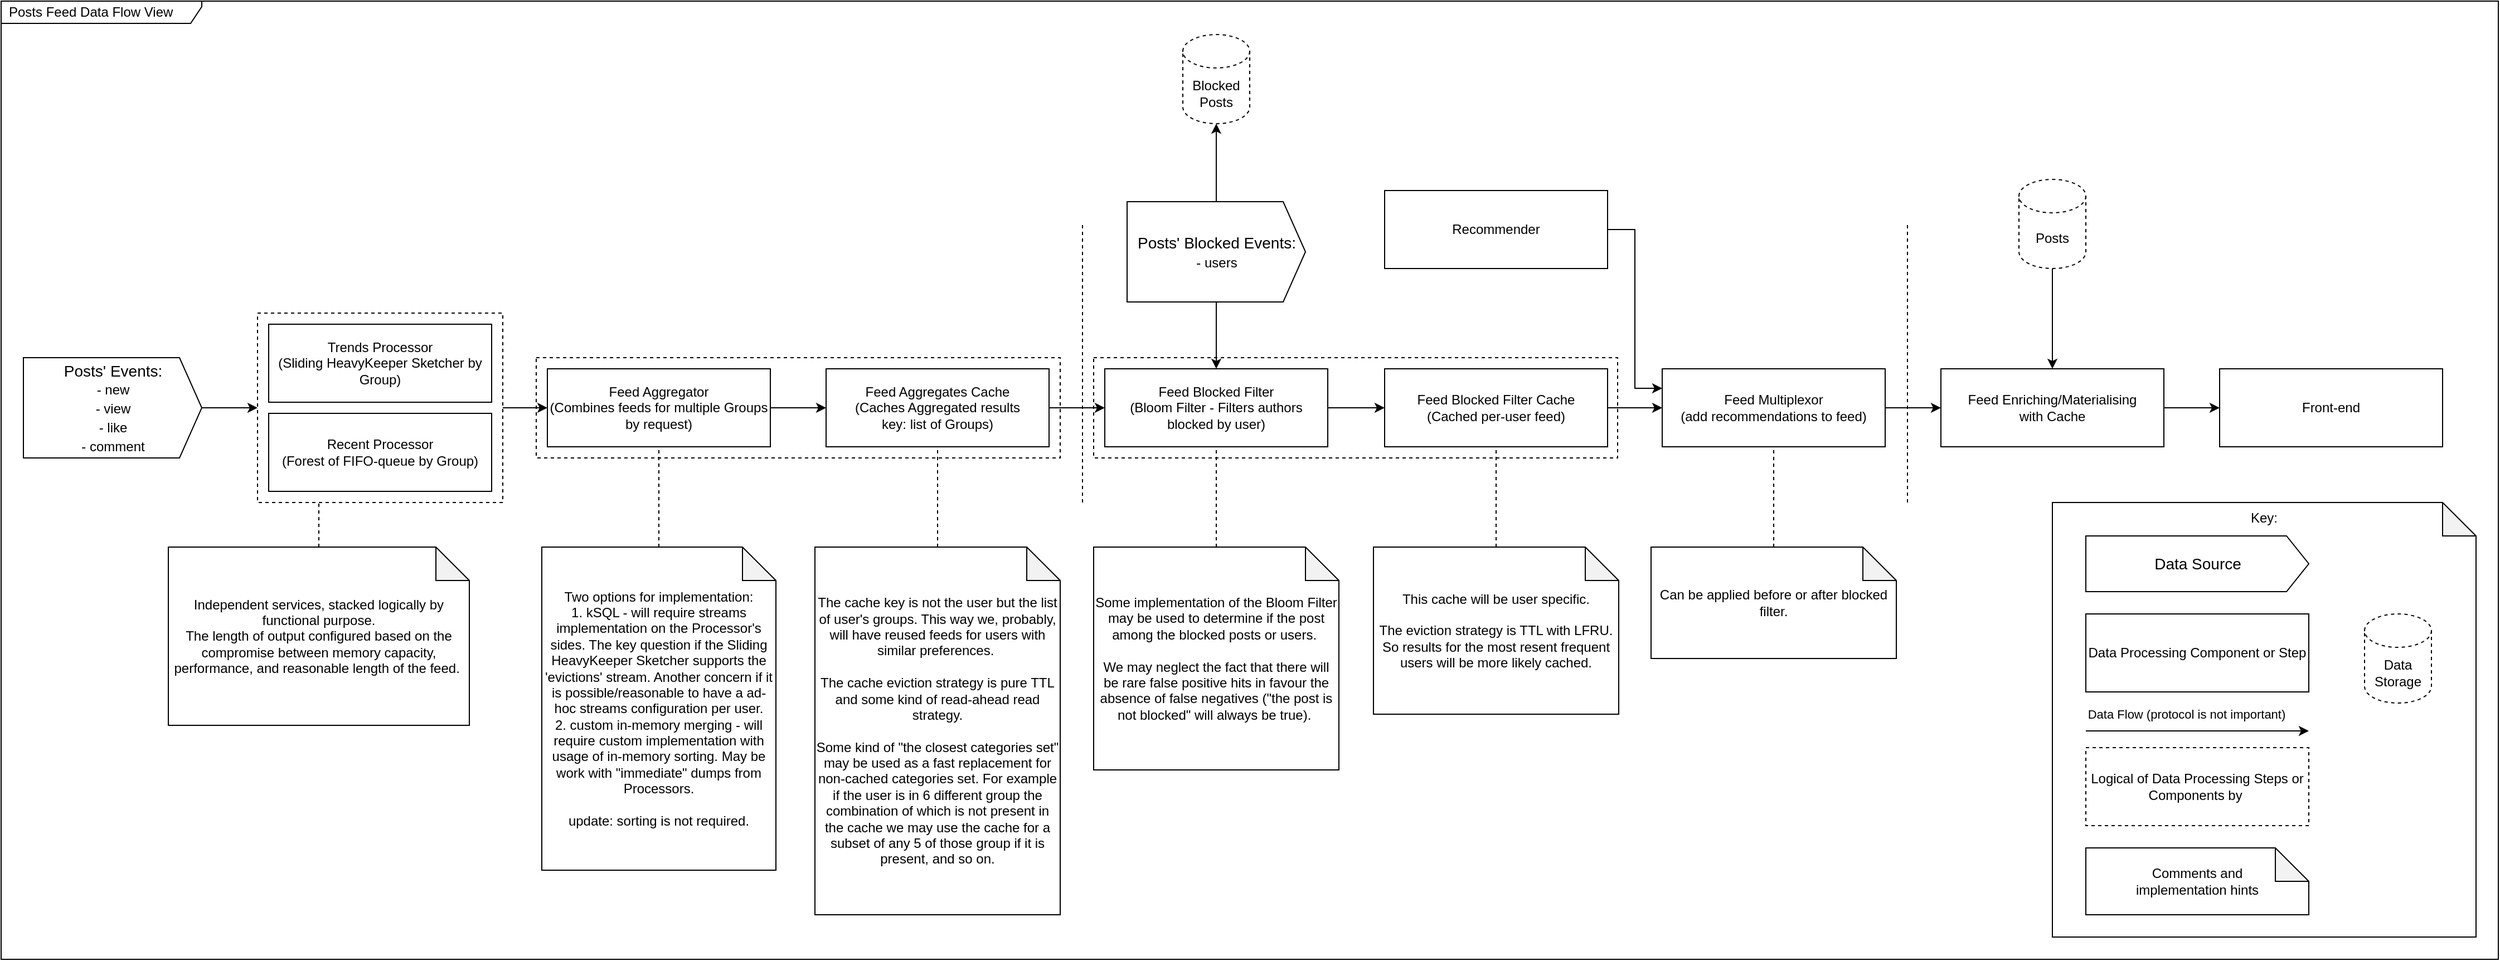 <mxfile version="21.2.8" type="device" pages="7">
  <diagram name="Data Flow" id="PnSy4798ksne3iwNnM9H">
    <mxGraphModel dx="1194" dy="1929" grid="1" gridSize="10" guides="1" tooltips="1" connect="1" arrows="1" fold="1" page="1" pageScale="1" pageWidth="827" pageHeight="1169" math="0" shadow="0">
      <root>
        <mxCell id="0" />
        <mxCell id="1" parent="0" />
        <mxCell id="kDI8QZWKEJcn18n7TCio-8" value="Posts Feed Data Flow View" style="shape=umlFrame;whiteSpace=wrap;html=1;width=180;height=20;boundedLbl=1;verticalAlign=middle;align=left;spacingLeft=5;" parent="1" vertex="1">
          <mxGeometry x="10" y="-1160" width="2240" height="860" as="geometry" />
        </mxCell>
        <mxCell id="kDI8QZWKEJcn18n7TCio-7" value="Key:" style="shape=note;whiteSpace=wrap;html=1;backgroundOutline=1;darkOpacity=0.05;verticalAlign=top;" parent="1" vertex="1">
          <mxGeometry x="1850" y="-710" width="380" height="390" as="geometry" />
        </mxCell>
        <mxCell id="2uin-8BD9wklsVCBxg0C-22" value="" style="rounded=0;whiteSpace=wrap;html=1;dashed=1;" parent="1" vertex="1">
          <mxGeometry x="990" y="-840" width="470" height="90" as="geometry" />
        </mxCell>
        <mxCell id="2uin-8BD9wklsVCBxg0C-21" value="" style="rounded=0;whiteSpace=wrap;html=1;dashed=1;" parent="1" vertex="1">
          <mxGeometry x="490" y="-840" width="470" height="90" as="geometry" />
        </mxCell>
        <mxCell id="2uin-8BD9wklsVCBxg0C-12" style="edgeStyle=orthogonalEdgeStyle;rounded=0;orthogonalLoop=1;jettySize=auto;html=1;" parent="1" source="2uin-8BD9wklsVCBxg0C-10" target="2uin-8BD9wklsVCBxg0C-6" edge="1">
          <mxGeometry relative="1" as="geometry" />
        </mxCell>
        <mxCell id="2uin-8BD9wklsVCBxg0C-10" value="" style="rounded=0;whiteSpace=wrap;html=1;dashed=1;" parent="1" vertex="1">
          <mxGeometry x="240" y="-880" width="220" height="170" as="geometry" />
        </mxCell>
        <mxCell id="2uin-8BD9wklsVCBxg0C-11" style="edgeStyle=orthogonalEdgeStyle;rounded=0;orthogonalLoop=1;jettySize=auto;html=1;entryX=0;entryY=0.5;entryDx=0;entryDy=0;" parent="1" source="kDI8QZWKEJcn18n7TCio-9" target="2uin-8BD9wklsVCBxg0C-10" edge="1">
          <mxGeometry relative="1" as="geometry">
            <mxPoint x="200.0" y="-795" as="sourcePoint" />
          </mxGeometry>
        </mxCell>
        <mxCell id="2uin-8BD9wklsVCBxg0C-4" value="Trends Processor&lt;br&gt;(Sliding HeavyKeeper Sketcher by Group)" style="rounded=0;whiteSpace=wrap;html=1;" parent="1" vertex="1">
          <mxGeometry x="250" y="-870" width="200" height="70" as="geometry" />
        </mxCell>
        <mxCell id="2uin-8BD9wklsVCBxg0C-5" value="Recent Processor&lt;br&gt;(Forest of FIFO-queue by Group)" style="rounded=0;whiteSpace=wrap;html=1;" parent="1" vertex="1">
          <mxGeometry x="250" y="-790" width="200" height="70" as="geometry" />
        </mxCell>
        <mxCell id="2uin-8BD9wklsVCBxg0C-13" style="edgeStyle=orthogonalEdgeStyle;rounded=0;orthogonalLoop=1;jettySize=auto;html=1;" parent="1" source="2uin-8BD9wklsVCBxg0C-6" target="2uin-8BD9wklsVCBxg0C-7" edge="1">
          <mxGeometry relative="1" as="geometry" />
        </mxCell>
        <mxCell id="2uin-8BD9wklsVCBxg0C-6" value="Feed Aggregator&lt;br&gt;(Combines feeds for multiple Groups by request)" style="rounded=0;whiteSpace=wrap;html=1;" parent="1" vertex="1">
          <mxGeometry x="500" y="-830" width="200" height="70" as="geometry" />
        </mxCell>
        <mxCell id="2uin-8BD9wklsVCBxg0C-14" style="edgeStyle=orthogonalEdgeStyle;rounded=0;orthogonalLoop=1;jettySize=auto;html=1;" parent="1" source="2uin-8BD9wklsVCBxg0C-7" target="2uin-8BD9wklsVCBxg0C-15" edge="1">
          <mxGeometry relative="1" as="geometry">
            <mxPoint x="1000" y="-795" as="targetPoint" />
          </mxGeometry>
        </mxCell>
        <mxCell id="2uin-8BD9wklsVCBxg0C-7" value="Feed Aggregates Cache&lt;br&gt;(Caches Aggregated results&lt;br&gt;key: list of Groups)" style="rounded=0;whiteSpace=wrap;html=1;" parent="1" vertex="1">
          <mxGeometry x="750" y="-830" width="200" height="70" as="geometry" />
        </mxCell>
        <mxCell id="2uin-8BD9wklsVCBxg0C-18" style="edgeStyle=orthogonalEdgeStyle;rounded=0;orthogonalLoop=1;jettySize=auto;html=1;" parent="1" source="2uin-8BD9wklsVCBxg0C-15" target="2uin-8BD9wklsVCBxg0C-17" edge="1">
          <mxGeometry relative="1" as="geometry" />
        </mxCell>
        <mxCell id="2uin-8BD9wklsVCBxg0C-15" value="Feed Blocked Filter&lt;br&gt;(Bloom Filter - Filters authors blocked by user)" style="rounded=0;whiteSpace=wrap;html=1;" parent="1" vertex="1">
          <mxGeometry x="1000" y="-830" width="200" height="70" as="geometry" />
        </mxCell>
        <mxCell id="2uin-8BD9wklsVCBxg0C-23" style="edgeStyle=orthogonalEdgeStyle;rounded=0;orthogonalLoop=1;jettySize=auto;html=1;endArrow=classic;endFill=1;startArrow=none;" parent="1" source="2uin-8BD9wklsVCBxg0C-37" target="2uin-8BD9wklsVCBxg0C-24" edge="1">
          <mxGeometry relative="1" as="geometry">
            <mxPoint x="1760" y="-795" as="targetPoint" />
          </mxGeometry>
        </mxCell>
        <mxCell id="2uin-8BD9wklsVCBxg0C-39" style="edgeStyle=orthogonalEdgeStyle;rounded=0;orthogonalLoop=1;jettySize=auto;html=1;endArrow=classic;endFill=1;startArrow=none;" parent="1" source="UT-g0I931lju-J7ZrBju-1" target="2uin-8BD9wklsVCBxg0C-37" edge="1">
          <mxGeometry relative="1" as="geometry" />
        </mxCell>
        <mxCell id="UT-g0I931lju-J7ZrBju-5" style="edgeStyle=orthogonalEdgeStyle;rounded=0;orthogonalLoop=1;jettySize=auto;html=1;" parent="1" source="2uin-8BD9wklsVCBxg0C-17" target="UT-g0I931lju-J7ZrBju-1" edge="1">
          <mxGeometry relative="1" as="geometry" />
        </mxCell>
        <mxCell id="2uin-8BD9wklsVCBxg0C-17" value="Feed Blocked Filter Cache&lt;br&gt;(Cached per-user feed)" style="rounded=0;whiteSpace=wrap;html=1;" parent="1" vertex="1">
          <mxGeometry x="1251" y="-830" width="200" height="70" as="geometry" />
        </mxCell>
        <mxCell id="2uin-8BD9wklsVCBxg0C-20" style="edgeStyle=orthogonalEdgeStyle;rounded=0;orthogonalLoop=1;jettySize=auto;html=1;endArrow=none;endFill=0;dashed=1;" parent="1" source="2uin-8BD9wklsVCBxg0C-19" target="2uin-8BD9wklsVCBxg0C-6" edge="1">
          <mxGeometry relative="1" as="geometry" />
        </mxCell>
        <mxCell id="2uin-8BD9wklsVCBxg0C-19" value="Two options for implementation:&lt;br&gt;1. kSQL - will require streams implementation on the Processor&#39;s sides. The key question if the Sliding HeavyKeeper Sketcher supports the &#39;evictions&#39; stream. Another concern if it is possible/reasonable to have a ad-hoc streams configuration per user.&lt;br&gt;2. custom in-memory merging - will require custom implementation with usage of in-memory sorting. May be work with &quot;immediate&quot; dumps from Processors.&lt;br&gt;&lt;br&gt;update: sorting is not required." style="shape=note;whiteSpace=wrap;html=1;backgroundOutline=1;darkOpacity=0.05;" parent="1" vertex="1">
          <mxGeometry x="495" y="-670" width="210" height="290" as="geometry" />
        </mxCell>
        <mxCell id="2uin-8BD9wklsVCBxg0C-24" value="Front-end" style="rounded=0;whiteSpace=wrap;html=1;" parent="1" vertex="1">
          <mxGeometry x="2000" y="-830" width="200" height="70" as="geometry" />
        </mxCell>
        <mxCell id="2uin-8BD9wklsVCBxg0C-26" style="edgeStyle=orthogonalEdgeStyle;rounded=0;orthogonalLoop=1;jettySize=auto;html=1;entryX=0.25;entryY=1;entryDx=0;entryDy=0;endArrow=none;endFill=0;dashed=1;" parent="1" source="2uin-8BD9wklsVCBxg0C-25" target="2uin-8BD9wklsVCBxg0C-10" edge="1">
          <mxGeometry relative="1" as="geometry" />
        </mxCell>
        <mxCell id="2uin-8BD9wklsVCBxg0C-25" value="Independent services, stacked logically by functional purpose.&lt;br&gt;The length of output configured based on the compromise between memory capacity, performance, and reasonable length of the feed.&amp;nbsp;" style="shape=note;whiteSpace=wrap;html=1;backgroundOutline=1;darkOpacity=0.05;" parent="1" vertex="1">
          <mxGeometry x="160" y="-670" width="270" height="160" as="geometry" />
        </mxCell>
        <mxCell id="2uin-8BD9wklsVCBxg0C-27" style="edgeStyle=orthogonalEdgeStyle;rounded=0;orthogonalLoop=1;jettySize=auto;html=1;endArrow=none;endFill=0;dashed=1;" parent="1" source="2uin-8BD9wklsVCBxg0C-28" target="2uin-8BD9wklsVCBxg0C-7" edge="1">
          <mxGeometry relative="1" as="geometry">
            <mxPoint x="900" y="-730.0" as="targetPoint" />
          </mxGeometry>
        </mxCell>
        <mxCell id="2uin-8BD9wklsVCBxg0C-28" value="The cache key is not the user but the list of user&#39;s groups. This way we, probably, will have reused feeds for users with similar preferences.&amp;nbsp;&lt;br&gt;&lt;br&gt;The cache eviction strategy is pure TTL and some kind of read-ahead read strategy.&lt;br&gt;&lt;br&gt;Some kind of &quot;the closest categories set&quot; may be used as a fast replacement for non-cached categories set. For example if the user is in 6 different group the combination of which is not present in the cache we may use the cache for a subset of any 5 of those group if it is present, and so on.&lt;br&gt;" style="shape=note;whiteSpace=wrap;html=1;backgroundOutline=1;darkOpacity=0.05;" parent="1" vertex="1">
          <mxGeometry x="740" y="-670" width="220" height="330" as="geometry" />
        </mxCell>
        <mxCell id="2uin-8BD9wklsVCBxg0C-29" style="edgeStyle=orthogonalEdgeStyle;rounded=0;orthogonalLoop=1;jettySize=auto;html=1;endArrow=none;endFill=0;dashed=1;" parent="1" source="2uin-8BD9wklsVCBxg0C-30" target="2uin-8BD9wklsVCBxg0C-15" edge="1">
          <mxGeometry relative="1" as="geometry">
            <mxPoint x="1100" y="-760.0" as="targetPoint" />
          </mxGeometry>
        </mxCell>
        <mxCell id="2uin-8BD9wklsVCBxg0C-30" value="Some implementation of the Bloom Filter may be used to determine if the post among the blocked posts or users.&amp;nbsp;&lt;br&gt;&lt;br&gt;We may neglect the fact that there will be rare false positive hits in favour the absence of false negatives (&quot;the post is not blocked&quot; will always be true).&amp;nbsp;" style="shape=note;whiteSpace=wrap;html=1;backgroundOutline=1;darkOpacity=0.05;" parent="1" vertex="1">
          <mxGeometry x="990" y="-670" width="220" height="200" as="geometry" />
        </mxCell>
        <mxCell id="2uin-8BD9wklsVCBxg0C-32" style="edgeStyle=orthogonalEdgeStyle;rounded=0;orthogonalLoop=1;jettySize=auto;html=1;endArrow=classic;endFill=1;" parent="1" source="kDI8QZWKEJcn18n7TCio-11" target="2uin-8BD9wklsVCBxg0C-15" edge="1">
          <mxGeometry relative="1" as="geometry">
            <mxPoint x="1100" y="-890" as="sourcePoint" />
          </mxGeometry>
        </mxCell>
        <mxCell id="2uin-8BD9wklsVCBxg0C-43" style="edgeStyle=orthogonalEdgeStyle;rounded=0;orthogonalLoop=1;jettySize=auto;html=1;endArrow=classic;endFill=1;" parent="1" source="kDI8QZWKEJcn18n7TCio-11" target="2uin-8BD9wklsVCBxg0C-42" edge="1">
          <mxGeometry relative="1" as="geometry">
            <mxPoint x="1100" y="-980" as="sourcePoint" />
          </mxGeometry>
        </mxCell>
        <mxCell id="2uin-8BD9wklsVCBxg0C-33" style="edgeStyle=orthogonalEdgeStyle;rounded=0;orthogonalLoop=1;jettySize=auto;html=1;endArrow=none;endFill=0;dashed=1;" parent="1" source="2uin-8BD9wklsVCBxg0C-34" target="2uin-8BD9wklsVCBxg0C-17" edge="1">
          <mxGeometry relative="1" as="geometry">
            <mxPoint x="1351" y="-760.0" as="targetPoint" />
          </mxGeometry>
        </mxCell>
        <mxCell id="2uin-8BD9wklsVCBxg0C-34" value="This cache will be user specific.&lt;br&gt;&lt;br&gt;The eviction strategy is TTL with LFRU. So results for the most resent frequent users will be more likely cached." style="shape=note;whiteSpace=wrap;html=1;backgroundOutline=1;darkOpacity=0.05;" parent="1" vertex="1">
          <mxGeometry x="1241" y="-670" width="220" height="150" as="geometry" />
        </mxCell>
        <mxCell id="2uin-8BD9wklsVCBxg0C-36" value="" style="endArrow=none;dashed=1;html=1;rounded=0;" parent="1" edge="1">
          <mxGeometry width="50" height="50" relative="1" as="geometry">
            <mxPoint x="980" y="-710" as="sourcePoint" />
            <mxPoint x="980" y="-960" as="targetPoint" />
          </mxGeometry>
        </mxCell>
        <mxCell id="2uin-8BD9wklsVCBxg0C-37" value="Feed Enriching/Materialising&lt;br&gt;with Cache" style="rounded=0;whiteSpace=wrap;html=1;" parent="1" vertex="1">
          <mxGeometry x="1750" y="-830" width="200" height="70" as="geometry" />
        </mxCell>
        <mxCell id="2uin-8BD9wklsVCBxg0C-41" style="edgeStyle=orthogonalEdgeStyle;rounded=0;orthogonalLoop=1;jettySize=auto;html=1;endArrow=classic;endFill=1;entryX=0;entryY=0.25;entryDx=0;entryDy=0;" parent="1" source="2uin-8BD9wklsVCBxg0C-40" target="UT-g0I931lju-J7ZrBju-1" edge="1">
          <mxGeometry relative="1" as="geometry">
            <mxPoint x="1250" y="-880" as="targetPoint" />
          </mxGeometry>
        </mxCell>
        <mxCell id="2uin-8BD9wklsVCBxg0C-40" value="Recommender" style="rounded=0;whiteSpace=wrap;html=1;" parent="1" vertex="1">
          <mxGeometry x="1251" y="-990" width="200" height="70" as="geometry" />
        </mxCell>
        <mxCell id="2uin-8BD9wklsVCBxg0C-42" value="Blocked Posts" style="shape=cylinder3;whiteSpace=wrap;html=1;boundedLbl=1;backgroundOutline=1;size=15;dashed=1;" parent="1" vertex="1">
          <mxGeometry x="1070" y="-1130" width="60" height="80" as="geometry" />
        </mxCell>
        <mxCell id="2uin-8BD9wklsVCBxg0C-45" style="edgeStyle=orthogonalEdgeStyle;rounded=0;orthogonalLoop=1;jettySize=auto;html=1;endArrow=classic;endFill=1;" parent="1" source="2uin-8BD9wklsVCBxg0C-44" target="2uin-8BD9wklsVCBxg0C-37" edge="1">
          <mxGeometry relative="1" as="geometry" />
        </mxCell>
        <mxCell id="2uin-8BD9wklsVCBxg0C-44" value="Posts" style="shape=cylinder3;whiteSpace=wrap;html=1;boundedLbl=1;backgroundOutline=1;size=15;dashed=1;" parent="1" vertex="1">
          <mxGeometry x="1820" y="-1000" width="60" height="80" as="geometry" />
        </mxCell>
        <mxCell id="UT-g0I931lju-J7ZrBju-1" value="Feed Multiplexor&lt;br&gt;(add recommendations to feed)" style="rounded=0;whiteSpace=wrap;html=1;" parent="1" vertex="1">
          <mxGeometry x="1500" y="-830" width="200" height="70" as="geometry" />
        </mxCell>
        <mxCell id="UT-g0I931lju-J7ZrBju-3" style="edgeStyle=orthogonalEdgeStyle;rounded=0;orthogonalLoop=1;jettySize=auto;html=1;endArrow=none;endFill=0;dashed=1;" parent="1" source="UT-g0I931lju-J7ZrBju-4" target="UT-g0I931lju-J7ZrBju-1" edge="1">
          <mxGeometry relative="1" as="geometry">
            <mxPoint x="1610" y="-760" as="targetPoint" />
          </mxGeometry>
        </mxCell>
        <mxCell id="UT-g0I931lju-J7ZrBju-4" value="Can be applied before or after blocked filter." style="shape=note;whiteSpace=wrap;html=1;backgroundOutline=1;darkOpacity=0.05;" parent="1" vertex="1">
          <mxGeometry x="1490" y="-670" width="220" height="100" as="geometry" />
        </mxCell>
        <mxCell id="kDI8QZWKEJcn18n7TCio-1" value="Data Processing Component or Step" style="rounded=0;whiteSpace=wrap;html=1;" parent="1" vertex="1">
          <mxGeometry x="1880" y="-610" width="200" height="70" as="geometry" />
        </mxCell>
        <mxCell id="kDI8QZWKEJcn18n7TCio-2" value="Data Flow (protocol is not important)" style="edgeStyle=orthogonalEdgeStyle;rounded=0;orthogonalLoop=1;jettySize=auto;html=1;endArrow=classic;endFill=1;startArrow=none;" parent="1" edge="1">
          <mxGeometry x="-0.1" y="15" relative="1" as="geometry">
            <mxPoint x="2080" y="-505" as="targetPoint" />
            <mxPoint x="1880" y="-505" as="sourcePoint" />
            <Array as="points">
              <mxPoint x="2040" y="-505" />
            </Array>
            <mxPoint as="offset" />
          </mxGeometry>
        </mxCell>
        <mxCell id="kDI8QZWKEJcn18n7TCio-4" value="Logical of Data Processing Steps or Components by&amp;nbsp;" style="rounded=0;whiteSpace=wrap;html=1;dashed=1;" parent="1" vertex="1">
          <mxGeometry x="1880" y="-490" width="200" height="70" as="geometry" />
        </mxCell>
        <mxCell id="kDI8QZWKEJcn18n7TCio-5" value="Comments and &lt;br&gt;implementation hints" style="shape=note;whiteSpace=wrap;html=1;backgroundOutline=1;darkOpacity=0.05;" parent="1" vertex="1">
          <mxGeometry x="1880" y="-400" width="200" height="60" as="geometry" />
        </mxCell>
        <mxCell id="kDI8QZWKEJcn18n7TCio-6" value="Data Storage" style="shape=cylinder3;whiteSpace=wrap;html=1;boundedLbl=1;backgroundOutline=1;size=15;dashed=1;" parent="1" vertex="1">
          <mxGeometry x="2130" y="-610" width="60" height="80" as="geometry" />
        </mxCell>
        <mxCell id="kDI8QZWKEJcn18n7TCio-9" value="Posts&#39; Events:&lt;br style=&quot;border-color: var(--border-color); font-size: 12px;&quot;&gt;&lt;span style=&quot;font-size: 12px;&quot;&gt;- new&lt;/span&gt;&lt;br style=&quot;border-color: var(--border-color); font-size: 12px;&quot;&gt;&lt;span style=&quot;font-size: 12px;&quot;&gt;- view&lt;/span&gt;&lt;br style=&quot;border-color: var(--border-color); font-size: 12px;&quot;&gt;&lt;span style=&quot;font-size: 12px;&quot;&gt;- like&lt;/span&gt;&lt;br style=&quot;border-color: var(--border-color); font-size: 12px;&quot;&gt;&lt;span style=&quot;font-size: 12px;&quot;&gt;- comment&lt;/span&gt;" style="html=1;shape=mxgraph.infographic.ribbonSimple;notch1=0;notch2=20;align=center;verticalAlign=middle;fontSize=14;fontStyle=0;fillColor=#FFFFFF;" parent="1" vertex="1">
          <mxGeometry x="30" y="-840" width="160" height="90" as="geometry" />
        </mxCell>
        <mxCell id="kDI8QZWKEJcn18n7TCio-11" value="Posts&#39; Blocked Events:&lt;br style=&quot;border-color: var(--border-color); font-size: 12px;&quot;&gt;&lt;span style=&quot;font-size: 12px;&quot;&gt;- users&lt;/span&gt;" style="html=1;shape=mxgraph.infographic.ribbonSimple;notch1=0;notch2=20;align=center;verticalAlign=middle;fontSize=14;fontStyle=0;fillColor=#FFFFFF;" parent="1" vertex="1">
          <mxGeometry x="1020" y="-980" width="160" height="90" as="geometry" />
        </mxCell>
        <mxCell id="kDI8QZWKEJcn18n7TCio-12" value="Data Source" style="html=1;shape=mxgraph.infographic.ribbonSimple;notch1=0;notch2=20;align=center;verticalAlign=middle;fontSize=14;fontStyle=0;fillColor=#FFFFFF;" parent="1" vertex="1">
          <mxGeometry x="1880" y="-680" width="200" height="50" as="geometry" />
        </mxCell>
        <mxCell id="TkTbikQ5QKDn9TkFiMms-1" value="" style="endArrow=none;dashed=1;html=1;rounded=0;" parent="1" edge="1">
          <mxGeometry width="50" height="50" relative="1" as="geometry">
            <mxPoint x="1720" y="-710" as="sourcePoint" />
            <mxPoint x="1720" y="-960" as="targetPoint" />
          </mxGeometry>
        </mxCell>
      </root>
    </mxGraphModel>
  </diagram>
  <diagram id="8T88xpYmkGe9QB6SPOmp" name="C&amp;C View">
    <mxGraphModel dx="1782" dy="1777" grid="1" gridSize="10" guides="1" tooltips="1" connect="1" arrows="1" fold="1" page="1" pageScale="1" pageWidth="827" pageHeight="1169" math="0" shadow="0">
      <root>
        <mxCell id="0" />
        <mxCell id="1" parent="0" />
        <mxCell id="svCRMdgivKDg1q7yIBIp-1" value="Components and Connectors View" style="shape=umlFrame;whiteSpace=wrap;html=1;width=210;height=30;boundedLbl=1;verticalAlign=middle;align=left;spacingLeft=5;strokeWidth=1;fontSize=11;" parent="1" vertex="1">
          <mxGeometry x="-230" y="-490" width="2500" height="1540" as="geometry" />
        </mxCell>
        <mxCell id="qXCB4_Osu3Jcw4aZYZwi-37" value="«service»&lt;br&gt;&lt;b&gt;PostEventProcessor&lt;br&gt;&lt;/b&gt;" style="html=1;dropTarget=0;fillColor=#ffe6cc;strokeColor=#d79b00;" parent="1" vertex="1">
          <mxGeometry x="136.22" y="325" width="210" height="150" as="geometry" />
        </mxCell>
        <mxCell id="qXCB4_Osu3Jcw4aZYZwi-38" value="" style="shape=module;jettyWidth=8;jettyHeight=4;" parent="qXCB4_Osu3Jcw4aZYZwi-37" vertex="1">
          <mxGeometry x="1" width="20" height="20" relative="1" as="geometry">
            <mxPoint x="-27" y="7" as="offset" />
          </mxGeometry>
        </mxCell>
        <mxCell id="2uHJN5uPSr265XEI5ZvK-4" value="Key: UML" style="shape=note2;boundedLbl=1;whiteSpace=wrap;html=1;size=25;verticalAlign=top;align=center;container=1;recursiveResize=0;" parent="1" vertex="1">
          <mxGeometry x="1900" y="812.5" width="330" height="195" as="geometry">
            <mxRectangle x="30" y="1130" width="90" height="20" as="alternateBounds" />
          </mxGeometry>
        </mxCell>
        <mxCell id="2uHJN5uPSr265XEI5ZvK-5" value="" style="html=1;rounded=0;sketch=0;flipV=0;flipH=0;direction=west;align=left;fillColor=#d5e8d4;strokeColor=#82b366;" parent="2uHJN5uPSr265XEI5ZvK-4" vertex="1">
          <mxGeometry x="11.5" y="60" width="30" height="30" as="geometry" />
        </mxCell>
        <mxCell id="2uHJN5uPSr265XEI5ZvK-6" value="" style="html=1;rounded=0;sketch=0;flipV=0;flipH=0;direction=west;fillColor=#dae8fc;strokeColor=#6c8ebf;" parent="2uHJN5uPSr265XEI5ZvK-4" vertex="1">
          <mxGeometry x="11.5" y="100" width="30" height="30" as="geometry" />
        </mxCell>
        <mxCell id="2uHJN5uPSr265XEI5ZvK-7" value="&lt;span style=&quot;color: rgb(0 , 0 , 0) ; font-family: &amp;#34;helvetica&amp;#34; ; font-size: 12px ; font-style: normal ; font-weight: 400 ; letter-spacing: normal ; text-align: left ; text-indent: 0px ; text-transform: none ; word-spacing: 0px ; background-color: rgb(248 , 249 , 250) ; display: inline ; float: none&quot;&gt;&amp;lt;&amp;lt;port&amp;gt;&amp;gt; supports sync REST protocol&lt;/span&gt;" style="text;whiteSpace=wrap;html=1;" parent="2uHJN5uPSr265XEI5ZvK-4" vertex="1">
          <mxGeometry x="51.5" y="60" width="140" height="30" as="geometry" />
        </mxCell>
        <mxCell id="2uHJN5uPSr265XEI5ZvK-8" value="&lt;span style=&quot;color: rgb(0 , 0 , 0) ; font-family: &amp;#34;helvetica&amp;#34; ; font-size: 12px ; font-style: normal ; font-weight: 400 ; letter-spacing: normal ; text-align: left ; text-indent: 0px ; text-transform: none ; word-spacing: 0px ; background-color: rgb(248 , 249 , 250) ; display: inline ; float: none&quot;&gt;&amp;lt;&amp;lt;port&amp;gt;&amp;gt; supports async Kafka protocol&lt;/span&gt;" style="text;whiteSpace=wrap;html=1;" parent="2uHJN5uPSr265XEI5ZvK-4" vertex="1">
          <mxGeometry x="51.5" y="100" width="140" height="30" as="geometry" />
        </mxCell>
        <mxCell id="2uHJN5uPSr265XEI5ZvK-9" value="Required HTTP interface or Kafka producer" style="text;html=1;align=center;verticalAlign=middle;resizable=0;points=[];autosize=1;strokeColor=none;fillColor=none;" parent="2uHJN5uPSr265XEI5ZvK-4" vertex="1">
          <mxGeometry x="41.5" y="140" width="250" height="20" as="geometry" />
        </mxCell>
        <mxCell id="2uHJN5uPSr265XEI5ZvK-10" value="" style="ellipse;html=1;fontSize=11;align=center;fillColor=none;points=[];aspect=fixed;resizable=0;verticalAlign=bottom;labelPosition=center;verticalLabelPosition=top;flipH=1;" parent="2uHJN5uPSr265XEI5ZvK-4" vertex="1">
          <mxGeometry x="10" y="172" width="8" height="8" as="geometry" />
        </mxCell>
        <mxCell id="2uHJN5uPSr265XEI5ZvK-11" value="" style="shape=requiredInterface;html=1;fontSize=11;align=center;fillColor=none;points=[];aspect=fixed;resizable=0;verticalAlign=bottom;labelPosition=center;verticalLabelPosition=top;flipH=0;sketch=0;flipV=0;" parent="2uHJN5uPSr265XEI5ZvK-4" vertex="1">
          <mxGeometry x="11.5" y="140" width="5" height="10" as="geometry" />
        </mxCell>
        <mxCell id="2uHJN5uPSr265XEI5ZvK-12" value="Provided HTTP interface or Kafka consumer" style="text;html=1;align=center;verticalAlign=middle;resizable=0;points=[];autosize=1;strokeColor=none;fillColor=none;" parent="2uHJN5uPSr265XEI5ZvK-4" vertex="1">
          <mxGeometry x="41.5" y="166" width="250" height="20" as="geometry" />
        </mxCell>
        <mxCell id="qrNuT4auanHEA-R3OWdx-3" value="&lt;div style=&quot;text-align: center;&quot;&gt;&lt;span style=&quot;background-color: initial;&quot;&gt;&lt;b&gt;Aspects&lt;/b&gt;:&lt;/span&gt;&lt;/div&gt;&lt;div style=&quot;text-align: center;&quot;&gt;&lt;span style=&quot;background-color: initial;&quot;&gt;&lt;br&gt;&lt;/span&gt;&lt;/div&gt;&lt;div style=&quot;text-align: center;&quot;&gt;&lt;span style=&quot;background-color: initial;&quot;&gt;1. Monitoring:&lt;/span&gt;&lt;/div&gt;- dashboard must contain the following product metrics:&lt;br&gt;a) new messages created (per group)&lt;br&gt;b) new messages consumed by the service (per group)&lt;br&gt;c) requests for get top posts processed (per group)&lt;br&gt;d) wrong messages skipped&lt;br&gt;e) groups count&lt;br&gt;d) posts in top number (per group)&lt;br&gt;- dashboard must contain the following system metrics:&lt;br&gt;a) CPU load (per service)&lt;br&gt;b) memory allocation (per service)&lt;br&gt;- other system metrics gathered by default&lt;br&gt;&lt;br&gt;&lt;div style=&quot;text-align: center;&quot;&gt;&lt;span style=&quot;background-color: initial;&quot;&gt;2. Logging&lt;/span&gt;&lt;/div&gt;&lt;div style=&quot;text-align: center;&quot;&gt;&lt;span style=&quot;background-color: initial;&quot;&gt;&lt;br&gt;&lt;/span&gt;&lt;/div&gt;&lt;div style=&quot;&quot;&gt;&lt;div style=&quot;text-align: center;&quot;&gt;&lt;span style=&quot;background-color: initial;&quot;&gt;3. Testing (automated):&lt;/span&gt;&lt;/div&gt;&lt;span style=&quot;background-color: initial;&quot;&gt;&lt;div style=&quot;&quot;&gt;&lt;span style=&quot;background-color: initial;&quot;&gt;- unit tests in a pipeline&lt;/span&gt;&lt;/div&gt;&lt;div style=&quot;&quot;&gt;&lt;span style=&quot;background-color: initial;&quot;&gt;- consumer driven contract tests for both messaging and REST interfaces in a pipeline&lt;/span&gt;&lt;/div&gt;&lt;div style=&quot;&quot;&gt;&lt;span style=&quot;background-color: initial;&quot;&gt;- load tests suit run on demand&lt;/span&gt;&lt;/div&gt;&lt;/span&gt;&lt;/div&gt;" style="shape=note2;boundedLbl=1;whiteSpace=wrap;html=1;size=25;verticalAlign=top;align=left;" parent="1" vertex="1">
          <mxGeometry x="-190" y="637.5" width="350" height="370" as="geometry" />
        </mxCell>
        <mxCell id="1lUwzOpkFJV-LTEdlu8O-3" value="" style="group;rotation=-180;" parent="1" vertex="1" connectable="0">
          <mxGeometry x="96.11" y="335" width="60" height="30" as="geometry" />
        </mxCell>
        <mxCell id="1lUwzOpkFJV-LTEdlu8O-4" value="" style="html=1;rounded=0;fillColor=#dae8fc;strokeColor=#6c8ebf;rotation=-180;" parent="1lUwzOpkFJV-LTEdlu8O-3" vertex="1">
          <mxGeometry x="30" width="30" height="30" as="geometry" />
        </mxCell>
        <mxCell id="1lUwzOpkFJV-LTEdlu8O-5" value="" style="endArrow=none;html=1;rounded=0;align=center;verticalAlign=top;endFill=0;labelBackgroundColor=none;endSize=2;" parent="1lUwzOpkFJV-LTEdlu8O-3" source="1lUwzOpkFJV-LTEdlu8O-4" target="1lUwzOpkFJV-LTEdlu8O-7" edge="1">
          <mxGeometry relative="1" as="geometry" />
        </mxCell>
        <mxCell id="1lUwzOpkFJV-LTEdlu8O-6" value="IPostView&lt;br&gt;{partKey: groupID+authorID}&lt;br&gt;group_ID: serviceName" style="edgeLabel;html=1;align=center;verticalAlign=middle;resizable=0;points=[];rotation=0;" parent="1lUwzOpkFJV-LTEdlu8O-5" vertex="1" connectable="0">
          <mxGeometry relative="1" as="geometry">
            <mxPoint x="-69" y="-35" as="offset" />
          </mxGeometry>
        </mxCell>
        <mxCell id="1lUwzOpkFJV-LTEdlu8O-7" value="" style="ellipse;html=1;fontSize=11;align=center;fillColor=none;points=[];aspect=fixed;resizable=0;verticalAlign=bottom;labelPosition=center;verticalLabelPosition=top;flipH=1;rotation=-180;" parent="1lUwzOpkFJV-LTEdlu8O-3" vertex="1">
          <mxGeometry y="11" width="8" height="8" as="geometry" />
        </mxCell>
        <mxCell id="DOQPdMgEmTfsmLgGiDBA-2" value="" style="group;rotation=-180;" parent="1" vertex="1" connectable="0">
          <mxGeometry x="96.11" y="385" width="60" height="30" as="geometry" />
        </mxCell>
        <mxCell id="DOQPdMgEmTfsmLgGiDBA-3" value="" style="html=1;rounded=0;fillColor=#dae8fc;strokeColor=#6c8ebf;rotation=-180;" parent="DOQPdMgEmTfsmLgGiDBA-2" vertex="1">
          <mxGeometry x="30" width="30" height="30" as="geometry" />
        </mxCell>
        <mxCell id="DOQPdMgEmTfsmLgGiDBA-4" value="" style="endArrow=none;html=1;rounded=0;align=center;verticalAlign=top;endFill=0;labelBackgroundColor=none;endSize=2;" parent="DOQPdMgEmTfsmLgGiDBA-2" source="DOQPdMgEmTfsmLgGiDBA-3" target="DOQPdMgEmTfsmLgGiDBA-6" edge="1">
          <mxGeometry relative="1" as="geometry" />
        </mxCell>
        <mxCell id="DOQPdMgEmTfsmLgGiDBA-5" value="IPostLike&lt;br&gt;{partKey: groupID+authorID}&lt;br&gt;group_ID: serviceName" style="edgeLabel;html=1;align=center;verticalAlign=middle;resizable=0;points=[];rotation=0;" parent="DOQPdMgEmTfsmLgGiDBA-4" vertex="1" connectable="0">
          <mxGeometry relative="1" as="geometry">
            <mxPoint x="-69" y="-25" as="offset" />
          </mxGeometry>
        </mxCell>
        <mxCell id="DOQPdMgEmTfsmLgGiDBA-6" value="" style="ellipse;html=1;fontSize=11;align=center;fillColor=none;points=[];aspect=fixed;resizable=0;verticalAlign=bottom;labelPosition=center;verticalLabelPosition=top;flipH=1;rotation=-180;" parent="DOQPdMgEmTfsmLgGiDBA-2" vertex="1">
          <mxGeometry y="11" width="8" height="8" as="geometry" />
        </mxCell>
        <mxCell id="DOQPdMgEmTfsmLgGiDBA-7" value="" style="group;rotation=-180;" parent="1" vertex="1" connectable="0">
          <mxGeometry x="96.11" y="435" width="60" height="30" as="geometry" />
        </mxCell>
        <mxCell id="DOQPdMgEmTfsmLgGiDBA-8" value="" style="html=1;rounded=0;fillColor=#dae8fc;strokeColor=#6c8ebf;rotation=-180;" parent="DOQPdMgEmTfsmLgGiDBA-7" vertex="1">
          <mxGeometry x="30" width="30" height="30" as="geometry" />
        </mxCell>
        <mxCell id="DOQPdMgEmTfsmLgGiDBA-9" value="" style="endArrow=none;html=1;rounded=0;align=center;verticalAlign=top;endFill=0;labelBackgroundColor=none;endSize=2;" parent="DOQPdMgEmTfsmLgGiDBA-7" source="DOQPdMgEmTfsmLgGiDBA-8" target="DOQPdMgEmTfsmLgGiDBA-11" edge="1">
          <mxGeometry relative="1" as="geometry" />
        </mxCell>
        <mxCell id="DOQPdMgEmTfsmLgGiDBA-10" value="IPostComment&lt;br&gt;{partKey: groupID+authorID}&lt;br&gt;group_ID: serviceName" style="edgeLabel;html=1;align=center;verticalAlign=middle;resizable=0;points=[];rotation=0;" parent="DOQPdMgEmTfsmLgGiDBA-9" vertex="1" connectable="0">
          <mxGeometry relative="1" as="geometry">
            <mxPoint x="-69" y="-25" as="offset" />
          </mxGeometry>
        </mxCell>
        <mxCell id="DOQPdMgEmTfsmLgGiDBA-11" value="" style="ellipse;html=1;fontSize=11;align=center;fillColor=none;points=[];aspect=fixed;resizable=0;verticalAlign=bottom;labelPosition=center;verticalLabelPosition=top;flipH=1;rotation=-180;" parent="DOQPdMgEmTfsmLgGiDBA-7" vertex="1">
          <mxGeometry y="11" width="8" height="8" as="geometry" />
        </mxCell>
        <mxCell id="xvzpp6TsahoQyA3tTHUO-1" value="«service»&lt;br&gt;&lt;b&gt;FeedAggregator&lt;br&gt;&lt;/b&gt;" style="html=1;dropTarget=0;fillColor=#ffe6cc;strokeColor=#d79b00;" parent="1" vertex="1">
          <mxGeometry x="970" y="40" width="210" height="120" as="geometry" />
        </mxCell>
        <mxCell id="xvzpp6TsahoQyA3tTHUO-2" value="" style="shape=module;jettyWidth=8;jettyHeight=4;" parent="xvzpp6TsahoQyA3tTHUO-1" vertex="1">
          <mxGeometry x="1" width="20" height="20" relative="1" as="geometry">
            <mxPoint x="-27" y="7" as="offset" />
          </mxGeometry>
        </mxCell>
        <mxCell id="xvzpp6TsahoQyA3tTHUO-8" value="" style="group;" parent="1" vertex="1" connectable="0">
          <mxGeometry x="1160" y="80" width="60" height="30" as="geometry" />
        </mxCell>
        <mxCell id="xvzpp6TsahoQyA3tTHUO-9" value="" style="html=1;rounded=0;fillColor=#d5e8d4;strokeColor=#82b366;" parent="xvzpp6TsahoQyA3tTHUO-8" vertex="1">
          <mxGeometry width="30" height="30" as="geometry" />
        </mxCell>
        <mxCell id="xvzpp6TsahoQyA3tTHUO-10" value="" style="endArrow=none;html=1;rounded=0;align=center;verticalAlign=top;endFill=0;labelBackgroundColor=none;endSize=2;" parent="xvzpp6TsahoQyA3tTHUO-8" source="xvzpp6TsahoQyA3tTHUO-9" target="xvzpp6TsahoQyA3tTHUO-12" edge="1">
          <mxGeometry relative="1" as="geometry" />
        </mxCell>
        <mxCell id="xvzpp6TsahoQyA3tTHUO-11" value="IGetFeedByGroups" style="edgeLabel;html=1;align=center;verticalAlign=middle;resizable=0;points=[];" parent="xvzpp6TsahoQyA3tTHUO-10" vertex="1" connectable="0">
          <mxGeometry relative="1" as="geometry">
            <mxPoint x="29" y="-25" as="offset" />
          </mxGeometry>
        </mxCell>
        <mxCell id="xvzpp6TsahoQyA3tTHUO-12" value="" style="ellipse;html=1;fontSize=11;align=center;fillColor=none;points=[];aspect=fixed;resizable=0;verticalAlign=bottom;labelPosition=center;verticalLabelPosition=top;flipH=1;" parent="xvzpp6TsahoQyA3tTHUO-8" vertex="1">
          <mxGeometry x="52" y="11" width="8" height="8" as="geometry" />
        </mxCell>
        <mxCell id="xvzpp6TsahoQyA3tTHUO-13" value="" style="group;rotation=-180;" parent="1" vertex="1" connectable="0">
          <mxGeometry x="930" y="80" width="60" height="30" as="geometry" />
        </mxCell>
        <mxCell id="xvzpp6TsahoQyA3tTHUO-14" value="" style="html=1;rounded=0;fillColor=#d5e8d4;strokeColor=#82b366;rotation=-180;" parent="xvzpp6TsahoQyA3tTHUO-13" vertex="1">
          <mxGeometry x="30" width="30" height="30" as="geometry" />
        </mxCell>
        <mxCell id="xvzpp6TsahoQyA3tTHUO-15" value="" style="endArrow=none;html=1;rounded=0;align=center;verticalAlign=top;endFill=0;labelBackgroundColor=none;endSize=2;startArrow=none;" parent="xvzpp6TsahoQyA3tTHUO-13" source="xvzpp6TsahoQyA3tTHUO-16" edge="1">
          <mxGeometry relative="1" as="geometry">
            <mxPoint x="8" y="15" as="targetPoint" />
          </mxGeometry>
        </mxCell>
        <mxCell id="xvzpp6TsahoQyA3tTHUO-16" value="" style="shape=requiredInterface;html=1;fontSize=11;align=center;fillColor=none;points=[];aspect=fixed;resizable=0;verticalAlign=bottom;labelPosition=center;verticalLabelPosition=top;flipH=0;sketch=0;flipV=0;rotation=-360;" parent="xvzpp6TsahoQyA3tTHUO-13" vertex="1">
          <mxGeometry x="3" y="9" width="5" height="10" as="geometry" />
        </mxCell>
        <mxCell id="xvzpp6TsahoQyA3tTHUO-17" value="" style="endArrow=none;html=1;rounded=0;align=center;verticalAlign=top;endFill=0;labelBackgroundColor=none;endSize=2;" parent="xvzpp6TsahoQyA3tTHUO-13" source="xvzpp6TsahoQyA3tTHUO-14" target="xvzpp6TsahoQyA3tTHUO-16" edge="1">
          <mxGeometry relative="1" as="geometry">
            <mxPoint x="-590" y="-695" as="sourcePoint" />
            <mxPoint x="-612" y="-695" as="targetPoint" />
          </mxGeometry>
        </mxCell>
        <mxCell id="xvzpp6TsahoQyA3tTHUO-18" value="IGetRawFeedByGroup" style="edgeLabel;html=1;align=center;verticalAlign=middle;resizable=0;points=[];rotation=0;" parent="xvzpp6TsahoQyA3tTHUO-17" vertex="1" connectable="0">
          <mxGeometry relative="1" as="geometry">
            <mxPoint x="-59" y="-24" as="offset" />
          </mxGeometry>
        </mxCell>
        <mxCell id="c1S5wWOprNhCOXP6FaCv-1" style="edgeStyle=none;rounded=0;orthogonalLoop=1;jettySize=auto;html=1;endArrow=open;endFill=0;dashed=1;" parent="1" source="xvzpp6TsahoQyA3tTHUO-16" target="qXCB4_Osu3Jcw4aZYZwi-33" edge="1">
          <mxGeometry relative="1" as="geometry">
            <mxPoint x="660" y="140" as="targetPoint" />
          </mxGeometry>
        </mxCell>
        <mxCell id="11DVx5VYR8FJq_MFhjRC-1" style="rounded=0;orthogonalLoop=1;jettySize=auto;html=1;dashed=1;endArrow=none;endFill=0;" parent="1" source="11DVx5VYR8FJq_MFhjRC-2" target="xvzpp6TsahoQyA3tTHUO-1" edge="1">
          <mxGeometry relative="1" as="geometry">
            <mxPoint x="1070" y="40" as="targetPoint" />
          </mxGeometry>
        </mxCell>
        <mxCell id="11DVx5VYR8FJq_MFhjRC-2" value="Implementation note:&lt;br&gt;Each request for&amp;nbsp;IGetFeedByGroups interface (contain a list of groups) will lead to a multiple requests to&amp;nbsp;IGetRawFeedByGroup interface (one request per group).&lt;br&gt;Then results of all requests are merged together respecting ordering field (createdAt or lastAccessedAt).&lt;br&gt;&amp;nbsp;&lt;br&gt;&amp;nbsp;" style="shape=note2;boundedLbl=1;whiteSpace=wrap;html=1;size=25;verticalAlign=top;align=center;" parent="1" vertex="1">
          <mxGeometry x="940" y="-160" width="270" height="160" as="geometry" />
        </mxCell>
        <mxCell id="kj09ZTbcNht-aLvCiK1X-1" style="edgeStyle=none;rounded=0;orthogonalLoop=1;jettySize=auto;html=1;endArrow=open;endFill=0;dashed=1;" parent="1" source="xvzpp6TsahoQyA3tTHUO-16" target="qXCB4_Osu3Jcw4aZYZwi-64" edge="1">
          <mxGeometry relative="1" as="geometry">
            <mxPoint x="943.0" y="104.01" as="sourcePoint" />
            <mxPoint x="677.73" y="631.393" as="targetPoint" />
          </mxGeometry>
        </mxCell>
        <mxCell id="kj09ZTbcNht-aLvCiK1X-2" value="Deployment note:&lt;br&gt;TopResentPostService and TreningPostService are used independently as part of different feed pipelines.&amp;nbsp;" style="shape=note2;boundedLbl=1;whiteSpace=wrap;html=1;size=25;verticalAlign=top;align=center;" parent="1" vertex="1">
          <mxGeometry x="690" y="140" width="130" height="120" as="geometry" />
        </mxCell>
        <mxCell id="kj09ZTbcNht-aLvCiK1X-3" style="rounded=0;orthogonalLoop=1;jettySize=auto;html=1;dashed=1;endArrow=none;endFill=0;" parent="1" target="kj09ZTbcNht-aLvCiK1X-2" edge="1">
          <mxGeometry relative="1" as="geometry">
            <mxPoint x="1085" y="50" as="targetPoint" />
            <mxPoint x="810" y="300" as="sourcePoint" />
          </mxGeometry>
        </mxCell>
        <mxCell id="5TTHF033mwwRaRAMvxDd-6" value="" style="group;rotation=-181;" parent="1" vertex="1" connectable="0">
          <mxGeometry x="930" y="120" width="60" height="30" as="geometry" />
        </mxCell>
        <mxCell id="5TTHF033mwwRaRAMvxDd-7" value="" style="html=1;rounded=0;fillColor=#d5e8d4;strokeColor=#82b366;rotation=-181;" parent="5TTHF033mwwRaRAMvxDd-6" vertex="1">
          <mxGeometry x="30" width="30" height="30" as="geometry" />
        </mxCell>
        <mxCell id="5TTHF033mwwRaRAMvxDd-8" value="" style="endArrow=none;html=1;rounded=0;align=center;verticalAlign=top;endFill=0;labelBackgroundColor=none;endSize=2;startArrow=none;" parent="5TTHF033mwwRaRAMvxDd-6" source="5TTHF033mwwRaRAMvxDd-9" edge="1">
          <mxGeometry relative="1" as="geometry">
            <mxPoint x="8" y="15" as="targetPoint" />
          </mxGeometry>
        </mxCell>
        <mxCell id="5TTHF033mwwRaRAMvxDd-9" value="" style="shape=requiredInterface;html=1;fontSize=11;align=center;fillColor=none;points=[];aspect=fixed;resizable=0;verticalAlign=bottom;labelPosition=center;verticalLabelPosition=top;flipH=0;sketch=0;flipV=0;rotation=-361;" parent="5TTHF033mwwRaRAMvxDd-6" vertex="1">
          <mxGeometry x="3" y="9" width="5" height="10" as="geometry" />
        </mxCell>
        <mxCell id="5TTHF033mwwRaRAMvxDd-10" value="" style="endArrow=none;html=1;rounded=0;align=center;verticalAlign=top;endFill=0;labelBackgroundColor=none;endSize=2;" parent="5TTHF033mwwRaRAMvxDd-6" source="5TTHF033mwwRaRAMvxDd-7" target="5TTHF033mwwRaRAMvxDd-9" edge="1">
          <mxGeometry relative="1" as="geometry">
            <mxPoint x="-602" y="-684" as="sourcePoint" />
            <mxPoint x="-624" y="-684" as="targetPoint" />
          </mxGeometry>
        </mxCell>
        <mxCell id="-JjcTjXZA0olvqKzfbFL-1" value="«Redis.String»&lt;br&gt;&lt;b&gt;Cache&lt;br&gt;&lt;/b&gt;" style="html=1;dropTarget=0;fillColor=#f5f5f5;fontColor=#333333;strokeColor=#666666;" parent="1" vertex="1">
          <mxGeometry x="970" y="290" width="210" height="90" as="geometry" />
        </mxCell>
        <mxCell id="-JjcTjXZA0olvqKzfbFL-2" value="" style="shape=module;jettyWidth=8;jettyHeight=4;" parent="-JjcTjXZA0olvqKzfbFL-1" vertex="1">
          <mxGeometry x="1" width="20" height="20" relative="1" as="geometry">
            <mxPoint x="-27" y="7" as="offset" />
          </mxGeometry>
        </mxCell>
        <mxCell id="2s0fEgra2RJh-LifEErK-1" value="" style="group;rotation=-180;" parent="1" vertex="1" connectable="0">
          <mxGeometry x="930" y="320" width="60" height="30" as="geometry" />
        </mxCell>
        <mxCell id="2s0fEgra2RJh-LifEErK-2" value="" style="html=1;rounded=0;fillColor=#d5e8d4;strokeColor=#82b366;rotation=-180;" parent="2s0fEgra2RJh-LifEErK-1" vertex="1">
          <mxGeometry x="30" width="30" height="30" as="geometry" />
        </mxCell>
        <mxCell id="2s0fEgra2RJh-LifEErK-3" value="" style="endArrow=none;html=1;rounded=0;align=center;verticalAlign=top;endFill=0;labelBackgroundColor=none;endSize=2;" parent="2s0fEgra2RJh-LifEErK-1" source="2s0fEgra2RJh-LifEErK-2" target="2s0fEgra2RJh-LifEErK-5" edge="1">
          <mxGeometry relative="1" as="geometry" />
        </mxCell>
        <mxCell id="2s0fEgra2RJh-LifEErK-5" value="" style="ellipse;html=1;fontSize=11;align=center;fillColor=none;points=[];aspect=fixed;resizable=0;verticalAlign=bottom;labelPosition=center;verticalLabelPosition=top;flipH=1;rotation=-180;" parent="2s0fEgra2RJh-LifEErK-1" vertex="1">
          <mxGeometry y="11" width="8" height="8" as="geometry" />
        </mxCell>
        <mxCell id="2s0fEgra2RJh-LifEErK-6" style="edgeStyle=none;rounded=0;orthogonalLoop=1;jettySize=auto;html=1;dashed=1;endArrow=open;endFill=0;" parent="1" source="5TTHF033mwwRaRAMvxDd-9" target="2s0fEgra2RJh-LifEErK-5" edge="1">
          <mxGeometry relative="1" as="geometry">
            <mxPoint x="890" y="310" as="targetPoint" />
          </mxGeometry>
        </mxCell>
        <mxCell id="2s0fEgra2RJh-LifEErK-8" style="edgeStyle=none;rounded=0;orthogonalLoop=1;jettySize=auto;html=1;dashed=1;endArrow=none;endFill=0;" parent="1" source="2s0fEgra2RJh-LifEErK-7" target="xvzpp6TsahoQyA3tTHUO-1" edge="1">
          <mxGeometry relative="1" as="geometry" />
        </mxCell>
        <mxCell id="2s0fEgra2RJh-LifEErK-7" value="Deployment note:&lt;br&gt;Scaled horizontally depending on load on&amp;nbsp;IGetFeedByGroups interface.&lt;br&gt;&amp;nbsp;" style="shape=note2;boundedLbl=1;whiteSpace=wrap;html=1;size=25;verticalAlign=top;align=center;" parent="1" vertex="1">
          <mxGeometry x="950" y="185" width="215" height="80" as="geometry" />
        </mxCell>
        <mxCell id="2s0fEgra2RJh-LifEErK-9" value="Implementation note:&lt;br style=&quot;border-color: var(--border-color);&quot;&gt;It is not clear yet how and with what weights to count different events like views, likes, comments." style="shape=note2;boundedLbl=1;whiteSpace=wrap;html=1;size=25;verticalAlign=top;align=center;" parent="1" vertex="1">
          <mxGeometry x="-193.89" y="312.5" width="130" height="125" as="geometry" />
        </mxCell>
        <mxCell id="2s0fEgra2RJh-LifEErK-10" style="rounded=0;orthogonalLoop=1;jettySize=auto;html=1;dashed=1;endArrow=none;endFill=0;entryX=0;entryY=0.5;entryDx=0;entryDy=0;entryPerimeter=0;" parent="1" source="2s0fEgra2RJh-LifEErK-9" target="2s0fEgra2RJh-LifEErK-11" edge="1">
          <mxGeometry relative="1" as="geometry">
            <mxPoint x="-33.89" y="365" as="sourcePoint" />
            <mxPoint x="-43.89" y="383" as="targetPoint" />
          </mxGeometry>
        </mxCell>
        <mxCell id="2s0fEgra2RJh-LifEErK-11" value="" style="strokeWidth=1;html=1;shape=mxgraph.flowchart.annotation_2;align=left;labelPosition=right;pointerEvents=1;dashed=1;" parent="1" vertex="1">
          <mxGeometry x="-43.89" y="285" width="20" height="180" as="geometry" />
        </mxCell>
        <mxCell id="dVa3t0quIu-kbWAfE3nG-1" value="Implementation note:&lt;br&gt;Cache key: a hash from ordered list of group IDs.&lt;br&gt;Strategy: read ahead&lt;br&gt;Eviction strategy: TTL&lt;br&gt;&lt;br&gt;&lt;br&gt;???? Is it possible to use a Set (or group IDs) as a key for cache somehow? Probably not, at least I have not found any efficient algorithm for that.&lt;br&gt;&amp;nbsp;&lt;br&gt;&amp;nbsp;" style="shape=note2;boundedLbl=1;whiteSpace=wrap;html=1;size=25;verticalAlign=top;align=center;" parent="1" vertex="1">
          <mxGeometry x="940" y="420" width="275" height="170" as="geometry" />
        </mxCell>
        <mxCell id="dVa3t0quIu-kbWAfE3nG-2" style="rounded=0;orthogonalLoop=1;jettySize=auto;html=1;dashed=1;endArrow=none;endFill=0;" parent="1" source="dVa3t0quIu-kbWAfE3nG-1" target="-JjcTjXZA0olvqKzfbFL-1" edge="1">
          <mxGeometry relative="1" as="geometry">
            <mxPoint x="1085" y="50" as="targetPoint" />
            <mxPoint x="1085" y="10" as="sourcePoint" />
          </mxGeometry>
        </mxCell>
        <mxCell id="KKZBqsN2-wIAPwkzqlL1-12" value="Implementation note:&lt;br&gt;Consumer for new blocked posts topic and new blocked user/author topic." style="shape=note2;boundedLbl=1;whiteSpace=wrap;html=1;size=25;verticalAlign=top;align=center;" parent="1" vertex="1">
          <mxGeometry x="1030" y="-450" width="200" height="100" as="geometry" />
        </mxCell>
        <mxCell id="KKZBqsN2-wIAPwkzqlL1-13" value="Deployment note:&lt;br&gt;Horizontal scalable consumer (all instances share the same Kafka consumer group ID)." style="shape=note2;boundedLbl=1;whiteSpace=wrap;html=1;size=25;verticalAlign=top;align=center;" parent="1" vertex="1">
          <mxGeometry x="1250" y="-450" width="189.89" height="100" as="geometry" />
        </mxCell>
        <mxCell id="7Ytn6sMqQfolsx6TQW5m-29" value="Deployment note:&lt;br&gt;Redis cluster with enabled persistence." style="shape=note2;boundedLbl=1;whiteSpace=wrap;html=1;size=25;verticalAlign=top;align=center;" parent="1" vertex="1">
          <mxGeometry x="1390" y="-320" width="166" height="80" as="geometry" />
        </mxCell>
        <mxCell id="7Ytn6sMqQfolsx6TQW5m-31" value="«service»&lt;br&gt;&lt;b&gt;BlockedAuthorProcessor&lt;br&gt;&lt;/b&gt;" style="html=1;dropTarget=0;fillColor=#ffe6cc;strokeColor=#d79b00;" parent="1" vertex="1">
          <mxGeometry x="1110.11" y="-310" width="210" height="90" as="geometry" />
        </mxCell>
        <mxCell id="7Ytn6sMqQfolsx6TQW5m-32" value="" style="shape=module;jettyWidth=8;jettyHeight=4;" parent="7Ytn6sMqQfolsx6TQW5m-31" vertex="1">
          <mxGeometry x="1" width="20" height="20" relative="1" as="geometry">
            <mxPoint x="-27" y="7" as="offset" />
          </mxGeometry>
        </mxCell>
        <mxCell id="7Ytn6sMqQfolsx6TQW5m-33" value="" style="group;rotation=-180;" parent="1" vertex="1" connectable="0">
          <mxGeometry x="1070.11" y="-270" width="60" height="30" as="geometry" />
        </mxCell>
        <mxCell id="7Ytn6sMqQfolsx6TQW5m-34" value="" style="html=1;rounded=0;fillColor=#dae8fc;strokeColor=#6c8ebf;rotation=-180;" parent="7Ytn6sMqQfolsx6TQW5m-33" vertex="1">
          <mxGeometry x="30" width="30" height="30" as="geometry" />
        </mxCell>
        <mxCell id="7Ytn6sMqQfolsx6TQW5m-35" value="" style="endArrow=none;html=1;rounded=0;align=center;verticalAlign=top;endFill=0;labelBackgroundColor=none;endSize=2;" parent="7Ytn6sMqQfolsx6TQW5m-33" source="7Ytn6sMqQfolsx6TQW5m-34" target="7Ytn6sMqQfolsx6TQW5m-37" edge="1">
          <mxGeometry relative="1" as="geometry" />
        </mxCell>
        <mxCell id="7Ytn6sMqQfolsx6TQW5m-36" value="IBlockAuthor&lt;br&gt;{partKey: authorID, userID}&lt;br&gt;group_ID: blockedProcessor" style="edgeLabel;html=1;align=center;verticalAlign=middle;resizable=0;points=[];rotation=0;" parent="7Ytn6sMqQfolsx6TQW5m-35" vertex="1" connectable="0">
          <mxGeometry relative="1" as="geometry">
            <mxPoint x="-69" y="-35" as="offset" />
          </mxGeometry>
        </mxCell>
        <mxCell id="7Ytn6sMqQfolsx6TQW5m-37" value="" style="ellipse;html=1;fontSize=11;align=center;fillColor=none;points=[];aspect=fixed;resizable=0;verticalAlign=bottom;labelPosition=center;verticalLabelPosition=top;flipH=1;rotation=-180;" parent="7Ytn6sMqQfolsx6TQW5m-33" vertex="1">
          <mxGeometry y="11" width="8" height="8" as="geometry" />
        </mxCell>
        <mxCell id="7Ytn6sMqQfolsx6TQW5m-42" value="" style="group;" parent="1" vertex="1" connectable="0">
          <mxGeometry x="1300.11" y="-270" width="60" height="30" as="geometry" />
        </mxCell>
        <mxCell id="7Ytn6sMqQfolsx6TQW5m-43" value="" style="html=1;rounded=0;fillColor=#d5e8d4;strokeColor=#82b366;" parent="7Ytn6sMqQfolsx6TQW5m-42" vertex="1">
          <mxGeometry width="30" height="30" as="geometry" />
        </mxCell>
        <mxCell id="7Ytn6sMqQfolsx6TQW5m-44" value="" style="endArrow=none;html=1;rounded=0;align=center;verticalAlign=top;endFill=0;labelBackgroundColor=none;endSize=2;startArrow=none;" parent="7Ytn6sMqQfolsx6TQW5m-42" source="7Ytn6sMqQfolsx6TQW5m-45" edge="1">
          <mxGeometry relative="1" as="geometry">
            <mxPoint x="52" y="15" as="targetPoint" />
          </mxGeometry>
        </mxCell>
        <mxCell id="7Ytn6sMqQfolsx6TQW5m-45" value="" style="shape=requiredInterface;html=1;fontSize=11;align=center;fillColor=none;points=[];aspect=fixed;resizable=0;verticalAlign=bottom;labelPosition=center;verticalLabelPosition=top;flipH=0;sketch=0;flipV=0;rotation=-180;" parent="7Ytn6sMqQfolsx6TQW5m-42" vertex="1">
          <mxGeometry x="52" y="11" width="5" height="10" as="geometry" />
        </mxCell>
        <mxCell id="7Ytn6sMqQfolsx6TQW5m-46" value="" style="endArrow=none;html=1;rounded=0;align=center;verticalAlign=top;endFill=0;labelBackgroundColor=none;endSize=2;" parent="7Ytn6sMqQfolsx6TQW5m-42" source="7Ytn6sMqQfolsx6TQW5m-43" target="7Ytn6sMqQfolsx6TQW5m-45" edge="1">
          <mxGeometry relative="1" as="geometry">
            <mxPoint x="650" y="725" as="sourcePoint" />
            <mxPoint x="672" y="725" as="targetPoint" />
          </mxGeometry>
        </mxCell>
        <mxCell id="wNUo__91yqF_80j4PCDW-3" style="rounded=0;orthogonalLoop=1;jettySize=auto;html=1;endArrow=none;endFill=0;dashed=1;" edge="1" parent="1" source="7Ytn6sMqQfolsx6TQW5m-47" target="wNUo__91yqF_80j4PCDW-1">
          <mxGeometry relative="1" as="geometry" />
        </mxCell>
        <mxCell id="7Ytn6sMqQfolsx6TQW5m-47" value="«RedisStack.Bloom»&lt;br&gt;&lt;b&gt;BlockedAuthorBloomFilter&lt;br&gt;&lt;/b&gt;" style="html=1;dropTarget=0;fillColor=#f5f5f5;fontColor=#333333;strokeColor=#666666;" parent="1" vertex="1">
          <mxGeometry x="1404" y="-170" width="210" height="90" as="geometry" />
        </mxCell>
        <mxCell id="7Ytn6sMqQfolsx6TQW5m-48" value="" style="shape=module;jettyWidth=8;jettyHeight=4;" parent="7Ytn6sMqQfolsx6TQW5m-47" vertex="1">
          <mxGeometry x="1" width="20" height="20" relative="1" as="geometry">
            <mxPoint x="-27" y="7" as="offset" />
          </mxGeometry>
        </mxCell>
        <mxCell id="7Ytn6sMqQfolsx6TQW5m-49" value="" style="group;rotation=-180;" parent="1" vertex="1" connectable="0">
          <mxGeometry x="1364" y="-130" width="60" height="30" as="geometry" />
        </mxCell>
        <mxCell id="7Ytn6sMqQfolsx6TQW5m-50" value="" style="html=1;rounded=0;fillColor=#d5e8d4;strokeColor=#82b366;rotation=-180;" parent="7Ytn6sMqQfolsx6TQW5m-49" vertex="1">
          <mxGeometry x="30" width="30" height="30" as="geometry" />
        </mxCell>
        <mxCell id="7Ytn6sMqQfolsx6TQW5m-51" value="" style="endArrow=none;html=1;rounded=0;align=center;verticalAlign=top;endFill=0;labelBackgroundColor=none;endSize=2;" parent="7Ytn6sMqQfolsx6TQW5m-49" source="7Ytn6sMqQfolsx6TQW5m-50" target="7Ytn6sMqQfolsx6TQW5m-53" edge="1">
          <mxGeometry relative="1" as="geometry" />
        </mxCell>
        <mxCell id="7Ytn6sMqQfolsx6TQW5m-52" value="BF.ADD" style="edgeLabel;html=1;align=center;verticalAlign=middle;resizable=0;points=[];rotation=0;" parent="7Ytn6sMqQfolsx6TQW5m-51" vertex="1" connectable="0">
          <mxGeometry relative="1" as="geometry">
            <mxPoint x="-15" y="-15" as="offset" />
          </mxGeometry>
        </mxCell>
        <mxCell id="7Ytn6sMqQfolsx6TQW5m-53" value="" style="ellipse;html=1;fontSize=11;align=center;fillColor=none;points=[];aspect=fixed;resizable=0;verticalAlign=bottom;labelPosition=center;verticalLabelPosition=top;flipH=1;rotation=-180;" parent="7Ytn6sMqQfolsx6TQW5m-49" vertex="1">
          <mxGeometry y="11" width="8" height="8" as="geometry" />
        </mxCell>
        <mxCell id="7Ytn6sMqQfolsx6TQW5m-54" style="edgeStyle=none;rounded=0;orthogonalLoop=1;jettySize=auto;html=1;dashed=1;fontSize=11;endArrow=open;endFill=0;" parent="1" source="7Ytn6sMqQfolsx6TQW5m-45" target="7Ytn6sMqQfolsx6TQW5m-53" edge="1">
          <mxGeometry relative="1" as="geometry" />
        </mxCell>
        <mxCell id="7Ytn6sMqQfolsx6TQW5m-57" style="rounded=0;orthogonalLoop=1;jettySize=auto;html=1;dashed=1;endArrow=none;endFill=0;" parent="1" source="KKZBqsN2-wIAPwkzqlL1-12" target="7Ytn6sMqQfolsx6TQW5m-31" edge="1">
          <mxGeometry relative="1" as="geometry">
            <mxPoint x="1136.59" y="-480" as="sourcePoint" />
            <mxPoint x="1183.179" y="-430" as="targetPoint" />
          </mxGeometry>
        </mxCell>
        <mxCell id="7Ytn6sMqQfolsx6TQW5m-58" style="rounded=0;orthogonalLoop=1;jettySize=auto;html=1;dashed=1;endArrow=none;endFill=0;" parent="1" source="7Ytn6sMqQfolsx6TQW5m-31" target="KKZBqsN2-wIAPwkzqlL1-13" edge="1">
          <mxGeometry relative="1" as="geometry">
            <mxPoint x="1256.127" y="-430" as="sourcePoint" />
            <mxPoint x="1290.591" y="-480" as="targetPoint" />
          </mxGeometry>
        </mxCell>
        <mxCell id="7Ytn6sMqQfolsx6TQW5m-59" style="rounded=0;orthogonalLoop=1;jettySize=auto;html=1;dashed=1;endArrow=none;endFill=0;" parent="1" source="7Ytn6sMqQfolsx6TQW5m-47" target="7Ytn6sMqQfolsx6TQW5m-29" edge="1">
          <mxGeometry relative="1" as="geometry">
            <mxPoint x="1519.002" y="-290" as="sourcePoint" />
            <mxPoint x="1519.003" y="-340" as="targetPoint" />
          </mxGeometry>
        </mxCell>
        <mxCell id="Nc8X2XJ1PHGoT4K6A9Li-1" value="«service»&lt;br&gt;&lt;b&gt;UserFeedAggregator&lt;br&gt;&lt;/b&gt;" style="html=1;dropTarget=0;fillColor=#ffe6cc;strokeColor=#d79b00;" parent="1" vertex="1">
          <mxGeometry x="1710" width="210" height="200" as="geometry" />
        </mxCell>
        <mxCell id="Nc8X2XJ1PHGoT4K6A9Li-2" value="" style="shape=module;jettyWidth=8;jettyHeight=4;" parent="Nc8X2XJ1PHGoT4K6A9Li-1" vertex="1">
          <mxGeometry x="1" width="20" height="20" relative="1" as="geometry">
            <mxPoint x="-27" y="7" as="offset" />
          </mxGeometry>
        </mxCell>
        <mxCell id="8DBGjccfkOBreBEbSwhn-1" value="" style="group;rotation=-181;" parent="1" vertex="1" connectable="0">
          <mxGeometry x="1670" y="80" width="60" height="30" as="geometry" />
        </mxCell>
        <mxCell id="8DBGjccfkOBreBEbSwhn-2" value="" style="html=1;rounded=0;fillColor=#d5e8d4;strokeColor=#82b366;rotation=-181;" parent="8DBGjccfkOBreBEbSwhn-1" vertex="1">
          <mxGeometry x="30" width="30" height="30" as="geometry" />
        </mxCell>
        <mxCell id="8DBGjccfkOBreBEbSwhn-3" value="" style="endArrow=none;html=1;rounded=0;align=center;verticalAlign=top;endFill=0;labelBackgroundColor=none;endSize=2;startArrow=none;" parent="8DBGjccfkOBreBEbSwhn-1" source="8DBGjccfkOBreBEbSwhn-4" edge="1">
          <mxGeometry relative="1" as="geometry">
            <mxPoint x="8" y="15" as="targetPoint" />
          </mxGeometry>
        </mxCell>
        <mxCell id="8DBGjccfkOBreBEbSwhn-4" value="" style="shape=requiredInterface;html=1;fontSize=11;align=center;fillColor=none;points=[];aspect=fixed;resizable=0;verticalAlign=bottom;labelPosition=center;verticalLabelPosition=top;flipH=0;sketch=0;flipV=0;rotation=-361;" parent="8DBGjccfkOBreBEbSwhn-1" vertex="1">
          <mxGeometry x="3" y="9" width="5" height="10" as="geometry" />
        </mxCell>
        <mxCell id="8DBGjccfkOBreBEbSwhn-5" value="" style="endArrow=none;html=1;rounded=0;align=center;verticalAlign=top;endFill=0;labelBackgroundColor=none;endSize=2;" parent="8DBGjccfkOBreBEbSwhn-1" source="8DBGjccfkOBreBEbSwhn-2" target="8DBGjccfkOBreBEbSwhn-4" edge="1">
          <mxGeometry relative="1" as="geometry">
            <mxPoint x="-602" y="-684" as="sourcePoint" />
            <mxPoint x="-624" y="-684" as="targetPoint" />
          </mxGeometry>
        </mxCell>
        <mxCell id="8DBGjccfkOBreBEbSwhn-6" style="edgeStyle=none;rounded=0;orthogonalLoop=1;jettySize=auto;html=1;dashed=1;fontSize=11;endArrow=open;endFill=0;" parent="1" source="8DBGjccfkOBreBEbSwhn-4" target="xvzpp6TsahoQyA3tTHUO-12" edge="1">
          <mxGeometry relative="1" as="geometry" />
        </mxCell>
        <mxCell id="8DBGjccfkOBreBEbSwhn-7" value="" style="group;" parent="1" vertex="1" connectable="0">
          <mxGeometry x="1593.89" y="-130" width="60" height="30" as="geometry" />
        </mxCell>
        <mxCell id="8DBGjccfkOBreBEbSwhn-8" value="" style="html=1;rounded=0;fillColor=#d5e8d4;strokeColor=#82b366;" parent="8DBGjccfkOBreBEbSwhn-7" vertex="1">
          <mxGeometry width="30" height="30" as="geometry" />
        </mxCell>
        <mxCell id="8DBGjccfkOBreBEbSwhn-9" value="" style="endArrow=none;html=1;rounded=0;align=center;verticalAlign=top;endFill=0;labelBackgroundColor=none;endSize=2;" parent="8DBGjccfkOBreBEbSwhn-7" source="8DBGjccfkOBreBEbSwhn-8" target="8DBGjccfkOBreBEbSwhn-11" edge="1">
          <mxGeometry relative="1" as="geometry" />
        </mxCell>
        <mxCell id="8DBGjccfkOBreBEbSwhn-10" value="BF.EXISTS" style="edgeLabel;html=1;align=center;verticalAlign=middle;resizable=0;points=[];" parent="8DBGjccfkOBreBEbSwhn-9" vertex="1" connectable="0">
          <mxGeometry relative="1" as="geometry">
            <mxPoint x="19" y="-15" as="offset" />
          </mxGeometry>
        </mxCell>
        <mxCell id="8DBGjccfkOBreBEbSwhn-11" value="" style="ellipse;html=1;fontSize=11;align=center;fillColor=none;points=[];aspect=fixed;resizable=0;verticalAlign=bottom;labelPosition=center;verticalLabelPosition=top;flipH=1;" parent="8DBGjccfkOBreBEbSwhn-7" vertex="1">
          <mxGeometry x="52" y="11" width="8" height="8" as="geometry" />
        </mxCell>
        <mxCell id="8DBGjccfkOBreBEbSwhn-12" value="" style="group;rotation=-181;" parent="1" vertex="1" connectable="0">
          <mxGeometry x="1670" y="40" width="60" height="30" as="geometry" />
        </mxCell>
        <mxCell id="8DBGjccfkOBreBEbSwhn-13" value="" style="html=1;rounded=0;fillColor=#d5e8d4;strokeColor=#82b366;rotation=-181;" parent="8DBGjccfkOBreBEbSwhn-12" vertex="1">
          <mxGeometry x="30" width="30" height="30" as="geometry" />
        </mxCell>
        <mxCell id="8DBGjccfkOBreBEbSwhn-14" value="" style="endArrow=none;html=1;rounded=0;align=center;verticalAlign=top;endFill=0;labelBackgroundColor=none;endSize=2;startArrow=none;" parent="8DBGjccfkOBreBEbSwhn-12" source="8DBGjccfkOBreBEbSwhn-15" edge="1">
          <mxGeometry relative="1" as="geometry">
            <mxPoint x="8" y="15" as="targetPoint" />
          </mxGeometry>
        </mxCell>
        <mxCell id="8DBGjccfkOBreBEbSwhn-15" value="" style="shape=requiredInterface;html=1;fontSize=11;align=center;fillColor=none;points=[];aspect=fixed;resizable=0;verticalAlign=bottom;labelPosition=center;verticalLabelPosition=top;flipH=0;sketch=0;flipV=0;rotation=-361;" parent="8DBGjccfkOBreBEbSwhn-12" vertex="1">
          <mxGeometry x="3" y="9" width="5" height="10" as="geometry" />
        </mxCell>
        <mxCell id="8DBGjccfkOBreBEbSwhn-16" value="" style="endArrow=none;html=1;rounded=0;align=center;verticalAlign=top;endFill=0;labelBackgroundColor=none;endSize=2;" parent="8DBGjccfkOBreBEbSwhn-12" source="8DBGjccfkOBreBEbSwhn-13" target="8DBGjccfkOBreBEbSwhn-15" edge="1">
          <mxGeometry relative="1" as="geometry">
            <mxPoint x="-602" y="-684" as="sourcePoint" />
            <mxPoint x="-624" y="-684" as="targetPoint" />
          </mxGeometry>
        </mxCell>
        <mxCell id="8DBGjccfkOBreBEbSwhn-17" style="edgeStyle=none;rounded=0;orthogonalLoop=1;jettySize=auto;html=1;dashed=1;fontSize=11;endArrow=open;endFill=0;" parent="1" source="8DBGjccfkOBreBEbSwhn-15" target="8DBGjccfkOBreBEbSwhn-11" edge="1">
          <mxGeometry relative="1" as="geometry" />
        </mxCell>
        <mxCell id="8DBGjccfkOBreBEbSwhn-18" value="Implementation note:&lt;br&gt;Cashing strategy: read ahead.&lt;br&gt;Requests a feed from Feed Aggregator and checks every entry for blocking status.&lt;br&gt;&lt;br&gt;For sake of saving call on multiple calls from the front-end, feed enrichment with data is performed in this service via IGetPostContent interface provided by PostStorage (Cassandra)" style="shape=note2;boundedLbl=1;whiteSpace=wrap;html=1;size=25;verticalAlign=top;align=center;" parent="1" vertex="1">
          <mxGeometry x="1715" y="-260" width="205" height="210" as="geometry" />
        </mxCell>
        <mxCell id="8DBGjccfkOBreBEbSwhn-19" style="rounded=0;orthogonalLoop=1;jettySize=auto;html=1;dashed=1;endArrow=none;endFill=0;" parent="1" source="8DBGjccfkOBreBEbSwhn-18" target="Nc8X2XJ1PHGoT4K6A9Li-1" edge="1">
          <mxGeometry relative="1" as="geometry">
            <mxPoint x="1821.59" y="-270" as="sourcePoint" />
            <mxPoint x="1871.74" y="-100" as="targetPoint" />
          </mxGeometry>
        </mxCell>
        <mxCell id="8DBGjccfkOBreBEbSwhn-20" value="" style="group;rotation=-181;" parent="1" vertex="1" connectable="0">
          <mxGeometry x="1670" y="160" width="60" height="30" as="geometry" />
        </mxCell>
        <mxCell id="8DBGjccfkOBreBEbSwhn-21" value="" style="html=1;rounded=0;fillColor=#d5e8d4;strokeColor=#82b366;rotation=-181;" parent="8DBGjccfkOBreBEbSwhn-20" vertex="1">
          <mxGeometry x="30" width="30" height="30" as="geometry" />
        </mxCell>
        <mxCell id="8DBGjccfkOBreBEbSwhn-22" value="" style="endArrow=none;html=1;rounded=0;align=center;verticalAlign=top;endFill=0;labelBackgroundColor=none;endSize=2;startArrow=none;" parent="8DBGjccfkOBreBEbSwhn-20" source="8DBGjccfkOBreBEbSwhn-23" edge="1">
          <mxGeometry relative="1" as="geometry">
            <mxPoint x="8" y="15" as="targetPoint" />
          </mxGeometry>
        </mxCell>
        <mxCell id="8DBGjccfkOBreBEbSwhn-23" value="" style="shape=requiredInterface;html=1;fontSize=11;align=center;fillColor=none;points=[];aspect=fixed;resizable=0;verticalAlign=bottom;labelPosition=center;verticalLabelPosition=top;flipH=0;sketch=0;flipV=0;rotation=-361;" parent="8DBGjccfkOBreBEbSwhn-20" vertex="1">
          <mxGeometry x="3" y="9" width="5" height="10" as="geometry" />
        </mxCell>
        <mxCell id="8DBGjccfkOBreBEbSwhn-24" value="" style="endArrow=none;html=1;rounded=0;align=center;verticalAlign=top;endFill=0;labelBackgroundColor=none;endSize=2;" parent="8DBGjccfkOBreBEbSwhn-20" source="8DBGjccfkOBreBEbSwhn-21" target="8DBGjccfkOBreBEbSwhn-23" edge="1">
          <mxGeometry relative="1" as="geometry">
            <mxPoint x="-602" y="-684" as="sourcePoint" />
            <mxPoint x="-624" y="-684" as="targetPoint" />
          </mxGeometry>
        </mxCell>
        <mxCell id="8DBGjccfkOBreBEbSwhn-25" value="«Redis.String»&lt;br&gt;&lt;b&gt;Cache&lt;br&gt;&lt;/b&gt;" style="html=1;dropTarget=0;fillColor=#f5f5f5;fontColor=#333333;strokeColor=#666666;" parent="1" vertex="1">
          <mxGeometry x="1710" y="340" width="210" height="90" as="geometry" />
        </mxCell>
        <mxCell id="8DBGjccfkOBreBEbSwhn-26" value="" style="shape=module;jettyWidth=8;jettyHeight=4;" parent="8DBGjccfkOBreBEbSwhn-25" vertex="1">
          <mxGeometry x="1" width="20" height="20" relative="1" as="geometry">
            <mxPoint x="-27" y="7" as="offset" />
          </mxGeometry>
        </mxCell>
        <mxCell id="8DBGjccfkOBreBEbSwhn-27" value="" style="group;rotation=-180;" parent="1" vertex="1" connectable="0">
          <mxGeometry x="1670" y="370" width="60" height="30" as="geometry" />
        </mxCell>
        <mxCell id="8DBGjccfkOBreBEbSwhn-28" value="" style="html=1;rounded=0;fillColor=#d5e8d4;strokeColor=#82b366;rotation=-180;" parent="8DBGjccfkOBreBEbSwhn-27" vertex="1">
          <mxGeometry x="30" width="30" height="30" as="geometry" />
        </mxCell>
        <mxCell id="8DBGjccfkOBreBEbSwhn-29" value="" style="endArrow=none;html=1;rounded=0;align=center;verticalAlign=top;endFill=0;labelBackgroundColor=none;endSize=2;" parent="8DBGjccfkOBreBEbSwhn-27" source="8DBGjccfkOBreBEbSwhn-28" target="8DBGjccfkOBreBEbSwhn-30" edge="1">
          <mxGeometry relative="1" as="geometry" />
        </mxCell>
        <mxCell id="8DBGjccfkOBreBEbSwhn-30" value="" style="ellipse;html=1;fontSize=11;align=center;fillColor=none;points=[];aspect=fixed;resizable=0;verticalAlign=bottom;labelPosition=center;verticalLabelPosition=top;flipH=1;rotation=-180;" parent="8DBGjccfkOBreBEbSwhn-27" vertex="1">
          <mxGeometry y="11" width="8" height="8" as="geometry" />
        </mxCell>
        <mxCell id="8DBGjccfkOBreBEbSwhn-31" style="edgeStyle=none;rounded=0;orthogonalLoop=1;jettySize=auto;html=1;dashed=1;fontSize=11;endArrow=open;endFill=0;" parent="1" source="8DBGjccfkOBreBEbSwhn-23" target="8DBGjccfkOBreBEbSwhn-30" edge="1">
          <mxGeometry relative="1" as="geometry" />
        </mxCell>
        <mxCell id="8DBGjccfkOBreBEbSwhn-32" value="" style="group;" parent="1" vertex="1" connectable="0">
          <mxGeometry x="1900" y="120" width="60" height="30" as="geometry" />
        </mxCell>
        <mxCell id="8DBGjccfkOBreBEbSwhn-33" value="" style="html=1;rounded=0;fillColor=#d5e8d4;strokeColor=#82b366;" parent="8DBGjccfkOBreBEbSwhn-32" vertex="1">
          <mxGeometry width="30" height="30" as="geometry" />
        </mxCell>
        <mxCell id="8DBGjccfkOBreBEbSwhn-34" value="" style="endArrow=none;html=1;rounded=0;align=center;verticalAlign=top;endFill=0;labelBackgroundColor=none;endSize=2;" parent="8DBGjccfkOBreBEbSwhn-32" source="8DBGjccfkOBreBEbSwhn-33" target="8DBGjccfkOBreBEbSwhn-36" edge="1">
          <mxGeometry relative="1" as="geometry" />
        </mxCell>
        <mxCell id="8DBGjccfkOBreBEbSwhn-35" value="IGetFeedByGroups" style="edgeLabel;html=1;align=center;verticalAlign=middle;resizable=0;points=[];" parent="8DBGjccfkOBreBEbSwhn-34" vertex="1" connectable="0">
          <mxGeometry relative="1" as="geometry">
            <mxPoint x="49" y="-15" as="offset" />
          </mxGeometry>
        </mxCell>
        <mxCell id="8DBGjccfkOBreBEbSwhn-36" value="" style="ellipse;html=1;fontSize=11;align=center;fillColor=none;points=[];aspect=fixed;resizable=0;verticalAlign=bottom;labelPosition=center;verticalLabelPosition=top;flipH=1;" parent="8DBGjccfkOBreBEbSwhn-32" vertex="1">
          <mxGeometry x="52" y="11" width="8" height="8" as="geometry" />
        </mxCell>
        <mxCell id="BsI5Tmz12AEZDTqzYbAf-1" value="Implementation note:&lt;br&gt;Cache key: userID.&lt;br&gt;Strategy: read ahead&lt;br&gt;Eviction strategy: TTL&lt;br&gt;&amp;nbsp;" style="shape=note2;boundedLbl=1;whiteSpace=wrap;html=1;size=25;verticalAlign=top;align=center;" parent="1" vertex="1">
          <mxGeometry x="1640" y="470" width="135" height="100" as="geometry" />
        </mxCell>
        <mxCell id="BsI5Tmz12AEZDTqzYbAf-2" style="rounded=0;orthogonalLoop=1;jettySize=auto;html=1;dashed=1;endArrow=none;endFill=0;" parent="1" source="BsI5Tmz12AEZDTqzYbAf-1" target="8DBGjccfkOBreBEbSwhn-25" edge="1">
          <mxGeometry relative="1" as="geometry">
            <mxPoint x="1860" y="470" as="targetPoint" />
            <mxPoint x="1870" y="100" as="sourcePoint" />
          </mxGeometry>
        </mxCell>
        <mxCell id="BsI5Tmz12AEZDTqzYbAf-3" value="Deployment note:&lt;br&gt;Redis cluster with enabled persistence (only to avoid cold start if TTL is large)." style="shape=note2;boundedLbl=1;whiteSpace=wrap;html=1;size=25;verticalAlign=top;align=center;" parent="1" vertex="1">
          <mxGeometry x="1800" y="470" width="180" height="100" as="geometry" />
        </mxCell>
        <mxCell id="BsI5Tmz12AEZDTqzYbAf-4" style="rounded=0;orthogonalLoop=1;jettySize=auto;html=1;dashed=1;endArrow=none;endFill=0;" parent="1" source="8DBGjccfkOBreBEbSwhn-25" target="BsI5Tmz12AEZDTqzYbAf-3" edge="1">
          <mxGeometry relative="1" as="geometry">
            <mxPoint x="1944.982" y="600" as="sourcePoint" />
            <mxPoint x="1955.003" y="430" as="targetPoint" />
          </mxGeometry>
        </mxCell>
        <mxCell id="QuluazHJpPdBb3wdXt54-1" value="Implementation note:&lt;br&gt;This may be any kind of recommendation service.&lt;br&gt;OUT OF SCOPE" style="shape=note2;boundedLbl=1;whiteSpace=wrap;html=1;size=25;verticalAlign=top;align=center;" parent="1" vertex="1">
          <mxGeometry x="1295.82" y="110" width="200.47" height="100" as="geometry" />
        </mxCell>
        <mxCell id="QuluazHJpPdBb3wdXt54-2" value="«Service»&lt;br&gt;&lt;b&gt;UserFeedRecomendor&lt;br&gt;&lt;/b&gt;" style="html=1;dropTarget=0;" parent="1" vertex="1">
          <mxGeometry x="1291.05" y="240" width="210" height="90" as="geometry" />
        </mxCell>
        <mxCell id="QuluazHJpPdBb3wdXt54-3" value="" style="shape=module;jettyWidth=8;jettyHeight=4;" parent="QuluazHJpPdBb3wdXt54-2" vertex="1">
          <mxGeometry x="1" width="20" height="20" relative="1" as="geometry">
            <mxPoint x="-27" y="7" as="offset" />
          </mxGeometry>
        </mxCell>
        <mxCell id="QuluazHJpPdBb3wdXt54-4" style="rounded=0;orthogonalLoop=1;jettySize=auto;html=1;dashed=1;endArrow=none;endFill=0;" parent="1" source="QuluazHJpPdBb3wdXt54-2" target="QuluazHJpPdBb3wdXt54-1" edge="1">
          <mxGeometry relative="1" as="geometry">
            <mxPoint x="1406.052" y="120" as="sourcePoint" />
            <mxPoint x="1406.053" y="70" as="targetPoint" />
          </mxGeometry>
        </mxCell>
        <mxCell id="QuluazHJpPdBb3wdXt54-5" value="" style="group;" parent="1" vertex="1" connectable="0">
          <mxGeometry x="1480.94" y="280" width="60" height="30" as="geometry" />
        </mxCell>
        <mxCell id="QuluazHJpPdBb3wdXt54-6" value="" style="html=1;rounded=0;fillColor=#d5e8d4;strokeColor=#82b366;" parent="QuluazHJpPdBb3wdXt54-5" vertex="1">
          <mxGeometry width="30" height="30" as="geometry" />
        </mxCell>
        <mxCell id="QuluazHJpPdBb3wdXt54-7" value="" style="endArrow=none;html=1;rounded=0;align=center;verticalAlign=top;endFill=0;labelBackgroundColor=none;endSize=2;" parent="QuluazHJpPdBb3wdXt54-5" source="QuluazHJpPdBb3wdXt54-6" target="QuluazHJpPdBb3wdXt54-9" edge="1">
          <mxGeometry relative="1" as="geometry" />
        </mxCell>
        <mxCell id="QuluazHJpPdBb3wdXt54-8" value="IGerRecomendationsByUser" style="edgeLabel;html=1;align=center;verticalAlign=middle;resizable=0;points=[];" parent="QuluazHJpPdBb3wdXt54-7" vertex="1" connectable="0">
          <mxGeometry relative="1" as="geometry">
            <mxPoint x="59" y="-15" as="offset" />
          </mxGeometry>
        </mxCell>
        <mxCell id="QuluazHJpPdBb3wdXt54-9" value="" style="ellipse;html=1;fontSize=11;align=center;fillColor=none;points=[];aspect=fixed;resizable=0;verticalAlign=bottom;labelPosition=center;verticalLabelPosition=top;flipH=1;" parent="QuluazHJpPdBb3wdXt54-5" vertex="1">
          <mxGeometry x="52" y="11" width="8" height="8" as="geometry" />
        </mxCell>
        <mxCell id="QuluazHJpPdBb3wdXt54-11" value="" style="group;rotation=-181;" parent="1" vertex="1" connectable="0">
          <mxGeometry x="1670" y="120" width="60" height="30" as="geometry" />
        </mxCell>
        <mxCell id="QuluazHJpPdBb3wdXt54-12" value="" style="html=1;rounded=0;fillColor=#d5e8d4;strokeColor=#82b366;rotation=-181;" parent="QuluazHJpPdBb3wdXt54-11" vertex="1">
          <mxGeometry x="30" width="30" height="30" as="geometry" />
        </mxCell>
        <mxCell id="QuluazHJpPdBb3wdXt54-13" value="" style="endArrow=none;html=1;rounded=0;align=center;verticalAlign=top;endFill=0;labelBackgroundColor=none;endSize=2;startArrow=none;" parent="QuluazHJpPdBb3wdXt54-11" source="QuluazHJpPdBb3wdXt54-14" edge="1">
          <mxGeometry relative="1" as="geometry">
            <mxPoint x="8" y="15" as="targetPoint" />
          </mxGeometry>
        </mxCell>
        <mxCell id="QuluazHJpPdBb3wdXt54-14" value="" style="shape=requiredInterface;html=1;fontSize=11;align=center;fillColor=none;points=[];aspect=fixed;resizable=0;verticalAlign=bottom;labelPosition=center;verticalLabelPosition=top;flipH=0;sketch=0;flipV=0;rotation=-361;" parent="QuluazHJpPdBb3wdXt54-11" vertex="1">
          <mxGeometry x="3" y="9" width="5" height="10" as="geometry" />
        </mxCell>
        <mxCell id="QuluazHJpPdBb3wdXt54-15" value="" style="endArrow=none;html=1;rounded=0;align=center;verticalAlign=top;endFill=0;labelBackgroundColor=none;endSize=2;" parent="QuluazHJpPdBb3wdXt54-11" source="QuluazHJpPdBb3wdXt54-12" target="QuluazHJpPdBb3wdXt54-14" edge="1">
          <mxGeometry relative="1" as="geometry">
            <mxPoint x="-602" y="-684" as="sourcePoint" />
            <mxPoint x="-624" y="-684" as="targetPoint" />
          </mxGeometry>
        </mxCell>
        <mxCell id="QuluazHJpPdBb3wdXt54-16" style="edgeStyle=none;rounded=0;orthogonalLoop=1;jettySize=auto;html=1;dashed=1;fontSize=11;endArrow=open;endFill=0;" parent="1" source="QuluazHJpPdBb3wdXt54-14" target="QuluazHJpPdBb3wdXt54-9" edge="1">
          <mxGeometry relative="1" as="geometry">
            <mxPoint x="1560" y="300" as="targetPoint" />
          </mxGeometry>
        </mxCell>
        <mxCell id="QuluazHJpPdBb3wdXt54-17" value="«Casandra»&lt;br&gt;&lt;b&gt;PostStorage&lt;br&gt;&lt;/b&gt;" style="html=1;dropTarget=0;fillColor=#f5f5f5;fontColor=#333333;strokeColor=#666666;" parent="1" vertex="1">
          <mxGeometry x="2039.59" y="-80" width="160" height="90" as="geometry" />
        </mxCell>
        <mxCell id="QuluazHJpPdBb3wdXt54-18" value="" style="shape=module;jettyWidth=8;jettyHeight=4;" parent="QuluazHJpPdBb3wdXt54-17" vertex="1">
          <mxGeometry x="1" width="20" height="20" relative="1" as="geometry">
            <mxPoint x="-27" y="7" as="offset" />
          </mxGeometry>
        </mxCell>
        <mxCell id="QuluazHJpPdBb3wdXt54-19" value="" style="group;" parent="1" vertex="1" connectable="0">
          <mxGeometry x="1900" y="60" width="60" height="30" as="geometry" />
        </mxCell>
        <mxCell id="QuluazHJpPdBb3wdXt54-20" value="" style="html=1;rounded=0;fillColor=#d5e8d4;strokeColor=#82b366;" parent="QuluazHJpPdBb3wdXt54-19" vertex="1">
          <mxGeometry width="30" height="30" as="geometry" />
        </mxCell>
        <mxCell id="QuluazHJpPdBb3wdXt54-21" value="" style="endArrow=none;html=1;rounded=0;align=center;verticalAlign=top;endFill=0;labelBackgroundColor=none;endSize=2;startArrow=none;" parent="QuluazHJpPdBb3wdXt54-19" source="QuluazHJpPdBb3wdXt54-22" edge="1">
          <mxGeometry relative="1" as="geometry">
            <mxPoint x="52" y="15" as="targetPoint" />
          </mxGeometry>
        </mxCell>
        <mxCell id="QuluazHJpPdBb3wdXt54-22" value="" style="shape=requiredInterface;html=1;fontSize=11;align=center;fillColor=none;points=[];aspect=fixed;resizable=0;verticalAlign=bottom;labelPosition=center;verticalLabelPosition=top;flipH=0;sketch=0;flipV=0;rotation=-180;" parent="QuluazHJpPdBb3wdXt54-19" vertex="1">
          <mxGeometry x="52" y="11" width="5" height="10" as="geometry" />
        </mxCell>
        <mxCell id="QuluazHJpPdBb3wdXt54-23" value="" style="endArrow=none;html=1;rounded=0;align=center;verticalAlign=top;endFill=0;labelBackgroundColor=none;endSize=2;" parent="QuluazHJpPdBb3wdXt54-19" source="QuluazHJpPdBb3wdXt54-20" target="QuluazHJpPdBb3wdXt54-22" edge="1">
          <mxGeometry relative="1" as="geometry">
            <mxPoint x="650" y="725" as="sourcePoint" />
            <mxPoint x="672" y="725" as="targetPoint" />
          </mxGeometry>
        </mxCell>
        <mxCell id="QuluazHJpPdBb3wdXt54-24" value="IGetPostContent" style="edgeLabel;html=1;align=center;verticalAlign=middle;resizable=0;points=[];" parent="QuluazHJpPdBb3wdXt54-23" vertex="1" connectable="0">
          <mxGeometry relative="1" as="geometry">
            <mxPoint x="39" y="-17" as="offset" />
          </mxGeometry>
        </mxCell>
        <mxCell id="QuluazHJpPdBb3wdXt54-25" value="" style="group;rotation=-180;" parent="1" vertex="1" connectable="0">
          <mxGeometry x="1999.59" y="-30" width="60" height="30" as="geometry" />
        </mxCell>
        <mxCell id="QuluazHJpPdBb3wdXt54-26" value="" style="html=1;rounded=0;fillColor=#d5e8d4;strokeColor=#82b366;rotation=-180;" parent="QuluazHJpPdBb3wdXt54-25" vertex="1">
          <mxGeometry x="30" width="30" height="30" as="geometry" />
        </mxCell>
        <mxCell id="QuluazHJpPdBb3wdXt54-27" value="" style="endArrow=none;html=1;rounded=0;align=center;verticalAlign=top;endFill=0;labelBackgroundColor=none;endSize=2;" parent="QuluazHJpPdBb3wdXt54-25" source="QuluazHJpPdBb3wdXt54-26" target="QuluazHJpPdBb3wdXt54-29" edge="1">
          <mxGeometry relative="1" as="geometry" />
        </mxCell>
        <mxCell id="QuluazHJpPdBb3wdXt54-28" value="CQL" style="edgeLabel;html=1;align=center;verticalAlign=middle;resizable=0;points=[];rotation=0;" parent="QuluazHJpPdBb3wdXt54-27" vertex="1" connectable="0">
          <mxGeometry relative="1" as="geometry">
            <mxPoint x="-29" y="-15" as="offset" />
          </mxGeometry>
        </mxCell>
        <mxCell id="QuluazHJpPdBb3wdXt54-29" value="" style="ellipse;html=1;fontSize=11;align=center;fillColor=none;points=[];aspect=fixed;resizable=0;verticalAlign=bottom;labelPosition=center;verticalLabelPosition=top;flipH=1;rotation=-180;" parent="QuluazHJpPdBb3wdXt54-25" vertex="1">
          <mxGeometry y="11" width="8" height="8" as="geometry" />
        </mxCell>
        <mxCell id="QuluazHJpPdBb3wdXt54-31" style="edgeStyle=none;rounded=0;orthogonalLoop=1;jettySize=auto;html=1;dashed=1;fontSize=11;endArrow=open;endFill=0;" parent="1" source="QuluazHJpPdBb3wdXt54-22" target="QuluazHJpPdBb3wdXt54-29" edge="1">
          <mxGeometry relative="1" as="geometry" />
        </mxCell>
        <mxCell id="QuluazHJpPdBb3wdXt54-32" style="edgeStyle=none;rounded=0;orthogonalLoop=1;jettySize=auto;html=1;dashed=1;endArrow=none;endFill=0;" parent="1" source="QuluazHJpPdBb3wdXt54-33" target="Nc8X2XJ1PHGoT4K6A9Li-1" edge="1">
          <mxGeometry relative="1" as="geometry">
            <mxPoint x="1820" y="200" as="targetPoint" />
          </mxGeometry>
        </mxCell>
        <mxCell id="QuluazHJpPdBb3wdXt54-33" value="Deployment note:&lt;br&gt;Scaled horizontally depending on load on&amp;nbsp;IGetFeedByGroups interface.&lt;br&gt;&amp;nbsp;" style="shape=note2;boundedLbl=1;whiteSpace=wrap;html=1;size=25;verticalAlign=top;align=center;" parent="1" vertex="1">
          <mxGeometry x="1710" y="230" width="210" height="80" as="geometry" />
        </mxCell>
        <mxCell id="f0GH8HA74ncFSkyDyzWo-1" style="edgeStyle=none;rounded=0;orthogonalLoop=1;jettySize=auto;html=1;dashed=1;fontSize=11;endArrow=none;endFill=0;" parent="1" source="qXCB4_Osu3Jcw4aZYZwi-1" target="8DBGjccfkOBreBEbSwhn-36" edge="1">
          <mxGeometry relative="1" as="geometry" />
        </mxCell>
        <mxCell id="qXCB4_Osu3Jcw4aZYZwi-1" value="Implementation note:&lt;br&gt;Pagination strategy:&lt;br&gt;Response contain total pages count, the current page number, and the timestamp of the whole dataset.&amp;nbsp;&lt;br&gt;When the client does a new request with a page number and previous timestamp. If the current timestamp differs from presented in the request, the requested page number disregarded and the first page assumed.&lt;br&gt;&lt;br&gt;In addition, one of more previous data sets may be kept in the cash to maintain the longer history." style="shape=note2;boundedLbl=1;whiteSpace=wrap;html=1;size=25;verticalAlign=top;align=center;" parent="1" vertex="1">
          <mxGeometry x="1999.59" y="210" width="240" height="240" as="geometry" />
        </mxCell>
        <mxCell id="qXCB4_Osu3Jcw4aZYZwi-3" value="Implementation note:&lt;br&gt;Consumer for new posts topic.&lt;br&gt;New post is added to the list by groupID key and the list is truncated to predefined length." style="shape=note2;boundedLbl=1;whiteSpace=wrap;html=1;size=25;verticalAlign=top;align=center;" parent="1" vertex="1">
          <mxGeometry x="56.11" y="-240" width="200" height="105" as="geometry" />
        </mxCell>
        <mxCell id="qXCB4_Osu3Jcw4aZYZwi-4" value="Deployment note:&lt;br&gt;Horizontal scalable consumer (all instances share the same Kafka consumer group ID)." style="shape=note2;boundedLbl=1;whiteSpace=wrap;html=1;size=25;verticalAlign=top;align=center;" parent="1" vertex="1">
          <mxGeometry x="276.11" y="-240" width="189.89" height="100" as="geometry" />
        </mxCell>
        <mxCell id="qXCB4_Osu3Jcw4aZYZwi-5" value="Deployment note:&lt;br&gt;Redis cluster with enabled persistence." style="shape=note2;boundedLbl=1;whiteSpace=wrap;html=1;size=25;verticalAlign=top;align=center;" parent="1" vertex="1">
          <mxGeometry x="450.11" y="-80" width="166" height="80" as="geometry" />
        </mxCell>
        <mxCell id="qXCB4_Osu3Jcw4aZYZwi-6" value="«service»&lt;br&gt;&lt;b&gt;NewPostsProcessor&lt;br&gt;&lt;/b&gt;" style="html=1;dropTarget=0;fillColor=#ffe6cc;strokeColor=#d79b00;" parent="1" vertex="1">
          <mxGeometry x="136.22" y="-100" width="210" height="90" as="geometry" />
        </mxCell>
        <mxCell id="qXCB4_Osu3Jcw4aZYZwi-7" value="" style="shape=module;jettyWidth=8;jettyHeight=4;" parent="qXCB4_Osu3Jcw4aZYZwi-6" vertex="1">
          <mxGeometry x="1" width="20" height="20" relative="1" as="geometry">
            <mxPoint x="-27" y="7" as="offset" />
          </mxGeometry>
        </mxCell>
        <mxCell id="qXCB4_Osu3Jcw4aZYZwi-8" value="" style="group;rotation=-180;" parent="1" vertex="1" connectable="0">
          <mxGeometry x="96.22" y="-60" width="60" height="30" as="geometry" />
        </mxCell>
        <mxCell id="qXCB4_Osu3Jcw4aZYZwi-9" value="" style="html=1;rounded=0;fillColor=#dae8fc;strokeColor=#6c8ebf;rotation=-180;" parent="qXCB4_Osu3Jcw4aZYZwi-8" vertex="1">
          <mxGeometry x="30" width="30" height="30" as="geometry" />
        </mxCell>
        <mxCell id="qXCB4_Osu3Jcw4aZYZwi-10" value="" style="endArrow=none;html=1;rounded=0;align=center;verticalAlign=top;endFill=0;labelBackgroundColor=none;endSize=2;" parent="qXCB4_Osu3Jcw4aZYZwi-8" source="qXCB4_Osu3Jcw4aZYZwi-9" target="qXCB4_Osu3Jcw4aZYZwi-12" edge="1">
          <mxGeometry relative="1" as="geometry" />
        </mxCell>
        <mxCell id="qXCB4_Osu3Jcw4aZYZwi-11" value="INewPost&lt;br style=&quot;border-color: var(--border-color);&quot;&gt;{partKey: groupID+authorID}&lt;br style=&quot;border-color: var(--border-color);&quot;&gt;group_ID: serviceName" style="edgeLabel;html=1;align=center;verticalAlign=middle;resizable=0;points=[];rotation=0;" parent="qXCB4_Osu3Jcw4aZYZwi-10" vertex="1" connectable="0">
          <mxGeometry relative="1" as="geometry">
            <mxPoint x="-69" y="-35" as="offset" />
          </mxGeometry>
        </mxCell>
        <mxCell id="qXCB4_Osu3Jcw4aZYZwi-12" value="" style="ellipse;html=1;fontSize=11;align=center;fillColor=none;points=[];aspect=fixed;resizable=0;verticalAlign=bottom;labelPosition=center;verticalLabelPosition=top;flipH=1;rotation=-180;" parent="qXCB4_Osu3Jcw4aZYZwi-8" vertex="1">
          <mxGeometry y="11" width="8" height="8" as="geometry" />
        </mxCell>
        <mxCell id="qXCB4_Osu3Jcw4aZYZwi-13" value="" style="group;" parent="1" vertex="1" connectable="0">
          <mxGeometry x="326.22" y="-60" width="60" height="30" as="geometry" />
        </mxCell>
        <mxCell id="qXCB4_Osu3Jcw4aZYZwi-14" value="" style="html=1;rounded=0;fillColor=#d5e8d4;strokeColor=#82b366;" parent="qXCB4_Osu3Jcw4aZYZwi-13" vertex="1">
          <mxGeometry width="30" height="30" as="geometry" />
        </mxCell>
        <mxCell id="qXCB4_Osu3Jcw4aZYZwi-15" value="" style="endArrow=none;html=1;rounded=0;align=center;verticalAlign=top;endFill=0;labelBackgroundColor=none;endSize=2;startArrow=none;" parent="qXCB4_Osu3Jcw4aZYZwi-13" source="qXCB4_Osu3Jcw4aZYZwi-16" edge="1">
          <mxGeometry relative="1" as="geometry">
            <mxPoint x="52" y="15" as="targetPoint" />
          </mxGeometry>
        </mxCell>
        <mxCell id="qXCB4_Osu3Jcw4aZYZwi-16" value="" style="shape=requiredInterface;html=1;fontSize=11;align=center;fillColor=none;points=[];aspect=fixed;resizable=0;verticalAlign=bottom;labelPosition=center;verticalLabelPosition=top;flipH=0;sketch=0;flipV=0;rotation=-180;" parent="qXCB4_Osu3Jcw4aZYZwi-13" vertex="1">
          <mxGeometry x="52" y="11" width="5" height="10" as="geometry" />
        </mxCell>
        <mxCell id="qXCB4_Osu3Jcw4aZYZwi-17" value="" style="endArrow=none;html=1;rounded=0;align=center;verticalAlign=top;endFill=0;labelBackgroundColor=none;endSize=2;" parent="qXCB4_Osu3Jcw4aZYZwi-13" source="qXCB4_Osu3Jcw4aZYZwi-14" target="qXCB4_Osu3Jcw4aZYZwi-16" edge="1">
          <mxGeometry relative="1" as="geometry">
            <mxPoint x="650" y="725" as="sourcePoint" />
            <mxPoint x="672" y="725" as="targetPoint" />
          </mxGeometry>
        </mxCell>
        <mxCell id="qXCB4_Osu3Jcw4aZYZwi-18" value="«Redis.List»&lt;br&gt;&lt;b&gt;ResentPostsListService&lt;br&gt;&lt;/b&gt;" style="html=1;dropTarget=0;fillColor=#f5f5f5;fontColor=#333333;strokeColor=#666666;" parent="1" vertex="1">
          <mxGeometry x="430.11" y="40" width="210" height="90" as="geometry" />
        </mxCell>
        <mxCell id="qXCB4_Osu3Jcw4aZYZwi-19" value="" style="shape=module;jettyWidth=8;jettyHeight=4;" parent="qXCB4_Osu3Jcw4aZYZwi-18" vertex="1">
          <mxGeometry x="1" width="20" height="20" relative="1" as="geometry">
            <mxPoint x="-27" y="7" as="offset" />
          </mxGeometry>
        </mxCell>
        <mxCell id="qXCB4_Osu3Jcw4aZYZwi-20" value="" style="group;rotation=-180;" parent="1" vertex="1" connectable="0">
          <mxGeometry x="390.11" y="80" width="60" height="30" as="geometry" />
        </mxCell>
        <mxCell id="qXCB4_Osu3Jcw4aZYZwi-21" value="" style="html=1;rounded=0;fillColor=#d5e8d4;strokeColor=#82b366;rotation=-180;" parent="qXCB4_Osu3Jcw4aZYZwi-20" vertex="1">
          <mxGeometry x="30" width="30" height="30" as="geometry" />
        </mxCell>
        <mxCell id="qXCB4_Osu3Jcw4aZYZwi-22" value="" style="endArrow=none;html=1;rounded=0;align=center;verticalAlign=top;endFill=0;labelBackgroundColor=none;endSize=2;" parent="qXCB4_Osu3Jcw4aZYZwi-20" source="qXCB4_Osu3Jcw4aZYZwi-21" target="qXCB4_Osu3Jcw4aZYZwi-24" edge="1">
          <mxGeometry relative="1" as="geometry" />
        </mxCell>
        <mxCell id="qXCB4_Osu3Jcw4aZYZwi-23" value="LPUSH" style="edgeLabel;html=1;align=center;verticalAlign=middle;resizable=0;points=[];rotation=0;" parent="qXCB4_Osu3Jcw4aZYZwi-22" vertex="1" connectable="0">
          <mxGeometry relative="1" as="geometry">
            <mxPoint x="-15" y="-15" as="offset" />
          </mxGeometry>
        </mxCell>
        <mxCell id="qXCB4_Osu3Jcw4aZYZwi-24" value="" style="ellipse;html=1;fontSize=11;align=center;fillColor=none;points=[];aspect=fixed;resizable=0;verticalAlign=bottom;labelPosition=center;verticalLabelPosition=top;flipH=1;rotation=-180;" parent="qXCB4_Osu3Jcw4aZYZwi-20" vertex="1">
          <mxGeometry y="11" width="8" height="8" as="geometry" />
        </mxCell>
        <mxCell id="qXCB4_Osu3Jcw4aZYZwi-25" style="edgeStyle=none;rounded=0;orthogonalLoop=1;jettySize=auto;html=1;dashed=1;fontSize=11;endArrow=open;endFill=0;" parent="1" source="qXCB4_Osu3Jcw4aZYZwi-16" target="qXCB4_Osu3Jcw4aZYZwi-24" edge="1">
          <mxGeometry relative="1" as="geometry" />
        </mxCell>
        <mxCell id="qXCB4_Osu3Jcw4aZYZwi-26" style="rounded=0;orthogonalLoop=1;jettySize=auto;html=1;dashed=1;endArrow=none;endFill=0;" parent="1" source="qXCB4_Osu3Jcw4aZYZwi-3" target="qXCB4_Osu3Jcw4aZYZwi-6" edge="1">
          <mxGeometry relative="1" as="geometry">
            <mxPoint x="162.7" y="-270" as="sourcePoint" />
            <mxPoint x="209.289" y="-220" as="targetPoint" />
          </mxGeometry>
        </mxCell>
        <mxCell id="qXCB4_Osu3Jcw4aZYZwi-27" style="rounded=0;orthogonalLoop=1;jettySize=auto;html=1;dashed=1;endArrow=none;endFill=0;" parent="1" source="qXCB4_Osu3Jcw4aZYZwi-6" target="qXCB4_Osu3Jcw4aZYZwi-4" edge="1">
          <mxGeometry relative="1" as="geometry">
            <mxPoint x="282.237" y="-220" as="sourcePoint" />
            <mxPoint x="316.701" y="-270" as="targetPoint" />
          </mxGeometry>
        </mxCell>
        <mxCell id="qXCB4_Osu3Jcw4aZYZwi-28" style="rounded=0;orthogonalLoop=1;jettySize=auto;html=1;dashed=1;endArrow=none;endFill=0;" parent="1" source="qXCB4_Osu3Jcw4aZYZwi-18" target="qXCB4_Osu3Jcw4aZYZwi-5" edge="1">
          <mxGeometry relative="1" as="geometry">
            <mxPoint x="545.112" y="-80" as="sourcePoint" />
            <mxPoint x="545.113" y="-130" as="targetPoint" />
          </mxGeometry>
        </mxCell>
        <mxCell id="qXCB4_Osu3Jcw4aZYZwi-29" value="" style="group;" parent="1" vertex="1" connectable="0">
          <mxGeometry x="620.0" y="80" width="60" height="30" as="geometry" />
        </mxCell>
        <mxCell id="qXCB4_Osu3Jcw4aZYZwi-30" value="" style="html=1;rounded=0;fillColor=#d5e8d4;strokeColor=#82b366;" parent="qXCB4_Osu3Jcw4aZYZwi-29" vertex="1">
          <mxGeometry width="30" height="30" as="geometry" />
        </mxCell>
        <mxCell id="qXCB4_Osu3Jcw4aZYZwi-31" value="" style="endArrow=none;html=1;rounded=0;align=center;verticalAlign=top;endFill=0;labelBackgroundColor=none;endSize=2;" parent="qXCB4_Osu3Jcw4aZYZwi-29" source="qXCB4_Osu3Jcw4aZYZwi-30" target="qXCB4_Osu3Jcw4aZYZwi-33" edge="1">
          <mxGeometry relative="1" as="geometry" />
        </mxCell>
        <mxCell id="qXCB4_Osu3Jcw4aZYZwi-32" value="LRANGE" style="edgeLabel;html=1;align=center;verticalAlign=middle;resizable=0;points=[];" parent="qXCB4_Osu3Jcw4aZYZwi-31" vertex="1" connectable="0">
          <mxGeometry relative="1" as="geometry">
            <mxPoint x="19" y="-15" as="offset" />
          </mxGeometry>
        </mxCell>
        <mxCell id="qXCB4_Osu3Jcw4aZYZwi-33" value="" style="ellipse;html=1;fontSize=11;align=center;fillColor=none;points=[];aspect=fixed;resizable=0;verticalAlign=bottom;labelPosition=center;verticalLabelPosition=top;flipH=1;" parent="qXCB4_Osu3Jcw4aZYZwi-29" vertex="1">
          <mxGeometry x="52" y="11" width="8" height="8" as="geometry" />
        </mxCell>
        <mxCell id="qXCB4_Osu3Jcw4aZYZwi-34" value="Implementation note:&lt;br&gt;Consumer for post views, likes, and comments topics.&lt;br&gt;New post is added to the list by groupID key and the list is truncated to predefined length." style="shape=note2;boundedLbl=1;whiteSpace=wrap;html=1;size=25;verticalAlign=top;align=center;" parent="1" vertex="1">
          <mxGeometry x="6.11" y="160" width="250" height="105" as="geometry" />
        </mxCell>
        <mxCell id="qXCB4_Osu3Jcw4aZYZwi-35" value="Deployment note:&lt;br&gt;Horizontal scalable consumer (all instances share the same Kafka consumer group ID)." style="shape=note2;boundedLbl=1;whiteSpace=wrap;html=1;size=25;verticalAlign=top;align=center;" parent="1" vertex="1">
          <mxGeometry x="276.11" y="162.5" width="189.89" height="100" as="geometry" />
        </mxCell>
        <mxCell id="qXCB4_Osu3Jcw4aZYZwi-36" value="Deployment note:&lt;br&gt;Redis cluster with enabled persistence." style="shape=note2;boundedLbl=1;whiteSpace=wrap;html=1;size=25;verticalAlign=top;align=center;" parent="1" vertex="1">
          <mxGeometry x="450.11" y="345" width="166" height="80" as="geometry" />
        </mxCell>
        <mxCell id="qXCB4_Osu3Jcw4aZYZwi-44" value="" style="group;" parent="1" vertex="1" connectable="0">
          <mxGeometry x="326.22" y="365" width="60" height="30" as="geometry" />
        </mxCell>
        <mxCell id="qXCB4_Osu3Jcw4aZYZwi-45" value="" style="html=1;rounded=0;fillColor=#d5e8d4;strokeColor=#82b366;" parent="qXCB4_Osu3Jcw4aZYZwi-44" vertex="1">
          <mxGeometry width="30" height="30" as="geometry" />
        </mxCell>
        <mxCell id="qXCB4_Osu3Jcw4aZYZwi-46" value="" style="endArrow=none;html=1;rounded=0;align=center;verticalAlign=top;endFill=0;labelBackgroundColor=none;endSize=2;startArrow=none;" parent="qXCB4_Osu3Jcw4aZYZwi-44" source="qXCB4_Osu3Jcw4aZYZwi-47" edge="1">
          <mxGeometry relative="1" as="geometry">
            <mxPoint x="52" y="15" as="targetPoint" />
          </mxGeometry>
        </mxCell>
        <mxCell id="qXCB4_Osu3Jcw4aZYZwi-47" value="" style="shape=requiredInterface;html=1;fontSize=11;align=center;fillColor=none;points=[];aspect=fixed;resizable=0;verticalAlign=bottom;labelPosition=center;verticalLabelPosition=top;flipH=0;sketch=0;flipV=0;rotation=-180;" parent="qXCB4_Osu3Jcw4aZYZwi-44" vertex="1">
          <mxGeometry x="52" y="11" width="5" height="10" as="geometry" />
        </mxCell>
        <mxCell id="qXCB4_Osu3Jcw4aZYZwi-48" value="" style="endArrow=none;html=1;rounded=0;align=center;verticalAlign=top;endFill=0;labelBackgroundColor=none;endSize=2;" parent="qXCB4_Osu3Jcw4aZYZwi-44" source="qXCB4_Osu3Jcw4aZYZwi-45" target="qXCB4_Osu3Jcw4aZYZwi-47" edge="1">
          <mxGeometry relative="1" as="geometry">
            <mxPoint x="650" y="725" as="sourcePoint" />
            <mxPoint x="672" y="725" as="targetPoint" />
          </mxGeometry>
        </mxCell>
        <mxCell id="qXCB4_Osu3Jcw4aZYZwi-49" value="«RedisStack.Bloom.Heavykeeper»&lt;br&gt;&lt;b&gt;TrendingPostsService&lt;br&gt;&lt;/b&gt;" style="html=1;dropTarget=0;fillColor=#f5f5f5;fontColor=#333333;strokeColor=#666666;" parent="1" vertex="1">
          <mxGeometry x="430.11" y="465" width="209.89" height="90" as="geometry" />
        </mxCell>
        <mxCell id="qXCB4_Osu3Jcw4aZYZwi-50" value="" style="shape=module;jettyWidth=8;jettyHeight=4;" parent="qXCB4_Osu3Jcw4aZYZwi-49" vertex="1">
          <mxGeometry x="1" width="20" height="20" relative="1" as="geometry">
            <mxPoint x="-27" y="7" as="offset" />
          </mxGeometry>
        </mxCell>
        <mxCell id="qXCB4_Osu3Jcw4aZYZwi-51" value="" style="group;rotation=-180;" parent="1" vertex="1" connectable="0">
          <mxGeometry x="390.11" y="505" width="60" height="30" as="geometry" />
        </mxCell>
        <mxCell id="qXCB4_Osu3Jcw4aZYZwi-52" value="" style="html=1;rounded=0;fillColor=#d5e8d4;strokeColor=#82b366;rotation=-180;" parent="qXCB4_Osu3Jcw4aZYZwi-51" vertex="1">
          <mxGeometry x="30" width="30" height="30" as="geometry" />
        </mxCell>
        <mxCell id="qXCB4_Osu3Jcw4aZYZwi-53" value="" style="endArrow=none;html=1;rounded=0;align=center;verticalAlign=top;endFill=0;labelBackgroundColor=none;endSize=2;" parent="qXCB4_Osu3Jcw4aZYZwi-51" source="qXCB4_Osu3Jcw4aZYZwi-52" target="qXCB4_Osu3Jcw4aZYZwi-55" edge="1">
          <mxGeometry relative="1" as="geometry" />
        </mxCell>
        <mxCell id="qXCB4_Osu3Jcw4aZYZwi-54" value="TOPK.ADD" style="edgeLabel;html=1;align=center;verticalAlign=middle;resizable=0;points=[];rotation=0;" parent="qXCB4_Osu3Jcw4aZYZwi-53" vertex="1" connectable="0">
          <mxGeometry relative="1" as="geometry">
            <mxPoint x="-15" y="-15" as="offset" />
          </mxGeometry>
        </mxCell>
        <mxCell id="qXCB4_Osu3Jcw4aZYZwi-55" value="" style="ellipse;html=1;fontSize=11;align=center;fillColor=none;points=[];aspect=fixed;resizable=0;verticalAlign=bottom;labelPosition=center;verticalLabelPosition=top;flipH=1;rotation=-180;" parent="qXCB4_Osu3Jcw4aZYZwi-51" vertex="1">
          <mxGeometry y="11" width="8" height="8" as="geometry" />
        </mxCell>
        <mxCell id="qXCB4_Osu3Jcw4aZYZwi-56" style="edgeStyle=none;rounded=0;orthogonalLoop=1;jettySize=auto;html=1;dashed=1;fontSize=11;endArrow=open;endFill=0;" parent="1" source="qXCB4_Osu3Jcw4aZYZwi-47" target="qXCB4_Osu3Jcw4aZYZwi-55" edge="1">
          <mxGeometry relative="1" as="geometry" />
        </mxCell>
        <mxCell id="qXCB4_Osu3Jcw4aZYZwi-57" style="rounded=0;orthogonalLoop=1;jettySize=auto;html=1;dashed=1;endArrow=none;endFill=0;" parent="1" source="qXCB4_Osu3Jcw4aZYZwi-34" target="qXCB4_Osu3Jcw4aZYZwi-37" edge="1">
          <mxGeometry relative="1" as="geometry">
            <mxPoint x="162.7" y="155" as="sourcePoint" />
            <mxPoint x="209.289" y="205" as="targetPoint" />
          </mxGeometry>
        </mxCell>
        <mxCell id="qXCB4_Osu3Jcw4aZYZwi-58" style="rounded=0;orthogonalLoop=1;jettySize=auto;html=1;dashed=1;endArrow=none;endFill=0;" parent="1" source="qXCB4_Osu3Jcw4aZYZwi-37" target="qXCB4_Osu3Jcw4aZYZwi-35" edge="1">
          <mxGeometry relative="1" as="geometry">
            <mxPoint x="282.237" y="205" as="sourcePoint" />
            <mxPoint x="316.701" y="155" as="targetPoint" />
          </mxGeometry>
        </mxCell>
        <mxCell id="qXCB4_Osu3Jcw4aZYZwi-59" style="rounded=0;orthogonalLoop=1;jettySize=auto;html=1;dashed=1;endArrow=none;endFill=0;" parent="1" source="qXCB4_Osu3Jcw4aZYZwi-49" target="qXCB4_Osu3Jcw4aZYZwi-36" edge="1">
          <mxGeometry relative="1" as="geometry">
            <mxPoint x="545.112" y="345" as="sourcePoint" />
            <mxPoint x="545.113" y="295" as="targetPoint" />
          </mxGeometry>
        </mxCell>
        <mxCell id="qXCB4_Osu3Jcw4aZYZwi-60" value="" style="group;" parent="1" vertex="1" connectable="0">
          <mxGeometry x="620.0" y="505" width="60" height="30" as="geometry" />
        </mxCell>
        <mxCell id="qXCB4_Osu3Jcw4aZYZwi-61" value="" style="html=1;rounded=0;fillColor=#d5e8d4;strokeColor=#82b366;" parent="qXCB4_Osu3Jcw4aZYZwi-60" vertex="1">
          <mxGeometry width="30" height="30" as="geometry" />
        </mxCell>
        <mxCell id="qXCB4_Osu3Jcw4aZYZwi-62" value="" style="endArrow=none;html=1;rounded=0;align=center;verticalAlign=top;endFill=0;labelBackgroundColor=none;endSize=2;" parent="qXCB4_Osu3Jcw4aZYZwi-60" source="qXCB4_Osu3Jcw4aZYZwi-61" target="qXCB4_Osu3Jcw4aZYZwi-64" edge="1">
          <mxGeometry relative="1" as="geometry" />
        </mxCell>
        <mxCell id="qXCB4_Osu3Jcw4aZYZwi-63" value="TOPK.LIST" style="edgeLabel;html=1;align=center;verticalAlign=middle;resizable=0;points=[];" parent="qXCB4_Osu3Jcw4aZYZwi-62" vertex="1" connectable="0">
          <mxGeometry relative="1" as="geometry">
            <mxPoint x="19" y="-15" as="offset" />
          </mxGeometry>
        </mxCell>
        <mxCell id="qXCB4_Osu3Jcw4aZYZwi-64" value="" style="ellipse;html=1;fontSize=11;align=center;fillColor=none;points=[];aspect=fixed;resizable=0;verticalAlign=bottom;labelPosition=center;verticalLabelPosition=top;flipH=1;" parent="qXCB4_Osu3Jcw4aZYZwi-60" vertex="1">
          <mxGeometry x="52" y="11" width="8" height="8" as="geometry" />
        </mxCell>
        <mxCell id="Y64shggAb078OBFpAhjw-1" value="Deployment note:&lt;br&gt;The same cluster may be used based on performance and scaling strategy" style="shape=note2;boundedLbl=1;whiteSpace=wrap;html=1;size=25;verticalAlign=top;align=center;" vertex="1" parent="1">
          <mxGeometry x="1340" y="470" width="180" height="100" as="geometry" />
        </mxCell>
        <mxCell id="Y64shggAb078OBFpAhjw-2" style="rounded=0;orthogonalLoop=1;jettySize=auto;html=1;dashed=1;endArrow=none;endFill=0;" edge="1" parent="1" source="Y64shggAb078OBFpAhjw-1" target="-JjcTjXZA0olvqKzfbFL-1">
          <mxGeometry relative="1" as="geometry">
            <mxPoint x="1086" y="390" as="targetPoint" />
            <mxPoint x="1086" y="430" as="sourcePoint" />
          </mxGeometry>
        </mxCell>
        <mxCell id="Y64shggAb078OBFpAhjw-3" style="rounded=0;orthogonalLoop=1;jettySize=auto;html=1;dashed=1;endArrow=none;endFill=0;" edge="1" parent="1" source="Y64shggAb078OBFpAhjw-1" target="8DBGjccfkOBreBEbSwhn-25">
          <mxGeometry relative="1" as="geometry">
            <mxPoint x="1096" y="400" as="targetPoint" />
            <mxPoint x="1096" y="440" as="sourcePoint" />
          </mxGeometry>
        </mxCell>
        <mxCell id="wNUo__91yqF_80j4PCDW-1" value="Deployment note:&lt;br&gt;Scalability either possible for the reader only: i.e. multiple identical boom filters built by identical inputs, to scale only reader.&lt;br&gt;Or have multiple bloom filters with the same size but built by only part of the input stream partitioned based on hash of userID (the requestor)" style="shape=note2;boundedLbl=1;whiteSpace=wrap;html=1;size=25;verticalAlign=top;align=center;" vertex="1" parent="1">
          <mxGeometry x="1593.89" y="-440" width="276.11" height="140" as="geometry" />
        </mxCell>
        <mxCell id="5hWmm1oPu2Qv5ZG7cDnP-1" value="Implementation note:&lt;br&gt;Probably we have to partition data by groupID only to guarantee temporal order inside a group." style="shape=note2;boundedLbl=1;whiteSpace=wrap;html=1;size=25;verticalAlign=top;align=center;" vertex="1" parent="1">
          <mxGeometry x="-63.89" y="25" width="189.89" height="100" as="geometry" />
        </mxCell>
        <mxCell id="5hWmm1oPu2Qv5ZG7cDnP-2" style="rounded=0;orthogonalLoop=1;jettySize=auto;html=1;dashed=1;endArrow=none;endFill=0;" edge="1" parent="1" source="5hWmm1oPu2Qv5ZG7cDnP-1" target="qXCB4_Osu3Jcw4aZYZwi-9">
          <mxGeometry relative="1" as="geometry">
            <mxPoint x="200" y="-125" as="sourcePoint" />
            <mxPoint x="222" y="-90" as="targetPoint" />
          </mxGeometry>
        </mxCell>
      </root>
    </mxGraphModel>
  </diagram>
  <diagram id="XTmr4Vx6eB-03w6rutj4" name="Module View">
    <mxGraphModel dx="2320" dy="2119" grid="1" gridSize="10" guides="1" tooltips="1" connect="1" arrows="1" fold="1" page="1" pageScale="1" pageWidth="827" pageHeight="1169" math="0" shadow="0">
      <root>
        <mxCell id="0" />
        <mxCell id="1" parent="0" />
        <mxCell id="rkLJ3IkC2h19rMyuBasS-1" value="Module and Class view" style="shape=umlFrame;whiteSpace=wrap;html=1;width=160;height=20;boundedLbl=1;verticalAlign=middle;align=left;spacingLeft=5;strokeWidth=1;fontSize=11;" parent="1" vertex="1">
          <mxGeometry x="-800" y="-1140" width="1980" height="1280" as="geometry" />
        </mxCell>
        <mxCell id="tUXDxrp9jUkyhzDNR30j-3" value="SNP Feed" style="shape=folder;fontStyle=1;tabWidth=110;tabHeight=30;tabPosition=left;html=1;boundedLbl=1;labelInHeader=1;container=1;collapsible=0;strokeWidth=1;fontSize=11;recursiveResize=0;" parent="1" vertex="1">
          <mxGeometry x="-480" y="-1120" width="1440" height="1240" as="geometry" />
        </mxCell>
        <mxCell id="tUXDxrp9jUkyhzDNR30j-4" value="" style="html=1;strokeColor=none;resizeWidth=1;resizeHeight=1;fillColor=none;part=1;connectable=0;allowArrows=0;deletable=0;dashed=1;strokeWidth=1;fontSize=11;" parent="tUXDxrp9jUkyhzDNR30j-3" vertex="1">
          <mxGeometry width="380" height="30" relative="1" as="geometry">
            <mxPoint y="30" as="offset" />
          </mxGeometry>
        </mxCell>
        <mxCell id="hhRZ-UD_hsY4z-_1h6aA-6" value="FeedAggregator Module" style="shape=module;align=left;spacingLeft=20;align=center;verticalAlign=top;strokeWidth=1;fontSize=11;fontStyle=1;container=1;recursiveResize=0;collapsible=0;" parent="tUXDxrp9jUkyhzDNR30j-3" vertex="1">
          <mxGeometry x="450" y="77" width="660" height="213" as="geometry" />
        </mxCell>
        <mxCell id="UbBPeDeR158yFQ2mUxGs-1" value="&amp;lt;&amp;lt;class&amp;gt;&amp;gt;&lt;br&gt;&lt;b style=&quot;border-color: var(--border-color); font-size: 12px;&quot;&gt;FeedAggregator&lt;/b&gt;" style="swimlane;fontStyle=0;align=center;verticalAlign=top;childLayout=stackLayout;horizontal=1;startSize=55;horizontalStack=0;resizeParent=1;resizeParentMax=0;resizeLast=0;collapsible=0;marginBottom=0;html=1;strokeWidth=1;fontSize=11;" parent="hhRZ-UD_hsY4z-_1h6aA-6" vertex="1">
          <mxGeometry x="30" y="33" width="340" height="163" as="geometry" />
        </mxCell>
        <mxCell id="UbBPeDeR158yFQ2mUxGs-2" value="attributes" style="text;html=1;strokeColor=none;fillColor=none;align=center;verticalAlign=middle;spacingLeft=4;spacingRight=4;overflow=hidden;rotatable=0;points=[[0,0.5],[1,0.5]];portConstraint=eastwest;fontSize=11;" parent="UbBPeDeR158yFQ2mUxGs-1" vertex="1">
          <mxGeometry y="55" width="340" height="20" as="geometry" />
        </mxCell>
        <mxCell id="UbBPeDeR158yFQ2mUxGs-3" value="FeedCache&amp;lt;&amp;gt;&amp;nbsp;cache" style="text;html=1;strokeColor=none;fillColor=none;align=left;verticalAlign=middle;spacingLeft=4;spacingRight=4;overflow=hidden;rotatable=0;points=[[0,0.5],[1,0.5]];portConstraint=eastwest;fontSize=11;" parent="UbBPeDeR158yFQ2mUxGs-1" vertex="1">
          <mxGeometry y="75" width="340" height="20" as="geometry" />
        </mxCell>
        <mxCell id="AzoUywdNoXtfixX4nfxU-20" value="ListReader&amp;lt;&amp;gt;&amp;nbsp;feed" style="text;html=1;strokeColor=none;fillColor=none;align=left;verticalAlign=middle;spacingLeft=4;spacingRight=4;overflow=hidden;rotatable=0;points=[[0,0.5],[1,0.5]];portConstraint=eastwest;fontSize=11;" parent="UbBPeDeR158yFQ2mUxGs-1" vertex="1">
          <mxGeometry y="95" width="340" height="20" as="geometry" />
        </mxCell>
        <mxCell id="UbBPeDeR158yFQ2mUxGs-5" value="" style="line;strokeWidth=1;fillColor=none;align=left;verticalAlign=middle;spacingTop=-1;spacingLeft=3;spacingRight=3;rotatable=0;labelPosition=right;points=[];portConstraint=eastwest;fontSize=11;" parent="UbBPeDeR158yFQ2mUxGs-1" vertex="1">
          <mxGeometry y="115" width="340" height="8" as="geometry" />
        </mxCell>
        <mxCell id="UbBPeDeR158yFQ2mUxGs-6" value="operations" style="text;html=1;strokeColor=none;fillColor=none;align=center;verticalAlign=middle;spacingLeft=4;spacingRight=4;overflow=hidden;rotatable=0;points=[[0,0.5],[1,0.5]];portConstraint=eastwest;fontSize=11;" parent="UbBPeDeR158yFQ2mUxGs-1" vertex="1">
          <mxGeometry y="123" width="340" height="20" as="geometry" />
        </mxCell>
        <mxCell id="UbBPeDeR158yFQ2mUxGs-7" value="getFeed([groupID]) //loops over all groupIDs and merges feeds" style="text;html=1;strokeColor=none;fillColor=none;align=left;verticalAlign=middle;spacingLeft=4;spacingRight=4;overflow=hidden;rotatable=0;points=[[0,0.5],[1,0.5]];portConstraint=eastwest;fontSize=11;" parent="UbBPeDeR158yFQ2mUxGs-1" vertex="1">
          <mxGeometry y="143" width="340" height="20" as="geometry" />
        </mxCell>
        <mxCell id="4D5OQWCqng2gqvs8TH5R-1" value="&amp;lt;&amp;lt;interface&amp;gt;&amp;gt;&lt;br&gt;&lt;b style=&quot;border-color: var(--border-color); font-size: 12px;&quot;&gt;FeedAggregatorInterface&lt;/b&gt;" style="swimlane;fontStyle=0;align=center;verticalAlign=top;childLayout=stackLayout;horizontal=1;startSize=55;horizontalStack=0;resizeParent=1;resizeParentMax=0;resizeLast=0;collapsible=0;marginBottom=0;html=1;strokeWidth=1;fontSize=11;" parent="hhRZ-UD_hsY4z-_1h6aA-6" vertex="1">
          <mxGeometry x="451" y="53" width="189" height="103" as="geometry" />
        </mxCell>
        <mxCell id="4D5OQWCqng2gqvs8TH5R-2" value="" style="line;strokeWidth=1;fillColor=none;align=left;verticalAlign=middle;spacingTop=-1;spacingLeft=3;spacingRight=3;rotatable=0;labelPosition=right;points=[];portConstraint=eastwest;fontSize=11;" parent="4D5OQWCqng2gqvs8TH5R-1" vertex="1">
          <mxGeometry y="55" width="189" height="8" as="geometry" />
        </mxCell>
        <mxCell id="4D5OQWCqng2gqvs8TH5R-3" value="operations" style="text;html=1;strokeColor=none;fillColor=none;align=center;verticalAlign=middle;spacingLeft=4;spacingRight=4;overflow=hidden;rotatable=0;points=[[0,0.5],[1,0.5]];portConstraint=eastwest;fontSize=11;" parent="4D5OQWCqng2gqvs8TH5R-1" vertex="1">
          <mxGeometry y="63" width="189" height="20" as="geometry" />
        </mxCell>
        <mxCell id="4D5OQWCqng2gqvs8TH5R-4" value="getFeed([groupID])" style="text;html=1;strokeColor=none;fillColor=none;align=left;verticalAlign=middle;spacingLeft=4;spacingRight=4;overflow=hidden;rotatable=0;points=[[0,0.5],[1,0.5]];portConstraint=eastwest;fontSize=11;" parent="4D5OQWCqng2gqvs8TH5R-1" vertex="1">
          <mxGeometry y="83" width="189" height="20" as="geometry" />
        </mxCell>
        <mxCell id="4D5OQWCqng2gqvs8TH5R-6" style="edgeStyle=none;rounded=0;orthogonalLoop=1;jettySize=auto;html=1;fontSize=11;endArrow=block;endFill=0;dashed=1;" parent="hhRZ-UD_hsY4z-_1h6aA-6" source="UbBPeDeR158yFQ2mUxGs-1" target="4D5OQWCqng2gqvs8TH5R-1" edge="1">
          <mxGeometry relative="1" as="geometry">
            <mxPoint x="-630" y="289.276" as="sourcePoint" />
            <mxPoint x="-548" y="183" as="targetPoint" />
          </mxGeometry>
        </mxCell>
        <mxCell id="hhRZ-UD_hsY4z-_1h6aA-3" value="EventProcessors Module" style="shape=module;align=left;spacingLeft=20;align=center;verticalAlign=top;strokeWidth=1;fontSize=11;fontStyle=1;container=1;recursiveResize=0;collapsible=0;" parent="tUXDxrp9jUkyhzDNR30j-3" vertex="1">
          <mxGeometry x="450" y="620" width="600" height="600" as="geometry" />
        </mxCell>
        <mxCell id="RieYOJJZg0KZEYobX0wM-41" value="&amp;lt;&amp;lt;class&amp;gt;&amp;gt;&lt;br&gt;&lt;b&gt;TrendingFeedProcessor&lt;/b&gt;" style="swimlane;fontStyle=0;align=center;verticalAlign=top;childLayout=stackLayout;horizontal=1;startSize=55;horizontalStack=0;resizeParent=1;resizeParentMax=0;resizeLast=0;collapsible=0;marginBottom=0;html=1;strokeWidth=1;fontSize=11;" parent="hhRZ-UD_hsY4z-_1h6aA-3" vertex="1">
          <mxGeometry x="240" y="30" width="340" height="163" as="geometry" />
        </mxCell>
        <mxCell id="RieYOJJZg0KZEYobX0wM-42" value="attributes" style="text;html=1;strokeColor=none;fillColor=none;align=center;verticalAlign=middle;spacingLeft=4;spacingRight=4;overflow=hidden;rotatable=0;points=[[0,0.5],[1,0.5]];portConstraint=eastwest;fontSize=11;" parent="RieYOJJZg0KZEYobX0wM-41" vertex="1">
          <mxGeometry y="55" width="340" height="20" as="geometry" />
        </mxCell>
        <mxCell id="RieYOJJZg0KZEYobX0wM-43" value="Writer&amp;lt;RedisListAdoptor&amp;gt;&amp;nbsp;sink" style="text;html=1;strokeColor=none;fillColor=none;align=left;verticalAlign=middle;spacingLeft=4;spacingRight=4;overflow=hidden;rotatable=0;points=[[0,0.5],[1,0.5]];portConstraint=eastwest;fontSize=11;" parent="RieYOJJZg0KZEYobX0wM-41" vertex="1">
          <mxGeometry y="75" width="340" height="20" as="geometry" />
        </mxCell>
        <mxCell id="RieYOJJZg0KZEYobX0wM-44" value="Consumer([likes, views, comments]) events" style="text;html=1;strokeColor=none;fillColor=none;align=left;verticalAlign=middle;spacingLeft=4;spacingRight=4;overflow=hidden;rotatable=0;points=[[0,0.5],[1,0.5]];portConstraint=eastwest;fontSize=11;" parent="RieYOJJZg0KZEYobX0wM-41" vertex="1">
          <mxGeometry y="95" width="340" height="20" as="geometry" />
        </mxCell>
        <mxCell id="RieYOJJZg0KZEYobX0wM-45" value="" style="line;strokeWidth=1;fillColor=none;align=left;verticalAlign=middle;spacingTop=-1;spacingLeft=3;spacingRight=3;rotatable=0;labelPosition=right;points=[];portConstraint=eastwest;fontSize=11;" parent="RieYOJJZg0KZEYobX0wM-41" vertex="1">
          <mxGeometry y="115" width="340" height="8" as="geometry" />
        </mxCell>
        <mxCell id="RieYOJJZg0KZEYobX0wM-46" value="operations" style="text;html=1;strokeColor=none;fillColor=none;align=center;verticalAlign=middle;spacingLeft=4;spacingRight=4;overflow=hidden;rotatable=0;points=[[0,0.5],[1,0.5]];portConstraint=eastwest;fontSize=11;" parent="RieYOJJZg0KZEYobX0wM-41" vertex="1">
          <mxGeometry y="123" width="340" height="20" as="geometry" />
        </mxCell>
        <mxCell id="UbBPeDeR158yFQ2mUxGs-14" value="processEvent() //weighted processing of different events" style="text;html=1;strokeColor=none;fillColor=none;align=left;verticalAlign=middle;spacingLeft=4;spacingRight=4;overflow=hidden;rotatable=0;points=[[0,0.5],[1,0.5]];portConstraint=eastwest;fontSize=11;" parent="RieYOJJZg0KZEYobX0wM-41" vertex="1">
          <mxGeometry y="143" width="340" height="20" as="geometry" />
        </mxCell>
        <mxCell id="RieYOJJZg0KZEYobX0wM-31" value="&amp;lt;&amp;lt;class&amp;gt;&amp;gt;&lt;br&gt;&lt;b&gt;PostEventProcessor&lt;/b&gt;&lt;br&gt;{abstract}" style="swimlane;fontStyle=0;align=center;verticalAlign=top;childLayout=stackLayout;horizontal=1;startSize=55;horizontalStack=0;resizeParent=1;resizeParentMax=0;resizeLast=0;collapsible=0;marginBottom=0;html=1;strokeWidth=1;fontSize=11;" parent="hhRZ-UD_hsY4z-_1h6aA-3" vertex="1">
          <mxGeometry x="30" y="150.37" width="170" height="163" as="geometry" />
        </mxCell>
        <mxCell id="RieYOJJZg0KZEYobX0wM-32" value="attributes" style="text;html=1;strokeColor=none;fillColor=none;align=center;verticalAlign=middle;spacingLeft=4;spacingRight=4;overflow=hidden;rotatable=0;points=[[0,0.5],[1,0.5]];portConstraint=eastwest;fontSize=11;" parent="RieYOJJZg0KZEYobX0wM-31" vertex="1">
          <mxGeometry y="55" width="170" height="20" as="geometry" />
        </mxCell>
        <mxCell id="RieYOJJZg0KZEYobX0wM-33" value="Writer&amp;lt;&amp;gt; feed" style="text;html=1;strokeColor=none;fillColor=none;align=left;verticalAlign=middle;spacingLeft=4;spacingRight=4;overflow=hidden;rotatable=0;points=[[0,0.5],[1,0.5]];portConstraint=eastwest;fontSize=11;" parent="RieYOJJZg0KZEYobX0wM-31" vertex="1">
          <mxGeometry y="75" width="170" height="20" as="geometry" />
        </mxCell>
        <mxCell id="RieYOJJZg0KZEYobX0wM-40" value="Consumer(topics[]) events" style="text;html=1;strokeColor=none;fillColor=none;align=left;verticalAlign=middle;spacingLeft=4;spacingRight=4;overflow=hidden;rotatable=0;points=[[0,0.5],[1,0.5]];portConstraint=eastwest;fontSize=11;" parent="RieYOJJZg0KZEYobX0wM-31" vertex="1">
          <mxGeometry y="95" width="170" height="20" as="geometry" />
        </mxCell>
        <mxCell id="RieYOJJZg0KZEYobX0wM-36" value="" style="line;strokeWidth=1;fillColor=none;align=left;verticalAlign=middle;spacingTop=-1;spacingLeft=3;spacingRight=3;rotatable=0;labelPosition=right;points=[];portConstraint=eastwest;fontSize=11;" parent="RieYOJJZg0KZEYobX0wM-31" vertex="1">
          <mxGeometry y="115" width="170" height="8" as="geometry" />
        </mxCell>
        <mxCell id="RieYOJJZg0KZEYobX0wM-37" value="operations" style="text;html=1;strokeColor=none;fillColor=none;align=center;verticalAlign=middle;spacingLeft=4;spacingRight=4;overflow=hidden;rotatable=0;points=[[0,0.5],[1,0.5]];portConstraint=eastwest;fontSize=11;" parent="RieYOJJZg0KZEYobX0wM-31" vertex="1">
          <mxGeometry y="123" width="170" height="20" as="geometry" />
        </mxCell>
        <mxCell id="RieYOJJZg0KZEYobX0wM-38" value="processEvent()" style="text;html=1;strokeColor=none;fillColor=none;align=left;verticalAlign=middle;spacingLeft=4;spacingRight=4;overflow=hidden;rotatable=0;points=[[0,0.5],[1,0.5]];portConstraint=eastwest;fontSize=11;" parent="RieYOJJZg0KZEYobX0wM-31" vertex="1">
          <mxGeometry y="143" width="170" height="20" as="geometry" />
        </mxCell>
        <mxCell id="RieYOJJZg0KZEYobX0wM-110" value="&amp;lt;&amp;lt;class&amp;gt;&amp;gt;&lt;br&gt;&lt;b&gt;RecentFeedProcessor&lt;/b&gt;" style="swimlane;fontStyle=0;align=center;verticalAlign=top;childLayout=stackLayout;horizontal=1;startSize=55;horizontalStack=0;resizeParent=1;resizeParentMax=0;resizeLast=0;collapsible=0;marginBottom=0;html=1;strokeWidth=1;fontSize=11;" parent="hhRZ-UD_hsY4z-_1h6aA-3" vertex="1">
          <mxGeometry x="240" y="230.0" width="340" height="163" as="geometry" />
        </mxCell>
        <mxCell id="RieYOJJZg0KZEYobX0wM-111" value="attributes" style="text;html=1;strokeColor=none;fillColor=none;align=center;verticalAlign=middle;spacingLeft=4;spacingRight=4;overflow=hidden;rotatable=0;points=[[0,0.5],[1,0.5]];portConstraint=eastwest;fontSize=11;" parent="RieYOJJZg0KZEYobX0wM-110" vertex="1">
          <mxGeometry y="55" width="340" height="20" as="geometry" />
        </mxCell>
        <mxCell id="RieYOJJZg0KZEYobX0wM-112" value="Writer&amp;lt;RedisTopKAdoptor&amp;gt; sink" style="text;html=1;strokeColor=none;fillColor=none;align=left;verticalAlign=middle;spacingLeft=4;spacingRight=4;overflow=hidden;rotatable=0;points=[[0,0.5],[1,0.5]];portConstraint=eastwest;fontSize=11;" parent="RieYOJJZg0KZEYobX0wM-110" vertex="1">
          <mxGeometry y="75" width="340" height="20" as="geometry" />
        </mxCell>
        <mxCell id="RieYOJJZg0KZEYobX0wM-113" value="Consumer([posts]) events" style="text;html=1;strokeColor=none;fillColor=none;align=left;verticalAlign=middle;spacingLeft=4;spacingRight=4;overflow=hidden;rotatable=0;points=[[0,0.5],[1,0.5]];portConstraint=eastwest;fontSize=11;" parent="RieYOJJZg0KZEYobX0wM-110" vertex="1">
          <mxGeometry y="95" width="340" height="20" as="geometry" />
        </mxCell>
        <mxCell id="RieYOJJZg0KZEYobX0wM-114" value="" style="line;strokeWidth=1;fillColor=none;align=left;verticalAlign=middle;spacingTop=-1;spacingLeft=3;spacingRight=3;rotatable=0;labelPosition=right;points=[];portConstraint=eastwest;fontSize=11;" parent="RieYOJJZg0KZEYobX0wM-110" vertex="1">
          <mxGeometry y="115" width="340" height="8" as="geometry" />
        </mxCell>
        <mxCell id="RieYOJJZg0KZEYobX0wM-115" value="operations" style="text;html=1;strokeColor=none;fillColor=none;align=center;verticalAlign=middle;spacingLeft=4;spacingRight=4;overflow=hidden;rotatable=0;points=[[0,0.5],[1,0.5]];portConstraint=eastwest;fontSize=11;" parent="RieYOJJZg0KZEYobX0wM-110" vertex="1">
          <mxGeometry y="123" width="340" height="20" as="geometry" />
        </mxCell>
        <mxCell id="RieYOJJZg0KZEYobX0wM-116" value="processEvent() //equal processing of events" style="text;html=1;strokeColor=none;fillColor=none;align=left;verticalAlign=middle;spacingLeft=4;spacingRight=4;overflow=hidden;rotatable=0;points=[[0,0.5],[1,0.5]];portConstraint=eastwest;fontSize=11;" parent="RieYOJJZg0KZEYobX0wM-110" vertex="1">
          <mxGeometry y="143" width="340" height="20" as="geometry" />
        </mxCell>
        <mxCell id="vgum9L7kiSaY-fFAiB0V-3" value="&amp;lt;&amp;lt;class&amp;gt;&amp;gt;&lt;br&gt;&lt;b&gt;BlockedProcessor&lt;/b&gt;" style="swimlane;fontStyle=0;align=center;verticalAlign=top;childLayout=stackLayout;horizontal=1;startSize=55;horizontalStack=0;resizeParent=1;resizeParentMax=0;resizeLast=0;collapsible=0;marginBottom=0;html=1;strokeWidth=1;fontSize=11;" parent="hhRZ-UD_hsY4z-_1h6aA-3" vertex="1">
          <mxGeometry x="50" y="420.0" width="340" height="163" as="geometry" />
        </mxCell>
        <mxCell id="vgum9L7kiSaY-fFAiB0V-4" value="attributes" style="text;html=1;strokeColor=none;fillColor=none;align=center;verticalAlign=middle;spacingLeft=4;spacingRight=4;overflow=hidden;rotatable=0;points=[[0,0.5],[1,0.5]];portConstraint=eastwest;fontSize=11;" parent="vgum9L7kiSaY-fFAiB0V-3" vertex="1">
          <mxGeometry y="55" width="340" height="20" as="geometry" />
        </mxCell>
        <mxCell id="vgum9L7kiSaY-fFAiB0V-5" value="Writer&amp;lt;RedisBloomAdoptor&amp;gt; sink" style="text;html=1;strokeColor=none;fillColor=none;align=left;verticalAlign=middle;spacingLeft=4;spacingRight=4;overflow=hidden;rotatable=0;points=[[0,0.5],[1,0.5]];portConstraint=eastwest;fontSize=11;" parent="vgum9L7kiSaY-fFAiB0V-3" vertex="1">
          <mxGeometry y="75" width="340" height="20" as="geometry" />
        </mxCell>
        <mxCell id="vgum9L7kiSaY-fFAiB0V-6" value="Consumer([blockedUsers]) events" style="text;html=1;strokeColor=none;fillColor=none;align=left;verticalAlign=middle;spacingLeft=4;spacingRight=4;overflow=hidden;rotatable=0;points=[[0,0.5],[1,0.5]];portConstraint=eastwest;fontSize=11;" parent="vgum9L7kiSaY-fFAiB0V-3" vertex="1">
          <mxGeometry y="95" width="340" height="20" as="geometry" />
        </mxCell>
        <mxCell id="vgum9L7kiSaY-fFAiB0V-7" value="" style="line;strokeWidth=1;fillColor=none;align=left;verticalAlign=middle;spacingTop=-1;spacingLeft=3;spacingRight=3;rotatable=0;labelPosition=right;points=[];portConstraint=eastwest;fontSize=11;" parent="vgum9L7kiSaY-fFAiB0V-3" vertex="1">
          <mxGeometry y="115" width="340" height="8" as="geometry" />
        </mxCell>
        <mxCell id="vgum9L7kiSaY-fFAiB0V-8" value="operations" style="text;html=1;strokeColor=none;fillColor=none;align=center;verticalAlign=middle;spacingLeft=4;spacingRight=4;overflow=hidden;rotatable=0;points=[[0,0.5],[1,0.5]];portConstraint=eastwest;fontSize=11;" parent="vgum9L7kiSaY-fFAiB0V-3" vertex="1">
          <mxGeometry y="123" width="340" height="20" as="geometry" />
        </mxCell>
        <mxCell id="vgum9L7kiSaY-fFAiB0V-9" value="processEvent() //add blocked user to the bloom filter" style="text;html=1;strokeColor=none;fillColor=none;align=left;verticalAlign=middle;spacingLeft=4;spacingRight=4;overflow=hidden;rotatable=0;points=[[0,0.5],[1,0.5]];portConstraint=eastwest;fontSize=11;" parent="vgum9L7kiSaY-fFAiB0V-3" vertex="1">
          <mxGeometry y="143" width="340" height="20" as="geometry" />
        </mxCell>
        <mxCell id="St36MmvXZOVsj-IhJSnr-12" style="edgeStyle=none;rounded=0;orthogonalLoop=1;jettySize=auto;html=1;fontSize=11;endArrow=block;endFill=0;" parent="hhRZ-UD_hsY4z-_1h6aA-3" source="RieYOJJZg0KZEYobX0wM-41" target="RieYOJJZg0KZEYobX0wM-31" edge="1">
          <mxGeometry relative="1" as="geometry">
            <mxPoint x="10" y="-346.63" as="sourcePoint" />
            <mxPoint x="-90" y="-319.578" as="targetPoint" />
          </mxGeometry>
        </mxCell>
        <mxCell id="jODZhXouzRhj5YYPD8XP-19" style="edgeStyle=none;rounded=0;orthogonalLoop=1;jettySize=auto;html=1;fontSize=11;endArrow=block;endFill=0;" parent="hhRZ-UD_hsY4z-_1h6aA-3" source="RieYOJJZg0KZEYobX0wM-110" target="RieYOJJZg0KZEYobX0wM-31" edge="1">
          <mxGeometry relative="1" as="geometry">
            <mxPoint x="10" y="-161.63" as="sourcePoint" />
            <mxPoint x="-90" y="-227.156" as="targetPoint" />
          </mxGeometry>
        </mxCell>
        <mxCell id="vgum9L7kiSaY-fFAiB0V-10" style="edgeStyle=none;rounded=0;orthogonalLoop=1;jettySize=auto;html=1;fontSize=11;endArrow=block;endFill=0;" parent="hhRZ-UD_hsY4z-_1h6aA-3" source="vgum9L7kiSaY-fFAiB0V-3" target="RieYOJJZg0KZEYobX0wM-31" edge="1">
          <mxGeometry relative="1" as="geometry">
            <mxPoint x="90" y="165.612" as="sourcePoint" />
            <mxPoint x="50" y="154.814" as="targetPoint" />
          </mxGeometry>
        </mxCell>
        <mxCell id="hhRZ-UD_hsY4z-_1h6aA-2" value="UserFeed Module" style="shape=module;align=left;spacingLeft=20;align=center;verticalAlign=top;strokeWidth=1;fontSize=11;fontStyle=1;recursiveResize=0;container=1;collapsible=0;" parent="tUXDxrp9jUkyhzDNR30j-3" vertex="1">
          <mxGeometry x="1070" y="690" width="320" height="370" as="geometry" />
        </mxCell>
        <mxCell id="J7LQb9hm-LcxxBWDHa1F-16" value="&amp;lt;&amp;lt;class&amp;gt;&amp;gt;&lt;br&gt;&lt;b style=&quot;border-color: var(--border-color); font-size: 12px;&quot;&gt;UserFeed&lt;/b&gt;" style="swimlane;fontStyle=0;align=center;verticalAlign=top;childLayout=stackLayout;horizontal=1;startSize=55;horizontalStack=0;resizeParent=1;resizeParentMax=0;resizeLast=0;collapsible=0;marginBottom=0;html=1;strokeWidth=1;fontSize=11;" parent="hhRZ-UD_hsY4z-_1h6aA-2" vertex="1">
          <mxGeometry x="30" y="33.87" width="270" height="180" as="geometry" />
        </mxCell>
        <mxCell id="J7LQb9hm-LcxxBWDHa1F-17" value="attributes" style="text;html=1;strokeColor=none;fillColor=none;align=center;verticalAlign=middle;spacingLeft=4;spacingRight=4;overflow=hidden;rotatable=0;points=[[0,0.5],[1,0.5]];portConstraint=eastwest;fontSize=11;" parent="J7LQb9hm-LcxxBWDHa1F-16" vertex="1">
          <mxGeometry y="55" width="270" height="20" as="geometry" />
        </mxCell>
        <mxCell id="J7LQb9hm-LcxxBWDHa1F-18" value="PostReaderInterface&amp;lt;&amp;gt;&amp;nbsp;post" style="text;html=1;strokeColor=none;fillColor=none;align=left;verticalAlign=middle;spacingLeft=4;spacingRight=4;overflow=hidden;rotatable=0;points=[[0,0.5],[1,0.5]];portConstraint=eastwest;fontSize=11;" parent="J7LQb9hm-LcxxBWDHa1F-16" vertex="1">
          <mxGeometry y="75" width="270" height="20" as="geometry" />
        </mxCell>
        <mxCell id="J7LQb9hm-LcxxBWDHa1F-19" value="&lt;span style=&quot;border-color: var(--border-color); text-align: center; font-size: 12px;&quot;&gt;UserFeedAggregatorInterface&lt;/span&gt;&amp;lt;&amp;gt;&amp;nbsp;feed" style="text;html=1;strokeColor=none;fillColor=none;align=left;verticalAlign=middle;spacingLeft=4;spacingRight=4;overflow=hidden;rotatable=0;points=[[0,0.5],[1,0.5]];portConstraint=eastwest;fontSize=11;" parent="J7LQb9hm-LcxxBWDHa1F-16" vertex="1">
          <mxGeometry y="95" width="270" height="20" as="geometry" />
        </mxCell>
        <mxCell id="J7LQb9hm-LcxxBWDHa1F-22" value="" style="line;strokeWidth=1;fillColor=none;align=left;verticalAlign=middle;spacingTop=-1;spacingLeft=3;spacingRight=3;rotatable=0;labelPosition=right;points=[];portConstraint=eastwest;fontSize=11;" parent="J7LQb9hm-LcxxBWDHa1F-16" vertex="1">
          <mxGeometry y="115" width="270" height="8" as="geometry" />
        </mxCell>
        <mxCell id="J7LQb9hm-LcxxBWDHa1F-23" value="operations" style="text;html=1;strokeColor=none;fillColor=none;align=center;verticalAlign=middle;spacingLeft=4;spacingRight=4;overflow=hidden;rotatable=0;points=[[0,0.5],[1,0.5]];portConstraint=eastwest;fontSize=11;" parent="J7LQb9hm-LcxxBWDHa1F-16" vertex="1">
          <mxGeometry y="123" width="270" height="20" as="geometry" />
        </mxCell>
        <mxCell id="J7LQb9hm-LcxxBWDHa1F-24" value="getUserFeed(userID, [groupID]) //reads feed and &lt;br&gt;&amp;nbsp; &amp;nbsp; enrich it with post content" style="text;html=1;strokeColor=none;fillColor=none;align=left;verticalAlign=middle;spacingLeft=4;spacingRight=4;overflow=hidden;rotatable=0;points=[[0,0.5],[1,0.5]];portConstraint=eastwest;fontSize=11;" parent="J7LQb9hm-LcxxBWDHa1F-16" vertex="1">
          <mxGeometry y="143" width="270" height="37" as="geometry" />
        </mxCell>
        <mxCell id="J7LQb9hm-LcxxBWDHa1F-32" value="&amp;lt;&amp;lt;interface&amp;gt;&amp;gt;&lt;br&gt;&lt;b style=&quot;border-color: var(--border-color); font-size: 12px;&quot;&gt;UserFeedInterface&lt;/b&gt;" style="swimlane;fontStyle=0;align=center;verticalAlign=top;childLayout=stackLayout;horizontal=1;startSize=55;horizontalStack=0;resizeParent=1;resizeParentMax=0;resizeLast=0;collapsible=0;marginBottom=0;html=1;strokeWidth=1;fontSize=11;" parent="hhRZ-UD_hsY4z-_1h6aA-2" vertex="1">
          <mxGeometry x="60" y="253.87" width="210" height="103" as="geometry" />
        </mxCell>
        <mxCell id="J7LQb9hm-LcxxBWDHa1F-33" value="" style="line;strokeWidth=1;fillColor=none;align=left;verticalAlign=middle;spacingTop=-1;spacingLeft=3;spacingRight=3;rotatable=0;labelPosition=right;points=[];portConstraint=eastwest;fontSize=11;" parent="J7LQb9hm-LcxxBWDHa1F-32" vertex="1">
          <mxGeometry y="55" width="210" height="8" as="geometry" />
        </mxCell>
        <mxCell id="J7LQb9hm-LcxxBWDHa1F-34" value="operations" style="text;html=1;strokeColor=none;fillColor=none;align=center;verticalAlign=middle;spacingLeft=4;spacingRight=4;overflow=hidden;rotatable=0;points=[[0,0.5],[1,0.5]];portConstraint=eastwest;fontSize=11;" parent="J7LQb9hm-LcxxBWDHa1F-32" vertex="1">
          <mxGeometry y="63" width="210" height="20" as="geometry" />
        </mxCell>
        <mxCell id="J7LQb9hm-LcxxBWDHa1F-35" value="getUserFeed(userID, [groupID], page)" style="text;html=1;strokeColor=none;fillColor=none;align=left;verticalAlign=middle;spacingLeft=4;spacingRight=4;overflow=hidden;rotatable=0;points=[[0,0.5],[1,0.5]];portConstraint=eastwest;fontSize=11;" parent="J7LQb9hm-LcxxBWDHa1F-32" vertex="1">
          <mxGeometry y="83" width="210" height="20" as="geometry" />
        </mxCell>
        <mxCell id="J7LQb9hm-LcxxBWDHa1F-36" style="edgeStyle=none;rounded=0;orthogonalLoop=1;jettySize=auto;html=1;fontSize=11;endArrow=block;endFill=0;dashed=1;" parent="hhRZ-UD_hsY4z-_1h6aA-2" source="J7LQb9hm-LcxxBWDHa1F-16" target="J7LQb9hm-LcxxBWDHa1F-32" edge="1">
          <mxGeometry relative="1" as="geometry">
            <mxPoint x="-630" y="365.125" as="sourcePoint" />
            <mxPoint x="-590" y="364.125" as="targetPoint" />
          </mxGeometry>
        </mxCell>
        <mxCell id="uJZLbz2w3HMEyIdjV7a4-1" value="Adaptors" style="shape=folder;fontStyle=1;tabWidth=110;tabHeight=30;tabPosition=left;html=1;boundedLbl=1;labelInHeader=1;container=1;collapsible=0;strokeWidth=1;fontSize=11;recursiveResize=0;" parent="tUXDxrp9jUkyhzDNR30j-3" vertex="1">
          <mxGeometry x="30" y="50" width="390" height="1140" as="geometry" />
        </mxCell>
        <mxCell id="uJZLbz2w3HMEyIdjV7a4-2" value="" style="html=1;strokeColor=none;resizeWidth=1;resizeHeight=1;fillColor=none;part=1;connectable=0;allowArrows=0;deletable=0;dashed=1;strokeWidth=1;fontSize=11;" parent="uJZLbz2w3HMEyIdjV7a4-1" vertex="1">
          <mxGeometry width="180" height="100" relative="1" as="geometry">
            <mxPoint y="30" as="offset" />
          </mxGeometry>
        </mxCell>
        <mxCell id="RieYOJJZg0KZEYobX0wM-1" value="&amp;lt;&amp;lt;class&amp;gt;&amp;gt;&lt;br&gt;&lt;b&gt;RedisListAdaptor&lt;/b&gt;" style="swimlane;fontStyle=0;align=center;verticalAlign=top;childLayout=stackLayout;horizontal=1;startSize=55;horizontalStack=0;resizeParent=1;resizeParentMax=0;resizeLast=0;collapsible=0;marginBottom=0;html=1;strokeWidth=1;fontSize=11;" parent="uJZLbz2w3HMEyIdjV7a4-1" vertex="1">
          <mxGeometry x="30" y="260" width="140" height="183" as="geometry" />
        </mxCell>
        <mxCell id="RieYOJJZg0KZEYobX0wM-2" value="attributes" style="text;html=1;strokeColor=none;fillColor=none;align=center;verticalAlign=middle;spacingLeft=4;spacingRight=4;overflow=hidden;rotatable=0;points=[[0,0.5],[1,0.5]];portConstraint=eastwest;fontSize=11;" parent="RieYOJJZg0KZEYobX0wM-1" vertex="1">
          <mxGeometry y="55" width="140" height="20" as="geometry" />
        </mxCell>
        <mxCell id="RieYOJJZg0KZEYobX0wM-3" value="list[groupID]" style="text;html=1;strokeColor=none;fillColor=none;align=left;verticalAlign=middle;spacingLeft=4;spacingRight=4;overflow=hidden;rotatable=0;points=[[0,0.5],[1,0.5]];portConstraint=eastwest;fontSize=11;" parent="RieYOJJZg0KZEYobX0wM-1" vertex="1">
          <mxGeometry y="75" width="140" height="20" as="geometry" />
        </mxCell>
        <mxCell id="RieYOJJZg0KZEYobX0wM-6" value="" style="line;strokeWidth=1;fillColor=none;align=left;verticalAlign=middle;spacingTop=-1;spacingLeft=3;spacingRight=3;rotatable=0;labelPosition=right;points=[];portConstraint=eastwest;fontSize=11;" parent="RieYOJJZg0KZEYobX0wM-1" vertex="1">
          <mxGeometry y="95" width="140" height="8" as="geometry" />
        </mxCell>
        <mxCell id="RieYOJJZg0KZEYobX0wM-7" value="operations" style="text;html=1;strokeColor=none;fillColor=none;align=center;verticalAlign=middle;spacingLeft=4;spacingRight=4;overflow=hidden;rotatable=0;points=[[0,0.5],[1,0.5]];portConstraint=eastwest;fontSize=11;" parent="RieYOJJZg0KZEYobX0wM-1" vertex="1">
          <mxGeometry y="103" width="140" height="20" as="geometry" />
        </mxCell>
        <mxCell id="AzoUywdNoXtfixX4nfxU-14" value="size(groupID)" style="text;html=1;strokeColor=none;fillColor=none;align=left;verticalAlign=middle;spacingLeft=4;spacingRight=4;overflow=hidden;rotatable=0;points=[[0,0.5],[1,0.5]];portConstraint=eastwest;fontSize=11;" parent="RieYOJJZg0KZEYobX0wM-1" vertex="1">
          <mxGeometry y="123" width="140" height="20" as="geometry" />
        </mxCell>
        <mxCell id="AzoUywdNoXtfixX4nfxU-13" value="list(groupID)" style="text;html=1;strokeColor=none;fillColor=none;align=left;verticalAlign=middle;spacingLeft=4;spacingRight=4;overflow=hidden;rotatable=0;points=[[0,0.5],[1,0.5]];portConstraint=eastwest;fontSize=11;" parent="RieYOJJZg0KZEYobX0wM-1" vertex="1">
          <mxGeometry y="143" width="140" height="20" as="geometry" />
        </mxCell>
        <mxCell id="RieYOJJZg0KZEYobX0wM-8" value="push(groupID)" style="text;html=1;strokeColor=none;fillColor=none;align=left;verticalAlign=middle;spacingLeft=4;spacingRight=4;overflow=hidden;rotatable=0;points=[[0,0.5],[1,0.5]];portConstraint=eastwest;fontSize=11;" parent="RieYOJJZg0KZEYobX0wM-1" vertex="1">
          <mxGeometry y="163" width="140" height="20" as="geometry" />
        </mxCell>
        <mxCell id="q5_SxpMPr3QcsLMfdIsm-1" value="&amp;lt;&amp;lt;interface&amp;gt;&amp;gt;&lt;br&gt;&lt;b&gt;ListReader&lt;/b&gt;" style="swimlane;fontStyle=0;align=center;verticalAlign=top;childLayout=stackLayout;horizontal=1;startSize=55;horizontalStack=0;resizeParent=1;resizeParentMax=0;resizeLast=0;collapsible=0;marginBottom=0;html=1;strokeWidth=1;fontSize=11;" parent="uJZLbz2w3HMEyIdjV7a4-1" vertex="1">
          <mxGeometry x="220" y="290" width="140" height="123" as="geometry" />
        </mxCell>
        <mxCell id="q5_SxpMPr3QcsLMfdIsm-2" value="" style="line;strokeWidth=1;fillColor=none;align=left;verticalAlign=middle;spacingTop=-1;spacingLeft=3;spacingRight=3;rotatable=0;labelPosition=right;points=[];portConstraint=eastwest;fontSize=11;" parent="q5_SxpMPr3QcsLMfdIsm-1" vertex="1">
          <mxGeometry y="55" width="140" height="8" as="geometry" />
        </mxCell>
        <mxCell id="q5_SxpMPr3QcsLMfdIsm-3" value="operations" style="text;html=1;strokeColor=none;fillColor=none;align=center;verticalAlign=middle;spacingLeft=4;spacingRight=4;overflow=hidden;rotatable=0;points=[[0,0.5],[1,0.5]];portConstraint=eastwest;fontSize=11;" parent="q5_SxpMPr3QcsLMfdIsm-1" vertex="1">
          <mxGeometry y="63" width="140" height="20" as="geometry" />
        </mxCell>
        <mxCell id="q5_SxpMPr3QcsLMfdIsm-4" value="list(groupID)" style="text;html=1;strokeColor=none;fillColor=none;align=left;verticalAlign=middle;spacingLeft=4;spacingRight=4;overflow=hidden;rotatable=0;points=[[0,0.5],[1,0.5]];portConstraint=eastwest;fontSize=11;" parent="q5_SxpMPr3QcsLMfdIsm-1" vertex="1">
          <mxGeometry y="83" width="140" height="20" as="geometry" />
        </mxCell>
        <mxCell id="q5_SxpMPr3QcsLMfdIsm-5" value="size(groupID)" style="text;html=1;strokeColor=none;fillColor=none;align=left;verticalAlign=middle;spacingLeft=4;spacingRight=4;overflow=hidden;rotatable=0;points=[[0,0.5],[1,0.5]];portConstraint=eastwest;fontSize=11;" parent="q5_SxpMPr3QcsLMfdIsm-1" vertex="1">
          <mxGeometry y="103" width="140" height="20" as="geometry" />
        </mxCell>
        <mxCell id="RieYOJJZg0KZEYobX0wM-15" value="&amp;lt;&amp;lt;interface&amp;gt;&amp;gt;&lt;br&gt;&lt;b&gt;Writer&lt;/b&gt;" style="swimlane;fontStyle=0;align=center;verticalAlign=top;childLayout=stackLayout;horizontal=1;startSize=55;horizontalStack=0;resizeParent=1;resizeParentMax=0;resizeLast=0;collapsible=0;marginBottom=0;html=1;strokeWidth=1;fontSize=11;" parent="uJZLbz2w3HMEyIdjV7a4-1" vertex="1">
          <mxGeometry x="220" y="518.5" width="140" height="103" as="geometry" />
        </mxCell>
        <mxCell id="RieYOJJZg0KZEYobX0wM-18" value="" style="line;strokeWidth=1;fillColor=none;align=left;verticalAlign=middle;spacingTop=-1;spacingLeft=3;spacingRight=3;rotatable=0;labelPosition=right;points=[];portConstraint=eastwest;fontSize=11;" parent="RieYOJJZg0KZEYobX0wM-15" vertex="1">
          <mxGeometry y="55" width="140" height="8" as="geometry" />
        </mxCell>
        <mxCell id="RieYOJJZg0KZEYobX0wM-19" value="operations" style="text;html=1;strokeColor=none;fillColor=none;align=center;verticalAlign=middle;spacingLeft=4;spacingRight=4;overflow=hidden;rotatable=0;points=[[0,0.5],[1,0.5]];portConstraint=eastwest;fontSize=11;" parent="RieYOJJZg0KZEYobX0wM-15" vertex="1">
          <mxGeometry y="63" width="140" height="20" as="geometry" />
        </mxCell>
        <mxCell id="RieYOJJZg0KZEYobX0wM-20" value="push(groupID)" style="text;html=1;strokeColor=none;fillColor=none;align=left;verticalAlign=middle;spacingLeft=4;spacingRight=4;overflow=hidden;rotatable=0;points=[[0,0.5],[1,0.5]];portConstraint=eastwest;fontSize=11;" parent="RieYOJJZg0KZEYobX0wM-15" vertex="1">
          <mxGeometry y="83" width="140" height="20" as="geometry" />
        </mxCell>
        <mxCell id="RieYOJJZg0KZEYobX0wM-9" value="&amp;lt;&amp;lt;class&amp;gt;&amp;gt;&lt;br&gt;&lt;b&gt;RedisTopKAdaptor&lt;/b&gt;" style="swimlane;fontStyle=0;align=center;verticalAlign=top;childLayout=stackLayout;horizontal=1;startSize=55;horizontalStack=0;resizeParent=1;resizeParentMax=0;resizeLast=0;collapsible=0;marginBottom=0;html=1;strokeWidth=1;fontSize=11;" parent="uJZLbz2w3HMEyIdjV7a4-1" vertex="1">
          <mxGeometry x="30" y="478.5" width="140" height="183" as="geometry" />
        </mxCell>
        <mxCell id="RieYOJJZg0KZEYobX0wM-10" value="attributes" style="text;html=1;strokeColor=none;fillColor=none;align=center;verticalAlign=middle;spacingLeft=4;spacingRight=4;overflow=hidden;rotatable=0;points=[[0,0.5],[1,0.5]];portConstraint=eastwest;fontSize=11;" parent="RieYOJJZg0KZEYobX0wM-9" vertex="1">
          <mxGeometry y="55" width="140" height="20" as="geometry" />
        </mxCell>
        <mxCell id="RieYOJJZg0KZEYobX0wM-11" value="top[groupID]" style="text;html=1;strokeColor=none;fillColor=none;align=left;verticalAlign=middle;spacingLeft=4;spacingRight=4;overflow=hidden;rotatable=0;points=[[0,0.5],[1,0.5]];portConstraint=eastwest;fontSize=11;" parent="RieYOJJZg0KZEYobX0wM-9" vertex="1">
          <mxGeometry y="75" width="140" height="20" as="geometry" />
        </mxCell>
        <mxCell id="RieYOJJZg0KZEYobX0wM-12" value="" style="line;strokeWidth=1;fillColor=none;align=left;verticalAlign=middle;spacingTop=-1;spacingLeft=3;spacingRight=3;rotatable=0;labelPosition=right;points=[];portConstraint=eastwest;fontSize=11;" parent="RieYOJJZg0KZEYobX0wM-9" vertex="1">
          <mxGeometry y="95" width="140" height="8" as="geometry" />
        </mxCell>
        <mxCell id="RieYOJJZg0KZEYobX0wM-13" value="operations" style="text;html=1;strokeColor=none;fillColor=none;align=center;verticalAlign=middle;spacingLeft=4;spacingRight=4;overflow=hidden;rotatable=0;points=[[0,0.5],[1,0.5]];portConstraint=eastwest;fontSize=11;" parent="RieYOJJZg0KZEYobX0wM-9" vertex="1">
          <mxGeometry y="103" width="140" height="20" as="geometry" />
        </mxCell>
        <mxCell id="AzoUywdNoXtfixX4nfxU-16" value="size(groupID)" style="text;html=1;strokeColor=none;fillColor=none;align=left;verticalAlign=middle;spacingLeft=4;spacingRight=4;overflow=hidden;rotatable=0;points=[[0,0.5],[1,0.5]];portConstraint=eastwest;fontSize=11;" parent="RieYOJJZg0KZEYobX0wM-9" vertex="1">
          <mxGeometry y="123" width="140" height="20" as="geometry" />
        </mxCell>
        <mxCell id="AzoUywdNoXtfixX4nfxU-15" value="list(groupID)" style="text;html=1;strokeColor=none;fillColor=none;align=left;verticalAlign=middle;spacingLeft=4;spacingRight=4;overflow=hidden;rotatable=0;points=[[0,0.5],[1,0.5]];portConstraint=eastwest;fontSize=11;" parent="RieYOJJZg0KZEYobX0wM-9" vertex="1">
          <mxGeometry y="143" width="140" height="20" as="geometry" />
        </mxCell>
        <mxCell id="RieYOJJZg0KZEYobX0wM-14" value="push(groupID)" style="text;html=1;strokeColor=none;fillColor=none;align=left;verticalAlign=middle;spacingLeft=4;spacingRight=4;overflow=hidden;rotatable=0;points=[[0,0.5],[1,0.5]];portConstraint=eastwest;fontSize=11;" parent="RieYOJJZg0KZEYobX0wM-9" vertex="1">
          <mxGeometry y="163" width="140" height="20" as="geometry" />
        </mxCell>
        <mxCell id="RieYOJJZg0KZEYobX0wM-25" value="&amp;lt;&amp;lt;class&amp;gt;&amp;gt;&lt;br&gt;&lt;b&gt;KafkaConsumerAdaptor&lt;/b&gt;" style="swimlane;fontStyle=0;align=center;verticalAlign=top;childLayout=stackLayout;horizontal=1;startSize=55;horizontalStack=0;resizeParent=1;resizeParentMax=0;resizeLast=0;collapsible=0;marginBottom=0;html=1;strokeWidth=1;fontSize=11;" parent="uJZLbz2w3HMEyIdjV7a4-1" vertex="1">
          <mxGeometry x="30" y="960" width="140" height="143" as="geometry" />
        </mxCell>
        <mxCell id="RieYOJJZg0KZEYobX0wM-26" value="attributes" style="text;html=1;strokeColor=none;fillColor=none;align=center;verticalAlign=middle;spacingLeft=4;spacingRight=4;overflow=hidden;rotatable=0;points=[[0,0.5],[1,0.5]];portConstraint=eastwest;fontSize=11;" parent="RieYOJJZg0KZEYobX0wM-25" vertex="1">
          <mxGeometry y="55" width="140" height="20" as="geometry" />
        </mxCell>
        <mxCell id="RieYOJJZg0KZEYobX0wM-27" value="topics[]" style="text;html=1;strokeColor=none;fillColor=none;align=left;verticalAlign=middle;spacingLeft=4;spacingRight=4;overflow=hidden;rotatable=0;points=[[0,0.5],[1,0.5]];portConstraint=eastwest;fontSize=11;" parent="RieYOJJZg0KZEYobX0wM-25" vertex="1">
          <mxGeometry y="75" width="140" height="20" as="geometry" />
        </mxCell>
        <mxCell id="RieYOJJZg0KZEYobX0wM-28" value="" style="line;strokeWidth=1;fillColor=none;align=left;verticalAlign=middle;spacingTop=-1;spacingLeft=3;spacingRight=3;rotatable=0;labelPosition=right;points=[];portConstraint=eastwest;fontSize=11;" parent="RieYOJJZg0KZEYobX0wM-25" vertex="1">
          <mxGeometry y="95" width="140" height="8" as="geometry" />
        </mxCell>
        <mxCell id="RieYOJJZg0KZEYobX0wM-29" value="operations" style="text;html=1;strokeColor=none;fillColor=none;align=center;verticalAlign=middle;spacingLeft=4;spacingRight=4;overflow=hidden;rotatable=0;points=[[0,0.5],[1,0.5]];portConstraint=eastwest;fontSize=11;" parent="RieYOJJZg0KZEYobX0wM-25" vertex="1">
          <mxGeometry y="103" width="140" height="20" as="geometry" />
        </mxCell>
        <mxCell id="RieYOJJZg0KZEYobX0wM-30" value="consume" style="text;html=1;strokeColor=none;fillColor=none;align=left;verticalAlign=middle;spacingLeft=4;spacingRight=4;overflow=hidden;rotatable=0;points=[[0,0.5],[1,0.5]];portConstraint=eastwest;fontSize=11;" parent="RieYOJJZg0KZEYobX0wM-25" vertex="1">
          <mxGeometry y="123" width="140" height="20" as="geometry" />
        </mxCell>
        <mxCell id="RieYOJJZg0KZEYobX0wM-21" value="&amp;lt;&amp;lt;interface&amp;gt;&amp;gt;&lt;br&gt;&lt;b&gt;Consumer&lt;/b&gt;" style="swimlane;fontStyle=0;align=center;verticalAlign=top;childLayout=stackLayout;horizontal=1;startSize=55;horizontalStack=0;resizeParent=1;resizeParentMax=0;resizeLast=0;collapsible=0;marginBottom=0;html=1;strokeWidth=1;fontSize=11;" parent="uJZLbz2w3HMEyIdjV7a4-1" vertex="1">
          <mxGeometry x="220" y="980" width="140" height="103" as="geometry" />
        </mxCell>
        <mxCell id="RieYOJJZg0KZEYobX0wM-22" value="" style="line;strokeWidth=1;fillColor=none;align=left;verticalAlign=middle;spacingTop=-1;spacingLeft=3;spacingRight=3;rotatable=0;labelPosition=right;points=[];portConstraint=eastwest;fontSize=11;" parent="RieYOJJZg0KZEYobX0wM-21" vertex="1">
          <mxGeometry y="55" width="140" height="8" as="geometry" />
        </mxCell>
        <mxCell id="RieYOJJZg0KZEYobX0wM-23" value="operations" style="text;html=1;strokeColor=none;fillColor=none;align=center;verticalAlign=middle;spacingLeft=4;spacingRight=4;overflow=hidden;rotatable=0;points=[[0,0.5],[1,0.5]];portConstraint=eastwest;fontSize=11;" parent="RieYOJJZg0KZEYobX0wM-21" vertex="1">
          <mxGeometry y="63" width="140" height="20" as="geometry" />
        </mxCell>
        <mxCell id="RieYOJJZg0KZEYobX0wM-24" value="consume(topics[])" style="text;html=1;strokeColor=none;fillColor=none;align=left;verticalAlign=middle;spacingLeft=4;spacingRight=4;overflow=hidden;rotatable=0;points=[[0,0.5],[1,0.5]];portConstraint=eastwest;fontSize=11;" parent="RieYOJJZg0KZEYobX0wM-21" vertex="1">
          <mxGeometry y="83" width="140" height="20" as="geometry" />
        </mxCell>
        <mxCell id="q5_SxpMPr3QcsLMfdIsm-6" style="edgeStyle=none;rounded=0;orthogonalLoop=1;jettySize=auto;html=1;fontSize=11;endArrow=block;endFill=0;dashed=1;" parent="uJZLbz2w3HMEyIdjV7a4-1" source="RieYOJJZg0KZEYobX0wM-1" target="q5_SxpMPr3QcsLMfdIsm-1" edge="1">
          <mxGeometry relative="1" as="geometry">
            <mxPoint x="-20" y="-438.13" as="sourcePoint" />
            <mxPoint x="40" y="-414.13" as="targetPoint" />
          </mxGeometry>
        </mxCell>
        <mxCell id="jODZhXouzRhj5YYPD8XP-20" style="edgeStyle=none;rounded=0;orthogonalLoop=1;jettySize=auto;html=1;fontSize=11;endArrow=block;endFill=0;dashed=1;" parent="uJZLbz2w3HMEyIdjV7a4-1" source="RieYOJJZg0KZEYobX0wM-1" target="RieYOJJZg0KZEYobX0wM-15" edge="1">
          <mxGeometry relative="1" as="geometry">
            <mxPoint x="-4.247" y="-468.63" as="sourcePoint" />
            <mxPoint x="20" y="-417.63" as="targetPoint" />
          </mxGeometry>
        </mxCell>
        <mxCell id="St36MmvXZOVsj-IhJSnr-5" style="edgeStyle=none;rounded=0;orthogonalLoop=1;jettySize=auto;html=1;fontSize=11;endArrow=block;endFill=0;dashed=1;" parent="uJZLbz2w3HMEyIdjV7a4-1" source="RieYOJJZg0KZEYobX0wM-9" target="RieYOJJZg0KZEYobX0wM-15" edge="1">
          <mxGeometry relative="1" as="geometry">
            <mxPoint x="-7.679" y="-278.13" as="sourcePoint" />
            <mxPoint x="40.377" y="-339.13" as="targetPoint" />
          </mxGeometry>
        </mxCell>
        <mxCell id="q5_SxpMPr3QcsLMfdIsm-7" style="edgeStyle=none;rounded=0;orthogonalLoop=1;jettySize=auto;html=1;fontSize=11;endArrow=block;endFill=0;dashed=1;" parent="uJZLbz2w3HMEyIdjV7a4-1" source="RieYOJJZg0KZEYobX0wM-9" edge="1">
          <mxGeometry relative="1" as="geometry">
            <mxPoint x="-10" y="-428.13" as="sourcePoint" />
            <mxPoint x="242" y="373" as="targetPoint" />
          </mxGeometry>
        </mxCell>
        <mxCell id="jODZhXouzRhj5YYPD8XP-15" style="edgeStyle=none;rounded=0;orthogonalLoop=1;jettySize=auto;html=1;fontSize=11;endArrow=block;endFill=0;dashed=1;" parent="uJZLbz2w3HMEyIdjV7a4-1" source="RieYOJJZg0KZEYobX0wM-25" target="RieYOJJZg0KZEYobX0wM-21" edge="1">
          <mxGeometry relative="1" as="geometry">
            <mxPoint x="-42.29" y="11.87" as="sourcePoint" />
            <mxPoint x="14.423" y="-39.13" as="targetPoint" />
          </mxGeometry>
        </mxCell>
        <mxCell id="AzoUywdNoXtfixX4nfxU-1" value="&amp;lt;&amp;lt;class&amp;gt;&amp;gt;&lt;br&gt;&lt;b&gt;RedisStringsAdaptor&lt;/b&gt;" style="swimlane;fontStyle=0;align=center;verticalAlign=top;childLayout=stackLayout;horizontal=1;startSize=55;horizontalStack=0;resizeParent=1;resizeParentMax=0;resizeLast=0;collapsible=0;marginBottom=0;html=1;strokeWidth=1;fontSize=11;" parent="uJZLbz2w3HMEyIdjV7a4-1" vertex="1">
          <mxGeometry x="30" y="70" width="140" height="123" as="geometry" />
        </mxCell>
        <mxCell id="AzoUywdNoXtfixX4nfxU-4" value="" style="line;strokeWidth=1;fillColor=none;align=left;verticalAlign=middle;spacingTop=-1;spacingLeft=3;spacingRight=3;rotatable=0;labelPosition=right;points=[];portConstraint=eastwest;fontSize=11;" parent="AzoUywdNoXtfixX4nfxU-1" vertex="1">
          <mxGeometry y="55" width="140" height="8" as="geometry" />
        </mxCell>
        <mxCell id="AzoUywdNoXtfixX4nfxU-5" value="operations" style="text;html=1;strokeColor=none;fillColor=none;align=center;verticalAlign=middle;spacingLeft=4;spacingRight=4;overflow=hidden;rotatable=0;points=[[0,0.5],[1,0.5]];portConstraint=eastwest;fontSize=11;" parent="AzoUywdNoXtfixX4nfxU-1" vertex="1">
          <mxGeometry y="63" width="140" height="20" as="geometry" />
        </mxCell>
        <mxCell id="AzoUywdNoXtfixX4nfxU-12" value="put(keys[])" style="text;html=1;strokeColor=none;fillColor=none;align=left;verticalAlign=middle;spacingLeft=4;spacingRight=4;overflow=hidden;rotatable=0;points=[[0,0.5],[1,0.5]];portConstraint=eastwest;fontSize=11;" parent="AzoUywdNoXtfixX4nfxU-1" vertex="1">
          <mxGeometry y="83" width="140" height="20" as="geometry" />
        </mxCell>
        <mxCell id="AzoUywdNoXtfixX4nfxU-6" value="get(keys[])" style="text;html=1;strokeColor=none;fillColor=none;align=left;verticalAlign=middle;spacingLeft=4;spacingRight=4;overflow=hidden;rotatable=0;points=[[0,0.5],[1,0.5]];portConstraint=eastwest;fontSize=11;" parent="AzoUywdNoXtfixX4nfxU-1" vertex="1">
          <mxGeometry y="103" width="140" height="20" as="geometry" />
        </mxCell>
        <mxCell id="AzoUywdNoXtfixX4nfxU-7" value="&amp;lt;&amp;lt;interface&amp;gt;&amp;gt;&lt;br&gt;&lt;b&gt;FeedCache&lt;/b&gt;" style="swimlane;fontStyle=0;align=center;verticalAlign=top;childLayout=stackLayout;horizontal=1;startSize=55;horizontalStack=0;resizeParent=1;resizeParentMax=0;resizeLast=0;collapsible=0;marginBottom=0;html=1;strokeWidth=1;fontSize=11;" parent="uJZLbz2w3HMEyIdjV7a4-1" vertex="1">
          <mxGeometry x="220" y="70" width="140" height="123" as="geometry" />
        </mxCell>
        <mxCell id="AzoUywdNoXtfixX4nfxU-8" value="" style="line;strokeWidth=1;fillColor=none;align=left;verticalAlign=middle;spacingTop=-1;spacingLeft=3;spacingRight=3;rotatable=0;labelPosition=right;points=[];portConstraint=eastwest;fontSize=11;" parent="AzoUywdNoXtfixX4nfxU-7" vertex="1">
          <mxGeometry y="55" width="140" height="8" as="geometry" />
        </mxCell>
        <mxCell id="AzoUywdNoXtfixX4nfxU-9" value="operations" style="text;html=1;strokeColor=none;fillColor=none;align=center;verticalAlign=middle;spacingLeft=4;spacingRight=4;overflow=hidden;rotatable=0;points=[[0,0.5],[1,0.5]];portConstraint=eastwest;fontSize=11;" parent="AzoUywdNoXtfixX4nfxU-7" vertex="1">
          <mxGeometry y="63" width="140" height="20" as="geometry" />
        </mxCell>
        <mxCell id="AzoUywdNoXtfixX4nfxU-19" value="get(keys[])" style="text;html=1;strokeColor=none;fillColor=none;align=left;verticalAlign=middle;spacingLeft=4;spacingRight=4;overflow=hidden;rotatable=0;points=[[0,0.5],[1,0.5]];portConstraint=eastwest;fontSize=11;" parent="AzoUywdNoXtfixX4nfxU-7" vertex="1">
          <mxGeometry y="83" width="140" height="20" as="geometry" />
        </mxCell>
        <mxCell id="AzoUywdNoXtfixX4nfxU-18" value="put(keys[])" style="text;html=1;strokeColor=none;fillColor=none;align=left;verticalAlign=middle;spacingLeft=4;spacingRight=4;overflow=hidden;rotatable=0;points=[[0,0.5],[1,0.5]];portConstraint=eastwest;fontSize=11;" parent="AzoUywdNoXtfixX4nfxU-7" vertex="1">
          <mxGeometry y="103" width="140" height="20" as="geometry" />
        </mxCell>
        <mxCell id="AzoUywdNoXtfixX4nfxU-17" style="edgeStyle=none;rounded=0;orthogonalLoop=1;jettySize=auto;html=1;fontSize=11;endArrow=block;endFill=0;dashed=1;" parent="uJZLbz2w3HMEyIdjV7a4-1" source="AzoUywdNoXtfixX4nfxU-1" target="AzoUywdNoXtfixX4nfxU-7" edge="1">
          <mxGeometry relative="1" as="geometry">
            <mxPoint x="170" y="401.04" as="sourcePoint" />
            <mxPoint x="230" y="364.329" as="targetPoint" />
          </mxGeometry>
        </mxCell>
        <mxCell id="49Uf6Oy0Ss5e8yJig85F-1" value="&amp;lt;&amp;lt;class&amp;gt;&amp;gt;&lt;br&gt;&lt;b&gt;RedisBloomAdaptor&lt;/b&gt;" style="swimlane;fontStyle=0;align=center;verticalAlign=top;childLayout=stackLayout;horizontal=1;startSize=55;horizontalStack=0;resizeParent=1;resizeParentMax=0;resizeLast=0;collapsible=0;marginBottom=0;html=1;strokeWidth=1;fontSize=11;" parent="uJZLbz2w3HMEyIdjV7a4-1" vertex="1">
          <mxGeometry x="30" y="730" width="140" height="163" as="geometry" />
        </mxCell>
        <mxCell id="49Uf6Oy0Ss5e8yJig85F-2" value="attributes" style="text;html=1;strokeColor=none;fillColor=none;align=center;verticalAlign=middle;spacingLeft=4;spacingRight=4;overflow=hidden;rotatable=0;points=[[0,0.5],[1,0.5]];portConstraint=eastwest;fontSize=11;" parent="49Uf6Oy0Ss5e8yJig85F-1" vertex="1">
          <mxGeometry y="55" width="140" height="20" as="geometry" />
        </mxCell>
        <mxCell id="49Uf6Oy0Ss5e8yJig85F-3" value="bloom" style="text;html=1;strokeColor=none;fillColor=none;align=left;verticalAlign=middle;spacingLeft=4;spacingRight=4;overflow=hidden;rotatable=0;points=[[0,0.5],[1,0.5]];portConstraint=eastwest;fontSize=11;" parent="49Uf6Oy0Ss5e8yJig85F-1" vertex="1">
          <mxGeometry y="75" width="140" height="20" as="geometry" />
        </mxCell>
        <mxCell id="49Uf6Oy0Ss5e8yJig85F-4" value="" style="line;strokeWidth=1;fillColor=none;align=left;verticalAlign=middle;spacingTop=-1;spacingLeft=3;spacingRight=3;rotatable=0;labelPosition=right;points=[];portConstraint=eastwest;fontSize=11;" parent="49Uf6Oy0Ss5e8yJig85F-1" vertex="1">
          <mxGeometry y="95" width="140" height="8" as="geometry" />
        </mxCell>
        <mxCell id="49Uf6Oy0Ss5e8yJig85F-5" value="operations" style="text;html=1;strokeColor=none;fillColor=none;align=center;verticalAlign=middle;spacingLeft=4;spacingRight=4;overflow=hidden;rotatable=0;points=[[0,0.5],[1,0.5]];portConstraint=eastwest;fontSize=11;" parent="49Uf6Oy0Ss5e8yJig85F-1" vertex="1">
          <mxGeometry y="103" width="140" height="20" as="geometry" />
        </mxCell>
        <mxCell id="49Uf6Oy0Ss5e8yJig85F-6" value="isPresent(id)" style="text;html=1;strokeColor=none;fillColor=none;align=left;verticalAlign=middle;spacingLeft=4;spacingRight=4;overflow=hidden;rotatable=0;points=[[0,0.5],[1,0.5]];portConstraint=eastwest;fontSize=11;" parent="49Uf6Oy0Ss5e8yJig85F-1" vertex="1">
          <mxGeometry y="123" width="140" height="20" as="geometry" />
        </mxCell>
        <mxCell id="49Uf6Oy0Ss5e8yJig85F-8" value="push(groupID)" style="text;html=1;strokeColor=none;fillColor=none;align=left;verticalAlign=middle;spacingLeft=4;spacingRight=4;overflow=hidden;rotatable=0;points=[[0,0.5],[1,0.5]];portConstraint=eastwest;fontSize=11;" parent="49Uf6Oy0Ss5e8yJig85F-1" vertex="1">
          <mxGeometry y="143" width="140" height="20" as="geometry" />
        </mxCell>
        <mxCell id="ro2qasDOWJFWPXMHvRu7-1" value="&amp;lt;&amp;lt;interface&amp;gt;&amp;gt;&lt;br&gt;&lt;b&gt;BlooReader&lt;/b&gt;" style="swimlane;fontStyle=0;align=center;verticalAlign=top;childLayout=stackLayout;horizontal=1;startSize=55;horizontalStack=0;resizeParent=1;resizeParentMax=0;resizeLast=0;collapsible=0;marginBottom=0;html=1;strokeWidth=1;fontSize=11;" parent="uJZLbz2w3HMEyIdjV7a4-1" vertex="1">
          <mxGeometry x="220" y="760" width="140" height="103" as="geometry" />
        </mxCell>
        <mxCell id="ro2qasDOWJFWPXMHvRu7-2" value="" style="line;strokeWidth=1;fillColor=none;align=left;verticalAlign=middle;spacingTop=-1;spacingLeft=3;spacingRight=3;rotatable=0;labelPosition=right;points=[];portConstraint=eastwest;fontSize=11;" parent="ro2qasDOWJFWPXMHvRu7-1" vertex="1">
          <mxGeometry y="55" width="140" height="8" as="geometry" />
        </mxCell>
        <mxCell id="ro2qasDOWJFWPXMHvRu7-3" value="operations" style="text;html=1;strokeColor=none;fillColor=none;align=center;verticalAlign=middle;spacingLeft=4;spacingRight=4;overflow=hidden;rotatable=0;points=[[0,0.5],[1,0.5]];portConstraint=eastwest;fontSize=11;" parent="ro2qasDOWJFWPXMHvRu7-1" vertex="1">
          <mxGeometry y="63" width="140" height="20" as="geometry" />
        </mxCell>
        <mxCell id="ro2qasDOWJFWPXMHvRu7-4" value="isPresent(id)" style="text;html=1;strokeColor=none;fillColor=none;align=left;verticalAlign=middle;spacingLeft=4;spacingRight=4;overflow=hidden;rotatable=0;points=[[0,0.5],[1,0.5]];portConstraint=eastwest;fontSize=11;" parent="ro2qasDOWJFWPXMHvRu7-1" vertex="1">
          <mxGeometry y="83" width="140" height="20" as="geometry" />
        </mxCell>
        <mxCell id="ro2qasDOWJFWPXMHvRu7-5" style="edgeStyle=none;rounded=0;orthogonalLoop=1;jettySize=auto;html=1;fontSize=11;endArrow=block;endFill=0;dashed=1;" parent="uJZLbz2w3HMEyIdjV7a4-1" source="49Uf6Oy0Ss5e8yJig85F-1" target="RieYOJJZg0KZEYobX0wM-15" edge="1">
          <mxGeometry relative="1" as="geometry">
            <mxPoint x="170" y="576.675" as="sourcePoint" />
            <mxPoint x="230" y="573.825" as="targetPoint" />
          </mxGeometry>
        </mxCell>
        <mxCell id="vgum9L7kiSaY-fFAiB0V-2" style="edgeStyle=none;rounded=0;orthogonalLoop=1;jettySize=auto;html=1;fontSize=11;endArrow=block;endFill=0;dashed=1;" parent="uJZLbz2w3HMEyIdjV7a4-1" source="49Uf6Oy0Ss5e8yJig85F-1" target="ro2qasDOWJFWPXMHvRu7-1" edge="1">
          <mxGeometry relative="1" as="geometry">
            <mxPoint x="164.94" y="740" as="sourcePoint" />
            <mxPoint x="258.964" y="622" as="targetPoint" />
          </mxGeometry>
        </mxCell>
        <mxCell id="B-picPhJGhhufTIt73vK-1" style="edgeStyle=none;rounded=0;orthogonalLoop=1;jettySize=auto;html=1;fontSize=11;endArrow=none;endFill=0;startArrow=diamondThin;startFill=0;" parent="tUXDxrp9jUkyhzDNR30j-3" source="UbBPeDeR158yFQ2mUxGs-1" target="q5_SxpMPr3QcsLMfdIsm-1" edge="1">
          <mxGeometry relative="1" as="geometry">
            <mxPoint x="394.413" y="546.87" as="sourcePoint" />
            <mxPoint x="360.923" y="513" as="targetPoint" />
          </mxGeometry>
        </mxCell>
        <mxCell id="AzoUywdNoXtfixX4nfxU-21" style="edgeStyle=none;rounded=0;orthogonalLoop=1;jettySize=auto;html=1;fontSize=11;endArrow=none;endFill=0;startArrow=diamondThin;startFill=0;" parent="tUXDxrp9jUkyhzDNR30j-3" source="UbBPeDeR158yFQ2mUxGs-1" target="AzoUywdNoXtfixX4nfxU-7" edge="1">
          <mxGeometry relative="1" as="geometry">
            <mxPoint x="520" y="318.722" as="sourcePoint" />
            <mxPoint x="400" y="352.056" as="targetPoint" />
          </mxGeometry>
        </mxCell>
        <mxCell id="fRa-NVvONh_iv_IEpQfk-1" value="Recommenders" style="shape=folder;fontStyle=1;tabWidth=110;tabHeight=30;tabPosition=left;html=1;boundedLbl=1;labelInHeader=1;container=1;collapsible=0;strokeWidth=1;fontSize=11;recursiveResize=0;" parent="tUXDxrp9jUkyhzDNR30j-3" vertex="1">
          <mxGeometry x="1140" y="90" width="250" height="170" as="geometry" />
        </mxCell>
        <mxCell id="fRa-NVvONh_iv_IEpQfk-2" value="" style="html=1;strokeColor=none;resizeWidth=1;resizeHeight=1;fillColor=none;part=1;connectable=0;allowArrows=0;deletable=0;dashed=1;strokeWidth=1;fontSize=11;" parent="fRa-NVvONh_iv_IEpQfk-1" vertex="1">
          <mxGeometry width="180" height="100" relative="1" as="geometry">
            <mxPoint y="30" as="offset" />
          </mxGeometry>
        </mxCell>
        <mxCell id="fRa-NVvONh_iv_IEpQfk-10" value="&amp;lt;&amp;lt;interface&amp;gt;&amp;gt;&lt;br&gt;&lt;b style=&quot;border-color: var(--border-color); font-size: 12px;&quot;&gt;FeedRecommenderInterface&lt;/b&gt;" style="swimlane;fontStyle=0;align=center;verticalAlign=top;childLayout=stackLayout;horizontal=1;startSize=55;horizontalStack=0;resizeParent=1;resizeParentMax=0;resizeLast=0;collapsible=0;marginBottom=0;html=1;strokeWidth=1;fontSize=11;" parent="fRa-NVvONh_iv_IEpQfk-1" vertex="1">
          <mxGeometry x="20" y="50" width="210" height="103" as="geometry" />
        </mxCell>
        <mxCell id="fRa-NVvONh_iv_IEpQfk-11" value="" style="line;strokeWidth=1;fillColor=none;align=left;verticalAlign=middle;spacingTop=-1;spacingLeft=3;spacingRight=3;rotatable=0;labelPosition=right;points=[];portConstraint=eastwest;fontSize=11;" parent="fRa-NVvONh_iv_IEpQfk-10" vertex="1">
          <mxGeometry y="55" width="210" height="8" as="geometry" />
        </mxCell>
        <mxCell id="fRa-NVvONh_iv_IEpQfk-12" value="operations" style="text;html=1;strokeColor=none;fillColor=none;align=center;verticalAlign=middle;spacingLeft=4;spacingRight=4;overflow=hidden;rotatable=0;points=[[0,0.5],[1,0.5]];portConstraint=eastwest;fontSize=11;" parent="fRa-NVvONh_iv_IEpQfk-10" vertex="1">
          <mxGeometry y="63" width="210" height="20" as="geometry" />
        </mxCell>
        <mxCell id="fRa-NVvONh_iv_IEpQfk-13" value="getRecommendations(userID, groupID)" style="text;html=1;strokeColor=none;fillColor=none;align=left;verticalAlign=middle;spacingLeft=4;spacingRight=4;overflow=hidden;rotatable=0;points=[[0,0.5],[1,0.5]];portConstraint=eastwest;fontSize=11;" parent="fRa-NVvONh_iv_IEpQfk-10" vertex="1">
          <mxGeometry y="83" width="210" height="20" as="geometry" />
        </mxCell>
        <mxCell id="J7LQb9hm-LcxxBWDHa1F-1" value="Adaptors" style="shape=folder;fontStyle=1;tabWidth=110;tabHeight=30;tabPosition=left;html=1;boundedLbl=1;labelInHeader=1;container=1;collapsible=0;strokeWidth=1;fontSize=11;recursiveResize=0;" parent="tUXDxrp9jUkyhzDNR30j-3" vertex="1">
          <mxGeometry x="1170" y="290" width="250" height="360" as="geometry" />
        </mxCell>
        <mxCell id="J7LQb9hm-LcxxBWDHa1F-2" value="" style="html=1;strokeColor=none;resizeWidth=1;resizeHeight=1;fillColor=none;part=1;connectable=0;allowArrows=0;deletable=0;dashed=1;strokeWidth=1;fontSize=11;" parent="J7LQb9hm-LcxxBWDHa1F-1" vertex="1">
          <mxGeometry width="180" height="100" relative="1" as="geometry">
            <mxPoint y="30" as="offset" />
          </mxGeometry>
        </mxCell>
        <mxCell id="J7LQb9hm-LcxxBWDHa1F-3" value="&amp;lt;&amp;lt;interface&amp;gt;&amp;gt;&lt;br&gt;&lt;b style=&quot;border-color: var(--border-color); font-size: 12px;&quot;&gt;PostReaderInterface&lt;/b&gt;" style="swimlane;fontStyle=0;align=center;verticalAlign=top;childLayout=stackLayout;horizontal=1;startSize=55;horizontalStack=0;resizeParent=1;resizeParentMax=0;resizeLast=0;collapsible=0;marginBottom=0;html=1;strokeWidth=1;fontSize=11;" parent="J7LQb9hm-LcxxBWDHa1F-1" vertex="1">
          <mxGeometry x="20" y="230" width="210" height="103" as="geometry" />
        </mxCell>
        <mxCell id="J7LQb9hm-LcxxBWDHa1F-4" value="" style="line;strokeWidth=1;fillColor=none;align=left;verticalAlign=middle;spacingTop=-1;spacingLeft=3;spacingRight=3;rotatable=0;labelPosition=right;points=[];portConstraint=eastwest;fontSize=11;" parent="J7LQb9hm-LcxxBWDHa1F-3" vertex="1">
          <mxGeometry y="55" width="210" height="8" as="geometry" />
        </mxCell>
        <mxCell id="J7LQb9hm-LcxxBWDHa1F-5" value="operations" style="text;html=1;strokeColor=none;fillColor=none;align=center;verticalAlign=middle;spacingLeft=4;spacingRight=4;overflow=hidden;rotatable=0;points=[[0,0.5],[1,0.5]];portConstraint=eastwest;fontSize=11;" parent="J7LQb9hm-LcxxBWDHa1F-3" vertex="1">
          <mxGeometry y="63" width="210" height="20" as="geometry" />
        </mxCell>
        <mxCell id="J7LQb9hm-LcxxBWDHa1F-6" value="getPost(postID)" style="text;html=1;strokeColor=none;fillColor=none;align=left;verticalAlign=middle;spacingLeft=4;spacingRight=4;overflow=hidden;rotatable=0;points=[[0,0.5],[1,0.5]];portConstraint=eastwest;fontSize=11;" parent="J7LQb9hm-LcxxBWDHa1F-3" vertex="1">
          <mxGeometry y="83" width="210" height="20" as="geometry" />
        </mxCell>
        <mxCell id="J7LQb9hm-LcxxBWDHa1F-7" value="&amp;lt;&amp;lt;class&amp;gt;&amp;gt;&lt;br&gt;&lt;b&gt;CasandraReadAdaptor&lt;/b&gt;" style="swimlane;fontStyle=0;align=center;verticalAlign=top;childLayout=stackLayout;horizontal=1;startSize=55;horizontalStack=0;resizeParent=1;resizeParentMax=0;resizeLast=0;collapsible=0;marginBottom=0;html=1;strokeWidth=1;fontSize=11;" parent="J7LQb9hm-LcxxBWDHa1F-1" vertex="1">
          <mxGeometry x="55" y="50" width="140" height="143" as="geometry" />
        </mxCell>
        <mxCell id="J7LQb9hm-LcxxBWDHa1F-8" value="attributes" style="text;html=1;strokeColor=none;fillColor=none;align=center;verticalAlign=middle;spacingLeft=4;spacingRight=4;overflow=hidden;rotatable=0;points=[[0,0.5],[1,0.5]];portConstraint=eastwest;fontSize=11;" parent="J7LQb9hm-LcxxBWDHa1F-7" vertex="1">
          <mxGeometry y="55" width="140" height="20" as="geometry" />
        </mxCell>
        <mxCell id="J7LQb9hm-LcxxBWDHa1F-9" value="posts" style="text;html=1;strokeColor=none;fillColor=none;align=left;verticalAlign=middle;spacingLeft=4;spacingRight=4;overflow=hidden;rotatable=0;points=[[0,0.5],[1,0.5]];portConstraint=eastwest;fontSize=11;" parent="J7LQb9hm-LcxxBWDHa1F-7" vertex="1">
          <mxGeometry y="75" width="140" height="20" as="geometry" />
        </mxCell>
        <mxCell id="J7LQb9hm-LcxxBWDHa1F-10" value="" style="line;strokeWidth=1;fillColor=none;align=left;verticalAlign=middle;spacingTop=-1;spacingLeft=3;spacingRight=3;rotatable=0;labelPosition=right;points=[];portConstraint=eastwest;fontSize=11;" parent="J7LQb9hm-LcxxBWDHa1F-7" vertex="1">
          <mxGeometry y="95" width="140" height="8" as="geometry" />
        </mxCell>
        <mxCell id="J7LQb9hm-LcxxBWDHa1F-11" value="operations" style="text;html=1;strokeColor=none;fillColor=none;align=center;verticalAlign=middle;spacingLeft=4;spacingRight=4;overflow=hidden;rotatable=0;points=[[0,0.5],[1,0.5]];portConstraint=eastwest;fontSize=11;" parent="J7LQb9hm-LcxxBWDHa1F-7" vertex="1">
          <mxGeometry y="103" width="140" height="20" as="geometry" />
        </mxCell>
        <mxCell id="J7LQb9hm-LcxxBWDHa1F-12" value="get(postID)" style="text;html=1;strokeColor=none;fillColor=none;align=left;verticalAlign=middle;spacingLeft=4;spacingRight=4;overflow=hidden;rotatable=0;points=[[0,0.5],[1,0.5]];portConstraint=eastwest;fontSize=11;" parent="J7LQb9hm-LcxxBWDHa1F-7" vertex="1">
          <mxGeometry y="123" width="140" height="20" as="geometry" />
        </mxCell>
        <mxCell id="J7LQb9hm-LcxxBWDHa1F-43" style="edgeStyle=none;rounded=0;orthogonalLoop=1;jettySize=auto;html=1;fontSize=11;endArrow=block;endFill=0;dashed=1;" parent="J7LQb9hm-LcxxBWDHa1F-1" source="J7LQb9hm-LcxxBWDHa1F-7" target="J7LQb9hm-LcxxBWDHa1F-3" edge="1">
          <mxGeometry relative="1" as="geometry">
            <mxPoint x="-300" y="180" as="sourcePoint" />
            <mxPoint x="-260" y="180" as="targetPoint" />
          </mxGeometry>
        </mxCell>
        <mxCell id="J7LQb9hm-LcxxBWDHa1F-31" style="edgeStyle=none;rounded=0;orthogonalLoop=1;jettySize=auto;html=1;fontSize=11;endArrow=none;endFill=0;startArrow=diamondThin;startFill=0;" parent="tUXDxrp9jUkyhzDNR30j-3" source="J7LQb9hm-LcxxBWDHa1F-16" target="J7LQb9hm-LcxxBWDHa1F-3" edge="1">
          <mxGeometry relative="1" as="geometry">
            <mxPoint x="1340" y="465.565" as="sourcePoint" />
            <mxPoint x="1280" y="464.087" as="targetPoint" />
          </mxGeometry>
        </mxCell>
        <mxCell id="St36MmvXZOVsj-IhJSnr-7" style="edgeStyle=none;rounded=0;orthogonalLoop=1;jettySize=auto;html=1;fontSize=11;endArrow=none;endFill=0;startArrow=diamondThin;startFill=0;" parent="tUXDxrp9jUkyhzDNR30j-3" source="RieYOJJZg0KZEYobX0wM-31" target="RieYOJJZg0KZEYobX0wM-21" edge="1">
          <mxGeometry relative="1" as="geometry">
            <mxPoint x="380" y="657.37" as="sourcePoint" />
            <mxPoint x="316.237" y="701.87" as="targetPoint" />
          </mxGeometry>
        </mxCell>
        <mxCell id="St36MmvXZOVsj-IhJSnr-6" style="edgeStyle=none;rounded=0;orthogonalLoop=1;jettySize=auto;html=1;fontSize=11;endArrow=none;endFill=0;startArrow=diamondThin;startFill=0;" parent="tUXDxrp9jUkyhzDNR30j-3" source="RieYOJJZg0KZEYobX0wM-31" target="RieYOJJZg0KZEYobX0wM-15" edge="1">
          <mxGeometry relative="1" as="geometry">
            <mxPoint x="402.5" y="526.37" as="sourcePoint" />
            <mxPoint x="344.033" y="480.87" as="targetPoint" />
          </mxGeometry>
        </mxCell>
        <mxCell id="hhRZ-UD_hsY4z-_1h6aA-5" value="UserFeedAggregator Module" style="shape=module;align=left;spacingLeft=20;align=center;verticalAlign=top;strokeWidth=1;fontSize=11;recursiveResize=0;container=1;fontStyle=1;collapsible=0;" parent="tUXDxrp9jUkyhzDNR30j-3" vertex="1">
          <mxGeometry x="450" y="320" width="690" height="270" as="geometry" />
        </mxCell>
        <mxCell id="mSOCQjhPyDWI71GghHLP-3" value="&amp;lt;&amp;lt;class&amp;gt;&amp;gt;&lt;br&gt;&lt;b style=&quot;border-color: var(--border-color); font-size: 12px;&quot;&gt;UserFeedAggregator&lt;/b&gt;" style="swimlane;fontStyle=0;align=center;verticalAlign=top;childLayout=stackLayout;horizontal=1;startSize=55;horizontalStack=0;resizeParent=1;resizeParentMax=0;resizeLast=0;collapsible=0;marginBottom=0;html=1;strokeWidth=1;fontSize=11;" parent="hhRZ-UD_hsY4z-_1h6aA-5" vertex="1">
          <mxGeometry x="30" y="30" width="390" height="220" as="geometry" />
        </mxCell>
        <mxCell id="mSOCQjhPyDWI71GghHLP-4" value="attributes" style="text;html=1;strokeColor=none;fillColor=none;align=center;verticalAlign=middle;spacingLeft=4;spacingRight=4;overflow=hidden;rotatable=0;points=[[0,0.5],[1,0.5]];portConstraint=eastwest;fontSize=11;" parent="mSOCQjhPyDWI71GghHLP-3" vertex="1">
          <mxGeometry y="55" width="390" height="20" as="geometry" />
        </mxCell>
        <mxCell id="mSOCQjhPyDWI71GghHLP-5" value="FeedCache&amp;lt;&amp;gt;&amp;nbsp;cache" style="text;html=1;strokeColor=none;fillColor=none;align=left;verticalAlign=middle;spacingLeft=4;spacingRight=4;overflow=hidden;rotatable=0;points=[[0,0.5],[1,0.5]];portConstraint=eastwest;fontSize=11;" parent="mSOCQjhPyDWI71GghHLP-3" vertex="1">
          <mxGeometry y="75" width="390" height="20" as="geometry" />
        </mxCell>
        <mxCell id="J_29dluTb5m7GBKbusUP-1" value="FeedAggregatorInterface&amp;lt;&amp;gt;&amp;nbsp;feed" style="text;html=1;strokeColor=none;fillColor=none;align=left;verticalAlign=middle;spacingLeft=4;spacingRight=4;overflow=hidden;rotatable=0;points=[[0,0.5],[1,0.5]];portConstraint=eastwest;fontSize=11;" parent="mSOCQjhPyDWI71GghHLP-3" vertex="1">
          <mxGeometry y="95" width="390" height="20" as="geometry" />
        </mxCell>
        <mxCell id="fRa-NVvONh_iv_IEpQfk-15" value="FeedRecommenderInterface&amp;lt;&amp;gt;&amp;nbsp;recommendations" style="text;html=1;strokeColor=none;fillColor=none;align=left;verticalAlign=middle;spacingLeft=4;spacingRight=4;overflow=hidden;rotatable=0;points=[[0,0.5],[1,0.5]];portConstraint=eastwest;fontSize=11;" parent="mSOCQjhPyDWI71GghHLP-3" vertex="1">
          <mxGeometry y="115" width="390" height="20" as="geometry" />
        </mxCell>
        <mxCell id="mSOCQjhPyDWI71GghHLP-6" value="BloomReader&amp;lt;&amp;gt;&amp;nbsp;bloomFilter" style="text;html=1;strokeColor=none;fillColor=none;align=left;verticalAlign=middle;spacingLeft=4;spacingRight=4;overflow=hidden;rotatable=0;points=[[0,0.5],[1,0.5]];portConstraint=eastwest;fontSize=11;" parent="mSOCQjhPyDWI71GghHLP-3" vertex="1">
          <mxGeometry y="135" width="390" height="20" as="geometry" />
        </mxCell>
        <mxCell id="mSOCQjhPyDWI71GghHLP-7" value="" style="line;strokeWidth=1;fillColor=none;align=left;verticalAlign=middle;spacingTop=-1;spacingLeft=3;spacingRight=3;rotatable=0;labelPosition=right;points=[];portConstraint=eastwest;fontSize=11;" parent="mSOCQjhPyDWI71GghHLP-3" vertex="1">
          <mxGeometry y="155" width="390" height="8" as="geometry" />
        </mxCell>
        <mxCell id="mSOCQjhPyDWI71GghHLP-8" value="operations" style="text;html=1;strokeColor=none;fillColor=none;align=center;verticalAlign=middle;spacingLeft=4;spacingRight=4;overflow=hidden;rotatable=0;points=[[0,0.5],[1,0.5]];portConstraint=eastwest;fontSize=11;" parent="mSOCQjhPyDWI71GghHLP-3" vertex="1">
          <mxGeometry y="163" width="390" height="20" as="geometry" />
        </mxCell>
        <mxCell id="mSOCQjhPyDWI71GghHLP-9" value="getUserFeed(userID, [groupID], page) //reads feed, merge with&lt;br&gt;&amp;nbsp; &amp;nbsp;recommendations&amp;nbsp;loops over all posts and checks if it&#39;s author not blocked" style="text;html=1;strokeColor=none;fillColor=none;align=left;verticalAlign=middle;spacingLeft=4;spacingRight=4;overflow=hidden;rotatable=0;points=[[0,0.5],[1,0.5]];portConstraint=eastwest;fontSize=11;" parent="mSOCQjhPyDWI71GghHLP-3" vertex="1">
          <mxGeometry y="183" width="390" height="37" as="geometry" />
        </mxCell>
        <mxCell id="J7LQb9hm-LcxxBWDHa1F-25" value="&amp;lt;&amp;lt;interface&amp;gt;&amp;gt;&lt;br&gt;&lt;b style=&quot;border-color: var(--border-color); font-size: 12px;&quot;&gt;UserFeedAggregatorInterface&lt;/b&gt;" style="swimlane;fontStyle=0;align=center;verticalAlign=top;childLayout=stackLayout;horizontal=1;startSize=55;horizontalStack=0;resizeParent=1;resizeParentMax=0;resizeLast=0;collapsible=0;marginBottom=0;html=1;strokeWidth=1;fontSize=11;" parent="hhRZ-UD_hsY4z-_1h6aA-5" vertex="1">
          <mxGeometry x="460" y="88.5" width="210" height="103" as="geometry" />
        </mxCell>
        <mxCell id="J7LQb9hm-LcxxBWDHa1F-26" value="" style="line;strokeWidth=1;fillColor=none;align=left;verticalAlign=middle;spacingTop=-1;spacingLeft=3;spacingRight=3;rotatable=0;labelPosition=right;points=[];portConstraint=eastwest;fontSize=11;" parent="J7LQb9hm-LcxxBWDHa1F-25" vertex="1">
          <mxGeometry y="55" width="210" height="8" as="geometry" />
        </mxCell>
        <mxCell id="J7LQb9hm-LcxxBWDHa1F-27" value="operations" style="text;html=1;strokeColor=none;fillColor=none;align=center;verticalAlign=middle;spacingLeft=4;spacingRight=4;overflow=hidden;rotatable=0;points=[[0,0.5],[1,0.5]];portConstraint=eastwest;fontSize=11;" parent="J7LQb9hm-LcxxBWDHa1F-25" vertex="1">
          <mxGeometry y="63" width="210" height="20" as="geometry" />
        </mxCell>
        <mxCell id="J7LQb9hm-LcxxBWDHa1F-28" value="getUserFeed(userID, [groupID], page)" style="text;html=1;strokeColor=none;fillColor=none;align=left;verticalAlign=middle;spacingLeft=4;spacingRight=4;overflow=hidden;rotatable=0;points=[[0,0.5],[1,0.5]];portConstraint=eastwest;fontSize=11;" parent="J7LQb9hm-LcxxBWDHa1F-25" vertex="1">
          <mxGeometry y="83" width="210" height="20" as="geometry" />
        </mxCell>
        <mxCell id="J7LQb9hm-LcxxBWDHa1F-29" style="edgeStyle=none;rounded=0;orthogonalLoop=1;jettySize=auto;html=1;fontSize=11;endArrow=block;endFill=0;dashed=1;" parent="hhRZ-UD_hsY4z-_1h6aA-5" source="mSOCQjhPyDWI71GghHLP-3" target="J7LQb9hm-LcxxBWDHa1F-25" edge="1">
          <mxGeometry relative="1" as="geometry">
            <mxPoint x="386" y="260" as="sourcePoint" />
            <mxPoint x="386" y="213" as="targetPoint" />
          </mxGeometry>
        </mxCell>
        <mxCell id="fRa-NVvONh_iv_IEpQfk-16" style="edgeStyle=none;rounded=0;orthogonalLoop=1;jettySize=auto;html=1;fontSize=11;endArrow=none;endFill=0;startArrow=diamondThin;startFill=0;" parent="tUXDxrp9jUkyhzDNR30j-3" source="mSOCQjhPyDWI71GghHLP-3" target="fRa-NVvONh_iv_IEpQfk-10" edge="1">
          <mxGeometry relative="1" as="geometry">
            <mxPoint x="1046.122" y="350" as="sourcePoint" />
            <mxPoint x="1052.634" y="233" as="targetPoint" />
          </mxGeometry>
        </mxCell>
        <mxCell id="4D5OQWCqng2gqvs8TH5R-7" style="edgeStyle=none;rounded=0;orthogonalLoop=1;jettySize=auto;html=1;fontSize=11;endArrow=none;endFill=0;startArrow=diamondThin;startFill=0;" parent="tUXDxrp9jUkyhzDNR30j-3" source="mSOCQjhPyDWI71GghHLP-3" target="4D5OQWCqng2gqvs8TH5R-1" edge="1">
          <mxGeometry relative="1" as="geometry">
            <mxPoint x="870" y="381.641" as="sourcePoint" />
            <mxPoint x="400" y="216.148" as="targetPoint" />
          </mxGeometry>
        </mxCell>
        <mxCell id="J_29dluTb5m7GBKbusUP-3" style="edgeStyle=none;rounded=0;orthogonalLoop=1;jettySize=auto;html=1;fontSize=11;endArrow=none;endFill=0;startArrow=diamondThin;startFill=0;" parent="tUXDxrp9jUkyhzDNR30j-3" source="mSOCQjhPyDWI71GghHLP-3" target="ro2qasDOWJFWPXMHvRu7-1" edge="1">
          <mxGeometry relative="1" as="geometry">
            <mxPoint x="520" y="752.719" as="sourcePoint" />
            <mxPoint x="400" y="669.212" as="targetPoint" />
          </mxGeometry>
        </mxCell>
        <mxCell id="J_29dluTb5m7GBKbusUP-2" style="edgeStyle=none;rounded=0;orthogonalLoop=1;jettySize=auto;html=1;fontSize=11;endArrow=none;endFill=0;startArrow=diamondThin;startFill=0;" parent="tUXDxrp9jUkyhzDNR30j-3" source="mSOCQjhPyDWI71GghHLP-3" target="AzoUywdNoXtfixX4nfxU-7" edge="1">
          <mxGeometry relative="1" as="geometry">
            <mxPoint x="520" y="207.333" as="sourcePoint" />
            <mxPoint x="400" y="197.333" as="targetPoint" />
          </mxGeometry>
        </mxCell>
        <mxCell id="J7LQb9hm-LcxxBWDHa1F-30" style="edgeStyle=none;rounded=0;orthogonalLoop=1;jettySize=auto;html=1;fontSize=11;endArrow=none;endFill=0;startArrow=diamondThin;startFill=0;" parent="tUXDxrp9jUkyhzDNR30j-3" source="J7LQb9hm-LcxxBWDHa1F-16" target="J7LQb9hm-LcxxBWDHa1F-25" edge="1">
          <mxGeometry relative="1" as="geometry">
            <mxPoint x="898.537" y="360" as="sourcePoint" />
            <mxPoint x="1104.39" y="243" as="targetPoint" />
          </mxGeometry>
        </mxCell>
        <mxCell id="tUXDxrp9jUkyhzDNR30j-1" value="Kafka Client" style="shape=folder;fontStyle=1;tabWidth=110;tabHeight=30;tabPosition=left;html=1;boundedLbl=1;labelInHeader=1;container=1;collapsible=0;strokeWidth=1;fontSize=11;recursiveResize=0;" parent="1" vertex="1">
          <mxGeometry x="-780" y="-270" width="180" height="130" as="geometry" />
        </mxCell>
        <mxCell id="tUXDxrp9jUkyhzDNR30j-2" value="" style="html=1;strokeColor=none;resizeWidth=1;resizeHeight=1;fillColor=none;part=1;connectable=0;allowArrows=0;deletable=0;dashed=1;strokeWidth=1;fontSize=11;" parent="tUXDxrp9jUkyhzDNR30j-1" vertex="1">
          <mxGeometry width="180" height="100" relative="1" as="geometry">
            <mxPoint y="30" as="offset" />
          </mxGeometry>
        </mxCell>
        <mxCell id="kCycGvlpjzrARZXWxiv6-1" value="KafkaConsumer" style="swimlane;fontStyle=1;align=center;verticalAlign=middle;childLayout=stackLayout;horizontal=1;startSize=29;horizontalStack=0;resizeParent=1;resizeParentMax=0;resizeLast=0;collapsible=0;marginBottom=0;html=1;strokeWidth=1;fontSize=11;" parent="tUXDxrp9jUkyhzDNR30j-1" vertex="1">
          <mxGeometry x="20" y="51" width="140" height="54" as="geometry" />
        </mxCell>
        <mxCell id="RarfxP54NckyjMnKVih8-3" value="Redis" style="shape=folder;fontStyle=1;tabWidth=110;tabHeight=30;tabPosition=left;html=1;boundedLbl=1;labelInHeader=1;container=1;collapsible=0;strokeWidth=1;fontSize=11;recursiveResize=0;" parent="1" vertex="1">
          <mxGeometry x="-780" y="-890" width="260" height="590" as="geometry" />
        </mxCell>
        <mxCell id="RarfxP54NckyjMnKVih8-4" value="" style="html=1;strokeColor=none;resizeWidth=1;resizeHeight=1;fillColor=none;part=1;connectable=0;allowArrows=0;deletable=0;dashed=1;strokeWidth=1;fontSize=11;" parent="RarfxP54NckyjMnKVih8-3" vertex="1">
          <mxGeometry width="310.0" height="147" relative="1" as="geometry">
            <mxPoint y="30" as="offset" />
          </mxGeometry>
        </mxCell>
        <mxCell id="DgyqTcNIuYIg2H3xS6M0-1" value="Redis Stack" style="shape=folder;fontStyle=1;tabWidth=110;tabHeight=30;tabPosition=left;html=1;boundedLbl=1;labelInHeader=1;container=1;collapsible=0;strokeWidth=1;fontSize=11;recursiveResize=0;" parent="RarfxP54NckyjMnKVih8-3" vertex="1">
          <mxGeometry x="20" y="290" width="220" height="280" as="geometry" />
        </mxCell>
        <mxCell id="DgyqTcNIuYIg2H3xS6M0-2" value="" style="html=1;strokeColor=none;resizeWidth=1;resizeHeight=1;fillColor=none;part=1;connectable=0;allowArrows=0;deletable=0;dashed=1;strokeWidth=1;fontSize=11;" parent="DgyqTcNIuYIg2H3xS6M0-1" vertex="1">
          <mxGeometry width="310.0" height="147" relative="1" as="geometry">
            <mxPoint y="30" as="offset" />
          </mxGeometry>
        </mxCell>
        <mxCell id="RarfxP54NckyjMnKVih8-11" value="Redis Bloom" style="shape=folder;fontStyle=1;tabWidth=110;tabHeight=30;tabPosition=left;html=1;boundedLbl=1;labelInHeader=1;container=1;collapsible=0;strokeWidth=1;fontSize=11;recursiveResize=0;" parent="DgyqTcNIuYIg2H3xS6M0-1" vertex="1">
          <mxGeometry x="20" y="50" width="180" height="210" as="geometry" />
        </mxCell>
        <mxCell id="RarfxP54NckyjMnKVih8-12" value="" style="html=1;strokeColor=none;resizeWidth=1;resizeHeight=1;fillColor=none;part=1;connectable=0;allowArrows=0;deletable=0;dashed=1;strokeWidth=1;fontSize=11;" parent="RarfxP54NckyjMnKVih8-11" vertex="1">
          <mxGeometry width="180" height="180" relative="1" as="geometry">
            <mxPoint y="30" as="offset" />
          </mxGeometry>
        </mxCell>
        <mxCell id="RarfxP54NckyjMnKVih8-13" value="Bloom" style="swimlane;fontStyle=1;align=center;verticalAlign=middle;childLayout=stackLayout;horizontal=1;startSize=29;horizontalStack=0;resizeParent=1;resizeParentMax=0;resizeLast=0;collapsible=0;marginBottom=0;html=1;strokeWidth=1;fontSize=11;" parent="RarfxP54NckyjMnKVih8-11" vertex="1">
          <mxGeometry x="20" y="140" width="140" height="54" as="geometry" />
        </mxCell>
        <mxCell id="RarfxP54NckyjMnKVih8-14" value="Heavykeeper" style="swimlane;fontStyle=1;align=center;verticalAlign=middle;childLayout=stackLayout;horizontal=1;startSize=29;horizontalStack=0;resizeParent=1;resizeParentMax=0;resizeLast=0;collapsible=0;marginBottom=0;html=1;strokeWidth=1;fontSize=11;" parent="RarfxP54NckyjMnKVih8-11" vertex="1">
          <mxGeometry x="20" y="60" width="140" height="54" as="geometry" />
        </mxCell>
        <mxCell id="49Uf6Oy0Ss5e8yJig85F-9" style="edgeStyle=none;rounded=0;orthogonalLoop=1;jettySize=auto;html=1;exitX=0;exitY=0;exitDx=180;exitDy=120;exitPerimeter=0;fontSize=11;startArrow=diamondThin;startFill=0;endArrow=none;endFill=0;" parent="DgyqTcNIuYIg2H3xS6M0-1" source="RarfxP54NckyjMnKVih8-11" target="RarfxP54NckyjMnKVih8-11" edge="1">
          <mxGeometry relative="1" as="geometry" />
        </mxCell>
        <mxCell id="RarfxP54NckyjMnKVih8-7" value="Redis OSS" style="shape=folder;fontStyle=1;tabWidth=110;tabHeight=30;tabPosition=left;html=1;boundedLbl=1;labelInHeader=1;container=1;collapsible=0;strokeWidth=1;fontSize=11;recursiveResize=0;" parent="RarfxP54NckyjMnKVih8-3" vertex="1">
          <mxGeometry x="20" y="50" width="180" height="210" as="geometry" />
        </mxCell>
        <mxCell id="RarfxP54NckyjMnKVih8-8" value="" style="html=1;strokeColor=none;resizeWidth=1;resizeHeight=1;fillColor=none;part=1;connectable=0;allowArrows=0;deletable=0;dashed=1;strokeWidth=1;fontSize=11;" parent="RarfxP54NckyjMnKVih8-7" vertex="1">
          <mxGeometry width="310.0" height="147" relative="1" as="geometry">
            <mxPoint y="30" as="offset" />
          </mxGeometry>
        </mxCell>
        <mxCell id="RarfxP54NckyjMnKVih8-9" value="String" style="swimlane;fontStyle=1;align=center;verticalAlign=middle;childLayout=stackLayout;horizontal=1;startSize=29;horizontalStack=0;resizeParent=1;resizeParentMax=0;resizeLast=0;collapsible=0;marginBottom=0;html=1;strokeWidth=1;fontSize=11;" parent="RarfxP54NckyjMnKVih8-7" vertex="1">
          <mxGeometry x="20" y="50" width="140" height="54" as="geometry" />
        </mxCell>
        <mxCell id="E54qHiM9Ry9lz0N7Zlqh-1" value="Redis.List" style="swimlane;fontStyle=1;align=center;verticalAlign=middle;childLayout=stackLayout;horizontal=1;startSize=29;horizontalStack=0;resizeParent=1;resizeParentMax=0;resizeLast=0;collapsible=0;marginBottom=0;html=1;strokeWidth=1;fontSize=11;" parent="RarfxP54NckyjMnKVih8-7" vertex="1">
          <mxGeometry x="20" y="130" width="140" height="54" as="geometry" />
        </mxCell>
        <mxCell id="jODZhXouzRhj5YYPD8XP-10" value="&amp;lt;&amp;lt;class&amp;gt;&amp;gt;" style="text;html=1;strokeColor=none;fillColor=none;align=center;verticalAlign=middle;spacingLeft=4;spacingRight=4;overflow=hidden;rotatable=0;points=[[0,0.5],[1,0.5]];portConstraint=eastwest;fontSize=11;" parent="RarfxP54NckyjMnKVih8-7" vertex="1">
          <mxGeometry x="20" y="159" width="140" height="25" as="geometry" />
        </mxCell>
        <mxCell id="jODZhXouzRhj5YYPD8XP-24" style="edgeStyle=none;rounded=0;orthogonalLoop=1;jettySize=auto;html=1;fontSize=11;endArrow=block;endFill=0;" parent="1" source="RieYOJJZg0KZEYobX0wM-1" target="E54qHiM9Ry9lz0N7Zlqh-1" edge="1">
          <mxGeometry relative="1" as="geometry">
            <mxPoint x="-320" y="-778.64" as="sourcePoint" />
          </mxGeometry>
        </mxCell>
        <mxCell id="jODZhXouzRhj5YYPD8XP-28" style="edgeStyle=none;rounded=0;orthogonalLoop=1;jettySize=auto;html=1;fontSize=11;endArrow=block;endFill=0;" parent="1" source="RieYOJJZg0KZEYobX0wM-25" target="kCycGvlpjzrARZXWxiv6-1" edge="1">
          <mxGeometry relative="1" as="geometry">
            <mxPoint x="-360" y="-231" as="sourcePoint" />
            <mxPoint x="-590" y="-692.125" as="targetPoint" />
          </mxGeometry>
        </mxCell>
        <mxCell id="St36MmvXZOVsj-IhJSnr-4" style="edgeStyle=none;rounded=0;orthogonalLoop=1;jettySize=auto;html=1;fontSize=11;endArrow=block;endFill=0;sourcePerimeterSpacing=0;jumpSize=6;startSize=6;strokeWidth=1;arcSize=20;perimeterSpacing=0;" parent="1" source="RieYOJJZg0KZEYobX0wM-9" target="RarfxP54NckyjMnKVih8-14" edge="1">
          <mxGeometry relative="1" as="geometry">
            <mxPoint x="-320" y="-504.073" as="sourcePoint" />
            <mxPoint x="-590" y="-655.759" as="targetPoint" />
          </mxGeometry>
        </mxCell>
        <mxCell id="RNKYdYaiRe5vuVZmqbrV-1" value="Key: UML" style="shape=note2;boundedLbl=1;whiteSpace=wrap;html=1;size=25;verticalAlign=top;align=center;container=1;recursiveResize=0;" parent="1" vertex="1">
          <mxGeometry x="1030" y="30" width="106" height="70" as="geometry">
            <mxRectangle x="30" y="1130" width="90" height="20" as="alternateBounds" />
          </mxGeometry>
        </mxCell>
        <mxCell id="AzoUywdNoXtfixX4nfxU-22" style="edgeStyle=none;rounded=0;orthogonalLoop=1;jettySize=auto;html=1;fontSize=11;endArrow=block;endFill=0;" parent="1" source="AzoUywdNoXtfixX4nfxU-1" target="RarfxP54NckyjMnKVih8-9" edge="1">
          <mxGeometry relative="1" as="geometry">
            <mxPoint x="-330" y="-634.332" as="sourcePoint" />
            <mxPoint x="-590.0" y="-664.798" as="targetPoint" />
          </mxGeometry>
        </mxCell>
        <mxCell id="49Uf6Oy0Ss5e8yJig85F-10" style="edgeStyle=none;rounded=0;orthogonalLoop=1;jettySize=auto;html=1;fontSize=11;endArrow=block;endFill=0;" parent="1" source="49Uf6Oy0Ss5e8yJig85F-1" target="RarfxP54NckyjMnKVih8-13" edge="1">
          <mxGeometry relative="1" as="geometry">
            <mxPoint x="-330" y="-483.184" as="sourcePoint" />
            <mxPoint x="-570" y="-459.816" as="targetPoint" />
          </mxGeometry>
        </mxCell>
        <mxCell id="1ZFHVvjzqTVt-Gs2SVMd-1" value="Cassandra Client" style="shape=folder;fontStyle=1;tabWidth=110;tabHeight=30;tabPosition=left;html=1;boundedLbl=1;labelInHeader=1;container=1;collapsible=0;strokeWidth=1;fontSize=11;recursiveResize=0;" parent="1" vertex="1">
          <mxGeometry x="980" y="-790" width="180" height="130" as="geometry" />
        </mxCell>
        <mxCell id="1ZFHVvjzqTVt-Gs2SVMd-2" value="" style="html=1;strokeColor=none;resizeWidth=1;resizeHeight=1;fillColor=none;part=1;connectable=0;allowArrows=0;deletable=0;dashed=1;strokeWidth=1;fontSize=11;" parent="1ZFHVvjzqTVt-Gs2SVMd-1" vertex="1">
          <mxGeometry width="180" height="100" relative="1" as="geometry">
            <mxPoint y="30" as="offset" />
          </mxGeometry>
        </mxCell>
        <mxCell id="1ZFHVvjzqTVt-Gs2SVMd-3" value="CassandraReader" style="swimlane;fontStyle=1;align=center;verticalAlign=middle;childLayout=stackLayout;horizontal=1;startSize=29;horizontalStack=0;resizeParent=1;resizeParentMax=0;resizeLast=0;collapsible=0;marginBottom=0;html=1;strokeWidth=1;fontSize=11;" parent="1ZFHVvjzqTVt-Gs2SVMd-1" vertex="1">
          <mxGeometry x="20" y="51" width="140" height="54" as="geometry" />
        </mxCell>
        <mxCell id="1ZFHVvjzqTVt-Gs2SVMd-4" style="edgeStyle=none;rounded=0;orthogonalLoop=1;jettySize=auto;html=1;fontSize=11;endArrow=block;endFill=0;" parent="1" source="J7LQb9hm-LcxxBWDHa1F-7" target="1ZFHVvjzqTVt-Gs2SVMd-3" edge="1">
          <mxGeometry relative="1" as="geometry">
            <mxPoint x="-410" y="-60.103" as="sourcePoint" />
            <mxPoint x="-620.195" y="-155" as="targetPoint" />
          </mxGeometry>
        </mxCell>
      </root>
    </mxGraphModel>
  </diagram>
  <diagram id="KXLPhOoo44fzHx07KlKW" name="Context View">
    <mxGraphModel dx="1194" dy="1929" grid="1" gridSize="10" guides="1" tooltips="1" connect="1" arrows="1" fold="1" page="1" pageScale="1" pageWidth="827" pageHeight="1169" math="0" shadow="0">
      <root>
        <mxCell id="0" />
        <mxCell id="1" parent="0" />
        <mxCell id="KzDb14gdLyjLj6iUjJvx-39" value="Context View" style="shape=umlFrame;whiteSpace=wrap;html=1;width=120;height=30;boundedLbl=1;verticalAlign=middle;align=left;spacingLeft=5;strokeWidth=1;fontSize=11;" parent="1" vertex="1">
          <mxGeometry x="10" y="-1160" width="910" height="510" as="geometry" />
        </mxCell>
        <mxCell id="KzDb14gdLyjLj6iUjJvx-40" value="Key: UML&lt;br&gt;" style="shape=note2;boundedLbl=1;whiteSpace=wrap;html=1;size=25;verticalAlign=top;align=center;strokeWidth=1;fontSize=11;container=1;collapsible=0;recursiveResize=0;" parent="1" vertex="1">
          <mxGeometry x="732.5" y="-890" width="167.5" height="220" as="geometry" />
        </mxCell>
        <mxCell id="KzDb14gdLyjLj6iUjJvx-41" style="edgeStyle=none;rounded=0;orthogonalLoop=1;jettySize=auto;html=1;fontSize=11;startArrow=none;startFill=0;endArrow=block;endFill=0;" parent="KzDb14gdLyjLj6iUjJvx-40" edge="1">
          <mxGeometry relative="1" as="geometry">
            <mxPoint x="10" y="70" as="sourcePoint" />
            <mxPoint x="160" y="70" as="targetPoint" />
          </mxGeometry>
        </mxCell>
        <mxCell id="KzDb14gdLyjLj6iUjJvx-42" value="&amp;lt;&amp;lt;delegation&amp;gt;&amp;gt;" style="edgeLabel;html=1;align=center;verticalAlign=middle;resizable=0;points=[];fontSize=11;" parent="KzDb14gdLyjLj6iUjJvx-41" vertex="1" connectable="0">
          <mxGeometry x="0.272" y="-1" relative="1" as="geometry">
            <mxPoint x="-25" y="-1" as="offset" />
          </mxGeometry>
        </mxCell>
        <mxCell id="KzDb14gdLyjLj6iUjJvx-45" value="" style="html=1;dropTarget=0;strokeWidth=1;fontSize=11;fillColor=#dae8fc;strokeColor=#6c8ebf;" parent="KzDb14gdLyjLj6iUjJvx-40" vertex="1">
          <mxGeometry x="10" y="90" width="50" height="30" as="geometry" />
        </mxCell>
        <mxCell id="KzDb14gdLyjLj6iUjJvx-47" value="custom developed" style="text;html=1;align=center;verticalAlign=middle;resizable=0;points=[];autosize=1;strokeColor=none;fillColor=none;fontSize=11;" parent="KzDb14gdLyjLj6iUjJvx-40" vertex="1">
          <mxGeometry x="60" y="90" width="110" height="30" as="geometry" />
        </mxCell>
        <mxCell id="KzDb14gdLyjLj6iUjJvx-48" value="" style="html=1;dropTarget=0;strokeWidth=1;fontSize=11;fillColor=#f5f5f5;strokeColor=#666666;fontColor=#333333;" parent="KzDb14gdLyjLj6iUjJvx-40" vertex="1">
          <mxGeometry x="10" y="130" width="50" height="30" as="geometry" />
        </mxCell>
        <mxCell id="KzDb14gdLyjLj6iUjJvx-50" value="SaaS" style="text;html=1;align=center;verticalAlign=middle;resizable=0;points=[];autosize=1;strokeColor=none;fillColor=none;fontSize=11;" parent="KzDb14gdLyjLj6iUjJvx-40" vertex="1">
          <mxGeometry x="60" y="130" width="50" height="30" as="geometry" />
        </mxCell>
        <mxCell id="KzDb14gdLyjLj6iUjJvx-51" value="" style="html=1;dropTarget=0;strokeWidth=1;fontSize=11;" parent="KzDb14gdLyjLj6iUjJvx-40" vertex="1">
          <mxGeometry x="10" y="170" width="50" height="30" as="geometry" />
        </mxCell>
        <mxCell id="KzDb14gdLyjLj6iUjJvx-53" value="COTS" style="text;html=1;align=center;verticalAlign=middle;resizable=0;points=[];autosize=1;strokeColor=none;fillColor=none;fontSize=11;" parent="KzDb14gdLyjLj6iUjJvx-40" vertex="1">
          <mxGeometry x="60" y="170" width="50" height="30" as="geometry" />
        </mxCell>
        <mxCell id="KzDb14gdLyjLj6iUjJvx-1" value="«COTS»&lt;br&gt;&lt;b&gt;Kafka&lt;br&gt;&lt;/b&gt;" style="html=1;dropTarget=0;strokeWidth=1;fontSize=11;fillColor=#f5f5f5;fontColor=#333333;strokeColor=#666666;" parent="1" vertex="1">
          <mxGeometry x="30" y="-1080" width="180" height="90" as="geometry" />
        </mxCell>
        <mxCell id="KzDb14gdLyjLj6iUjJvx-2" value="" style="shape=module;jettyWidth=8;jettyHeight=4;strokeWidth=1;fontSize=11;" parent="KzDb14gdLyjLj6iUjJvx-1" vertex="1">
          <mxGeometry x="1" width="20" height="20" relative="1" as="geometry">
            <mxPoint x="-27" y="7" as="offset" />
          </mxGeometry>
        </mxCell>
        <mxCell id="KzDb14gdLyjLj6iUjJvx-3" value="«COTS»&lt;br style=&quot;border-color: var(--border-color);&quot;&gt;&lt;b&gt;Redis Stack&lt;/b&gt;" style="html=1;dropTarget=0;strokeWidth=1;fontSize=11;" parent="1" vertex="1">
          <mxGeometry x="440" y="-1130" width="180" height="90" as="geometry" />
        </mxCell>
        <mxCell id="KzDb14gdLyjLj6iUjJvx-4" value="" style="shape=module;jettyWidth=8;jettyHeight=4;strokeWidth=1;fontSize=11;" parent="KzDb14gdLyjLj6iUjJvx-3" vertex="1">
          <mxGeometry x="1" width="20" height="20" relative="1" as="geometry">
            <mxPoint x="-27" y="7" as="offset" />
          </mxGeometry>
        </mxCell>
        <mxCell id="KzDb14gdLyjLj6iUjJvx-5" value="«COTS»&lt;br style=&quot;border-color: var(--border-color);&quot;&gt;&lt;b&gt;Casandra&lt;br&gt;&lt;/b&gt;" style="html=1;dropTarget=0;strokeWidth=1;fontSize=11;fillColor=#f5f5f5;fontColor=#333333;strokeColor=#666666;" parent="1" vertex="1">
          <mxGeometry x="30" y="-930" width="180" height="90" as="geometry" />
        </mxCell>
        <mxCell id="KzDb14gdLyjLj6iUjJvx-6" value="" style="shape=module;jettyWidth=8;jettyHeight=4;strokeWidth=1;fontSize=11;" parent="KzDb14gdLyjLj6iUjJvx-5" vertex="1">
          <mxGeometry x="1" width="20" height="20" relative="1" as="geometry">
            <mxPoint x="-27" y="7" as="offset" />
          </mxGeometry>
        </mxCell>
        <mxCell id="KzDb14gdLyjLj6iUjJvx-19" style="edgeStyle=none;rounded=0;orthogonalLoop=1;jettySize=auto;html=1;fontSize=11;startArrow=none;startFill=0;endArrow=block;endFill=0;" parent="1" source="KzDb14gdLyjLj6iUjJvx-7" target="KzDb14gdLyjLj6iUjJvx-1" edge="1">
          <mxGeometry relative="1" as="geometry" />
        </mxCell>
        <mxCell id="KzDb14gdLyjLj6iUjJvx-20" value="&amp;lt;&amp;lt;events source&amp;gt;&amp;gt;" style="edgeLabel;html=1;align=center;verticalAlign=middle;resizable=0;points=[];fontSize=11;" parent="KzDb14gdLyjLj6iUjJvx-19" vertex="1" connectable="0">
          <mxGeometry x="0.272" y="-1" relative="1" as="geometry">
            <mxPoint x="12" y="5" as="offset" />
          </mxGeometry>
        </mxCell>
        <mxCell id="KzDb14gdLyjLj6iUjJvx-23" style="edgeStyle=none;rounded=0;orthogonalLoop=1;jettySize=auto;html=1;fontSize=11;startArrow=none;startFill=0;endArrow=block;endFill=0;" parent="1" source="KzDb14gdLyjLj6iUjJvx-7" target="KzDb14gdLyjLj6iUjJvx-43" edge="1">
          <mxGeometry relative="1" as="geometry" />
        </mxCell>
        <mxCell id="KzDb14gdLyjLj6iUjJvx-25" value="&amp;lt;&amp;lt;cache&amp;gt;&amp;gt;" style="edgeLabel;html=1;align=center;verticalAlign=middle;resizable=0;points=[];fontSize=11;" parent="KzDb14gdLyjLj6iUjJvx-23" vertex="1" connectable="0">
          <mxGeometry x="0.33" y="-2" relative="1" as="geometry">
            <mxPoint as="offset" />
          </mxGeometry>
        </mxCell>
        <mxCell id="KzDb14gdLyjLj6iUjJvx-24" style="edgeStyle=none;rounded=0;orthogonalLoop=1;jettySize=auto;html=1;fontSize=11;startArrow=none;startFill=0;endArrow=block;endFill=0;" parent="1" source="KzDb14gdLyjLj6iUjJvx-7" target="KzDb14gdLyjLj6iUjJvx-3" edge="1">
          <mxGeometry relative="1" as="geometry" />
        </mxCell>
        <mxCell id="KzDb14gdLyjLj6iUjJvx-26" value="&amp;lt;&amp;lt;specialised &lt;br&gt;data structure&amp;gt;&amp;gt;" style="edgeLabel;html=1;align=center;verticalAlign=middle;resizable=0;points=[];fontSize=11;" parent="KzDb14gdLyjLj6iUjJvx-24" vertex="1" connectable="0">
          <mxGeometry x="0.027" y="-1" relative="1" as="geometry">
            <mxPoint y="11" as="offset" />
          </mxGeometry>
        </mxCell>
        <mxCell id="KzDb14gdLyjLj6iUjJvx-27" style="edgeStyle=none;rounded=0;orthogonalLoop=1;jettySize=auto;html=1;fontSize=11;startArrow=none;startFill=0;endArrow=block;endFill=0;" parent="1" source="KzDb14gdLyjLj6iUjJvx-7" target="KzDb14gdLyjLj6iUjJvx-9" edge="1">
          <mxGeometry relative="1" as="geometry" />
        </mxCell>
        <mxCell id="KzDb14gdLyjLj6iUjJvx-28" value="&amp;lt;&amp;lt;operational and &lt;br&gt;product logging&amp;gt;&amp;gt;" style="edgeLabel;html=1;align=center;verticalAlign=middle;resizable=0;points=[];fontSize=11;" parent="KzDb14gdLyjLj6iUjJvx-27" vertex="1" connectable="0">
          <mxGeometry x="0.373" y="1" relative="1" as="geometry">
            <mxPoint x="21" y="-19" as="offset" />
          </mxGeometry>
        </mxCell>
        <mxCell id="KzDb14gdLyjLj6iUjJvx-29" style="edgeStyle=none;rounded=0;orthogonalLoop=1;jettySize=auto;html=1;fontSize=11;startArrow=none;startFill=0;endArrow=block;endFill=0;" parent="1" source="KzDb14gdLyjLj6iUjJvx-7" target="KzDb14gdLyjLj6iUjJvx-11" edge="1">
          <mxGeometry relative="1" as="geometry" />
        </mxCell>
        <mxCell id="KzDb14gdLyjLj6iUjJvx-30" value="&amp;lt;&amp;lt;logging&amp;gt;&amp;gt;" style="edgeLabel;html=1;align=center;verticalAlign=middle;resizable=0;points=[];fontSize=11;" parent="KzDb14gdLyjLj6iUjJvx-29" vertex="1" connectable="0">
          <mxGeometry x="-0.183" y="1" relative="1" as="geometry">
            <mxPoint as="offset" />
          </mxGeometry>
        </mxCell>
        <mxCell id="KzDb14gdLyjLj6iUjJvx-33" style="edgeStyle=none;rounded=0;orthogonalLoop=1;jettySize=auto;html=1;fontSize=11;startArrow=none;startFill=0;endArrow=block;endFill=0;" parent="1" source="KzDb14gdLyjLj6iUjJvx-7" target="KzDb14gdLyjLj6iUjJvx-17" edge="1">
          <mxGeometry relative="1" as="geometry" />
        </mxCell>
        <mxCell id="KzDb14gdLyjLj6iUjJvx-34" value="&amp;lt;&amp;lt;API security&amp;gt;&amp;gt;" style="edgeLabel;html=1;align=center;verticalAlign=middle;resizable=0;points=[];fontSize=11;" parent="KzDb14gdLyjLj6iUjJvx-33" vertex="1" connectable="0">
          <mxGeometry x="-0.269" y="-1" relative="1" as="geometry">
            <mxPoint x="19" y="6" as="offset" />
          </mxGeometry>
        </mxCell>
        <mxCell id="KzDb14gdLyjLj6iUjJvx-7" value="«System»&lt;br&gt;&lt;b&gt;SNP Feed&lt;/b&gt;" style="html=1;dropTarget=0;strokeWidth=1;fontSize=11;fillColor=#dae8fc;strokeColor=#6c8ebf;" parent="1" vertex="1">
          <mxGeometry x="410" y="-930" width="180" height="90" as="geometry" />
        </mxCell>
        <mxCell id="KzDb14gdLyjLj6iUjJvx-8" value="" style="shape=module;jettyWidth=8;jettyHeight=4;strokeWidth=1;fontSize=11;" parent="KzDb14gdLyjLj6iUjJvx-7" vertex="1">
          <mxGeometry x="1" width="20" height="20" relative="1" as="geometry">
            <mxPoint x="-27" y="7" as="offset" />
          </mxGeometry>
        </mxCell>
        <mxCell id="KzDb14gdLyjLj6iUjJvx-9" value="«COTS»&lt;br style=&quot;border-color: var(--border-color);&quot;&gt;&lt;b&gt;Centralised Monitoring&lt;br&gt;(TBD)&lt;br&gt;&lt;/b&gt;" style="html=1;dropTarget=0;strokeWidth=1;fontSize=11;" parent="1" vertex="1">
          <mxGeometry x="30" y="-780" width="180" height="90" as="geometry" />
        </mxCell>
        <mxCell id="KzDb14gdLyjLj6iUjJvx-10" value="" style="shape=module;jettyWidth=8;jettyHeight=4;strokeWidth=1;fontSize=11;" parent="KzDb14gdLyjLj6iUjJvx-9" vertex="1">
          <mxGeometry x="1" width="20" height="20" relative="1" as="geometry">
            <mxPoint x="-27" y="7" as="offset" />
          </mxGeometry>
        </mxCell>
        <mxCell id="KzDb14gdLyjLj6iUjJvx-11" value="«COTS»&lt;br style=&quot;border-color: var(--border-color);&quot;&gt;&lt;b&gt;Centralised Logging&lt;br&gt;(TBD)&lt;br&gt;&lt;/b&gt;" style="html=1;dropTarget=0;strokeWidth=1;fontSize=11;" parent="1" vertex="1">
          <mxGeometry x="280" y="-760" width="180" height="90" as="geometry" />
        </mxCell>
        <mxCell id="KzDb14gdLyjLj6iUjJvx-12" value="" style="shape=module;jettyWidth=8;jettyHeight=4;strokeWidth=1;fontSize=11;" parent="KzDb14gdLyjLj6iUjJvx-11" vertex="1">
          <mxGeometry x="1" width="20" height="20" relative="1" as="geometry">
            <mxPoint x="-27" y="7" as="offset" />
          </mxGeometry>
        </mxCell>
        <mxCell id="KzDb14gdLyjLj6iUjJvx-37" style="edgeStyle=none;rounded=0;orthogonalLoop=1;jettySize=auto;html=1;fontSize=11;startArrow=none;startFill=0;endArrow=block;endFill=0;" parent="1" source="KzDb14gdLyjLj6iUjJvx-15" target="KzDb14gdLyjLj6iUjJvx-7" edge="1">
          <mxGeometry relative="1" as="geometry" />
        </mxCell>
        <mxCell id="KzDb14gdLyjLj6iUjJvx-38" value="&amp;lt;&amp;lt;user feed service&amp;gt;&amp;gt;" style="edgeLabel;html=1;align=center;verticalAlign=middle;resizable=0;points=[];fontSize=11;" parent="KzDb14gdLyjLj6iUjJvx-37" vertex="1" connectable="0">
          <mxGeometry x="0.272" y="1" relative="1" as="geometry">
            <mxPoint x="36" y="-18" as="offset" />
          </mxGeometry>
        </mxCell>
        <mxCell id="KzDb14gdLyjLj6iUjJvx-15" value="«System»&lt;br&gt;&lt;b&gt;SNP Client&lt;br&gt;{WEB and Mobile}&lt;br&gt;&lt;/b&gt;" style="html=1;dropTarget=0;strokeWidth=1;fontSize=11;fillColor=#dae8fc;strokeColor=#6c8ebf;" parent="1" vertex="1">
          <mxGeometry x="670" y="-1130" width="180" height="90" as="geometry" />
        </mxCell>
        <mxCell id="KzDb14gdLyjLj6iUjJvx-16" value="" style="shape=module;jettyWidth=8;jettyHeight=4;strokeWidth=1;fontSize=11;" parent="KzDb14gdLyjLj6iUjJvx-15" vertex="1">
          <mxGeometry x="1" width="20" height="20" relative="1" as="geometry">
            <mxPoint x="-27" y="7" as="offset" />
          </mxGeometry>
        </mxCell>
        <mxCell id="KzDb14gdLyjLj6iUjJvx-17" value="«SaaS»&lt;br style=&quot;border-color: var(--border-color);&quot;&gt;&lt;b&gt;WAF&lt;br&gt;{CloudFlare}&lt;br&gt;&lt;/b&gt;" style="html=1;dropTarget=0;strokeWidth=1;fontSize=11;fillColor=#f5f5f5;fontColor=#333333;strokeColor=#666666;" parent="1" vertex="1">
          <mxGeometry x="500" y="-760" width="180" height="90" as="geometry" />
        </mxCell>
        <mxCell id="KzDb14gdLyjLj6iUjJvx-18" value="" style="shape=module;jettyWidth=8;jettyHeight=4;strokeWidth=1;fontSize=11;" parent="KzDb14gdLyjLj6iUjJvx-17" vertex="1">
          <mxGeometry x="1" width="20" height="20" relative="1" as="geometry">
            <mxPoint x="-27" y="7" as="offset" />
          </mxGeometry>
        </mxCell>
        <mxCell id="KzDb14gdLyjLj6iUjJvx-21" style="edgeStyle=none;rounded=0;orthogonalLoop=1;jettySize=auto;html=1;fontSize=11;startArrow=none;startFill=0;endArrow=block;endFill=0;" parent="1" source="KzDb14gdLyjLj6iUjJvx-7" target="KzDb14gdLyjLj6iUjJvx-5" edge="1">
          <mxGeometry relative="1" as="geometry">
            <mxPoint x="368.438" y="-920" as="sourcePoint" />
            <mxPoint x="241.562" y="-990" as="targetPoint" />
          </mxGeometry>
        </mxCell>
        <mxCell id="KzDb14gdLyjLj6iUjJvx-22" value="&amp;lt;&amp;lt;posts content source&amp;gt;&amp;gt;" style="edgeLabel;html=1;align=center;verticalAlign=middle;resizable=0;points=[];fontSize=11;" parent="KzDb14gdLyjLj6iUjJvx-21" vertex="1" connectable="0">
          <mxGeometry x="0.272" y="-1" relative="1" as="geometry">
            <mxPoint x="27" y="1" as="offset" />
          </mxGeometry>
        </mxCell>
        <mxCell id="KzDb14gdLyjLj6iUjJvx-31" value="«COTS»&lt;br style=&quot;border-color: var(--border-color);&quot;&gt;&lt;b&gt;API Gateway&lt;br&gt;{NGINX}&lt;br&gt;&lt;/b&gt;" style="html=1;dropTarget=0;strokeWidth=1;fontSize=11;fillColor=#f5f5f5;fontColor=#333333;strokeColor=#666666;" parent="1" vertex="1">
          <mxGeometry x="720" y="-1010" width="180" height="90" as="geometry" />
        </mxCell>
        <mxCell id="KzDb14gdLyjLj6iUjJvx-32" value="" style="shape=module;jettyWidth=8;jettyHeight=4;strokeWidth=1;fontSize=11;" parent="KzDb14gdLyjLj6iUjJvx-31" vertex="1">
          <mxGeometry x="1" width="20" height="20" relative="1" as="geometry">
            <mxPoint x="-27" y="7" as="offset" />
          </mxGeometry>
        </mxCell>
        <mxCell id="KzDb14gdLyjLj6iUjJvx-35" style="edgeStyle=none;rounded=0;orthogonalLoop=1;jettySize=auto;html=1;fontSize=11;startArrow=none;startFill=0;endArrow=block;endFill=0;" parent="1" source="KzDb14gdLyjLj6iUjJvx-7" target="KzDb14gdLyjLj6iUjJvx-31" edge="1">
          <mxGeometry relative="1" as="geometry">
            <mxPoint x="630" y="-844.062" as="sourcePoint" />
            <mxPoint x="770" y="-795.938" as="targetPoint" />
          </mxGeometry>
        </mxCell>
        <mxCell id="KzDb14gdLyjLj6iUjJvx-36" value="&amp;lt;&amp;lt;API gateway&amp;gt;&amp;gt;" style="edgeLabel;html=1;align=center;verticalAlign=middle;resizable=0;points=[];fontSize=11;" parent="KzDb14gdLyjLj6iUjJvx-35" vertex="1" connectable="0">
          <mxGeometry x="-0.269" y="-1" relative="1" as="geometry">
            <mxPoint x="19" y="-3" as="offset" />
          </mxGeometry>
        </mxCell>
        <mxCell id="KzDb14gdLyjLj6iUjJvx-43" value="«COTS»&lt;br style=&quot;border-color: var(--border-color);&quot;&gt;&lt;b&gt;Redis&lt;br&gt;&lt;/b&gt;" style="html=1;dropTarget=0;strokeWidth=1;fontSize=11;fillColor=#f5f5f5;fontColor=#333333;strokeColor=#666666;" parent="1" vertex="1">
          <mxGeometry x="240" y="-1130" width="180" height="90" as="geometry" />
        </mxCell>
        <mxCell id="KzDb14gdLyjLj6iUjJvx-44" value="" style="shape=module;jettyWidth=8;jettyHeight=4;strokeWidth=1;fontSize=11;" parent="KzDb14gdLyjLj6iUjJvx-43" vertex="1">
          <mxGeometry x="1" width="20" height="20" relative="1" as="geometry">
            <mxPoint x="-27" y="7" as="offset" />
          </mxGeometry>
        </mxCell>
      </root>
    </mxGraphModel>
  </diagram>
  <diagram id="Eq6udaEDlGhCHWrcKP-N" name="Deployment View">
    <mxGraphModel dx="5603" dy="4209" grid="1" gridSize="10" guides="1" tooltips="1" connect="1" arrows="1" fold="1" page="1" pageScale="1" pageWidth="827" pageHeight="1169" math="0" shadow="0">
      <root>
        <mxCell id="0" />
        <mxCell id="1" parent="0" />
        <mxCell id="YacQTkXMkpEYFDBa84GS-1" value="Deployment View" style="shape=umlFrame;whiteSpace=wrap;html=1;width=210;height=30;boundedLbl=1;verticalAlign=middle;align=left;spacingLeft=5;strokeWidth=1;fontSize=11;" vertex="1" parent="1">
          <mxGeometry x="-800" y="-1150" width="2950" height="4060" as="geometry" />
        </mxCell>
        <mxCell id="LgJJH7myOubJ97oZ9d9j-63" value="&amp;lt;&amp;lt;Namespace&amp;gt;&amp;gt;&lt;br&gt;&lt;b style=&quot;border-color: var(--border-color);&quot;&gt;BlockedAuthorBloomFilter&lt;/b&gt;" style="swimlane;fontStyle=0;align=center;verticalAlign=top;childLayout=stackLayout;horizontal=1;startSize=55;horizontalStack=0;resizeParent=1;resizeParentMax=0;resizeLast=0;collapsible=0;marginBottom=0;html=1;whiteSpace=wrap;dashed=1;strokeWidth=2;" vertex="1" parent="1">
          <mxGeometry x="1370" y="-490" width="756" height="680" as="geometry" />
        </mxCell>
        <mxCell id="LgJJH7myOubJ97oZ9d9j-64" value="" style="swimlane;fontStyle=1;align=center;verticalAlign=top;horizontal=1;startSize=0;collapsible=0;marginBottom=0;html=1;strokeColor=none;fillColor=none;" vertex="1" parent="LgJJH7myOubJ97oZ9d9j-63">
          <mxGeometry y="55" width="756" height="625" as="geometry" />
        </mxCell>
        <mxCell id="LgJJH7myOubJ97oZ9d9j-65" value="&amp;lt;&amp;lt;StatefulSet&amp;gt;&amp;gt;&lt;br&gt;&lt;b style=&quot;border-color: var(--border-color);&quot;&gt;Redis&lt;br&gt;&lt;/b&gt;{1:1}" style="swimlane;fontStyle=0;align=center;verticalAlign=top;childLayout=stackLayout;horizontal=1;startSize=55;horizontalStack=0;resizeParent=1;resizeParentMax=0;resizeLast=0;collapsible=0;marginBottom=0;html=1;whiteSpace=wrap;" vertex="1" parent="LgJJH7myOubJ97oZ9d9j-64">
          <mxGeometry x="416" y="37.5" width="300" height="477" as="geometry" />
        </mxCell>
        <mxCell id="LgJJH7myOubJ97oZ9d9j-66" value="internal structure" style="html=1;strokeColor=none;fillColor=none;align=center;verticalAlign=middle;spacingLeft=4;spacingRight=4;rotatable=0;points=[[0,0.5],[1,0.5]];resizeWidth=1;whiteSpace=wrap;" vertex="1" parent="LgJJH7myOubJ97oZ9d9j-65">
          <mxGeometry y="55" width="300" height="30" as="geometry" />
        </mxCell>
        <mxCell id="LgJJH7myOubJ97oZ9d9j-67" value="" style="swimlane;fontStyle=1;align=center;verticalAlign=top;horizontal=1;startSize=0;collapsible=0;marginBottom=0;html=1;strokeColor=none;fillColor=none;" vertex="1" parent="LgJJH7myOubJ97oZ9d9j-65">
          <mxGeometry y="85" width="300" height="140" as="geometry" />
        </mxCell>
        <mxCell id="LgJJH7myOubJ97oZ9d9j-68" value="RedisStack" style="html=1;align=center;verticalAlign=middle;rotatable=0;whiteSpace=wrap;" vertex="1" parent="LgJJH7myOubJ97oZ9d9j-67">
          <mxGeometry width="130" height="40" relative="1" as="geometry">
            <mxPoint x="39" y="63" as="offset" />
          </mxGeometry>
        </mxCell>
        <mxCell id="LgJJH7myOubJ97oZ9d9j-71" value="" style="line;strokeWidth=1;fillColor=none;align=left;verticalAlign=middle;spacingTop=-1;spacingLeft=3;spacingRight=3;rotatable=0;labelPosition=right;points=[];portConstraint=eastwest;" vertex="1" parent="LgJJH7myOubJ97oZ9d9j-65">
          <mxGeometry y="225" width="300" height="8" as="geometry" />
        </mxCell>
        <mxCell id="LgJJH7myOubJ97oZ9d9j-72" value="volumes" style="text;html=1;strokeColor=none;fillColor=none;align=center;verticalAlign=middle;spacingLeft=4;spacingRight=4;overflow=hidden;rotatable=0;points=[[0,0.5],[1,0.5]];portConstraint=eastwest;whiteSpace=wrap;" vertex="1" parent="LgJJH7myOubJ97oZ9d9j-65">
          <mxGeometry y="233" width="300" height="20" as="geometry" />
        </mxCell>
        <mxCell id="LgJJH7myOubJ97oZ9d9j-73" value="/data" style="text;html=1;strokeColor=none;fillColor=none;align=left;verticalAlign=middle;spacingLeft=4;spacingRight=4;overflow=hidden;rotatable=0;points=[[0,0.5],[1,0.5]];portConstraint=eastwest;whiteSpace=wrap;" vertex="1" parent="LgJJH7myOubJ97oZ9d9j-65">
          <mxGeometry y="253" width="300" height="20" as="geometry" />
        </mxCell>
        <mxCell id="LgJJH7myOubJ97oZ9d9j-74" value="" style="line;strokeWidth=1;fillColor=none;align=left;verticalAlign=middle;spacingTop=-1;spacingLeft=3;spacingRight=3;rotatable=0;labelPosition=right;points=[];portConstraint=eastwest;" vertex="1" parent="LgJJH7myOubJ97oZ9d9j-65">
          <mxGeometry y="273" width="300" height="8" as="geometry" />
        </mxCell>
        <mxCell id="LgJJH7myOubJ97oZ9d9j-75" value="secrets" style="text;html=1;strokeColor=none;fillColor=none;align=center;verticalAlign=middle;spacingLeft=4;spacingRight=4;overflow=hidden;rotatable=0;points=[[0,0.5],[1,0.5]];portConstraint=eastwest;whiteSpace=wrap;" vertex="1" parent="LgJJH7myOubJ97oZ9d9j-65">
          <mxGeometry y="281" width="300" height="20" as="geometry" />
        </mxCell>
        <mxCell id="LgJJH7myOubJ97oZ9d9j-77" value="..." style="text;html=1;strokeColor=none;fillColor=none;align=left;verticalAlign=middle;spacingLeft=4;spacingRight=4;overflow=hidden;rotatable=0;points=[[0,0.5],[1,0.5]];portConstraint=eastwest;whiteSpace=wrap;" vertex="1" parent="LgJJH7myOubJ97oZ9d9j-65">
          <mxGeometry y="301" width="300" height="20" as="geometry" />
        </mxCell>
        <mxCell id="LgJJH7myOubJ97oZ9d9j-78" value="" style="line;strokeWidth=1;fillColor=none;align=left;verticalAlign=middle;spacingTop=-1;spacingLeft=3;spacingRight=3;rotatable=0;labelPosition=right;points=[];portConstraint=eastwest;" vertex="1" parent="LgJJH7myOubJ97oZ9d9j-65">
          <mxGeometry y="321" width="300" height="8" as="geometry" />
        </mxCell>
        <mxCell id="LgJJH7myOubJ97oZ9d9j-79" value="config k8s" style="text;html=1;strokeColor=none;fillColor=none;align=center;verticalAlign=middle;spacingLeft=4;spacingRight=4;overflow=hidden;rotatable=0;points=[[0,0.5],[1,0.5]];portConstraint=eastwest;whiteSpace=wrap;" vertex="1" parent="LgJJH7myOubJ97oZ9d9j-65">
          <mxGeometry y="329" width="300" height="20" as="geometry" />
        </mxCell>
        <mxCell id="LgJJH7myOubJ97oZ9d9j-80" value="replicasNumber: 1" style="text;html=1;strokeColor=none;fillColor=none;align=left;verticalAlign=middle;spacingLeft=4;spacingRight=4;overflow=hidden;rotatable=0;points=[[0,0.5],[1,0.5]];portConstraint=eastwest;whiteSpace=wrap;" vertex="1" parent="LgJJH7myOubJ97oZ9d9j-65">
          <mxGeometry y="349" width="300" height="20" as="geometry" />
        </mxCell>
        <mxCell id="LgJJH7myOubJ97oZ9d9j-85" value="" style="line;strokeWidth=1;fillColor=none;align=left;verticalAlign=middle;spacingTop=-1;spacingLeft=3;spacingRight=3;rotatable=0;labelPosition=right;points=[];portConstraint=eastwest;" vertex="1" parent="LgJJH7myOubJ97oZ9d9j-65">
          <mxGeometry y="369" width="300" height="8" as="geometry" />
        </mxCell>
        <mxCell id="LgJJH7myOubJ97oZ9d9j-86" value="config RedisStack" style="text;html=1;strokeColor=none;fillColor=none;align=center;verticalAlign=middle;spacingLeft=4;spacingRight=4;overflow=hidden;rotatable=0;points=[[0,0.5],[1,0.5]];portConstraint=eastwest;whiteSpace=wrap;" vertex="1" parent="LgJJH7myOubJ97oZ9d9j-65">
          <mxGeometry y="377" width="300" height="20" as="geometry" />
        </mxCell>
        <mxCell id="LgJJH7myOubJ97oZ9d9j-87" value="cluster-enabled: no" style="text;html=1;strokeColor=none;fillColor=none;align=left;verticalAlign=middle;spacingLeft=4;spacingRight=4;overflow=hidden;rotatable=0;points=[[0,0.5],[1,0.5]];portConstraint=eastwest;whiteSpace=wrap;" vertex="1" parent="LgJJH7myOubJ97oZ9d9j-65">
          <mxGeometry y="397" width="300" height="20" as="geometry" />
        </mxCell>
        <mxCell id="LgJJH7myOubJ97oZ9d9j-88" value="persistence: RDB + AOF" style="text;html=1;strokeColor=none;fillColor=none;align=left;verticalAlign=middle;spacingLeft=4;spacingRight=4;overflow=hidden;rotatable=0;points=[[0,0.5],[1,0.5]];portConstraint=eastwest;whiteSpace=wrap;" vertex="1" parent="LgJJH7myOubJ97oZ9d9j-65">
          <mxGeometry y="417" width="300" height="20" as="geometry" />
        </mxCell>
        <mxCell id="LgJJH7myOubJ97oZ9d9j-89" value="snapshot interval: 6 hours" style="text;html=1;strokeColor=none;fillColor=none;align=left;verticalAlign=middle;spacingLeft=4;spacingRight=4;overflow=hidden;rotatable=0;points=[[0,0.5],[1,0.5]];portConstraint=eastwest;whiteSpace=wrap;" vertex="1" parent="LgJJH7myOubJ97oZ9d9j-65">
          <mxGeometry y="437" width="300" height="20" as="geometry" />
        </mxCell>
        <mxCell id="LgJJH7myOubJ97oZ9d9j-90" value="snapshot retention: 30 days" style="text;html=1;strokeColor=none;fillColor=none;align=left;verticalAlign=middle;spacingLeft=4;spacingRight=4;overflow=hidden;rotatable=0;points=[[0,0.5],[1,0.5]];portConstraint=eastwest;whiteSpace=wrap;" vertex="1" parent="LgJJH7myOubJ97oZ9d9j-65">
          <mxGeometry y="457" width="300" height="20" as="geometry" />
        </mxCell>
        <mxCell id="LgJJH7myOubJ97oZ9d9j-91" value="&amp;lt;&amp;lt;Service&amp;gt;&amp;gt;&lt;br&gt;&lt;b style=&quot;border-color: var(--border-color);&quot;&gt;BlockedAuthorBloomFilterRO-service&lt;/b&gt;" style="swimlane;fontStyle=0;align=center;verticalAlign=top;childLayout=stackLayout;horizontal=1;startSize=55;horizontalStack=0;resizeParent=1;resizeParentMax=0;resizeLast=0;collapsible=0;marginBottom=0;html=1;whiteSpace=wrap;" vertex="1" parent="LgJJH7myOubJ97oZ9d9j-64">
          <mxGeometry x="45" y="495" width="300" height="95" as="geometry" />
        </mxCell>
        <mxCell id="LgJJH7myOubJ97oZ9d9j-92" value="config" style="text;html=1;strokeColor=none;fillColor=none;align=center;verticalAlign=middle;spacingLeft=4;spacingRight=4;overflow=hidden;rotatable=0;points=[[0,0.5],[1,0.5]];portConstraint=eastwest;whiteSpace=wrap;" vertex="1" parent="LgJJH7myOubJ97oZ9d9j-91">
          <mxGeometry y="55" width="300" height="20" as="geometry" />
        </mxCell>
        <mxCell id="LgJJH7myOubJ97oZ9d9j-93" value="type: ClusterIP" style="text;html=1;strokeColor=none;fillColor=none;align=left;verticalAlign=middle;spacingLeft=4;spacingRight=4;overflow=hidden;rotatable=0;points=[[0,0.5],[1,0.5]];portConstraint=eastwest;whiteSpace=wrap;" vertex="1" parent="LgJJH7myOubJ97oZ9d9j-91">
          <mxGeometry y="75" width="300" height="20" as="geometry" />
        </mxCell>
        <mxCell id="LgJJH7myOubJ97oZ9d9j-94" style="rounded=0;orthogonalLoop=1;jettySize=auto;html=1;edgeStyle=orthogonalEdgeStyle;strokeColor=#CC0066;" edge="1" parent="LgJJH7myOubJ97oZ9d9j-64" source="LgJJH7myOubJ97oZ9d9j-91" target="LgJJH7myOubJ97oZ9d9j-68">
          <mxGeometry relative="1" as="geometry">
            <mxPoint x="332" y="162.5" as="sourcePoint" />
            <Array as="points">
              <mxPoint x="385" y="543" />
              <mxPoint x="385" y="206" />
            </Array>
          </mxGeometry>
        </mxCell>
        <mxCell id="xxXhjpMDPWShWF4X1Dcm-1" value="&amp;lt;&amp;lt;Deployment&amp;gt;&amp;gt;&lt;br&gt;&lt;b&gt;BlockedAuthorProcessor&lt;br&gt;&lt;/b&gt;{1:1}" style="swimlane;fontStyle=0;align=center;verticalAlign=top;childLayout=stackLayout;horizontal=1;startSize=55;horizontalStack=0;resizeParent=1;resizeParentMax=0;resizeLast=0;collapsible=0;marginBottom=0;html=1;whiteSpace=wrap;" vertex="1" parent="LgJJH7myOubJ97oZ9d9j-64">
          <mxGeometry x="45" y="37.5" width="300" height="409" as="geometry" />
        </mxCell>
        <mxCell id="xxXhjpMDPWShWF4X1Dcm-2" value="internal structure" style="html=1;strokeColor=none;fillColor=none;align=center;verticalAlign=middle;spacingLeft=4;spacingRight=4;rotatable=0;points=[[0,0.5],[1,0.5]];resizeWidth=1;whiteSpace=wrap;" vertex="1" parent="xxXhjpMDPWShWF4X1Dcm-1">
          <mxGeometry y="55" width="300" height="30" as="geometry" />
        </mxCell>
        <mxCell id="xxXhjpMDPWShWF4X1Dcm-3" value="" style="swimlane;fontStyle=1;align=center;verticalAlign=top;horizontal=1;startSize=0;collapsible=0;marginBottom=0;html=1;strokeColor=none;fillColor=none;" vertex="1" parent="xxXhjpMDPWShWF4X1Dcm-1">
          <mxGeometry y="85" width="300" height="140" as="geometry" />
        </mxCell>
        <mxCell id="xxXhjpMDPWShWF4X1Dcm-4" value="BlockedAuthorProcessor" style="html=1;align=center;verticalAlign=middle;rotatable=0;whiteSpace=wrap;" vertex="1" parent="xxXhjpMDPWShWF4X1Dcm-3">
          <mxGeometry width="170" height="40" relative="1" as="geometry">
            <mxPoint x="30" y="20" as="offset" />
          </mxGeometry>
        </mxCell>
        <mxCell id="xxXhjpMDPWShWF4X1Dcm-5" value="" style="line;strokeWidth=1;fillColor=none;align=left;verticalAlign=middle;spacingTop=-1;spacingLeft=3;spacingRight=3;rotatable=0;labelPosition=right;points=[];portConstraint=eastwest;" vertex="1" parent="xxXhjpMDPWShWF4X1Dcm-1">
          <mxGeometry y="225" width="300" height="8" as="geometry" />
        </mxCell>
        <mxCell id="xxXhjpMDPWShWF4X1Dcm-6" value="volumes" style="text;html=1;strokeColor=none;fillColor=none;align=center;verticalAlign=middle;spacingLeft=4;spacingRight=4;overflow=hidden;rotatable=0;points=[[0,0.5],[1,0.5]];portConstraint=eastwest;whiteSpace=wrap;" vertex="1" parent="xxXhjpMDPWShWF4X1Dcm-1">
          <mxGeometry y="233" width="300" height="20" as="geometry" />
        </mxCell>
        <mxCell id="xxXhjpMDPWShWF4X1Dcm-7" value="..." style="text;html=1;strokeColor=none;fillColor=none;align=left;verticalAlign=middle;spacingLeft=4;spacingRight=4;overflow=hidden;rotatable=0;points=[[0,0.5],[1,0.5]];portConstraint=eastwest;whiteSpace=wrap;" vertex="1" parent="xxXhjpMDPWShWF4X1Dcm-1">
          <mxGeometry y="253" width="300" height="20" as="geometry" />
        </mxCell>
        <mxCell id="xxXhjpMDPWShWF4X1Dcm-8" value="" style="line;strokeWidth=1;fillColor=none;align=left;verticalAlign=middle;spacingTop=-1;spacingLeft=3;spacingRight=3;rotatable=0;labelPosition=right;points=[];portConstraint=eastwest;" vertex="1" parent="xxXhjpMDPWShWF4X1Dcm-1">
          <mxGeometry y="273" width="300" height="8" as="geometry" />
        </mxCell>
        <mxCell id="xxXhjpMDPWShWF4X1Dcm-9" value="secrets" style="text;html=1;strokeColor=none;fillColor=none;align=center;verticalAlign=middle;spacingLeft=4;spacingRight=4;overflow=hidden;rotatable=0;points=[[0,0.5],[1,0.5]];portConstraint=eastwest;whiteSpace=wrap;" vertex="1" parent="xxXhjpMDPWShWF4X1Dcm-1">
          <mxGeometry y="281" width="300" height="20" as="geometry" />
        </mxCell>
        <mxCell id="xxXhjpMDPWShWF4X1Dcm-10" value="KafkaCredentials" style="text;html=1;strokeColor=none;fillColor=none;align=left;verticalAlign=middle;spacingLeft=4;spacingRight=4;overflow=hidden;rotatable=0;points=[[0,0.5],[1,0.5]];portConstraint=eastwest;whiteSpace=wrap;" vertex="1" parent="xxXhjpMDPWShWF4X1Dcm-1">
          <mxGeometry y="301" width="300" height="20" as="geometry" />
        </mxCell>
        <mxCell id="xxXhjpMDPWShWF4X1Dcm-11" value="" style="line;strokeWidth=1;fillColor=none;align=left;verticalAlign=middle;spacingTop=-1;spacingLeft=3;spacingRight=3;rotatable=0;labelPosition=right;points=[];portConstraint=eastwest;" vertex="1" parent="xxXhjpMDPWShWF4X1Dcm-1">
          <mxGeometry y="321" width="300" height="8" as="geometry" />
        </mxCell>
        <mxCell id="xxXhjpMDPWShWF4X1Dcm-12" value="config" style="text;html=1;strokeColor=none;fillColor=none;align=center;verticalAlign=middle;spacingLeft=4;spacingRight=4;overflow=hidden;rotatable=0;points=[[0,0.5],[1,0.5]];portConstraint=eastwest;whiteSpace=wrap;" vertex="1" parent="xxXhjpMDPWShWF4X1Dcm-1">
          <mxGeometry y="329" width="300" height="20" as="geometry" />
        </mxCell>
        <mxCell id="xxXhjpMDPWShWF4X1Dcm-13" value="replicasNumber: 1" style="text;html=1;strokeColor=none;fillColor=none;align=left;verticalAlign=middle;spacingLeft=4;spacingRight=4;overflow=hidden;rotatable=0;points=[[0,0.5],[1,0.5]];portConstraint=eastwest;whiteSpace=wrap;" vertex="1" parent="xxXhjpMDPWShWF4X1Dcm-1">
          <mxGeometry y="349" width="300" height="20" as="geometry" />
        </mxCell>
        <mxCell id="xxXhjpMDPWShWF4X1Dcm-14" value="topicName: {new_posts_topic}" style="text;html=1;strokeColor=none;fillColor=none;align=left;verticalAlign=middle;spacingLeft=4;spacingRight=4;overflow=hidden;rotatable=0;points=[[0,0.5],[1,0.5]];portConstraint=eastwest;whiteSpace=wrap;" vertex="1" parent="xxXhjpMDPWShWF4X1Dcm-1">
          <mxGeometry y="369" width="300" height="20" as="geometry" />
        </mxCell>
        <mxCell id="xxXhjpMDPWShWF4X1Dcm-15" value="group_id: ResentFeed.NewPostsProcessor" style="text;html=1;strokeColor=none;fillColor=none;align=left;verticalAlign=middle;spacingLeft=4;spacingRight=4;overflow=hidden;rotatable=0;points=[[0,0.5],[1,0.5]];portConstraint=eastwest;whiteSpace=wrap;" vertex="1" parent="xxXhjpMDPWShWF4X1Dcm-1">
          <mxGeometry y="389" width="300" height="20" as="geometry" />
        </mxCell>
        <mxCell id="xxXhjpMDPWShWF4X1Dcm-17" style="edgeStyle=orthogonalEdgeStyle;rounded=0;orthogonalLoop=1;jettySize=auto;html=1;strokeColor=#CC0066;" edge="1" parent="LgJJH7myOubJ97oZ9d9j-64" source="xxXhjpMDPWShWF4X1Dcm-4" target="LgJJH7myOubJ97oZ9d9j-68">
          <mxGeometry relative="1" as="geometry" />
        </mxCell>
        <mxCell id="LgJJH7myOubJ97oZ9d9j-165" value="&amp;lt;&amp;lt;Namespace&amp;gt;&amp;gt;&lt;br&gt;&lt;b style=&quot;border-color: var(--border-color);&quot;&gt;RecentFeedSystem&lt;/b&gt;" style="swimlane;fontStyle=0;align=center;verticalAlign=top;childLayout=stackLayout;horizontal=1;startSize=55;horizontalStack=0;resizeParent=1;resizeParentMax=0;resizeLast=0;collapsible=0;marginBottom=0;html=1;whiteSpace=wrap;dashed=1;strokeWidth=2;" vertex="1" parent="1">
          <mxGeometry x="-730" y="-490" width="2020" height="1620" as="geometry" />
        </mxCell>
        <mxCell id="LgJJH7myOubJ97oZ9d9j-166" value="" style="swimlane;fontStyle=1;align=center;verticalAlign=top;horizontal=1;startSize=0;collapsible=0;marginBottom=0;html=1;strokeColor=none;fillColor=none;" vertex="1" parent="LgJJH7myOubJ97oZ9d9j-165">
          <mxGeometry y="55" width="2020" height="1565" as="geometry" />
        </mxCell>
        <mxCell id="LgJJH7myOubJ97oZ9d9j-2" value="&amp;lt;&amp;lt;Deployment&amp;gt;&amp;gt;&lt;br&gt;&lt;b style=&quot;border-color: var(--border-color);&quot;&gt;NewPostsProcessor&lt;/b&gt;&lt;br&gt;{1:n}" style="swimlane;fontStyle=0;align=center;verticalAlign=top;childLayout=stackLayout;horizontal=1;startSize=55;horizontalStack=0;resizeParent=1;resizeParentMax=0;resizeLast=0;collapsible=0;marginBottom=0;html=1;whiteSpace=wrap;" vertex="1" parent="LgJJH7myOubJ97oZ9d9j-166">
          <mxGeometry x="30" y="35" width="300" height="409" as="geometry" />
        </mxCell>
        <mxCell id="LgJJH7myOubJ97oZ9d9j-3" value="internal structure" style="html=1;strokeColor=none;fillColor=none;align=center;verticalAlign=middle;spacingLeft=4;spacingRight=4;rotatable=0;points=[[0,0.5],[1,0.5]];resizeWidth=1;whiteSpace=wrap;" vertex="1" parent="LgJJH7myOubJ97oZ9d9j-2">
          <mxGeometry y="55" width="300" height="30" as="geometry" />
        </mxCell>
        <mxCell id="LgJJH7myOubJ97oZ9d9j-4" value="" style="swimlane;fontStyle=1;align=center;verticalAlign=top;horizontal=1;startSize=0;collapsible=0;marginBottom=0;html=1;strokeColor=none;fillColor=none;" vertex="1" parent="LgJJH7myOubJ97oZ9d9j-2">
          <mxGeometry y="85" width="300" height="140" as="geometry" />
        </mxCell>
        <mxCell id="LgJJH7myOubJ97oZ9d9j-5" value="NewPostProcessor" style="html=1;align=center;verticalAlign=middle;rotatable=0;whiteSpace=wrap;" vertex="1" parent="LgJJH7myOubJ97oZ9d9j-4">
          <mxGeometry width="130" height="40" relative="1" as="geometry">
            <mxPoint x="20" y="20" as="offset" />
          </mxGeometry>
        </mxCell>
        <mxCell id="LgJJH7myOubJ97oZ9d9j-6" value="" style="line;strokeWidth=1;fillColor=none;align=left;verticalAlign=middle;spacingTop=-1;spacingLeft=3;spacingRight=3;rotatable=0;labelPosition=right;points=[];portConstraint=eastwest;" vertex="1" parent="LgJJH7myOubJ97oZ9d9j-2">
          <mxGeometry y="225" width="300" height="8" as="geometry" />
        </mxCell>
        <mxCell id="LgJJH7myOubJ97oZ9d9j-7" value="volumes" style="text;html=1;strokeColor=none;fillColor=none;align=center;verticalAlign=middle;spacingLeft=4;spacingRight=4;overflow=hidden;rotatable=0;points=[[0,0.5],[1,0.5]];portConstraint=eastwest;whiteSpace=wrap;" vertex="1" parent="LgJJH7myOubJ97oZ9d9j-2">
          <mxGeometry y="233" width="300" height="20" as="geometry" />
        </mxCell>
        <mxCell id="LgJJH7myOubJ97oZ9d9j-8" value="..." style="text;html=1;strokeColor=none;fillColor=none;align=left;verticalAlign=middle;spacingLeft=4;spacingRight=4;overflow=hidden;rotatable=0;points=[[0,0.5],[1,0.5]];portConstraint=eastwest;whiteSpace=wrap;" vertex="1" parent="LgJJH7myOubJ97oZ9d9j-2">
          <mxGeometry y="253" width="300" height="20" as="geometry" />
        </mxCell>
        <mxCell id="LgJJH7myOubJ97oZ9d9j-9" value="" style="line;strokeWidth=1;fillColor=none;align=left;verticalAlign=middle;spacingTop=-1;spacingLeft=3;spacingRight=3;rotatable=0;labelPosition=right;points=[];portConstraint=eastwest;" vertex="1" parent="LgJJH7myOubJ97oZ9d9j-2">
          <mxGeometry y="273" width="300" height="8" as="geometry" />
        </mxCell>
        <mxCell id="LgJJH7myOubJ97oZ9d9j-10" value="secrets" style="text;html=1;strokeColor=none;fillColor=none;align=center;verticalAlign=middle;spacingLeft=4;spacingRight=4;overflow=hidden;rotatable=0;points=[[0,0.5],[1,0.5]];portConstraint=eastwest;whiteSpace=wrap;" vertex="1" parent="LgJJH7myOubJ97oZ9d9j-2">
          <mxGeometry y="281" width="300" height="20" as="geometry" />
        </mxCell>
        <mxCell id="LgJJH7myOubJ97oZ9d9j-11" value="KafkaCredentials" style="text;html=1;strokeColor=none;fillColor=none;align=left;verticalAlign=middle;spacingLeft=4;spacingRight=4;overflow=hidden;rotatable=0;points=[[0,0.5],[1,0.5]];portConstraint=eastwest;whiteSpace=wrap;" vertex="1" parent="LgJJH7myOubJ97oZ9d9j-2">
          <mxGeometry y="301" width="300" height="20" as="geometry" />
        </mxCell>
        <mxCell id="LgJJH7myOubJ97oZ9d9j-12" value="" style="line;strokeWidth=1;fillColor=none;align=left;verticalAlign=middle;spacingTop=-1;spacingLeft=3;spacingRight=3;rotatable=0;labelPosition=right;points=[];portConstraint=eastwest;" vertex="1" parent="LgJJH7myOubJ97oZ9d9j-2">
          <mxGeometry y="321" width="300" height="8" as="geometry" />
        </mxCell>
        <mxCell id="LgJJH7myOubJ97oZ9d9j-13" value="config" style="text;html=1;strokeColor=none;fillColor=none;align=center;verticalAlign=middle;spacingLeft=4;spacingRight=4;overflow=hidden;rotatable=0;points=[[0,0.5],[1,0.5]];portConstraint=eastwest;whiteSpace=wrap;" vertex="1" parent="LgJJH7myOubJ97oZ9d9j-2">
          <mxGeometry y="329" width="300" height="20" as="geometry" />
        </mxCell>
        <mxCell id="LgJJH7myOubJ97oZ9d9j-14" value="replicasNumber: 1" style="text;html=1;strokeColor=none;fillColor=none;align=left;verticalAlign=middle;spacingLeft=4;spacingRight=4;overflow=hidden;rotatable=0;points=[[0,0.5],[1,0.5]];portConstraint=eastwest;whiteSpace=wrap;" vertex="1" parent="LgJJH7myOubJ97oZ9d9j-2">
          <mxGeometry y="349" width="300" height="20" as="geometry" />
        </mxCell>
        <mxCell id="LgJJH7myOubJ97oZ9d9j-15" value="group_id: ResentFeed.&lt;span style=&quot;border-color: var(--border-color); text-align: center;&quot;&gt;NewPostsProcessor&lt;/span&gt;" style="text;html=1;strokeColor=none;fillColor=none;align=left;verticalAlign=middle;spacingLeft=4;spacingRight=4;overflow=hidden;rotatable=0;points=[[0,0.5],[1,0.5]];portConstraint=eastwest;whiteSpace=wrap;" vertex="1" parent="LgJJH7myOubJ97oZ9d9j-2">
          <mxGeometry y="369" width="300" height="20" as="geometry" />
        </mxCell>
        <mxCell id="LgJJH7myOubJ97oZ9d9j-16" value="topicName: {new_posts_topic}" style="text;html=1;strokeColor=none;fillColor=none;align=left;verticalAlign=middle;spacingLeft=4;spacingRight=4;overflow=hidden;rotatable=0;points=[[0,0.5],[1,0.5]];portConstraint=eastwest;whiteSpace=wrap;" vertex="1" parent="LgJJH7myOubJ97oZ9d9j-2">
          <mxGeometry y="389" width="300" height="20" as="geometry" />
        </mxCell>
        <mxCell id="LgJJH7myOubJ97oZ9d9j-17" value="&amp;lt;&amp;lt;Namespace&amp;gt;&amp;gt;&lt;br&gt;&lt;b style=&quot;border-color: var(--border-color);&quot;&gt;ResentFeedListService&lt;/b&gt;" style="swimlane;fontStyle=0;align=center;verticalAlign=top;childLayout=stackLayout;horizontal=1;startSize=55;horizontalStack=0;resizeParent=1;resizeParentMax=0;resizeLast=0;collapsible=0;marginBottom=0;html=1;whiteSpace=wrap;dashed=1;strokeWidth=2;" vertex="1" parent="LgJJH7myOubJ97oZ9d9j-166">
          <mxGeometry x="379" y="35" width="756" height="570" as="geometry" />
        </mxCell>
        <mxCell id="LgJJH7myOubJ97oZ9d9j-18" value="" style="swimlane;fontStyle=1;align=center;verticalAlign=top;horizontal=1;startSize=0;collapsible=0;marginBottom=0;html=1;strokeColor=none;fillColor=none;" vertex="1" parent="LgJJH7myOubJ97oZ9d9j-17">
          <mxGeometry y="55" width="756" height="515" as="geometry" />
        </mxCell>
        <mxCell id="LgJJH7myOubJ97oZ9d9j-19" value="&amp;lt;&amp;lt;StatefulSet&amp;gt;&amp;gt;&lt;br&gt;&lt;b style=&quot;border-color: var(--border-color);&quot;&gt;redis-cluster&lt;/b&gt;&lt;br style=&quot;border-color: var(--border-color);&quot;&gt;{1:n}" style="swimlane;fontStyle=0;align=center;verticalAlign=top;childLayout=stackLayout;horizontal=1;startSize=55;horizontalStack=0;resizeParent=1;resizeParentMax=0;resizeLast=0;collapsible=0;marginBottom=0;html=1;whiteSpace=wrap;" vertex="1" parent="LgJJH7myOubJ97oZ9d9j-18">
          <mxGeometry x="416" y="37.5" width="300" height="449" as="geometry" />
        </mxCell>
        <mxCell id="LgJJH7myOubJ97oZ9d9j-20" value="internal structure" style="html=1;strokeColor=none;fillColor=none;align=center;verticalAlign=middle;spacingLeft=4;spacingRight=4;rotatable=0;points=[[0,0.5],[1,0.5]];resizeWidth=1;whiteSpace=wrap;" vertex="1" parent="LgJJH7myOubJ97oZ9d9j-19">
          <mxGeometry y="55" width="300" height="30" as="geometry" />
        </mxCell>
        <mxCell id="LgJJH7myOubJ97oZ9d9j-21" value="" style="swimlane;fontStyle=1;align=center;verticalAlign=top;horizontal=1;startSize=0;collapsible=0;marginBottom=0;html=1;strokeColor=none;fillColor=none;" vertex="1" parent="LgJJH7myOubJ97oZ9d9j-19">
          <mxGeometry y="85" width="300" height="140" as="geometry" />
        </mxCell>
        <mxCell id="LgJJH7myOubJ97oZ9d9j-22" value="Redis" style="html=1;align=center;verticalAlign=middle;rotatable=0;whiteSpace=wrap;" vertex="1" parent="LgJJH7myOubJ97oZ9d9j-21">
          <mxGeometry width="130" height="40" relative="1" as="geometry">
            <mxPoint x="20" y="20" as="offset" />
          </mxGeometry>
        </mxCell>
        <mxCell id="LgJJH7myOubJ97oZ9d9j-23" value="" style="line;strokeWidth=1;fillColor=none;align=left;verticalAlign=middle;spacingTop=-1;spacingLeft=3;spacingRight=3;rotatable=0;labelPosition=right;points=[];portConstraint=eastwest;" vertex="1" parent="LgJJH7myOubJ97oZ9d9j-19">
          <mxGeometry y="225" width="300" height="8" as="geometry" />
        </mxCell>
        <mxCell id="LgJJH7myOubJ97oZ9d9j-24" value="volumes" style="text;html=1;strokeColor=none;fillColor=none;align=center;verticalAlign=middle;spacingLeft=4;spacingRight=4;overflow=hidden;rotatable=0;points=[[0,0.5],[1,0.5]];portConstraint=eastwest;whiteSpace=wrap;" vertex="1" parent="LgJJH7myOubJ97oZ9d9j-19">
          <mxGeometry y="233" width="300" height="20" as="geometry" />
        </mxCell>
        <mxCell id="LgJJH7myOubJ97oZ9d9j-25" value="/data" style="text;html=1;strokeColor=none;fillColor=none;align=left;verticalAlign=middle;spacingLeft=4;spacingRight=4;overflow=hidden;rotatable=0;points=[[0,0.5],[1,0.5]];portConstraint=eastwest;whiteSpace=wrap;" vertex="1" parent="LgJJH7myOubJ97oZ9d9j-19">
          <mxGeometry y="253" width="300" height="20" as="geometry" />
        </mxCell>
        <mxCell id="LgJJH7myOubJ97oZ9d9j-26" value="" style="line;strokeWidth=1;fillColor=none;align=left;verticalAlign=middle;spacingTop=-1;spacingLeft=3;spacingRight=3;rotatable=0;labelPosition=right;points=[];portConstraint=eastwest;" vertex="1" parent="LgJJH7myOubJ97oZ9d9j-19">
          <mxGeometry y="273" width="300" height="8" as="geometry" />
        </mxCell>
        <mxCell id="LgJJH7myOubJ97oZ9d9j-27" value="secrets" style="text;html=1;strokeColor=none;fillColor=none;align=center;verticalAlign=middle;spacingLeft=4;spacingRight=4;overflow=hidden;rotatable=0;points=[[0,0.5],[1,0.5]];portConstraint=eastwest;whiteSpace=wrap;" vertex="1" parent="LgJJH7myOubJ97oZ9d9j-19">
          <mxGeometry y="281" width="300" height="20" as="geometry" />
        </mxCell>
        <mxCell id="LgJJH7myOubJ97oZ9d9j-28" value="..." style="text;html=1;strokeColor=none;fillColor=none;align=left;verticalAlign=middle;spacingLeft=4;spacingRight=4;overflow=hidden;rotatable=0;points=[[0,0.5],[1,0.5]];portConstraint=eastwest;whiteSpace=wrap;" vertex="1" parent="LgJJH7myOubJ97oZ9d9j-19">
          <mxGeometry y="301" width="300" height="20" as="geometry" />
        </mxCell>
        <mxCell id="LgJJH7myOubJ97oZ9d9j-29" value="" style="line;strokeWidth=1;fillColor=none;align=left;verticalAlign=middle;spacingTop=-1;spacingLeft=3;spacingRight=3;rotatable=0;labelPosition=right;points=[];portConstraint=eastwest;" vertex="1" parent="LgJJH7myOubJ97oZ9d9j-19">
          <mxGeometry y="321" width="300" height="8" as="geometry" />
        </mxCell>
        <mxCell id="LgJJH7myOubJ97oZ9d9j-30" value="config" style="text;html=1;strokeColor=none;fillColor=none;align=center;verticalAlign=middle;spacingLeft=4;spacingRight=4;overflow=hidden;rotatable=0;points=[[0,0.5],[1,0.5]];portConstraint=eastwest;whiteSpace=wrap;" vertex="1" parent="LgJJH7myOubJ97oZ9d9j-19">
          <mxGeometry y="329" width="300" height="20" as="geometry" />
        </mxCell>
        <mxCell id="LgJJH7myOubJ97oZ9d9j-31" value="replicasNumber: 3" style="text;html=1;strokeColor=none;fillColor=none;align=left;verticalAlign=middle;spacingLeft=4;spacingRight=4;overflow=hidden;rotatable=0;points=[[0,0.5],[1,0.5]];portConstraint=eastwest;whiteSpace=wrap;" vertex="1" parent="LgJJH7myOubJ97oZ9d9j-19">
          <mxGeometry y="349" width="300" height="20" as="geometry" />
        </mxCell>
        <mxCell id="LgJJH7myOubJ97oZ9d9j-32" value="cluster-enabled: yes" style="text;html=1;strokeColor=none;fillColor=none;align=left;verticalAlign=middle;spacingLeft=4;spacingRight=4;overflow=hidden;rotatable=0;points=[[0,0.5],[1,0.5]];portConstraint=eastwest;whiteSpace=wrap;" vertex="1" parent="LgJJH7myOubJ97oZ9d9j-19">
          <mxGeometry y="369" width="300" height="20" as="geometry" />
        </mxCell>
        <mxCell id="LgJJH7myOubJ97oZ9d9j-33" value="persistence: RDB + AOF" style="text;html=1;strokeColor=none;fillColor=none;align=left;verticalAlign=middle;spacingLeft=4;spacingRight=4;overflow=hidden;rotatable=0;points=[[0,0.5],[1,0.5]];portConstraint=eastwest;whiteSpace=wrap;" vertex="1" parent="LgJJH7myOubJ97oZ9d9j-19">
          <mxGeometry y="389" width="300" height="20" as="geometry" />
        </mxCell>
        <mxCell id="LgJJH7myOubJ97oZ9d9j-34" value="snapshot interval: 1 hour" style="text;html=1;strokeColor=none;fillColor=none;align=left;verticalAlign=middle;spacingLeft=4;spacingRight=4;overflow=hidden;rotatable=0;points=[[0,0.5],[1,0.5]];portConstraint=eastwest;whiteSpace=wrap;" vertex="1" parent="LgJJH7myOubJ97oZ9d9j-19">
          <mxGeometry y="409" width="300" height="20" as="geometry" />
        </mxCell>
        <mxCell id="LgJJH7myOubJ97oZ9d9j-35" value="snapshot retention: 7 days" style="text;html=1;strokeColor=none;fillColor=none;align=left;verticalAlign=middle;spacingLeft=4;spacingRight=4;overflow=hidden;rotatable=0;points=[[0,0.5],[1,0.5]];portConstraint=eastwest;whiteSpace=wrap;" vertex="1" parent="LgJJH7myOubJ97oZ9d9j-19">
          <mxGeometry y="429" width="300" height="20" as="geometry" />
        </mxCell>
        <mxCell id="LgJJH7myOubJ97oZ9d9j-36" value="&amp;lt;&amp;lt;Service&amp;gt;&amp;gt;&lt;br&gt;&lt;b style=&quot;border-color: var(--border-color);&quot;&gt;redis-cluster-service&lt;/b&gt;" style="swimlane;fontStyle=0;align=center;verticalAlign=top;childLayout=stackLayout;horizontal=1;startSize=55;horizontalStack=0;resizeParent=1;resizeParentMax=0;resizeLast=0;collapsible=0;marginBottom=0;html=1;whiteSpace=wrap;" vertex="1" parent="LgJJH7myOubJ97oZ9d9j-18">
          <mxGeometry x="20" y="115" width="300" height="95" as="geometry" />
        </mxCell>
        <mxCell id="LgJJH7myOubJ97oZ9d9j-37" value="config" style="text;html=1;strokeColor=none;fillColor=none;align=center;verticalAlign=middle;spacingLeft=4;spacingRight=4;overflow=hidden;rotatable=0;points=[[0,0.5],[1,0.5]];portConstraint=eastwest;whiteSpace=wrap;" vertex="1" parent="LgJJH7myOubJ97oZ9d9j-36">
          <mxGeometry y="55" width="300" height="20" as="geometry" />
        </mxCell>
        <mxCell id="LgJJH7myOubJ97oZ9d9j-38" value="type: Headless" style="text;html=1;strokeColor=none;fillColor=none;align=left;verticalAlign=middle;spacingLeft=4;spacingRight=4;overflow=hidden;rotatable=0;points=[[0,0.5],[1,0.5]];portConstraint=eastwest;whiteSpace=wrap;" vertex="1" parent="LgJJH7myOubJ97oZ9d9j-36">
          <mxGeometry y="75" width="300" height="20" as="geometry" />
        </mxCell>
        <mxCell id="LgJJH7myOubJ97oZ9d9j-39" style="rounded=0;orthogonalLoop=1;jettySize=auto;html=1;strokeColor=#CC0066;" edge="1" parent="LgJJH7myOubJ97oZ9d9j-18" source="LgJJH7myOubJ97oZ9d9j-36" target="LgJJH7myOubJ97oZ9d9j-22">
          <mxGeometry relative="1" as="geometry">
            <mxPoint x="332" y="162.5" as="sourcePoint" />
          </mxGeometry>
        </mxCell>
        <mxCell id="LgJJH7myOubJ97oZ9d9j-97" value="&amp;lt;&amp;lt;Namespace&amp;gt;&amp;gt;&lt;br&gt;&lt;b style=&quot;border-color: var(--border-color);&quot;&gt;FeedAggregator&lt;/b&gt;" style="swimlane;fontStyle=0;align=center;verticalAlign=top;childLayout=stackLayout;horizontal=1;startSize=55;horizontalStack=0;resizeParent=1;resizeParentMax=0;resizeLast=0;collapsible=0;marginBottom=0;html=1;whiteSpace=wrap;dashed=1;strokeWidth=2;" vertex="1" parent="LgJJH7myOubJ97oZ9d9j-166">
          <mxGeometry x="1215" y="55" width="756" height="500" as="geometry" />
        </mxCell>
        <mxCell id="LgJJH7myOubJ97oZ9d9j-98" value="" style="swimlane;fontStyle=1;align=center;verticalAlign=top;horizontal=1;startSize=0;collapsible=0;marginBottom=0;html=1;strokeColor=none;fillColor=none;" vertex="1" parent="LgJJH7myOubJ97oZ9d9j-97">
          <mxGeometry y="55" width="756" height="445" as="geometry" />
        </mxCell>
        <mxCell id="LgJJH7myOubJ97oZ9d9j-99" value="&amp;lt;&amp;lt;Service&amp;gt;&amp;gt;&lt;br&gt;&lt;b style=&quot;border-color: var(--border-color);&quot;&gt;FeedAggregator-service&lt;/b&gt;" style="swimlane;fontStyle=0;align=center;verticalAlign=top;childLayout=stackLayout;horizontal=1;startSize=55;horizontalStack=0;resizeParent=1;resizeParentMax=0;resizeLast=0;collapsible=0;marginBottom=0;html=1;whiteSpace=wrap;" vertex="1" parent="LgJJH7myOubJ97oZ9d9j-98">
          <mxGeometry x="20" y="115" width="300" height="95" as="geometry" />
        </mxCell>
        <mxCell id="LgJJH7myOubJ97oZ9d9j-100" value="config" style="text;html=1;strokeColor=none;fillColor=none;align=center;verticalAlign=middle;spacingLeft=4;spacingRight=4;overflow=hidden;rotatable=0;points=[[0,0.5],[1,0.5]];portConstraint=eastwest;whiteSpace=wrap;" vertex="1" parent="LgJJH7myOubJ97oZ9d9j-99">
          <mxGeometry y="55" width="300" height="20" as="geometry" />
        </mxCell>
        <mxCell id="LgJJH7myOubJ97oZ9d9j-101" value="type: LoadBalancer" style="text;html=1;strokeColor=none;fillColor=none;align=left;verticalAlign=middle;spacingLeft=4;spacingRight=4;overflow=hidden;rotatable=0;points=[[0,0.5],[1,0.5]];portConstraint=eastwest;whiteSpace=wrap;" vertex="1" parent="LgJJH7myOubJ97oZ9d9j-99">
          <mxGeometry y="75" width="300" height="20" as="geometry" />
        </mxCell>
        <mxCell id="LgJJH7myOubJ97oZ9d9j-102" style="rounded=0;orthogonalLoop=1;jettySize=auto;html=1;strokeColor=#CC0066;" edge="1" parent="LgJJH7myOubJ97oZ9d9j-98" source="LgJJH7myOubJ97oZ9d9j-99" target="LgJJH7myOubJ97oZ9d9j-106">
          <mxGeometry relative="1" as="geometry">
            <mxPoint x="332" y="162.5" as="sourcePoint" />
            <mxPoint x="436" y="162.5" as="targetPoint" />
          </mxGeometry>
        </mxCell>
        <mxCell id="LgJJH7myOubJ97oZ9d9j-103" value="&amp;lt;&amp;lt;Deployment&amp;gt;&amp;gt;&lt;br&gt;&lt;b style=&quot;border-color: var(--border-color);&quot;&gt;FeedAggregator&lt;/b&gt;&lt;br&gt;{1:n}" style="swimlane;fontStyle=0;align=center;verticalAlign=top;childLayout=stackLayout;horizontal=1;startSize=55;horizontalStack=0;resizeParent=1;resizeParentMax=0;resizeLast=0;collapsible=0;marginBottom=0;html=1;whiteSpace=wrap;" vertex="1" parent="LgJJH7myOubJ97oZ9d9j-98">
          <mxGeometry x="416" y="45" width="300" height="369" as="geometry" />
        </mxCell>
        <mxCell id="LgJJH7myOubJ97oZ9d9j-104" value="internal structure" style="html=1;strokeColor=none;fillColor=none;align=center;verticalAlign=middle;spacingLeft=4;spacingRight=4;rotatable=0;points=[[0,0.5],[1,0.5]];resizeWidth=1;whiteSpace=wrap;" vertex="1" parent="LgJJH7myOubJ97oZ9d9j-103">
          <mxGeometry y="55" width="300" height="30" as="geometry" />
        </mxCell>
        <mxCell id="LgJJH7myOubJ97oZ9d9j-105" value="" style="swimlane;fontStyle=1;align=center;verticalAlign=top;horizontal=1;startSize=0;collapsible=0;marginBottom=0;html=1;strokeColor=none;fillColor=none;" vertex="1" parent="LgJJH7myOubJ97oZ9d9j-103">
          <mxGeometry y="85" width="300" height="140" as="geometry" />
        </mxCell>
        <mxCell id="LgJJH7myOubJ97oZ9d9j-106" value="&lt;span style=&quot;border-color: var(--border-color);&quot;&gt;FeedAggregator&lt;/span&gt;" style="html=1;align=center;verticalAlign=middle;rotatable=0;whiteSpace=wrap;" vertex="1" parent="LgJJH7myOubJ97oZ9d9j-105">
          <mxGeometry width="130" height="40" relative="1" as="geometry">
            <mxPoint x="20" y="20" as="offset" />
          </mxGeometry>
        </mxCell>
        <mxCell id="LgJJH7myOubJ97oZ9d9j-107" value="" style="line;strokeWidth=1;fillColor=none;align=left;verticalAlign=middle;spacingTop=-1;spacingLeft=3;spacingRight=3;rotatable=0;labelPosition=right;points=[];portConstraint=eastwest;" vertex="1" parent="LgJJH7myOubJ97oZ9d9j-103">
          <mxGeometry y="225" width="300" height="8" as="geometry" />
        </mxCell>
        <mxCell id="LgJJH7myOubJ97oZ9d9j-108" value="volumes" style="text;html=1;strokeColor=none;fillColor=none;align=center;verticalAlign=middle;spacingLeft=4;spacingRight=4;overflow=hidden;rotatable=0;points=[[0,0.5],[1,0.5]];portConstraint=eastwest;whiteSpace=wrap;" vertex="1" parent="LgJJH7myOubJ97oZ9d9j-103">
          <mxGeometry y="233" width="300" height="20" as="geometry" />
        </mxCell>
        <mxCell id="LgJJH7myOubJ97oZ9d9j-109" value="..." style="text;html=1;strokeColor=none;fillColor=none;align=left;verticalAlign=middle;spacingLeft=4;spacingRight=4;overflow=hidden;rotatable=0;points=[[0,0.5],[1,0.5]];portConstraint=eastwest;whiteSpace=wrap;" vertex="1" parent="LgJJH7myOubJ97oZ9d9j-103">
          <mxGeometry y="253" width="300" height="20" as="geometry" />
        </mxCell>
        <mxCell id="LgJJH7myOubJ97oZ9d9j-110" value="" style="line;strokeWidth=1;fillColor=none;align=left;verticalAlign=middle;spacingTop=-1;spacingLeft=3;spacingRight=3;rotatable=0;labelPosition=right;points=[];portConstraint=eastwest;" vertex="1" parent="LgJJH7myOubJ97oZ9d9j-103">
          <mxGeometry y="273" width="300" height="8" as="geometry" />
        </mxCell>
        <mxCell id="LgJJH7myOubJ97oZ9d9j-111" value="secrets" style="text;html=1;strokeColor=none;fillColor=none;align=center;verticalAlign=middle;spacingLeft=4;spacingRight=4;overflow=hidden;rotatable=0;points=[[0,0.5],[1,0.5]];portConstraint=eastwest;whiteSpace=wrap;" vertex="1" parent="LgJJH7myOubJ97oZ9d9j-103">
          <mxGeometry y="281" width="300" height="20" as="geometry" />
        </mxCell>
        <mxCell id="LgJJH7myOubJ97oZ9d9j-112" value="..." style="text;html=1;strokeColor=none;fillColor=none;align=left;verticalAlign=middle;spacingLeft=4;spacingRight=4;overflow=hidden;rotatable=0;points=[[0,0.5],[1,0.5]];portConstraint=eastwest;whiteSpace=wrap;" vertex="1" parent="LgJJH7myOubJ97oZ9d9j-103">
          <mxGeometry y="301" width="300" height="20" as="geometry" />
        </mxCell>
        <mxCell id="LgJJH7myOubJ97oZ9d9j-113" value="" style="line;strokeWidth=1;fillColor=none;align=left;verticalAlign=middle;spacingTop=-1;spacingLeft=3;spacingRight=3;rotatable=0;labelPosition=right;points=[];portConstraint=eastwest;" vertex="1" parent="LgJJH7myOubJ97oZ9d9j-103">
          <mxGeometry y="321" width="300" height="8" as="geometry" />
        </mxCell>
        <mxCell id="LgJJH7myOubJ97oZ9d9j-114" value="config" style="text;html=1;strokeColor=none;fillColor=none;align=center;verticalAlign=middle;spacingLeft=4;spacingRight=4;overflow=hidden;rotatable=0;points=[[0,0.5],[1,0.5]];portConstraint=eastwest;whiteSpace=wrap;" vertex="1" parent="LgJJH7myOubJ97oZ9d9j-103">
          <mxGeometry y="329" width="300" height="20" as="geometry" />
        </mxCell>
        <mxCell id="LgJJH7myOubJ97oZ9d9j-115" value="replicasNumber: 1" style="text;html=1;strokeColor=none;fillColor=none;align=left;verticalAlign=middle;spacingLeft=4;spacingRight=4;overflow=hidden;rotatable=0;points=[[0,0.5],[1,0.5]];portConstraint=eastwest;whiteSpace=wrap;" vertex="1" parent="LgJJH7myOubJ97oZ9d9j-103">
          <mxGeometry y="349" width="300" height="20" as="geometry" />
        </mxCell>
        <mxCell id="LgJJH7myOubJ97oZ9d9j-116" style="rounded=0;orthogonalLoop=1;jettySize=auto;html=1;edgeStyle=orthogonalEdgeStyle;strokeColor=#CC0066;" edge="1" parent="LgJJH7myOubJ97oZ9d9j-166" source="LgJJH7myOubJ97oZ9d9j-5" target="LgJJH7myOubJ97oZ9d9j-36">
          <mxGeometry relative="1" as="geometry">
            <Array as="points">
              <mxPoint x="549" y="160" />
            </Array>
          </mxGeometry>
        </mxCell>
        <mxCell id="LgJJH7myOubJ97oZ9d9j-117" style="rounded=0;orthogonalLoop=1;jettySize=auto;html=1;edgeStyle=orthogonalEdgeStyle;strokeColor=#CC0066;" edge="1" parent="LgJJH7myOubJ97oZ9d9j-166" source="LgJJH7myOubJ97oZ9d9j-103" target="LgJJH7myOubJ97oZ9d9j-36">
          <mxGeometry relative="1" as="geometry">
            <Array as="points">
              <mxPoint x="1700" y="645" />
              <mxPoint x="549" y="645" />
            </Array>
          </mxGeometry>
        </mxCell>
        <mxCell id="LgJJH7myOubJ97oZ9d9j-144" value="&amp;lt;&amp;lt;Namespace&amp;gt;&amp;gt;&lt;br&gt;&lt;b style=&quot;border-color: var(--border-color);&quot;&gt;UserFeedAggregator&lt;/b&gt;" style="swimlane;fontStyle=0;align=center;verticalAlign=top;childLayout=stackLayout;horizontal=1;startSize=55;horizontalStack=0;resizeParent=1;resizeParentMax=0;resizeLast=0;collapsible=0;marginBottom=0;html=1;whiteSpace=wrap;dashed=1;strokeWidth=2;" vertex="1" parent="LgJJH7myOubJ97oZ9d9j-166">
          <mxGeometry x="390" y="815" width="756" height="490" as="geometry" />
        </mxCell>
        <mxCell id="LgJJH7myOubJ97oZ9d9j-145" value="" style="swimlane;fontStyle=1;align=center;verticalAlign=top;horizontal=1;startSize=0;collapsible=0;marginBottom=0;html=1;strokeColor=none;fillColor=none;" vertex="1" parent="LgJJH7myOubJ97oZ9d9j-144">
          <mxGeometry y="55" width="756" height="435" as="geometry" />
        </mxCell>
        <mxCell id="LgJJH7myOubJ97oZ9d9j-146" value="&amp;lt;&amp;lt;Service&amp;gt;&amp;gt;&lt;br&gt;&lt;b style=&quot;border-color: var(--border-color);&quot;&gt;UserFeedAggregator-service&lt;/b&gt;" style="swimlane;fontStyle=0;align=center;verticalAlign=top;childLayout=stackLayout;horizontal=1;startSize=55;horizontalStack=0;resizeParent=1;resizeParentMax=0;resizeLast=0;collapsible=0;marginBottom=0;html=1;whiteSpace=wrap;fillColor=#fff2cc;strokeColor=#d6b656;" vertex="1" parent="LgJJH7myOubJ97oZ9d9j-145">
          <mxGeometry x="20" y="115" width="300" height="95" as="geometry" />
        </mxCell>
        <mxCell id="LgJJH7myOubJ97oZ9d9j-147" value="config" style="text;html=1;strokeColor=none;fillColor=none;align=center;verticalAlign=middle;spacingLeft=4;spacingRight=4;overflow=hidden;rotatable=0;points=[[0,0.5],[1,0.5]];portConstraint=eastwest;whiteSpace=wrap;" vertex="1" parent="LgJJH7myOubJ97oZ9d9j-146">
          <mxGeometry y="55" width="300" height="20" as="geometry" />
        </mxCell>
        <mxCell id="LgJJH7myOubJ97oZ9d9j-148" value="type: LoadBalancer" style="text;html=1;strokeColor=none;fillColor=none;align=left;verticalAlign=middle;spacingLeft=4;spacingRight=4;overflow=hidden;rotatable=0;points=[[0,0.5],[1,0.5]];portConstraint=eastwest;whiteSpace=wrap;" vertex="1" parent="LgJJH7myOubJ97oZ9d9j-146">
          <mxGeometry y="75" width="300" height="20" as="geometry" />
        </mxCell>
        <mxCell id="LgJJH7myOubJ97oZ9d9j-149" style="rounded=0;orthogonalLoop=1;jettySize=auto;html=1;strokeColor=#CC0066;" edge="1" parent="LgJJH7myOubJ97oZ9d9j-145" source="LgJJH7myOubJ97oZ9d9j-146" target="LgJJH7myOubJ97oZ9d9j-153">
          <mxGeometry relative="1" as="geometry">
            <mxPoint x="332" y="162.5" as="sourcePoint" />
            <mxPoint x="436" y="162.5" as="targetPoint" />
          </mxGeometry>
        </mxCell>
        <mxCell id="LgJJH7myOubJ97oZ9d9j-150" value="&amp;lt;&amp;lt;Deployment&amp;gt;&amp;gt;&lt;br&gt;&lt;b style=&quot;border-color: var(--border-color);&quot;&gt;UserFeedAggregator&lt;br&gt;&lt;/b&gt;{1:n}" style="swimlane;fontStyle=0;align=center;verticalAlign=top;childLayout=stackLayout;horizontal=1;startSize=55;horizontalStack=0;resizeParent=1;resizeParentMax=0;resizeLast=0;collapsible=0;marginBottom=0;html=1;whiteSpace=wrap;" vertex="1" parent="LgJJH7myOubJ97oZ9d9j-145">
          <mxGeometry x="416" y="45" width="300" height="369" as="geometry" />
        </mxCell>
        <mxCell id="LgJJH7myOubJ97oZ9d9j-151" value="internal structure" style="html=1;strokeColor=none;fillColor=none;align=center;verticalAlign=middle;spacingLeft=4;spacingRight=4;rotatable=0;points=[[0,0.5],[1,0.5]];resizeWidth=1;whiteSpace=wrap;" vertex="1" parent="LgJJH7myOubJ97oZ9d9j-150">
          <mxGeometry y="55" width="300" height="30" as="geometry" />
        </mxCell>
        <mxCell id="LgJJH7myOubJ97oZ9d9j-152" value="" style="swimlane;fontStyle=1;align=center;verticalAlign=top;horizontal=1;startSize=0;collapsible=0;marginBottom=0;html=1;strokeColor=none;fillColor=none;" vertex="1" parent="LgJJH7myOubJ97oZ9d9j-150">
          <mxGeometry y="85" width="300" height="140" as="geometry" />
        </mxCell>
        <mxCell id="LgJJH7myOubJ97oZ9d9j-153" value="&lt;span style=&quot;border-color: var(--border-color);&quot;&gt;FeedAggregator&lt;/span&gt;" style="html=1;align=center;verticalAlign=middle;rotatable=0;whiteSpace=wrap;" vertex="1" parent="LgJJH7myOubJ97oZ9d9j-152">
          <mxGeometry width="130" height="40" relative="1" as="geometry">
            <mxPoint x="20" y="20" as="offset" />
          </mxGeometry>
        </mxCell>
        <mxCell id="LgJJH7myOubJ97oZ9d9j-154" value="" style="line;strokeWidth=1;fillColor=none;align=left;verticalAlign=middle;spacingTop=-1;spacingLeft=3;spacingRight=3;rotatable=0;labelPosition=right;points=[];portConstraint=eastwest;" vertex="1" parent="LgJJH7myOubJ97oZ9d9j-150">
          <mxGeometry y="225" width="300" height="8" as="geometry" />
        </mxCell>
        <mxCell id="LgJJH7myOubJ97oZ9d9j-155" value="volumes" style="text;html=1;strokeColor=none;fillColor=none;align=center;verticalAlign=middle;spacingLeft=4;spacingRight=4;overflow=hidden;rotatable=0;points=[[0,0.5],[1,0.5]];portConstraint=eastwest;whiteSpace=wrap;" vertex="1" parent="LgJJH7myOubJ97oZ9d9j-150">
          <mxGeometry y="233" width="300" height="20" as="geometry" />
        </mxCell>
        <mxCell id="LgJJH7myOubJ97oZ9d9j-156" value="..." style="text;html=1;strokeColor=none;fillColor=none;align=left;verticalAlign=middle;spacingLeft=4;spacingRight=4;overflow=hidden;rotatable=0;points=[[0,0.5],[1,0.5]];portConstraint=eastwest;whiteSpace=wrap;" vertex="1" parent="LgJJH7myOubJ97oZ9d9j-150">
          <mxGeometry y="253" width="300" height="20" as="geometry" />
        </mxCell>
        <mxCell id="LgJJH7myOubJ97oZ9d9j-157" value="" style="line;strokeWidth=1;fillColor=none;align=left;verticalAlign=middle;spacingTop=-1;spacingLeft=3;spacingRight=3;rotatable=0;labelPosition=right;points=[];portConstraint=eastwest;" vertex="1" parent="LgJJH7myOubJ97oZ9d9j-150">
          <mxGeometry y="273" width="300" height="8" as="geometry" />
        </mxCell>
        <mxCell id="LgJJH7myOubJ97oZ9d9j-158" value="secrets" style="text;html=1;strokeColor=none;fillColor=none;align=center;verticalAlign=middle;spacingLeft=4;spacingRight=4;overflow=hidden;rotatable=0;points=[[0,0.5],[1,0.5]];portConstraint=eastwest;whiteSpace=wrap;" vertex="1" parent="LgJJH7myOubJ97oZ9d9j-150">
          <mxGeometry y="281" width="300" height="20" as="geometry" />
        </mxCell>
        <mxCell id="LgJJH7myOubJ97oZ9d9j-159" value="..." style="text;html=1;strokeColor=none;fillColor=none;align=left;verticalAlign=middle;spacingLeft=4;spacingRight=4;overflow=hidden;rotatable=0;points=[[0,0.5],[1,0.5]];portConstraint=eastwest;whiteSpace=wrap;" vertex="1" parent="LgJJH7myOubJ97oZ9d9j-150">
          <mxGeometry y="301" width="300" height="20" as="geometry" />
        </mxCell>
        <mxCell id="LgJJH7myOubJ97oZ9d9j-160" value="" style="line;strokeWidth=1;fillColor=none;align=left;verticalAlign=middle;spacingTop=-1;spacingLeft=3;spacingRight=3;rotatable=0;labelPosition=right;points=[];portConstraint=eastwest;" vertex="1" parent="LgJJH7myOubJ97oZ9d9j-150">
          <mxGeometry y="321" width="300" height="8" as="geometry" />
        </mxCell>
        <mxCell id="LgJJH7myOubJ97oZ9d9j-161" value="config" style="text;html=1;strokeColor=none;fillColor=none;align=center;verticalAlign=middle;spacingLeft=4;spacingRight=4;overflow=hidden;rotatable=0;points=[[0,0.5],[1,0.5]];portConstraint=eastwest;whiteSpace=wrap;" vertex="1" parent="LgJJH7myOubJ97oZ9d9j-150">
          <mxGeometry y="329" width="300" height="20" as="geometry" />
        </mxCell>
        <mxCell id="LgJJH7myOubJ97oZ9d9j-162" value="replicasNumber: 1" style="text;html=1;strokeColor=none;fillColor=none;align=left;verticalAlign=middle;spacingLeft=4;spacingRight=4;overflow=hidden;rotatable=0;points=[[0,0.5],[1,0.5]];portConstraint=eastwest;whiteSpace=wrap;" vertex="1" parent="LgJJH7myOubJ97oZ9d9j-150">
          <mxGeometry y="349" width="300" height="20" as="geometry" />
        </mxCell>
        <mxCell id="LgJJH7myOubJ97oZ9d9j-164" style="edgeStyle=orthogonalEdgeStyle;rounded=0;orthogonalLoop=1;jettySize=auto;html=1;strokeColor=#CC0066;" edge="1" parent="LgJJH7myOubJ97oZ9d9j-166" source="LgJJH7myOubJ97oZ9d9j-150" target="LgJJH7myOubJ97oZ9d9j-99">
          <mxGeometry relative="1" as="geometry">
            <Array as="points">
              <mxPoint x="1490" y="985" />
            </Array>
          </mxGeometry>
        </mxCell>
        <mxCell id="7qee4gmbRvBcR6xsfkR9-42" style="rounded=0;orthogonalLoop=1;jettySize=auto;html=1;dashed=1;endArrow=none;endFill=0;" edge="1" parent="LgJJH7myOubJ97oZ9d9j-166" source="7qee4gmbRvBcR6xsfkR9-43" target="LgJJH7myOubJ97oZ9d9j-150">
          <mxGeometry relative="1" as="geometry">
            <mxPoint x="2050.5" y="1205" as="targetPoint" />
          </mxGeometry>
        </mxCell>
        <mxCell id="7qee4gmbRvBcR6xsfkR9-43" value="Implementation note:&lt;br&gt;&lt;br&gt;As Cassandra is not implemented yet, The actual implementation on early stages may read data from PostService.&amp;nbsp;" style="shape=note2;boundedLbl=1;whiteSpace=wrap;html=1;size=25;verticalAlign=top;align=left;spacingLeft=5;" vertex="1" parent="LgJJH7myOubJ97oZ9d9j-166">
          <mxGeometry x="840" y="1385" width="210" height="130" as="geometry" />
        </mxCell>
        <mxCell id="J-KBjsEJ3Az__z9tn3F2-171" value="&amp;lt;&amp;lt;Egress&amp;gt;&amp;gt;&lt;br&gt;&lt;b&gt;RecentFeedSystem&lt;/b&gt;" style="swimlane;fontStyle=0;align=center;verticalAlign=top;childLayout=stackLayout;horizontal=1;startSize=55;horizontalStack=0;resizeParent=1;resizeParentMax=0;resizeLast=0;collapsible=0;marginBottom=0;html=1;whiteSpace=wrap;fillColor=#fff2cc;strokeColor=#d6b656;" vertex="1" parent="LgJJH7myOubJ97oZ9d9j-166">
          <mxGeometry x="410" y="1452.5" width="300" height="75" as="geometry" />
        </mxCell>
        <mxCell id="J-KBjsEJ3Az__z9tn3F2-172" value="config" style="text;html=1;strokeColor=none;fillColor=none;align=center;verticalAlign=middle;spacingLeft=4;spacingRight=4;overflow=hidden;rotatable=0;points=[[0,0.5],[1,0.5]];portConstraint=eastwest;whiteSpace=wrap;" vertex="1" parent="J-KBjsEJ3Az__z9tn3F2-171">
          <mxGeometry y="55" width="300" height="20" as="geometry" />
        </mxCell>
        <mxCell id="J-KBjsEJ3Az__z9tn3F2-174" style="edgeStyle=orthogonalEdgeStyle;rounded=0;orthogonalLoop=1;jettySize=auto;html=1;strokeColor=#CC0066;" edge="1" parent="LgJJH7myOubJ97oZ9d9j-166" source="J-KBjsEJ3Az__z9tn3F2-171" target="LgJJH7myOubJ97oZ9d9j-146">
          <mxGeometry relative="1" as="geometry">
            <Array as="points">
              <mxPoint x="560" y="1235" />
              <mxPoint x="560" y="1235" />
            </Array>
          </mxGeometry>
        </mxCell>
        <mxCell id="LgJJH7myOubJ97oZ9d9j-120" value="&amp;lt;&amp;lt;Namespace&amp;gt;&amp;gt;&lt;br&gt;&lt;b style=&quot;border-color: var(--border-color);&quot;&gt;KafkaService&lt;/b&gt;" style="swimlane;fontStyle=0;align=center;verticalAlign=top;childLayout=stackLayout;horizontal=1;startSize=55;horizontalStack=0;resizeParent=1;resizeParentMax=0;resizeLast=0;collapsible=0;marginBottom=0;html=1;whiteSpace=wrap;dashed=1;fillColor=#f5f5f5;strokeColor=#666666;fontColor=#333333;strokeWidth=2;" vertex="1" parent="1">
          <mxGeometry x="-730" y="-1080" width="756" height="550" as="geometry" />
        </mxCell>
        <mxCell id="LgJJH7myOubJ97oZ9d9j-121" value="" style="swimlane;fontStyle=1;align=center;verticalAlign=top;horizontal=1;startSize=0;collapsible=0;marginBottom=0;html=1;strokeColor=none;fillColor=none;" vertex="1" parent="LgJJH7myOubJ97oZ9d9j-120">
          <mxGeometry y="55" width="756" height="495" as="geometry" />
        </mxCell>
        <mxCell id="LgJJH7myOubJ97oZ9d9j-122" value="&amp;lt;&amp;lt;StatefulSet&amp;gt;&amp;gt;&lt;br&gt;&lt;b style=&quot;border-color: var(--border-color);&quot;&gt;kafka-cluster&lt;br&gt;&lt;/b&gt;{1:n}" style="swimlane;fontStyle=0;align=center;verticalAlign=top;childLayout=stackLayout;horizontal=1;startSize=55;horizontalStack=0;resizeParent=1;resizeParentMax=0;resizeLast=0;collapsible=0;marginBottom=0;html=1;whiteSpace=wrap;fillColor=#f5f5f5;fontColor=#333333;strokeColor=#666666;" vertex="1" parent="LgJJH7myOubJ97oZ9d9j-121">
          <mxGeometry x="416" y="37.5" width="300" height="437" as="geometry" />
        </mxCell>
        <mxCell id="LgJJH7myOubJ97oZ9d9j-123" value="internal structure" style="html=1;strokeColor=none;fillColor=none;align=center;verticalAlign=middle;spacingLeft=4;spacingRight=4;rotatable=0;points=[[0,0.5],[1,0.5]];resizeWidth=1;whiteSpace=wrap;" vertex="1" parent="LgJJH7myOubJ97oZ9d9j-122">
          <mxGeometry y="55" width="300" height="30" as="geometry" />
        </mxCell>
        <mxCell id="LgJJH7myOubJ97oZ9d9j-124" value="" style="swimlane;fontStyle=1;align=center;verticalAlign=top;horizontal=1;startSize=0;collapsible=0;marginBottom=0;html=1;strokeColor=none;fillColor=none;" vertex="1" parent="LgJJH7myOubJ97oZ9d9j-122">
          <mxGeometry y="85" width="300" height="140" as="geometry" />
        </mxCell>
        <mxCell id="LgJJH7myOubJ97oZ9d9j-125" value="Kafka" style="html=1;align=center;verticalAlign=middle;rotatable=0;whiteSpace=wrap;" vertex="1" parent="LgJJH7myOubJ97oZ9d9j-124">
          <mxGeometry width="130" height="40" relative="1" as="geometry">
            <mxPoint x="85" y="45" as="offset" />
          </mxGeometry>
        </mxCell>
        <mxCell id="LgJJH7myOubJ97oZ9d9j-126" value="" style="line;strokeWidth=1;fillColor=none;align=left;verticalAlign=middle;spacingTop=-1;spacingLeft=3;spacingRight=3;rotatable=0;labelPosition=right;points=[];portConstraint=eastwest;" vertex="1" parent="LgJJH7myOubJ97oZ9d9j-122">
          <mxGeometry y="225" width="300" height="8" as="geometry" />
        </mxCell>
        <mxCell id="LgJJH7myOubJ97oZ9d9j-127" value="volumes" style="text;html=1;strokeColor=none;fillColor=none;align=center;verticalAlign=middle;spacingLeft=4;spacingRight=4;overflow=hidden;rotatable=0;points=[[0,0.5],[1,0.5]];portConstraint=eastwest;whiteSpace=wrap;" vertex="1" parent="LgJJH7myOubJ97oZ9d9j-122">
          <mxGeometry y="233" width="300" height="20" as="geometry" />
        </mxCell>
        <mxCell id="LgJJH7myOubJ97oZ9d9j-128" value="/data" style="text;html=1;strokeColor=none;fillColor=none;align=left;verticalAlign=middle;spacingLeft=4;spacingRight=4;overflow=hidden;rotatable=0;points=[[0,0.5],[1,0.5]];portConstraint=eastwest;whiteSpace=wrap;" vertex="1" parent="LgJJH7myOubJ97oZ9d9j-122">
          <mxGeometry y="253" width="300" height="20" as="geometry" />
        </mxCell>
        <mxCell id="LgJJH7myOubJ97oZ9d9j-129" value="" style="line;strokeWidth=1;fillColor=none;align=left;verticalAlign=middle;spacingTop=-1;spacingLeft=3;spacingRight=3;rotatable=0;labelPosition=right;points=[];portConstraint=eastwest;" vertex="1" parent="LgJJH7myOubJ97oZ9d9j-122">
          <mxGeometry y="273" width="300" height="8" as="geometry" />
        </mxCell>
        <mxCell id="LgJJH7myOubJ97oZ9d9j-130" value="secrets" style="text;html=1;strokeColor=none;fillColor=none;align=center;verticalAlign=middle;spacingLeft=4;spacingRight=4;overflow=hidden;rotatable=0;points=[[0,0.5],[1,0.5]];portConstraint=eastwest;whiteSpace=wrap;" vertex="1" parent="LgJJH7myOubJ97oZ9d9j-122">
          <mxGeometry y="281" width="300" height="20" as="geometry" />
        </mxCell>
        <mxCell id="LgJJH7myOubJ97oZ9d9j-131" value="KafkaCredentials" style="text;html=1;strokeColor=none;fillColor=none;align=left;verticalAlign=middle;spacingLeft=4;spacingRight=4;overflow=hidden;rotatable=0;points=[[0,0.5],[1,0.5]];portConstraint=eastwest;whiteSpace=wrap;" vertex="1" parent="LgJJH7myOubJ97oZ9d9j-122">
          <mxGeometry y="301" width="300" height="20" as="geometry" />
        </mxCell>
        <mxCell id="LgJJH7myOubJ97oZ9d9j-132" value="..." style="text;html=1;strokeColor=none;fillColor=none;align=left;verticalAlign=middle;spacingLeft=4;spacingRight=4;overflow=hidden;rotatable=0;points=[[0,0.5],[1,0.5]];portConstraint=eastwest;whiteSpace=wrap;" vertex="1" parent="LgJJH7myOubJ97oZ9d9j-122">
          <mxGeometry y="321" width="300" height="20" as="geometry" />
        </mxCell>
        <mxCell id="LgJJH7myOubJ97oZ9d9j-133" value="" style="line;strokeWidth=1;fillColor=none;align=left;verticalAlign=middle;spacingTop=-1;spacingLeft=3;spacingRight=3;rotatable=0;labelPosition=right;points=[];portConstraint=eastwest;" vertex="1" parent="LgJJH7myOubJ97oZ9d9j-122">
          <mxGeometry y="341" width="300" height="8" as="geometry" />
        </mxCell>
        <mxCell id="LgJJH7myOubJ97oZ9d9j-134" value="config k8s" style="text;html=1;strokeColor=none;fillColor=none;align=center;verticalAlign=middle;spacingLeft=4;spacingRight=4;overflow=hidden;rotatable=0;points=[[0,0.5],[1,0.5]];portConstraint=eastwest;whiteSpace=wrap;" vertex="1" parent="LgJJH7myOubJ97oZ9d9j-122">
          <mxGeometry y="349" width="300" height="20" as="geometry" />
        </mxCell>
        <mxCell id="LgJJH7myOubJ97oZ9d9j-135" value="replicasNumber: 3" style="text;html=1;strokeColor=none;fillColor=none;align=left;verticalAlign=middle;spacingLeft=4;spacingRight=4;overflow=hidden;rotatable=0;points=[[0,0.5],[1,0.5]];portConstraint=eastwest;whiteSpace=wrap;" vertex="1" parent="LgJJH7myOubJ97oZ9d9j-122">
          <mxGeometry y="369" width="300" height="20" as="geometry" />
        </mxCell>
        <mxCell id="LgJJH7myOubJ97oZ9d9j-136" value="" style="line;strokeWidth=1;fillColor=none;align=left;verticalAlign=middle;spacingTop=-1;spacingLeft=3;spacingRight=3;rotatable=0;labelPosition=right;points=[];portConstraint=eastwest;" vertex="1" parent="LgJJH7myOubJ97oZ9d9j-122">
          <mxGeometry y="389" width="300" height="8" as="geometry" />
        </mxCell>
        <mxCell id="LgJJH7myOubJ97oZ9d9j-137" value="config Kafka" style="text;html=1;strokeColor=none;fillColor=none;align=center;verticalAlign=middle;spacingLeft=4;spacingRight=4;overflow=hidden;rotatable=0;points=[[0,0.5],[1,0.5]];portConstraint=eastwest;whiteSpace=wrap;" vertex="1" parent="LgJJH7myOubJ97oZ9d9j-122">
          <mxGeometry y="397" width="300" height="20" as="geometry" />
        </mxCell>
        <mxCell id="LgJJH7myOubJ97oZ9d9j-138" value="mode: kRaft" style="text;html=1;strokeColor=none;fillColor=none;align=left;verticalAlign=middle;spacingLeft=4;spacingRight=4;overflow=hidden;rotatable=0;points=[[0,0.5],[1,0.5]];portConstraint=eastwest;whiteSpace=wrap;" vertex="1" parent="LgJJH7myOubJ97oZ9d9j-122">
          <mxGeometry y="417" width="300" height="20" as="geometry" />
        </mxCell>
        <mxCell id="LgJJH7myOubJ97oZ9d9j-139" value="&amp;lt;&amp;lt;Service&amp;gt;&amp;gt;&lt;br&gt;&lt;b style=&quot;border-color: var(--border-color);&quot;&gt;kafka-cluster-service&lt;/b&gt;" style="swimlane;fontStyle=0;align=center;verticalAlign=top;childLayout=stackLayout;horizontal=1;startSize=55;horizontalStack=0;resizeParent=1;resizeParentMax=0;resizeLast=0;collapsible=0;marginBottom=0;html=1;whiteSpace=wrap;fillColor=#f5f5f5;fontColor=#333333;strokeColor=#666666;" vertex="1" parent="LgJJH7myOubJ97oZ9d9j-121">
          <mxGeometry x="32" y="185" width="300" height="95" as="geometry" />
        </mxCell>
        <mxCell id="LgJJH7myOubJ97oZ9d9j-140" value="config" style="text;html=1;strokeColor=none;fillColor=none;align=center;verticalAlign=middle;spacingLeft=4;spacingRight=4;overflow=hidden;rotatable=0;points=[[0,0.5],[1,0.5]];portConstraint=eastwest;whiteSpace=wrap;" vertex="1" parent="LgJJH7myOubJ97oZ9d9j-139">
          <mxGeometry y="55" width="300" height="20" as="geometry" />
        </mxCell>
        <mxCell id="LgJJH7myOubJ97oZ9d9j-141" value="type: Headless" style="text;html=1;strokeColor=none;fillColor=none;align=left;verticalAlign=middle;spacingLeft=4;spacingRight=4;overflow=hidden;rotatable=0;points=[[0,0.5],[1,0.5]];portConstraint=eastwest;whiteSpace=wrap;" vertex="1" parent="LgJJH7myOubJ97oZ9d9j-139">
          <mxGeometry y="75" width="300" height="20" as="geometry" />
        </mxCell>
        <mxCell id="LgJJH7myOubJ97oZ9d9j-142" style="rounded=0;orthogonalLoop=1;jettySize=auto;html=1;strokeColor=#CC0066;" edge="1" parent="LgJJH7myOubJ97oZ9d9j-121" source="LgJJH7myOubJ97oZ9d9j-139" target="LgJJH7myOubJ97oZ9d9j-125">
          <mxGeometry relative="1" as="geometry">
            <mxPoint x="332" y="162.5" as="sourcePoint" />
          </mxGeometry>
        </mxCell>
        <mxCell id="LgJJH7myOubJ97oZ9d9j-1" style="edgeStyle=orthogonalEdgeStyle;rounded=0;orthogonalLoop=1;jettySize=auto;html=1;strokeColor=#CC0066;" edge="1" parent="1" source="LgJJH7myOubJ97oZ9d9j-2" target="LgJJH7myOubJ97oZ9d9j-139">
          <mxGeometry relative="1" as="geometry">
            <Array as="points">
              <mxPoint x="-525" y="-143" />
            </Array>
          </mxGeometry>
        </mxCell>
        <mxCell id="LgJJH7myOubJ97oZ9d9j-143" style="edgeStyle=orthogonalEdgeStyle;rounded=0;orthogonalLoop=1;jettySize=auto;html=1;strokeColor=#CC0066;" edge="1" parent="1" source="xxXhjpMDPWShWF4X1Dcm-1" target="LgJJH7myOubJ97oZ9d9j-139">
          <mxGeometry relative="1" as="geometry">
            <Array as="points">
              <mxPoint x="1565" y="-520" />
              <mxPoint x="-450" y="-520" />
            </Array>
          </mxGeometry>
        </mxCell>
        <mxCell id="7qee4gmbRvBcR6xsfkR9-4" value="&amp;lt;&amp;lt;Namespace&amp;gt;&amp;gt;&lt;br&gt;&lt;b style=&quot;border-color: var(--border-color);&quot;&gt;PostService&lt;/b&gt;" style="swimlane;fontStyle=0;align=center;verticalAlign=top;childLayout=stackLayout;horizontal=1;startSize=55;horizontalStack=0;resizeParent=1;resizeParentMax=0;resizeLast=0;collapsible=0;marginBottom=0;html=1;whiteSpace=wrap;dashed=1;fillColor=#f5f5f5;strokeColor=#666666;fontColor=#333333;strokeWidth=2;" vertex="1" parent="1">
          <mxGeometry x="534" y="-1080" width="756" height="500" as="geometry" />
        </mxCell>
        <mxCell id="7qee4gmbRvBcR6xsfkR9-5" value="" style="swimlane;fontStyle=1;align=center;verticalAlign=top;horizontal=1;startSize=0;collapsible=0;marginBottom=0;html=1;strokeColor=none;fillColor=none;" vertex="1" parent="7qee4gmbRvBcR6xsfkR9-4">
          <mxGeometry y="55" width="756" height="445" as="geometry" />
        </mxCell>
        <mxCell id="7qee4gmbRvBcR6xsfkR9-10" value="&amp;lt;&amp;lt;Deployment&amp;gt;&amp;gt;&lt;br&gt;&lt;b style=&quot;border-color: var(--border-color);&quot;&gt;cassandra&lt;br&gt;&lt;/b&gt;{1:n}" style="swimlane;fontStyle=0;align=center;verticalAlign=top;childLayout=stackLayout;horizontal=1;startSize=55;horizontalStack=0;resizeParent=1;resizeParentMax=0;resizeLast=0;collapsible=0;marginBottom=0;html=1;whiteSpace=wrap;fillColor=#f5f5f5;strokeColor=#666666;fontColor=#333333;" vertex="1" parent="7qee4gmbRvBcR6xsfkR9-5">
          <mxGeometry x="40" y="41" width="300" height="369" as="geometry" />
        </mxCell>
        <mxCell id="7qee4gmbRvBcR6xsfkR9-11" value="internal structure" style="html=1;strokeColor=none;fillColor=none;align=center;verticalAlign=middle;spacingLeft=4;spacingRight=4;rotatable=0;points=[[0,0.5],[1,0.5]];resizeWidth=1;whiteSpace=wrap;" vertex="1" parent="7qee4gmbRvBcR6xsfkR9-10">
          <mxGeometry y="55" width="300" height="30" as="geometry" />
        </mxCell>
        <mxCell id="7qee4gmbRvBcR6xsfkR9-12" value="" style="swimlane;fontStyle=1;align=center;verticalAlign=top;horizontal=1;startSize=0;collapsible=0;marginBottom=0;html=1;strokeColor=none;fillColor=none;" vertex="1" parent="7qee4gmbRvBcR6xsfkR9-10">
          <mxGeometry y="85" width="300" height="140" as="geometry" />
        </mxCell>
        <mxCell id="7qee4gmbRvBcR6xsfkR9-13" value="&lt;span style=&quot;border-color: var(--border-color);&quot;&gt;Cassandra&lt;/span&gt;" style="html=1;align=center;verticalAlign=middle;rotatable=0;whiteSpace=wrap;" vertex="1" parent="7qee4gmbRvBcR6xsfkR9-12">
          <mxGeometry width="130" height="40" relative="1" as="geometry">
            <mxPoint x="20" y="20" as="offset" />
          </mxGeometry>
        </mxCell>
        <mxCell id="7qee4gmbRvBcR6xsfkR9-14" value="" style="line;strokeWidth=1;fillColor=none;align=left;verticalAlign=middle;spacingTop=-1;spacingLeft=3;spacingRight=3;rotatable=0;labelPosition=right;points=[];portConstraint=eastwest;" vertex="1" parent="7qee4gmbRvBcR6xsfkR9-10">
          <mxGeometry y="225" width="300" height="8" as="geometry" />
        </mxCell>
        <mxCell id="7qee4gmbRvBcR6xsfkR9-15" value="volumes" style="text;html=1;strokeColor=none;fillColor=none;align=center;verticalAlign=middle;spacingLeft=4;spacingRight=4;overflow=hidden;rotatable=0;points=[[0,0.5],[1,0.5]];portConstraint=eastwest;whiteSpace=wrap;" vertex="1" parent="7qee4gmbRvBcR6xsfkR9-10">
          <mxGeometry y="233" width="300" height="20" as="geometry" />
        </mxCell>
        <mxCell id="7qee4gmbRvBcR6xsfkR9-16" value="..." style="text;html=1;strokeColor=none;fillColor=none;align=left;verticalAlign=middle;spacingLeft=4;spacingRight=4;overflow=hidden;rotatable=0;points=[[0,0.5],[1,0.5]];portConstraint=eastwest;whiteSpace=wrap;" vertex="1" parent="7qee4gmbRvBcR6xsfkR9-10">
          <mxGeometry y="253" width="300" height="20" as="geometry" />
        </mxCell>
        <mxCell id="7qee4gmbRvBcR6xsfkR9-17" value="" style="line;strokeWidth=1;fillColor=none;align=left;verticalAlign=middle;spacingTop=-1;spacingLeft=3;spacingRight=3;rotatable=0;labelPosition=right;points=[];portConstraint=eastwest;" vertex="1" parent="7qee4gmbRvBcR6xsfkR9-10">
          <mxGeometry y="273" width="300" height="8" as="geometry" />
        </mxCell>
        <mxCell id="7qee4gmbRvBcR6xsfkR9-18" value="secrets" style="text;html=1;strokeColor=none;fillColor=none;align=center;verticalAlign=middle;spacingLeft=4;spacingRight=4;overflow=hidden;rotatable=0;points=[[0,0.5],[1,0.5]];portConstraint=eastwest;whiteSpace=wrap;" vertex="1" parent="7qee4gmbRvBcR6xsfkR9-10">
          <mxGeometry y="281" width="300" height="20" as="geometry" />
        </mxCell>
        <mxCell id="7qee4gmbRvBcR6xsfkR9-19" value="..." style="text;html=1;strokeColor=none;fillColor=none;align=left;verticalAlign=middle;spacingLeft=4;spacingRight=4;overflow=hidden;rotatable=0;points=[[0,0.5],[1,0.5]];portConstraint=eastwest;whiteSpace=wrap;" vertex="1" parent="7qee4gmbRvBcR6xsfkR9-10">
          <mxGeometry y="301" width="300" height="20" as="geometry" />
        </mxCell>
        <mxCell id="7qee4gmbRvBcR6xsfkR9-20" value="" style="line;strokeWidth=1;fillColor=none;align=left;verticalAlign=middle;spacingTop=-1;spacingLeft=3;spacingRight=3;rotatable=0;labelPosition=right;points=[];portConstraint=eastwest;" vertex="1" parent="7qee4gmbRvBcR6xsfkR9-10">
          <mxGeometry y="321" width="300" height="8" as="geometry" />
        </mxCell>
        <mxCell id="7qee4gmbRvBcR6xsfkR9-21" value="config" style="text;html=1;strokeColor=none;fillColor=none;align=center;verticalAlign=middle;spacingLeft=4;spacingRight=4;overflow=hidden;rotatable=0;points=[[0,0.5],[1,0.5]];portConstraint=eastwest;whiteSpace=wrap;" vertex="1" parent="7qee4gmbRvBcR6xsfkR9-10">
          <mxGeometry y="329" width="300" height="20" as="geometry" />
        </mxCell>
        <mxCell id="7qee4gmbRvBcR6xsfkR9-22" value="replicasNumber: 3" style="text;html=1;strokeColor=none;fillColor=none;align=left;verticalAlign=middle;spacingLeft=4;spacingRight=4;overflow=hidden;rotatable=0;points=[[0,0.5],[1,0.5]];portConstraint=eastwest;whiteSpace=wrap;" vertex="1" parent="7qee4gmbRvBcR6xsfkR9-10">
          <mxGeometry y="349" width="300" height="20" as="geometry" />
        </mxCell>
        <mxCell id="7qee4gmbRvBcR6xsfkR9-6" value="&amp;lt;&amp;lt;Service&amp;gt;&amp;gt;&lt;br&gt;&lt;b style=&quot;border-color: var(--border-color);&quot;&gt;casandra-service&lt;/b&gt;" style="swimlane;fontStyle=0;align=center;verticalAlign=top;childLayout=stackLayout;horizontal=1;startSize=55;horizontalStack=0;resizeParent=1;resizeParentMax=0;resizeLast=0;collapsible=0;marginBottom=0;html=1;whiteSpace=wrap;fillColor=#f5f5f5;strokeColor=#666666;fontColor=#333333;" vertex="1" parent="7qee4gmbRvBcR6xsfkR9-5">
          <mxGeometry x="400" y="220" width="300" height="95" as="geometry" />
        </mxCell>
        <mxCell id="7qee4gmbRvBcR6xsfkR9-7" value="config" style="text;html=1;strokeColor=none;fillColor=none;align=center;verticalAlign=middle;spacingLeft=4;spacingRight=4;overflow=hidden;rotatable=0;points=[[0,0.5],[1,0.5]];portConstraint=eastwest;whiteSpace=wrap;" vertex="1" parent="7qee4gmbRvBcR6xsfkR9-6">
          <mxGeometry y="55" width="300" height="20" as="geometry" />
        </mxCell>
        <mxCell id="7qee4gmbRvBcR6xsfkR9-8" value="type: Headless" style="text;html=1;strokeColor=none;fillColor=none;align=left;verticalAlign=middle;spacingLeft=4;spacingRight=4;overflow=hidden;rotatable=0;points=[[0,0.5],[1,0.5]];portConstraint=eastwest;whiteSpace=wrap;" vertex="1" parent="7qee4gmbRvBcR6xsfkR9-6">
          <mxGeometry y="75" width="300" height="20" as="geometry" />
        </mxCell>
        <mxCell id="7qee4gmbRvBcR6xsfkR9-9" style="rounded=0;orthogonalLoop=1;jettySize=auto;html=1;strokeColor=#CC0066;" edge="1" parent="7qee4gmbRvBcR6xsfkR9-5" source="7qee4gmbRvBcR6xsfkR9-6" target="7qee4gmbRvBcR6xsfkR9-13">
          <mxGeometry relative="1" as="geometry">
            <mxPoint x="332" y="162.5" as="sourcePoint" />
            <mxPoint x="436" y="162.5" as="targetPoint" />
          </mxGeometry>
        </mxCell>
        <mxCell id="7qee4gmbRvBcR6xsfkR9-41" style="edgeStyle=orthogonalEdgeStyle;rounded=0;orthogonalLoop=1;jettySize=auto;html=1;strokeColor=#CC0066;" edge="1" parent="1" source="LgJJH7myOubJ97oZ9d9j-150" target="7qee4gmbRvBcR6xsfkR9-6">
          <mxGeometry relative="1" as="geometry">
            <Array as="points">
              <mxPoint x="1260" y="600" />
              <mxPoint x="1260" y="-730" />
            </Array>
          </mxGeometry>
        </mxCell>
        <mxCell id="7qee4gmbRvBcR6xsfkR9-44" value="&amp;lt;&amp;lt;Namespace&amp;gt;&amp;gt;&lt;br&gt;&lt;b style=&quot;border-color: var(--border-color);&quot;&gt;UserFeedRecomendor&lt;/b&gt;" style="swimlane;fontStyle=0;align=center;verticalAlign=top;childLayout=stackLayout;horizontal=1;startSize=55;horizontalStack=0;resizeParent=1;resizeParentMax=0;resizeLast=0;collapsible=0;marginBottom=0;html=1;whiteSpace=wrap;dashed=1;fillColor=#f5f5f5;fontColor=#333333;strokeColor=#666666;" vertex="1" parent="1">
          <mxGeometry x="60" y="-950" width="360" height="360" as="geometry" />
        </mxCell>
        <mxCell id="7qee4gmbRvBcR6xsfkR9-45" value="" style="swimlane;fontStyle=1;align=center;verticalAlign=top;horizontal=1;startSize=0;collapsible=0;marginBottom=0;html=1;strokeColor=none;fillColor=none;" vertex="1" parent="7qee4gmbRvBcR6xsfkR9-44">
          <mxGeometry y="55" width="360" height="305" as="geometry" />
        </mxCell>
        <mxCell id="7qee4gmbRvBcR6xsfkR9-46" value="&amp;lt;&amp;lt;Service&amp;gt;&amp;gt;&lt;br&gt;&lt;b style=&quot;border-color: var(--border-color);&quot;&gt;&lt;b style=&quot;border-color: var(--border-color);&quot;&gt;UserFeedRecomendor-service&lt;/b&gt;&lt;/b&gt;" style="swimlane;fontStyle=0;align=center;verticalAlign=top;childLayout=stackLayout;horizontal=1;startSize=55;horizontalStack=0;resizeParent=1;resizeParentMax=0;resizeLast=0;collapsible=0;marginBottom=0;html=1;whiteSpace=wrap;fillColor=#f5f5f5;strokeColor=#666666;fontColor=#333333;" vertex="1" parent="7qee4gmbRvBcR6xsfkR9-45">
          <mxGeometry x="30" y="55" width="300" height="95" as="geometry" />
        </mxCell>
        <mxCell id="7qee4gmbRvBcR6xsfkR9-47" value="config" style="text;html=1;strokeColor=none;fillColor=none;align=center;verticalAlign=middle;spacingLeft=4;spacingRight=4;overflow=hidden;rotatable=0;points=[[0,0.5],[1,0.5]];portConstraint=eastwest;whiteSpace=wrap;" vertex="1" parent="7qee4gmbRvBcR6xsfkR9-46">
          <mxGeometry y="55" width="300" height="20" as="geometry" />
        </mxCell>
        <mxCell id="7qee4gmbRvBcR6xsfkR9-48" value="type: Headless" style="text;html=1;strokeColor=none;fillColor=none;align=left;verticalAlign=middle;spacingLeft=4;spacingRight=4;overflow=hidden;rotatable=0;points=[[0,0.5],[1,0.5]];portConstraint=eastwest;whiteSpace=wrap;" vertex="1" parent="7qee4gmbRvBcR6xsfkR9-46">
          <mxGeometry y="75" width="300" height="20" as="geometry" />
        </mxCell>
        <mxCell id="7qee4gmbRvBcR6xsfkR9-63" value="Implementation note:&lt;br&gt;&lt;br&gt;This service is out of scope for now." style="shape=note2;boundedLbl=1;whiteSpace=wrap;html=1;size=25;verticalAlign=top;align=left;spacingLeft=5;" vertex="1" parent="7qee4gmbRvBcR6xsfkR9-45">
          <mxGeometry x="75" y="185" width="210" height="95" as="geometry" />
        </mxCell>
        <mxCell id="UKsMlMYWpN3k9O1omp7d-2" style="edgeStyle=orthogonalEdgeStyle;rounded=0;orthogonalLoop=1;jettySize=auto;html=1;strokeColor=#CC0066;" edge="1" parent="1" source="LgJJH7myOubJ97oZ9d9j-150" target="7qee4gmbRvBcR6xsfkR9-46">
          <mxGeometry relative="1" as="geometry">
            <Array as="points">
              <mxPoint x="440" y="500" />
              <mxPoint x="440" y="-760" />
            </Array>
          </mxGeometry>
        </mxCell>
        <mxCell id="J-KBjsEJ3Az__z9tn3F2-1" value="Key: UML, Kubernetes" style="shape=note2;boundedLbl=1;whiteSpace=wrap;html=1;size=25;verticalAlign=top;align=center;container=1;recursiveResize=0;" vertex="1" parent="1">
          <mxGeometry x="1710" y="2460" width="330" height="390" as="geometry">
            <mxRectangle x="30" y="1130" width="90" height="20" as="alternateBounds" />
          </mxGeometry>
        </mxCell>
        <mxCell id="J-KBjsEJ3Az__z9tn3F2-10" style="rounded=0;orthogonalLoop=1;jettySize=auto;html=1;strokeColor=#CC0066;" edge="1" parent="J-KBjsEJ3Az__z9tn3F2-1">
          <mxGeometry relative="1" as="geometry">
            <mxPoint x="40" y="97" as="sourcePoint" />
            <mxPoint x="276" y="96.73" as="targetPoint" />
          </mxGeometry>
        </mxCell>
        <mxCell id="J-KBjsEJ3Az__z9tn3F2-11" value="Network Call: Client-Server)" style="edgeLabel;html=1;align=center;verticalAlign=middle;resizable=0;points=[];" vertex="1" connectable="0" parent="J-KBjsEJ3Az__z9tn3F2-10">
          <mxGeometry x="-0.499" y="2" relative="1" as="geometry">
            <mxPoint x="52" y="-15" as="offset" />
          </mxGeometry>
        </mxCell>
        <mxCell id="J-KBjsEJ3Az__z9tn3F2-175" value="External components or components out of scope" style="rounded=0;whiteSpace=wrap;html=1;fillColor=#f5f5f5;fontColor=#333333;strokeColor=#666666;" vertex="1" parent="J-KBjsEJ3Az__z9tn3F2-1">
          <mxGeometry x="35.5" y="120" width="149" height="60" as="geometry" />
        </mxCell>
        <mxCell id="J-KBjsEJ3Az__z9tn3F2-176" value="Internal components" style="rounded=0;whiteSpace=wrap;html=1;" vertex="1" parent="J-KBjsEJ3Az__z9tn3F2-1">
          <mxGeometry x="35.5" y="210" width="149" height="60" as="geometry" />
        </mxCell>
        <mxCell id="J-KBjsEJ3Az__z9tn3F2-177" value="Externally facing components" style="rounded=0;whiteSpace=wrap;html=1;fillColor=#fff2cc;strokeColor=#d6b656;" vertex="1" parent="J-KBjsEJ3Az__z9tn3F2-1">
          <mxGeometry x="35.5" y="300" width="149" height="60" as="geometry" />
        </mxCell>
        <mxCell id="LgJJH7myOubJ97oZ9d9j-119" style="edgeStyle=orthogonalEdgeStyle;rounded=0;orthogonalLoop=1;jettySize=auto;html=1;strokeColor=#CC0066;" edge="1" parent="1" source="LgJJH7myOubJ97oZ9d9j-150" target="LgJJH7myOubJ97oZ9d9j-91">
          <mxGeometry relative="1" as="geometry">
            <mxPoint x="955" y="340" as="sourcePoint" />
            <Array as="points">
              <mxPoint x="1565" y="640" />
            </Array>
          </mxGeometry>
        </mxCell>
        <mxCell id="LgJJH7myOubJ97oZ9d9j-95" style="rounded=0;orthogonalLoop=1;jettySize=auto;html=1;dashed=1;endArrow=none;endFill=0;" edge="1" parent="1" source="LgJJH7myOubJ97oZ9d9j-96" target="LgJJH7myOubJ97oZ9d9j-63">
          <mxGeometry relative="1" as="geometry" />
        </mxCell>
        <mxCell id="LgJJH7myOubJ97oZ9d9j-96" value="How to scale RedisStack provided that there is no way to build a distributed Bloom Filter and we may only have multiple instances if we need to scale the reading part, which suppose to be more loaded than writing part.&lt;br&gt;&lt;br&gt;This way of scaling will require having the Kafka consumer service inside the Redis pod and using different Kfaka consumer group_id for each instance of the service. Which would require or traversing the instance name inside the pod&#39;s config.&lt;br&gt;&lt;br&gt;The possible way of scaling is to split the bloom filter into several parts would be possible but it require using a consistent hashing (like a ring hash) which is not supported by Redis Cluster." style="shape=note2;boundedLbl=1;whiteSpace=wrap;html=1;size=25;verticalAlign=top;align=left;spacingLeft=5;" vertex="1" parent="1">
          <mxGeometry x="1650" y="250" width="310" height="265" as="geometry" />
        </mxCell>
        <mxCell id="J-KBjsEJ3Az__z9tn3F2-179" value="&amp;lt;&amp;lt;ExternalStorage&amp;gt;&amp;gt;&lt;br&gt;&lt;b style=&quot;border-color: var(--border-color);&quot;&gt;Ceph&lt;/b&gt;" style="swimlane;fontStyle=0;align=center;verticalAlign=top;childLayout=stackLayout;horizontal=1;startSize=55;horizontalStack=0;resizeParent=1;resizeParentMax=0;resizeLast=0;collapsible=0;marginBottom=0;html=1;whiteSpace=wrap;fillColor=#f5f5f5;strokeColor=#666666;fontColor=#333333;" vertex="1" parent="1">
          <mxGeometry x="1344" y="-900" width="306" height="220" as="geometry" />
        </mxCell>
        <mxCell id="J-KBjsEJ3Az__z9tn3F2-198" value="Implementation note:&lt;br&gt;&lt;br&gt;All volumes of StatefulSets are mounted in respective persistent volume in Ceph in RBD.&lt;br&gt;&lt;br&gt;Volumes of each replica in a StatefulSet should be secured in distinct physical node to guarantee data availability, persistency, and performance." style="shape=note2;boundedLbl=1;whiteSpace=wrap;html=1;size=25;verticalAlign=top;align=left;spacingLeft=5;" vertex="1" parent="J-KBjsEJ3Az__z9tn3F2-179">
          <mxGeometry y="55" width="306" height="165" as="geometry" />
        </mxCell>
        <mxCell id="LgJJH7myOubJ97oZ9d9j-40" value="&amp;lt;&amp;lt;Namespace&amp;gt;&amp;gt;&lt;br&gt;&lt;b style=&quot;border-color: var(--border-color);&quot;&gt;CacheService&lt;/b&gt;" style="swimlane;fontStyle=0;align=center;verticalAlign=top;childLayout=stackLayout;horizontal=1;startSize=55;horizontalStack=0;resizeParent=1;resizeParentMax=0;resizeLast=0;collapsible=0;marginBottom=0;html=1;whiteSpace=wrap;dashed=1;fillColor=#f5f5f5;fontColor=#333333;strokeColor=#666666;strokeWidth=2;" vertex="1" parent="1">
          <mxGeometry x="1330" y="740" width="756" height="560" as="geometry" />
        </mxCell>
        <mxCell id="LgJJH7myOubJ97oZ9d9j-41" value="" style="swimlane;fontStyle=1;align=center;verticalAlign=top;horizontal=1;startSize=0;collapsible=0;marginBottom=0;html=1;strokeColor=none;fillColor=none;" vertex="1" parent="LgJJH7myOubJ97oZ9d9j-40">
          <mxGeometry y="55" width="756" height="505" as="geometry" />
        </mxCell>
        <mxCell id="LgJJH7myOubJ97oZ9d9j-42" value="&amp;lt;&amp;lt;StatefulSet&amp;gt;&amp;gt;&lt;br&gt;&lt;b&gt;redis-cluster&lt;/b&gt;&lt;br&gt;{1:n}" style="swimlane;fontStyle=0;align=center;verticalAlign=top;childLayout=stackLayout;horizontal=1;startSize=55;horizontalStack=0;resizeParent=1;resizeParentMax=0;resizeLast=0;collapsible=0;marginBottom=0;html=1;whiteSpace=wrap;" vertex="1" parent="LgJJH7myOubJ97oZ9d9j-41">
          <mxGeometry x="416" y="37.5" width="300" height="449" as="geometry" />
        </mxCell>
        <mxCell id="LgJJH7myOubJ97oZ9d9j-43" value="internal structure" style="html=1;strokeColor=none;fillColor=none;align=center;verticalAlign=middle;spacingLeft=4;spacingRight=4;rotatable=0;points=[[0,0.5],[1,0.5]];resizeWidth=1;whiteSpace=wrap;" vertex="1" parent="LgJJH7myOubJ97oZ9d9j-42">
          <mxGeometry y="55" width="300" height="30" as="geometry" />
        </mxCell>
        <mxCell id="LgJJH7myOubJ97oZ9d9j-44" value="" style="swimlane;fontStyle=1;align=center;verticalAlign=top;horizontal=1;startSize=0;collapsible=0;marginBottom=0;html=1;strokeColor=none;fillColor=none;" vertex="1" parent="LgJJH7myOubJ97oZ9d9j-42">
          <mxGeometry y="85" width="300" height="140" as="geometry" />
        </mxCell>
        <mxCell id="LgJJH7myOubJ97oZ9d9j-45" value="Redis" style="html=1;align=center;verticalAlign=middle;rotatable=0;whiteSpace=wrap;" vertex="1" parent="LgJJH7myOubJ97oZ9d9j-44">
          <mxGeometry width="130" height="40" relative="1" as="geometry">
            <mxPoint x="20" y="20" as="offset" />
          </mxGeometry>
        </mxCell>
        <mxCell id="LgJJH7myOubJ97oZ9d9j-46" value="" style="line;strokeWidth=1;fillColor=none;align=left;verticalAlign=middle;spacingTop=-1;spacingLeft=3;spacingRight=3;rotatable=0;labelPosition=right;points=[];portConstraint=eastwest;" vertex="1" parent="LgJJH7myOubJ97oZ9d9j-42">
          <mxGeometry y="225" width="300" height="8" as="geometry" />
        </mxCell>
        <mxCell id="LgJJH7myOubJ97oZ9d9j-47" value="volumes" style="text;html=1;strokeColor=none;fillColor=none;align=center;verticalAlign=middle;spacingLeft=4;spacingRight=4;overflow=hidden;rotatable=0;points=[[0,0.5],[1,0.5]];portConstraint=eastwest;whiteSpace=wrap;" vertex="1" parent="LgJJH7myOubJ97oZ9d9j-42">
          <mxGeometry y="233" width="300" height="20" as="geometry" />
        </mxCell>
        <mxCell id="LgJJH7myOubJ97oZ9d9j-48" value="/data" style="text;html=1;strokeColor=none;fillColor=none;align=left;verticalAlign=middle;spacingLeft=4;spacingRight=4;overflow=hidden;rotatable=0;points=[[0,0.5],[1,0.5]];portConstraint=eastwest;whiteSpace=wrap;" vertex="1" parent="LgJJH7myOubJ97oZ9d9j-42">
          <mxGeometry y="253" width="300" height="20" as="geometry" />
        </mxCell>
        <mxCell id="LgJJH7myOubJ97oZ9d9j-49" value="" style="line;strokeWidth=1;fillColor=none;align=left;verticalAlign=middle;spacingTop=-1;spacingLeft=3;spacingRight=3;rotatable=0;labelPosition=right;points=[];portConstraint=eastwest;" vertex="1" parent="LgJJH7myOubJ97oZ9d9j-42">
          <mxGeometry y="273" width="300" height="8" as="geometry" />
        </mxCell>
        <mxCell id="LgJJH7myOubJ97oZ9d9j-50" value="secrets" style="text;html=1;strokeColor=none;fillColor=none;align=center;verticalAlign=middle;spacingLeft=4;spacingRight=4;overflow=hidden;rotatable=0;points=[[0,0.5],[1,0.5]];portConstraint=eastwest;whiteSpace=wrap;" vertex="1" parent="LgJJH7myOubJ97oZ9d9j-42">
          <mxGeometry y="281" width="300" height="20" as="geometry" />
        </mxCell>
        <mxCell id="LgJJH7myOubJ97oZ9d9j-51" value="..." style="text;html=1;strokeColor=none;fillColor=none;align=left;verticalAlign=middle;spacingLeft=4;spacingRight=4;overflow=hidden;rotatable=0;points=[[0,0.5],[1,0.5]];portConstraint=eastwest;whiteSpace=wrap;" vertex="1" parent="LgJJH7myOubJ97oZ9d9j-42">
          <mxGeometry y="301" width="300" height="20" as="geometry" />
        </mxCell>
        <mxCell id="LgJJH7myOubJ97oZ9d9j-52" value="" style="line;strokeWidth=1;fillColor=none;align=left;verticalAlign=middle;spacingTop=-1;spacingLeft=3;spacingRight=3;rotatable=0;labelPosition=right;points=[];portConstraint=eastwest;" vertex="1" parent="LgJJH7myOubJ97oZ9d9j-42">
          <mxGeometry y="321" width="300" height="8" as="geometry" />
        </mxCell>
        <mxCell id="LgJJH7myOubJ97oZ9d9j-53" value="config" style="text;html=1;strokeColor=none;fillColor=none;align=center;verticalAlign=middle;spacingLeft=4;spacingRight=4;overflow=hidden;rotatable=0;points=[[0,0.5],[1,0.5]];portConstraint=eastwest;whiteSpace=wrap;" vertex="1" parent="LgJJH7myOubJ97oZ9d9j-42">
          <mxGeometry y="329" width="300" height="20" as="geometry" />
        </mxCell>
        <mxCell id="LgJJH7myOubJ97oZ9d9j-54" value="replicasNumber: 3" style="text;html=1;strokeColor=none;fillColor=none;align=left;verticalAlign=middle;spacingLeft=4;spacingRight=4;overflow=hidden;rotatable=0;points=[[0,0.5],[1,0.5]];portConstraint=eastwest;whiteSpace=wrap;" vertex="1" parent="LgJJH7myOubJ97oZ9d9j-42">
          <mxGeometry y="349" width="300" height="20" as="geometry" />
        </mxCell>
        <mxCell id="LgJJH7myOubJ97oZ9d9j-55" value="cluster-enabled: yes" style="text;html=1;strokeColor=none;fillColor=none;align=left;verticalAlign=middle;spacingLeft=4;spacingRight=4;overflow=hidden;rotatable=0;points=[[0,0.5],[1,0.5]];portConstraint=eastwest;whiteSpace=wrap;" vertex="1" parent="LgJJH7myOubJ97oZ9d9j-42">
          <mxGeometry y="369" width="300" height="20" as="geometry" />
        </mxCell>
        <mxCell id="LgJJH7myOubJ97oZ9d9j-56" value="persistence: AOF" style="text;html=1;strokeColor=none;fillColor=none;align=left;verticalAlign=middle;spacingLeft=4;spacingRight=4;overflow=hidden;rotatable=0;points=[[0,0.5],[1,0.5]];portConstraint=eastwest;whiteSpace=wrap;" vertex="1" parent="LgJJH7myOubJ97oZ9d9j-42">
          <mxGeometry y="389" width="300" height="20" as="geometry" />
        </mxCell>
        <mxCell id="LgJJH7myOubJ97oZ9d9j-57" value="snapshot interval: 1 hour" style="text;html=1;strokeColor=none;fillColor=none;align=left;verticalAlign=middle;spacingLeft=4;spacingRight=4;overflow=hidden;rotatable=0;points=[[0,0.5],[1,0.5]];portConstraint=eastwest;whiteSpace=wrap;" vertex="1" parent="LgJJH7myOubJ97oZ9d9j-42">
          <mxGeometry y="409" width="300" height="20" as="geometry" />
        </mxCell>
        <mxCell id="LgJJH7myOubJ97oZ9d9j-58" value="snapshot retention: 24 hours" style="text;html=1;strokeColor=none;fillColor=none;align=left;verticalAlign=middle;spacingLeft=4;spacingRight=4;overflow=hidden;rotatable=0;points=[[0,0.5],[1,0.5]];portConstraint=eastwest;whiteSpace=wrap;" vertex="1" parent="LgJJH7myOubJ97oZ9d9j-42">
          <mxGeometry y="429" width="300" height="20" as="geometry" />
        </mxCell>
        <mxCell id="LgJJH7myOubJ97oZ9d9j-59" value="&amp;lt;&amp;lt;Service&amp;gt;&amp;gt;&lt;br&gt;&lt;b&gt;redis-cluster-service&lt;/b&gt;" style="swimlane;fontStyle=0;align=center;verticalAlign=top;childLayout=stackLayout;horizontal=1;startSize=55;horizontalStack=0;resizeParent=1;resizeParentMax=0;resizeLast=0;collapsible=0;marginBottom=0;html=1;whiteSpace=wrap;" vertex="1" parent="LgJJH7myOubJ97oZ9d9j-41">
          <mxGeometry x="40" y="111" width="300" height="95" as="geometry" />
        </mxCell>
        <mxCell id="LgJJH7myOubJ97oZ9d9j-60" value="config" style="text;html=1;strokeColor=none;fillColor=none;align=center;verticalAlign=middle;spacingLeft=4;spacingRight=4;overflow=hidden;rotatable=0;points=[[0,0.5],[1,0.5]];portConstraint=eastwest;whiteSpace=wrap;" vertex="1" parent="LgJJH7myOubJ97oZ9d9j-59">
          <mxGeometry y="55" width="300" height="20" as="geometry" />
        </mxCell>
        <mxCell id="LgJJH7myOubJ97oZ9d9j-61" value="type: Headless" style="text;html=1;strokeColor=none;fillColor=none;align=left;verticalAlign=middle;spacingLeft=4;spacingRight=4;overflow=hidden;rotatable=0;points=[[0,0.5],[1,0.5]];portConstraint=eastwest;whiteSpace=wrap;" vertex="1" parent="LgJJH7myOubJ97oZ9d9j-59">
          <mxGeometry y="75" width="300" height="20" as="geometry" />
        </mxCell>
        <mxCell id="LgJJH7myOubJ97oZ9d9j-62" style="rounded=0;orthogonalLoop=1;jettySize=auto;html=1;strokeColor=#CC0066;" edge="1" parent="LgJJH7myOubJ97oZ9d9j-41" source="LgJJH7myOubJ97oZ9d9j-59" target="LgJJH7myOubJ97oZ9d9j-45">
          <mxGeometry relative="1" as="geometry">
            <mxPoint x="332" y="162.5" as="sourcePoint" />
          </mxGeometry>
        </mxCell>
        <mxCell id="LgJJH7myOubJ97oZ9d9j-118" style="rounded=0;orthogonalLoop=1;jettySize=auto;html=1;edgeStyle=orthogonalEdgeStyle;strokeColor=#CC0066;" edge="1" parent="1" source="LgJJH7myOubJ97oZ9d9j-103" target="LgJJH7myOubJ97oZ9d9j-59">
          <mxGeometry relative="1" as="geometry">
            <Array as="points">
              <mxPoint x="1090" y="250" />
              <mxPoint x="1480" y="250" />
            </Array>
          </mxGeometry>
        </mxCell>
        <mxCell id="LgJJH7myOubJ97oZ9d9j-163" style="edgeStyle=orthogonalEdgeStyle;rounded=0;orthogonalLoop=1;jettySize=auto;html=1;strokeColor=#CC0066;" edge="1" parent="1" source="LgJJH7myOubJ97oZ9d9j-150" target="LgJJH7myOubJ97oZ9d9j-59">
          <mxGeometry relative="1" as="geometry">
            <Array as="points">
              <mxPoint x="1051" y="680" />
              <mxPoint x="1051" y="930" />
            </Array>
          </mxGeometry>
        </mxCell>
        <mxCell id="_oGQNTu2Bzlm3WxcFdXF-1" value="&amp;lt;&amp;lt;Namespace&amp;gt;&amp;gt;&lt;br&gt;&lt;b style=&quot;border-color: var(--border-color);&quot;&gt;&lt;b style=&quot;border-color: var(--border-color); color: rgb(51, 51, 51);&quot;&gt;Trending&lt;/b&gt;FeedSystem&lt;/b&gt;" style="swimlane;fontStyle=0;align=center;verticalAlign=top;childLayout=stackLayout;horizontal=1;startSize=55;horizontalStack=0;resizeParent=1;resizeParentMax=0;resizeLast=0;collapsible=0;marginBottom=0;html=1;whiteSpace=wrap;dashed=1;strokeWidth=2;" vertex="1" parent="1">
          <mxGeometry x="-730" y="1230" width="2020" height="1620" as="geometry" />
        </mxCell>
        <mxCell id="_oGQNTu2Bzlm3WxcFdXF-2" value="" style="swimlane;fontStyle=1;align=center;verticalAlign=top;horizontal=1;startSize=0;collapsible=0;marginBottom=0;html=1;strokeColor=none;fillColor=none;" vertex="1" parent="_oGQNTu2Bzlm3WxcFdXF-1">
          <mxGeometry y="55" width="2020" height="1565" as="geometry" />
        </mxCell>
        <mxCell id="_oGQNTu2Bzlm3WxcFdXF-3" value="&amp;lt;&amp;lt;Deployment&amp;gt;&amp;gt;&lt;br&gt;&lt;b style=&quot;border-color: var(--border-color);&quot;&gt;PostEventProcessor&lt;/b&gt;&lt;br&gt;{1:n}" style="swimlane;fontStyle=0;align=center;verticalAlign=top;childLayout=stackLayout;horizontal=1;startSize=55;horizontalStack=0;resizeParent=1;resizeParentMax=0;resizeLast=0;collapsible=0;marginBottom=0;html=1;whiteSpace=wrap;strokeWidth=1;" vertex="1" parent="_oGQNTu2Bzlm3WxcFdXF-2">
          <mxGeometry x="30" y="35" width="300" height="430" as="geometry" />
        </mxCell>
        <mxCell id="_oGQNTu2Bzlm3WxcFdXF-4" value="internal structure" style="html=1;strokeColor=none;fillColor=none;align=center;verticalAlign=middle;spacingLeft=4;spacingRight=4;rotatable=0;points=[[0,0.5],[1,0.5]];resizeWidth=1;whiteSpace=wrap;" vertex="1" parent="_oGQNTu2Bzlm3WxcFdXF-3">
          <mxGeometry y="55" width="300" height="30" as="geometry" />
        </mxCell>
        <mxCell id="_oGQNTu2Bzlm3WxcFdXF-5" value="" style="swimlane;fontStyle=1;align=center;verticalAlign=top;horizontal=1;startSize=0;collapsible=0;marginBottom=0;html=1;strokeColor=none;fillColor=none;" vertex="1" parent="_oGQNTu2Bzlm3WxcFdXF-3">
          <mxGeometry y="85" width="300" height="140" as="geometry" />
        </mxCell>
        <mxCell id="_oGQNTu2Bzlm3WxcFdXF-6" value="&lt;span style=&quot;border-color: var(--border-color);&quot;&gt;PostEventProcessor&lt;/span&gt;" style="html=1;align=center;verticalAlign=middle;rotatable=0;whiteSpace=wrap;" vertex="1" parent="_oGQNTu2Bzlm3WxcFdXF-5">
          <mxGeometry width="130" height="40" relative="1" as="geometry">
            <mxPoint x="20" y="20" as="offset" />
          </mxGeometry>
        </mxCell>
        <mxCell id="_oGQNTu2Bzlm3WxcFdXF-7" value="" style="line;strokeWidth=1;fillColor=none;align=left;verticalAlign=middle;spacingTop=-1;spacingLeft=3;spacingRight=3;rotatable=0;labelPosition=right;points=[];portConstraint=eastwest;" vertex="1" parent="_oGQNTu2Bzlm3WxcFdXF-3">
          <mxGeometry y="225" width="300" height="8" as="geometry" />
        </mxCell>
        <mxCell id="_oGQNTu2Bzlm3WxcFdXF-8" value="volumes" style="text;html=1;strokeColor=none;fillColor=none;align=center;verticalAlign=middle;spacingLeft=4;spacingRight=4;overflow=hidden;rotatable=0;points=[[0,0.5],[1,0.5]];portConstraint=eastwest;whiteSpace=wrap;" vertex="1" parent="_oGQNTu2Bzlm3WxcFdXF-3">
          <mxGeometry y="233" width="300" height="20" as="geometry" />
        </mxCell>
        <mxCell id="_oGQNTu2Bzlm3WxcFdXF-9" value="..." style="text;html=1;strokeColor=none;fillColor=none;align=left;verticalAlign=middle;spacingLeft=4;spacingRight=4;overflow=hidden;rotatable=0;points=[[0,0.5],[1,0.5]];portConstraint=eastwest;whiteSpace=wrap;" vertex="1" parent="_oGQNTu2Bzlm3WxcFdXF-3">
          <mxGeometry y="253" width="300" height="20" as="geometry" />
        </mxCell>
        <mxCell id="_oGQNTu2Bzlm3WxcFdXF-10" value="" style="line;strokeWidth=1;fillColor=none;align=left;verticalAlign=middle;spacingTop=-1;spacingLeft=3;spacingRight=3;rotatable=0;labelPosition=right;points=[];portConstraint=eastwest;" vertex="1" parent="_oGQNTu2Bzlm3WxcFdXF-3">
          <mxGeometry y="273" width="300" height="8" as="geometry" />
        </mxCell>
        <mxCell id="_oGQNTu2Bzlm3WxcFdXF-11" value="secrets" style="text;html=1;strokeColor=none;fillColor=none;align=center;verticalAlign=middle;spacingLeft=4;spacingRight=4;overflow=hidden;rotatable=0;points=[[0,0.5],[1,0.5]];portConstraint=eastwest;whiteSpace=wrap;" vertex="1" parent="_oGQNTu2Bzlm3WxcFdXF-3">
          <mxGeometry y="281" width="300" height="20" as="geometry" />
        </mxCell>
        <mxCell id="_oGQNTu2Bzlm3WxcFdXF-12" value="KafkaCredentials" style="text;html=1;strokeColor=none;fillColor=none;align=left;verticalAlign=middle;spacingLeft=4;spacingRight=4;overflow=hidden;rotatable=0;points=[[0,0.5],[1,0.5]];portConstraint=eastwest;whiteSpace=wrap;" vertex="1" parent="_oGQNTu2Bzlm3WxcFdXF-3">
          <mxGeometry y="301" width="300" height="20" as="geometry" />
        </mxCell>
        <mxCell id="_oGQNTu2Bzlm3WxcFdXF-13" value="" style="line;strokeWidth=1;fillColor=none;align=left;verticalAlign=middle;spacingTop=-1;spacingLeft=3;spacingRight=3;rotatable=0;labelPosition=right;points=[];portConstraint=eastwest;" vertex="1" parent="_oGQNTu2Bzlm3WxcFdXF-3">
          <mxGeometry y="321" width="300" height="8" as="geometry" />
        </mxCell>
        <mxCell id="_oGQNTu2Bzlm3WxcFdXF-14" value="config" style="text;html=1;strokeColor=none;fillColor=none;align=center;verticalAlign=middle;spacingLeft=4;spacingRight=4;overflow=hidden;rotatable=0;points=[[0,0.5],[1,0.5]];portConstraint=eastwest;whiteSpace=wrap;" vertex="1" parent="_oGQNTu2Bzlm3WxcFdXF-3">
          <mxGeometry y="329" width="300" height="20" as="geometry" />
        </mxCell>
        <mxCell id="_oGQNTu2Bzlm3WxcFdXF-15" value="replicasNumber: 1" style="text;html=1;strokeColor=none;fillColor=none;align=left;verticalAlign=middle;spacingLeft=4;spacingRight=4;overflow=hidden;rotatable=0;points=[[0,0.5],[1,0.5]];portConstraint=eastwest;whiteSpace=wrap;" vertex="1" parent="_oGQNTu2Bzlm3WxcFdXF-3">
          <mxGeometry y="349" width="300" height="20" as="geometry" />
        </mxCell>
        <mxCell id="_oGQNTu2Bzlm3WxcFdXF-16" value="group_id: TrendingFeed.&lt;span style=&quot;border-color: var(--border-color); text-align: center;&quot;&gt;PostEventProcessor&lt;/span&gt;" style="text;html=1;strokeColor=none;fillColor=none;align=left;verticalAlign=middle;spacingLeft=4;spacingRight=4;overflow=hidden;rotatable=0;points=[[0,0.5],[1,0.5]];portConstraint=eastwest;whiteSpace=wrap;" vertex="1" parent="_oGQNTu2Bzlm3WxcFdXF-3">
          <mxGeometry y="369" width="300" height="20" as="geometry" />
        </mxCell>
        <mxCell id="_oGQNTu2Bzlm3WxcFdXF-17" value="topicName: {post_view_topic, post_like_topic, post_comment_topic}" style="text;html=1;strokeColor=none;fillColor=none;align=left;verticalAlign=middle;spacingLeft=4;spacingRight=4;overflow=hidden;rotatable=0;points=[[0,0.5],[1,0.5]];portConstraint=eastwest;whiteSpace=wrap;" vertex="1" parent="_oGQNTu2Bzlm3WxcFdXF-3">
          <mxGeometry y="389" width="300" height="41" as="geometry" />
        </mxCell>
        <mxCell id="_oGQNTu2Bzlm3WxcFdXF-18" value="&amp;lt;&amp;lt;Namespace&amp;gt;&amp;gt;&lt;br&gt;&lt;b style=&quot;border-color: var(--border-color);&quot;&gt;&lt;b style=&quot;border-color: var(--border-color); color: rgb(51, 51, 51);&quot;&gt;TrendingFeed&lt;/b&gt;Service&lt;/b&gt;" style="swimlane;fontStyle=0;align=center;verticalAlign=top;childLayout=stackLayout;horizontal=1;startSize=55;horizontalStack=0;resizeParent=1;resizeParentMax=0;resizeLast=0;collapsible=0;marginBottom=0;html=1;whiteSpace=wrap;dashed=1;strokeWidth=2;" vertex="1" parent="_oGQNTu2Bzlm3WxcFdXF-2">
          <mxGeometry x="379" y="35" width="756" height="570" as="geometry" />
        </mxCell>
        <mxCell id="_oGQNTu2Bzlm3WxcFdXF-19" value="" style="swimlane;fontStyle=1;align=center;verticalAlign=top;horizontal=1;startSize=0;collapsible=0;marginBottom=0;html=1;strokeColor=none;fillColor=none;" vertex="1" parent="_oGQNTu2Bzlm3WxcFdXF-18">
          <mxGeometry y="55" width="756" height="515" as="geometry" />
        </mxCell>
        <mxCell id="_oGQNTu2Bzlm3WxcFdXF-20" value="&amp;lt;&amp;lt;StatefulSet&amp;gt;&amp;gt;&lt;br&gt;&lt;b style=&quot;border-color: var(--border-color);&quot;&gt;redis&lt;/b&gt;&lt;br style=&quot;border-color: var(--border-color);&quot;&gt;{1:n}" style="swimlane;fontStyle=0;align=center;verticalAlign=top;childLayout=stackLayout;horizontal=1;startSize=55;horizontalStack=0;resizeParent=1;resizeParentMax=0;resizeLast=0;collapsible=0;marginBottom=0;html=1;whiteSpace=wrap;" vertex="1" parent="_oGQNTu2Bzlm3WxcFdXF-19">
          <mxGeometry x="416" y="37.5" width="300" height="449" as="geometry" />
        </mxCell>
        <mxCell id="_oGQNTu2Bzlm3WxcFdXF-21" value="internal structure" style="html=1;strokeColor=none;fillColor=none;align=center;verticalAlign=middle;spacingLeft=4;spacingRight=4;rotatable=0;points=[[0,0.5],[1,0.5]];resizeWidth=1;whiteSpace=wrap;" vertex="1" parent="_oGQNTu2Bzlm3WxcFdXF-20">
          <mxGeometry y="55" width="300" height="30" as="geometry" />
        </mxCell>
        <mxCell id="_oGQNTu2Bzlm3WxcFdXF-22" value="" style="swimlane;fontStyle=1;align=center;verticalAlign=top;horizontal=1;startSize=0;collapsible=0;marginBottom=0;html=1;strokeColor=none;fillColor=none;" vertex="1" parent="_oGQNTu2Bzlm3WxcFdXF-20">
          <mxGeometry y="85" width="300" height="140" as="geometry" />
        </mxCell>
        <mxCell id="_oGQNTu2Bzlm3WxcFdXF-23" value="RedisStack" style="html=1;align=center;verticalAlign=middle;rotatable=0;whiteSpace=wrap;" vertex="1" parent="_oGQNTu2Bzlm3WxcFdXF-22">
          <mxGeometry width="130" height="40" relative="1" as="geometry">
            <mxPoint x="20" y="20" as="offset" />
          </mxGeometry>
        </mxCell>
        <mxCell id="_oGQNTu2Bzlm3WxcFdXF-24" value="" style="line;strokeWidth=1;fillColor=none;align=left;verticalAlign=middle;spacingTop=-1;spacingLeft=3;spacingRight=3;rotatable=0;labelPosition=right;points=[];portConstraint=eastwest;" vertex="1" parent="_oGQNTu2Bzlm3WxcFdXF-20">
          <mxGeometry y="225" width="300" height="8" as="geometry" />
        </mxCell>
        <mxCell id="_oGQNTu2Bzlm3WxcFdXF-25" value="volumes" style="text;html=1;strokeColor=none;fillColor=none;align=center;verticalAlign=middle;spacingLeft=4;spacingRight=4;overflow=hidden;rotatable=0;points=[[0,0.5],[1,0.5]];portConstraint=eastwest;whiteSpace=wrap;" vertex="1" parent="_oGQNTu2Bzlm3WxcFdXF-20">
          <mxGeometry y="233" width="300" height="20" as="geometry" />
        </mxCell>
        <mxCell id="_oGQNTu2Bzlm3WxcFdXF-26" value="/data" style="text;html=1;strokeColor=none;fillColor=none;align=left;verticalAlign=middle;spacingLeft=4;spacingRight=4;overflow=hidden;rotatable=0;points=[[0,0.5],[1,0.5]];portConstraint=eastwest;whiteSpace=wrap;" vertex="1" parent="_oGQNTu2Bzlm3WxcFdXF-20">
          <mxGeometry y="253" width="300" height="20" as="geometry" />
        </mxCell>
        <mxCell id="_oGQNTu2Bzlm3WxcFdXF-27" value="" style="line;strokeWidth=1;fillColor=none;align=left;verticalAlign=middle;spacingTop=-1;spacingLeft=3;spacingRight=3;rotatable=0;labelPosition=right;points=[];portConstraint=eastwest;" vertex="1" parent="_oGQNTu2Bzlm3WxcFdXF-20">
          <mxGeometry y="273" width="300" height="8" as="geometry" />
        </mxCell>
        <mxCell id="_oGQNTu2Bzlm3WxcFdXF-28" value="secrets" style="text;html=1;strokeColor=none;fillColor=none;align=center;verticalAlign=middle;spacingLeft=4;spacingRight=4;overflow=hidden;rotatable=0;points=[[0,0.5],[1,0.5]];portConstraint=eastwest;whiteSpace=wrap;" vertex="1" parent="_oGQNTu2Bzlm3WxcFdXF-20">
          <mxGeometry y="281" width="300" height="20" as="geometry" />
        </mxCell>
        <mxCell id="_oGQNTu2Bzlm3WxcFdXF-29" value="..." style="text;html=1;strokeColor=none;fillColor=none;align=left;verticalAlign=middle;spacingLeft=4;spacingRight=4;overflow=hidden;rotatable=0;points=[[0,0.5],[1,0.5]];portConstraint=eastwest;whiteSpace=wrap;" vertex="1" parent="_oGQNTu2Bzlm3WxcFdXF-20">
          <mxGeometry y="301" width="300" height="20" as="geometry" />
        </mxCell>
        <mxCell id="_oGQNTu2Bzlm3WxcFdXF-30" value="" style="line;strokeWidth=1;fillColor=none;align=left;verticalAlign=middle;spacingTop=-1;spacingLeft=3;spacingRight=3;rotatable=0;labelPosition=right;points=[];portConstraint=eastwest;" vertex="1" parent="_oGQNTu2Bzlm3WxcFdXF-20">
          <mxGeometry y="321" width="300" height="8" as="geometry" />
        </mxCell>
        <mxCell id="_oGQNTu2Bzlm3WxcFdXF-31" value="config" style="text;html=1;strokeColor=none;fillColor=none;align=center;verticalAlign=middle;spacingLeft=4;spacingRight=4;overflow=hidden;rotatable=0;points=[[0,0.5],[1,0.5]];portConstraint=eastwest;whiteSpace=wrap;" vertex="1" parent="_oGQNTu2Bzlm3WxcFdXF-20">
          <mxGeometry y="329" width="300" height="20" as="geometry" />
        </mxCell>
        <mxCell id="_oGQNTu2Bzlm3WxcFdXF-32" value="replicasNumber: 1" style="text;html=1;strokeColor=none;fillColor=none;align=left;verticalAlign=middle;spacingLeft=4;spacingRight=4;overflow=hidden;rotatable=0;points=[[0,0.5],[1,0.5]];portConstraint=eastwest;whiteSpace=wrap;" vertex="1" parent="_oGQNTu2Bzlm3WxcFdXF-20">
          <mxGeometry y="349" width="300" height="20" as="geometry" />
        </mxCell>
        <mxCell id="_oGQNTu2Bzlm3WxcFdXF-33" value="cluster-enabled: yes" style="text;html=1;strokeColor=none;fillColor=none;align=left;verticalAlign=middle;spacingLeft=4;spacingRight=4;overflow=hidden;rotatable=0;points=[[0,0.5],[1,0.5]];portConstraint=eastwest;whiteSpace=wrap;" vertex="1" parent="_oGQNTu2Bzlm3WxcFdXF-20">
          <mxGeometry y="369" width="300" height="20" as="geometry" />
        </mxCell>
        <mxCell id="_oGQNTu2Bzlm3WxcFdXF-34" value="persistence: RDB + AOF" style="text;html=1;strokeColor=none;fillColor=none;align=left;verticalAlign=middle;spacingLeft=4;spacingRight=4;overflow=hidden;rotatable=0;points=[[0,0.5],[1,0.5]];portConstraint=eastwest;whiteSpace=wrap;" vertex="1" parent="_oGQNTu2Bzlm3WxcFdXF-20">
          <mxGeometry y="389" width="300" height="20" as="geometry" />
        </mxCell>
        <mxCell id="_oGQNTu2Bzlm3WxcFdXF-35" value="snapshot interval: 1 hour" style="text;html=1;strokeColor=none;fillColor=none;align=left;verticalAlign=middle;spacingLeft=4;spacingRight=4;overflow=hidden;rotatable=0;points=[[0,0.5],[1,0.5]];portConstraint=eastwest;whiteSpace=wrap;" vertex="1" parent="_oGQNTu2Bzlm3WxcFdXF-20">
          <mxGeometry y="409" width="300" height="20" as="geometry" />
        </mxCell>
        <mxCell id="_oGQNTu2Bzlm3WxcFdXF-36" value="snapshot retention: 7 days" style="text;html=1;strokeColor=none;fillColor=none;align=left;verticalAlign=middle;spacingLeft=4;spacingRight=4;overflow=hidden;rotatable=0;points=[[0,0.5],[1,0.5]];portConstraint=eastwest;whiteSpace=wrap;" vertex="1" parent="_oGQNTu2Bzlm3WxcFdXF-20">
          <mxGeometry y="429" width="300" height="20" as="geometry" />
        </mxCell>
        <mxCell id="_oGQNTu2Bzlm3WxcFdXF-37" value="&amp;lt;&amp;lt;Service&amp;gt;&amp;gt;&lt;br&gt;&lt;b style=&quot;border-color: var(--border-color);&quot;&gt;redis-cluster-service&lt;/b&gt;" style="swimlane;fontStyle=0;align=center;verticalAlign=top;childLayout=stackLayout;horizontal=1;startSize=55;horizontalStack=0;resizeParent=1;resizeParentMax=0;resizeLast=0;collapsible=0;marginBottom=0;html=1;whiteSpace=wrap;" vertex="1" parent="_oGQNTu2Bzlm3WxcFdXF-19">
          <mxGeometry x="20" y="115" width="300" height="95" as="geometry" />
        </mxCell>
        <mxCell id="_oGQNTu2Bzlm3WxcFdXF-38" value="config" style="text;html=1;strokeColor=none;fillColor=none;align=center;verticalAlign=middle;spacingLeft=4;spacingRight=4;overflow=hidden;rotatable=0;points=[[0,0.5],[1,0.5]];portConstraint=eastwest;whiteSpace=wrap;" vertex="1" parent="_oGQNTu2Bzlm3WxcFdXF-37">
          <mxGeometry y="55" width="300" height="20" as="geometry" />
        </mxCell>
        <mxCell id="_oGQNTu2Bzlm3WxcFdXF-39" value="type: Headless" style="text;html=1;strokeColor=none;fillColor=none;align=left;verticalAlign=middle;spacingLeft=4;spacingRight=4;overflow=hidden;rotatable=0;points=[[0,0.5],[1,0.5]];portConstraint=eastwest;whiteSpace=wrap;" vertex="1" parent="_oGQNTu2Bzlm3WxcFdXF-37">
          <mxGeometry y="75" width="300" height="20" as="geometry" />
        </mxCell>
        <mxCell id="_oGQNTu2Bzlm3WxcFdXF-40" style="rounded=0;orthogonalLoop=1;jettySize=auto;html=1;strokeColor=#CC0066;" edge="1" parent="_oGQNTu2Bzlm3WxcFdXF-19" source="_oGQNTu2Bzlm3WxcFdXF-37" target="_oGQNTu2Bzlm3WxcFdXF-23">
          <mxGeometry relative="1" as="geometry">
            <mxPoint x="332" y="162.5" as="sourcePoint" />
          </mxGeometry>
        </mxCell>
        <mxCell id="_oGQNTu2Bzlm3WxcFdXF-41" value="&amp;lt;&amp;lt;Namespace&amp;gt;&amp;gt;&lt;br&gt;&lt;b style=&quot;border-color: var(--border-color);&quot;&gt;FeedAggregator&lt;/b&gt;" style="swimlane;fontStyle=0;align=center;verticalAlign=top;childLayout=stackLayout;horizontal=1;startSize=55;horizontalStack=0;resizeParent=1;resizeParentMax=0;resizeLast=0;collapsible=0;marginBottom=0;html=1;whiteSpace=wrap;dashed=1;strokeWidth=2;" vertex="1" parent="_oGQNTu2Bzlm3WxcFdXF-2">
          <mxGeometry x="1215" y="55" width="756" height="500" as="geometry" />
        </mxCell>
        <mxCell id="_oGQNTu2Bzlm3WxcFdXF-42" value="" style="swimlane;fontStyle=1;align=center;verticalAlign=top;horizontal=1;startSize=0;collapsible=0;marginBottom=0;html=1;strokeColor=none;fillColor=none;" vertex="1" parent="_oGQNTu2Bzlm3WxcFdXF-41">
          <mxGeometry y="55" width="756" height="445" as="geometry" />
        </mxCell>
        <mxCell id="_oGQNTu2Bzlm3WxcFdXF-43" value="&amp;lt;&amp;lt;Service&amp;gt;&amp;gt;&lt;br&gt;&lt;b style=&quot;border-color: var(--border-color);&quot;&gt;FeedAggregator-service&lt;/b&gt;" style="swimlane;fontStyle=0;align=center;verticalAlign=top;childLayout=stackLayout;horizontal=1;startSize=55;horizontalStack=0;resizeParent=1;resizeParentMax=0;resizeLast=0;collapsible=0;marginBottom=0;html=1;whiteSpace=wrap;" vertex="1" parent="_oGQNTu2Bzlm3WxcFdXF-42">
          <mxGeometry x="20" y="115" width="300" height="95" as="geometry" />
        </mxCell>
        <mxCell id="_oGQNTu2Bzlm3WxcFdXF-44" value="config" style="text;html=1;strokeColor=none;fillColor=none;align=center;verticalAlign=middle;spacingLeft=4;spacingRight=4;overflow=hidden;rotatable=0;points=[[0,0.5],[1,0.5]];portConstraint=eastwest;whiteSpace=wrap;" vertex="1" parent="_oGQNTu2Bzlm3WxcFdXF-43">
          <mxGeometry y="55" width="300" height="20" as="geometry" />
        </mxCell>
        <mxCell id="_oGQNTu2Bzlm3WxcFdXF-45" value="type: LoadBalancer" style="text;html=1;strokeColor=none;fillColor=none;align=left;verticalAlign=middle;spacingLeft=4;spacingRight=4;overflow=hidden;rotatable=0;points=[[0,0.5],[1,0.5]];portConstraint=eastwest;whiteSpace=wrap;" vertex="1" parent="_oGQNTu2Bzlm3WxcFdXF-43">
          <mxGeometry y="75" width="300" height="20" as="geometry" />
        </mxCell>
        <mxCell id="_oGQNTu2Bzlm3WxcFdXF-46" style="rounded=0;orthogonalLoop=1;jettySize=auto;html=1;strokeColor=#CC0066;" edge="1" parent="_oGQNTu2Bzlm3WxcFdXF-42" source="_oGQNTu2Bzlm3WxcFdXF-43" target="_oGQNTu2Bzlm3WxcFdXF-50">
          <mxGeometry relative="1" as="geometry">
            <mxPoint x="332" y="162.5" as="sourcePoint" />
            <mxPoint x="436" y="162.5" as="targetPoint" />
          </mxGeometry>
        </mxCell>
        <mxCell id="_oGQNTu2Bzlm3WxcFdXF-47" value="&amp;lt;&amp;lt;Deployment&amp;gt;&amp;gt;&lt;br&gt;&lt;b style=&quot;border-color: var(--border-color);&quot;&gt;FeedAggregator&lt;/b&gt;&lt;br&gt;{1:n}" style="swimlane;fontStyle=0;align=center;verticalAlign=top;childLayout=stackLayout;horizontal=1;startSize=55;horizontalStack=0;resizeParent=1;resizeParentMax=0;resizeLast=0;collapsible=0;marginBottom=0;html=1;whiteSpace=wrap;" vertex="1" parent="_oGQNTu2Bzlm3WxcFdXF-42">
          <mxGeometry x="416" y="45" width="300" height="369" as="geometry" />
        </mxCell>
        <mxCell id="_oGQNTu2Bzlm3WxcFdXF-48" value="internal structure" style="html=1;strokeColor=none;fillColor=none;align=center;verticalAlign=middle;spacingLeft=4;spacingRight=4;rotatable=0;points=[[0,0.5],[1,0.5]];resizeWidth=1;whiteSpace=wrap;" vertex="1" parent="_oGQNTu2Bzlm3WxcFdXF-47">
          <mxGeometry y="55" width="300" height="30" as="geometry" />
        </mxCell>
        <mxCell id="_oGQNTu2Bzlm3WxcFdXF-49" value="" style="swimlane;fontStyle=1;align=center;verticalAlign=top;horizontal=1;startSize=0;collapsible=0;marginBottom=0;html=1;strokeColor=none;fillColor=none;" vertex="1" parent="_oGQNTu2Bzlm3WxcFdXF-47">
          <mxGeometry y="85" width="300" height="140" as="geometry" />
        </mxCell>
        <mxCell id="_oGQNTu2Bzlm3WxcFdXF-50" value="&lt;span style=&quot;border-color: var(--border-color);&quot;&gt;FeedAggregator&lt;/span&gt;" style="html=1;align=center;verticalAlign=middle;rotatable=0;whiteSpace=wrap;" vertex="1" parent="_oGQNTu2Bzlm3WxcFdXF-49">
          <mxGeometry width="130" height="40" relative="1" as="geometry">
            <mxPoint x="20" y="20" as="offset" />
          </mxGeometry>
        </mxCell>
        <mxCell id="_oGQNTu2Bzlm3WxcFdXF-51" value="" style="line;strokeWidth=1;fillColor=none;align=left;verticalAlign=middle;spacingTop=-1;spacingLeft=3;spacingRight=3;rotatable=0;labelPosition=right;points=[];portConstraint=eastwest;" vertex="1" parent="_oGQNTu2Bzlm3WxcFdXF-47">
          <mxGeometry y="225" width="300" height="8" as="geometry" />
        </mxCell>
        <mxCell id="_oGQNTu2Bzlm3WxcFdXF-52" value="volumes" style="text;html=1;strokeColor=none;fillColor=none;align=center;verticalAlign=middle;spacingLeft=4;spacingRight=4;overflow=hidden;rotatable=0;points=[[0,0.5],[1,0.5]];portConstraint=eastwest;whiteSpace=wrap;" vertex="1" parent="_oGQNTu2Bzlm3WxcFdXF-47">
          <mxGeometry y="233" width="300" height="20" as="geometry" />
        </mxCell>
        <mxCell id="_oGQNTu2Bzlm3WxcFdXF-53" value="..." style="text;html=1;strokeColor=none;fillColor=none;align=left;verticalAlign=middle;spacingLeft=4;spacingRight=4;overflow=hidden;rotatable=0;points=[[0,0.5],[1,0.5]];portConstraint=eastwest;whiteSpace=wrap;" vertex="1" parent="_oGQNTu2Bzlm3WxcFdXF-47">
          <mxGeometry y="253" width="300" height="20" as="geometry" />
        </mxCell>
        <mxCell id="_oGQNTu2Bzlm3WxcFdXF-54" value="" style="line;strokeWidth=1;fillColor=none;align=left;verticalAlign=middle;spacingTop=-1;spacingLeft=3;spacingRight=3;rotatable=0;labelPosition=right;points=[];portConstraint=eastwest;" vertex="1" parent="_oGQNTu2Bzlm3WxcFdXF-47">
          <mxGeometry y="273" width="300" height="8" as="geometry" />
        </mxCell>
        <mxCell id="_oGQNTu2Bzlm3WxcFdXF-55" value="secrets" style="text;html=1;strokeColor=none;fillColor=none;align=center;verticalAlign=middle;spacingLeft=4;spacingRight=4;overflow=hidden;rotatable=0;points=[[0,0.5],[1,0.5]];portConstraint=eastwest;whiteSpace=wrap;" vertex="1" parent="_oGQNTu2Bzlm3WxcFdXF-47">
          <mxGeometry y="281" width="300" height="20" as="geometry" />
        </mxCell>
        <mxCell id="_oGQNTu2Bzlm3WxcFdXF-56" value="..." style="text;html=1;strokeColor=none;fillColor=none;align=left;verticalAlign=middle;spacingLeft=4;spacingRight=4;overflow=hidden;rotatable=0;points=[[0,0.5],[1,0.5]];portConstraint=eastwest;whiteSpace=wrap;" vertex="1" parent="_oGQNTu2Bzlm3WxcFdXF-47">
          <mxGeometry y="301" width="300" height="20" as="geometry" />
        </mxCell>
        <mxCell id="_oGQNTu2Bzlm3WxcFdXF-57" value="" style="line;strokeWidth=1;fillColor=none;align=left;verticalAlign=middle;spacingTop=-1;spacingLeft=3;spacingRight=3;rotatable=0;labelPosition=right;points=[];portConstraint=eastwest;" vertex="1" parent="_oGQNTu2Bzlm3WxcFdXF-47">
          <mxGeometry y="321" width="300" height="8" as="geometry" />
        </mxCell>
        <mxCell id="_oGQNTu2Bzlm3WxcFdXF-58" value="config" style="text;html=1;strokeColor=none;fillColor=none;align=center;verticalAlign=middle;spacingLeft=4;spacingRight=4;overflow=hidden;rotatable=0;points=[[0,0.5],[1,0.5]];portConstraint=eastwest;whiteSpace=wrap;" vertex="1" parent="_oGQNTu2Bzlm3WxcFdXF-47">
          <mxGeometry y="329" width="300" height="20" as="geometry" />
        </mxCell>
        <mxCell id="_oGQNTu2Bzlm3WxcFdXF-59" value="replicasNumber: 1" style="text;html=1;strokeColor=none;fillColor=none;align=left;verticalAlign=middle;spacingLeft=4;spacingRight=4;overflow=hidden;rotatable=0;points=[[0,0.5],[1,0.5]];portConstraint=eastwest;whiteSpace=wrap;" vertex="1" parent="_oGQNTu2Bzlm3WxcFdXF-47">
          <mxGeometry y="349" width="300" height="20" as="geometry" />
        </mxCell>
        <mxCell id="_oGQNTu2Bzlm3WxcFdXF-60" style="rounded=0;orthogonalLoop=1;jettySize=auto;html=1;edgeStyle=orthogonalEdgeStyle;strokeColor=#CC0066;" edge="1" parent="_oGQNTu2Bzlm3WxcFdXF-2" source="_oGQNTu2Bzlm3WxcFdXF-6" target="_oGQNTu2Bzlm3WxcFdXF-37">
          <mxGeometry relative="1" as="geometry">
            <Array as="points">
              <mxPoint x="549" y="160" />
            </Array>
          </mxGeometry>
        </mxCell>
        <mxCell id="_oGQNTu2Bzlm3WxcFdXF-61" style="rounded=0;orthogonalLoop=1;jettySize=auto;html=1;edgeStyle=orthogonalEdgeStyle;strokeColor=#CC0066;" edge="1" parent="_oGQNTu2Bzlm3WxcFdXF-2" source="_oGQNTu2Bzlm3WxcFdXF-47" target="_oGQNTu2Bzlm3WxcFdXF-37">
          <mxGeometry relative="1" as="geometry">
            <Array as="points">
              <mxPoint x="1700" y="645" />
              <mxPoint x="460" y="645" />
            </Array>
          </mxGeometry>
        </mxCell>
        <mxCell id="_oGQNTu2Bzlm3WxcFdXF-62" value="&amp;lt;&amp;lt;Namespace&amp;gt;&amp;gt;&lt;br&gt;&lt;b style=&quot;border-color: var(--border-color);&quot;&gt;UserFeedAggregator&lt;/b&gt;" style="swimlane;fontStyle=0;align=center;verticalAlign=top;childLayout=stackLayout;horizontal=1;startSize=55;horizontalStack=0;resizeParent=1;resizeParentMax=0;resizeLast=0;collapsible=0;marginBottom=0;html=1;whiteSpace=wrap;dashed=1;strokeWidth=2;" vertex="1" parent="_oGQNTu2Bzlm3WxcFdXF-2">
          <mxGeometry x="390" y="815" width="756" height="490" as="geometry" />
        </mxCell>
        <mxCell id="_oGQNTu2Bzlm3WxcFdXF-63" value="" style="swimlane;fontStyle=1;align=center;verticalAlign=top;horizontal=1;startSize=0;collapsible=0;marginBottom=0;html=1;strokeColor=none;fillColor=none;" vertex="1" parent="_oGQNTu2Bzlm3WxcFdXF-62">
          <mxGeometry y="55" width="756" height="435" as="geometry" />
        </mxCell>
        <mxCell id="_oGQNTu2Bzlm3WxcFdXF-64" value="&amp;lt;&amp;lt;Service&amp;gt;&amp;gt;&lt;br&gt;&lt;b style=&quot;border-color: var(--border-color);&quot;&gt;UserFeedAggregator-service&lt;/b&gt;" style="swimlane;fontStyle=0;align=center;verticalAlign=top;childLayout=stackLayout;horizontal=1;startSize=55;horizontalStack=0;resizeParent=1;resizeParentMax=0;resizeLast=0;collapsible=0;marginBottom=0;html=1;whiteSpace=wrap;fillColor=#fff2cc;strokeColor=#d6b656;" vertex="1" parent="_oGQNTu2Bzlm3WxcFdXF-63">
          <mxGeometry x="20" y="115" width="300" height="95" as="geometry" />
        </mxCell>
        <mxCell id="_oGQNTu2Bzlm3WxcFdXF-65" value="config" style="text;html=1;strokeColor=none;fillColor=none;align=center;verticalAlign=middle;spacingLeft=4;spacingRight=4;overflow=hidden;rotatable=0;points=[[0,0.5],[1,0.5]];portConstraint=eastwest;whiteSpace=wrap;" vertex="1" parent="_oGQNTu2Bzlm3WxcFdXF-64">
          <mxGeometry y="55" width="300" height="20" as="geometry" />
        </mxCell>
        <mxCell id="_oGQNTu2Bzlm3WxcFdXF-66" value="type: LoadBalancer" style="text;html=1;strokeColor=none;fillColor=none;align=left;verticalAlign=middle;spacingLeft=4;spacingRight=4;overflow=hidden;rotatable=0;points=[[0,0.5],[1,0.5]];portConstraint=eastwest;whiteSpace=wrap;" vertex="1" parent="_oGQNTu2Bzlm3WxcFdXF-64">
          <mxGeometry y="75" width="300" height="20" as="geometry" />
        </mxCell>
        <mxCell id="_oGQNTu2Bzlm3WxcFdXF-67" style="rounded=0;orthogonalLoop=1;jettySize=auto;html=1;strokeColor=#CC0066;" edge="1" parent="_oGQNTu2Bzlm3WxcFdXF-63" source="_oGQNTu2Bzlm3WxcFdXF-64" target="_oGQNTu2Bzlm3WxcFdXF-71">
          <mxGeometry relative="1" as="geometry">
            <mxPoint x="332" y="162.5" as="sourcePoint" />
            <mxPoint x="436" y="162.5" as="targetPoint" />
          </mxGeometry>
        </mxCell>
        <mxCell id="_oGQNTu2Bzlm3WxcFdXF-68" value="&amp;lt;&amp;lt;Deployment&amp;gt;&amp;gt;&lt;br&gt;&lt;b style=&quot;border-color: var(--border-color);&quot;&gt;UserFeedAggregator&lt;br&gt;&lt;/b&gt;{1:n}" style="swimlane;fontStyle=0;align=center;verticalAlign=top;childLayout=stackLayout;horizontal=1;startSize=55;horizontalStack=0;resizeParent=1;resizeParentMax=0;resizeLast=0;collapsible=0;marginBottom=0;html=1;whiteSpace=wrap;" vertex="1" parent="_oGQNTu2Bzlm3WxcFdXF-63">
          <mxGeometry x="416" y="45" width="300" height="369" as="geometry" />
        </mxCell>
        <mxCell id="_oGQNTu2Bzlm3WxcFdXF-69" value="internal structure" style="html=1;strokeColor=none;fillColor=none;align=center;verticalAlign=middle;spacingLeft=4;spacingRight=4;rotatable=0;points=[[0,0.5],[1,0.5]];resizeWidth=1;whiteSpace=wrap;" vertex="1" parent="_oGQNTu2Bzlm3WxcFdXF-68">
          <mxGeometry y="55" width="300" height="30" as="geometry" />
        </mxCell>
        <mxCell id="_oGQNTu2Bzlm3WxcFdXF-70" value="" style="swimlane;fontStyle=1;align=center;verticalAlign=top;horizontal=1;startSize=0;collapsible=0;marginBottom=0;html=1;strokeColor=none;fillColor=none;" vertex="1" parent="_oGQNTu2Bzlm3WxcFdXF-68">
          <mxGeometry y="85" width="300" height="140" as="geometry" />
        </mxCell>
        <mxCell id="_oGQNTu2Bzlm3WxcFdXF-71" value="&lt;span style=&quot;border-color: var(--border-color);&quot;&gt;FeedAggregator&lt;/span&gt;" style="html=1;align=center;verticalAlign=middle;rotatable=0;whiteSpace=wrap;" vertex="1" parent="_oGQNTu2Bzlm3WxcFdXF-70">
          <mxGeometry width="130" height="40" relative="1" as="geometry">
            <mxPoint x="20" y="20" as="offset" />
          </mxGeometry>
        </mxCell>
        <mxCell id="_oGQNTu2Bzlm3WxcFdXF-72" value="" style="line;strokeWidth=1;fillColor=none;align=left;verticalAlign=middle;spacingTop=-1;spacingLeft=3;spacingRight=3;rotatable=0;labelPosition=right;points=[];portConstraint=eastwest;" vertex="1" parent="_oGQNTu2Bzlm3WxcFdXF-68">
          <mxGeometry y="225" width="300" height="8" as="geometry" />
        </mxCell>
        <mxCell id="_oGQNTu2Bzlm3WxcFdXF-73" value="volumes" style="text;html=1;strokeColor=none;fillColor=none;align=center;verticalAlign=middle;spacingLeft=4;spacingRight=4;overflow=hidden;rotatable=0;points=[[0,0.5],[1,0.5]];portConstraint=eastwest;whiteSpace=wrap;" vertex="1" parent="_oGQNTu2Bzlm3WxcFdXF-68">
          <mxGeometry y="233" width="300" height="20" as="geometry" />
        </mxCell>
        <mxCell id="_oGQNTu2Bzlm3WxcFdXF-74" value="..." style="text;html=1;strokeColor=none;fillColor=none;align=left;verticalAlign=middle;spacingLeft=4;spacingRight=4;overflow=hidden;rotatable=0;points=[[0,0.5],[1,0.5]];portConstraint=eastwest;whiteSpace=wrap;" vertex="1" parent="_oGQNTu2Bzlm3WxcFdXF-68">
          <mxGeometry y="253" width="300" height="20" as="geometry" />
        </mxCell>
        <mxCell id="_oGQNTu2Bzlm3WxcFdXF-75" value="" style="line;strokeWidth=1;fillColor=none;align=left;verticalAlign=middle;spacingTop=-1;spacingLeft=3;spacingRight=3;rotatable=0;labelPosition=right;points=[];portConstraint=eastwest;" vertex="1" parent="_oGQNTu2Bzlm3WxcFdXF-68">
          <mxGeometry y="273" width="300" height="8" as="geometry" />
        </mxCell>
        <mxCell id="_oGQNTu2Bzlm3WxcFdXF-76" value="secrets" style="text;html=1;strokeColor=none;fillColor=none;align=center;verticalAlign=middle;spacingLeft=4;spacingRight=4;overflow=hidden;rotatable=0;points=[[0,0.5],[1,0.5]];portConstraint=eastwest;whiteSpace=wrap;" vertex="1" parent="_oGQNTu2Bzlm3WxcFdXF-68">
          <mxGeometry y="281" width="300" height="20" as="geometry" />
        </mxCell>
        <mxCell id="_oGQNTu2Bzlm3WxcFdXF-77" value="..." style="text;html=1;strokeColor=none;fillColor=none;align=left;verticalAlign=middle;spacingLeft=4;spacingRight=4;overflow=hidden;rotatable=0;points=[[0,0.5],[1,0.5]];portConstraint=eastwest;whiteSpace=wrap;" vertex="1" parent="_oGQNTu2Bzlm3WxcFdXF-68">
          <mxGeometry y="301" width="300" height="20" as="geometry" />
        </mxCell>
        <mxCell id="_oGQNTu2Bzlm3WxcFdXF-78" value="" style="line;strokeWidth=1;fillColor=none;align=left;verticalAlign=middle;spacingTop=-1;spacingLeft=3;spacingRight=3;rotatable=0;labelPosition=right;points=[];portConstraint=eastwest;" vertex="1" parent="_oGQNTu2Bzlm3WxcFdXF-68">
          <mxGeometry y="321" width="300" height="8" as="geometry" />
        </mxCell>
        <mxCell id="_oGQNTu2Bzlm3WxcFdXF-79" value="config" style="text;html=1;strokeColor=none;fillColor=none;align=center;verticalAlign=middle;spacingLeft=4;spacingRight=4;overflow=hidden;rotatable=0;points=[[0,0.5],[1,0.5]];portConstraint=eastwest;whiteSpace=wrap;" vertex="1" parent="_oGQNTu2Bzlm3WxcFdXF-68">
          <mxGeometry y="329" width="300" height="20" as="geometry" />
        </mxCell>
        <mxCell id="_oGQNTu2Bzlm3WxcFdXF-80" value="replicasNumber: 1" style="text;html=1;strokeColor=none;fillColor=none;align=left;verticalAlign=middle;spacingLeft=4;spacingRight=4;overflow=hidden;rotatable=0;points=[[0,0.5],[1,0.5]];portConstraint=eastwest;whiteSpace=wrap;" vertex="1" parent="_oGQNTu2Bzlm3WxcFdXF-68">
          <mxGeometry y="349" width="300" height="20" as="geometry" />
        </mxCell>
        <mxCell id="_oGQNTu2Bzlm3WxcFdXF-81" style="edgeStyle=orthogonalEdgeStyle;rounded=0;orthogonalLoop=1;jettySize=auto;html=1;strokeColor=#CC0066;" edge="1" parent="_oGQNTu2Bzlm3WxcFdXF-2" source="_oGQNTu2Bzlm3WxcFdXF-68" target="_oGQNTu2Bzlm3WxcFdXF-43">
          <mxGeometry relative="1" as="geometry">
            <Array as="points">
              <mxPoint x="1490" y="985" />
            </Array>
          </mxGeometry>
        </mxCell>
        <mxCell id="_oGQNTu2Bzlm3WxcFdXF-82" style="rounded=0;orthogonalLoop=1;jettySize=auto;html=1;dashed=1;endArrow=none;endFill=0;" edge="1" parent="_oGQNTu2Bzlm3WxcFdXF-2" source="_oGQNTu2Bzlm3WxcFdXF-83" target="_oGQNTu2Bzlm3WxcFdXF-68">
          <mxGeometry relative="1" as="geometry">
            <mxPoint x="2050.5" y="1205" as="targetPoint" />
          </mxGeometry>
        </mxCell>
        <mxCell id="_oGQNTu2Bzlm3WxcFdXF-83" value="Implementation note:&lt;br&gt;&lt;br&gt;As Cassandra is not implemented yet, The actual implementation on early stages may read data from PostService.&amp;nbsp;" style="shape=note2;boundedLbl=1;whiteSpace=wrap;html=1;size=25;verticalAlign=top;align=left;spacingLeft=5;" vertex="1" parent="_oGQNTu2Bzlm3WxcFdXF-2">
          <mxGeometry x="840" y="1385" width="210" height="130" as="geometry" />
        </mxCell>
        <mxCell id="_oGQNTu2Bzlm3WxcFdXF-84" value="&amp;lt;&amp;lt;Egress&amp;gt;&amp;gt;&lt;br&gt;&lt;b&gt;TrendingFeedSystem&lt;/b&gt;" style="swimlane;fontStyle=0;align=center;verticalAlign=top;childLayout=stackLayout;horizontal=1;startSize=55;horizontalStack=0;resizeParent=1;resizeParentMax=0;resizeLast=0;collapsible=0;marginBottom=0;html=1;whiteSpace=wrap;fillColor=#fff2cc;strokeColor=#d6b656;" vertex="1" parent="_oGQNTu2Bzlm3WxcFdXF-2">
          <mxGeometry x="410" y="1452.5" width="300" height="75" as="geometry" />
        </mxCell>
        <mxCell id="_oGQNTu2Bzlm3WxcFdXF-85" value="config" style="text;html=1;strokeColor=none;fillColor=none;align=center;verticalAlign=middle;spacingLeft=4;spacingRight=4;overflow=hidden;rotatable=0;points=[[0,0.5],[1,0.5]];portConstraint=eastwest;whiteSpace=wrap;" vertex="1" parent="_oGQNTu2Bzlm3WxcFdXF-84">
          <mxGeometry y="55" width="300" height="20" as="geometry" />
        </mxCell>
        <mxCell id="_oGQNTu2Bzlm3WxcFdXF-86" style="edgeStyle=orthogonalEdgeStyle;rounded=0;orthogonalLoop=1;jettySize=auto;html=1;strokeColor=#CC0066;" edge="1" parent="_oGQNTu2Bzlm3WxcFdXF-2" source="_oGQNTu2Bzlm3WxcFdXF-84" target="_oGQNTu2Bzlm3WxcFdXF-64">
          <mxGeometry relative="1" as="geometry">
            <Array as="points">
              <mxPoint x="560" y="1235" />
              <mxPoint x="560" y="1235" />
            </Array>
          </mxGeometry>
        </mxCell>
        <mxCell id="7Gl1W5kuA0lkD-AG2iK7-1" style="rounded=0;orthogonalLoop=1;jettySize=auto;html=1;dashed=1;endArrow=none;endFill=0;" edge="1" parent="1" source="7Gl1W5kuA0lkD-AG2iK7-2" target="_oGQNTu2Bzlm3WxcFdXF-20">
          <mxGeometry relative="1" as="geometry">
            <mxPoint x="-60" y="1600" as="targetPoint" />
          </mxGeometry>
        </mxCell>
        <mxCell id="7Gl1W5kuA0lkD-AG2iK7-2" value="Scalability note:&lt;br&gt;&lt;br&gt;From the documentation on RedisStack it is not clear how scaling and repartitioning/resharding of the HeavyKeeper works. So on the beginning we need to test it with a single replica, and then test multiple replicas.&amp;nbsp;" style="shape=note2;boundedLbl=1;whiteSpace=wrap;html=1;size=25;verticalAlign=top;align=left;spacingLeft=5;" vertex="1" parent="1">
          <mxGeometry x="-240" y="1668" width="250" height="162" as="geometry" />
        </mxCell>
        <mxCell id="7Gl1W5kuA0lkD-AG2iK7-3" style="edgeStyle=orthogonalEdgeStyle;rounded=0;orthogonalLoop=1;jettySize=auto;html=1;strokeColor=#CC0066;" edge="1" parent="1" source="_oGQNTu2Bzlm3WxcFdXF-3" target="LgJJH7myOubJ97oZ9d9j-139">
          <mxGeometry relative="1" as="geometry">
            <Array as="points">
              <mxPoint x="-760" y="1535" />
              <mxPoint x="-760" y="-793" />
            </Array>
            <mxPoint x="-920" y="930" as="sourcePoint" />
            <mxPoint x="-540" y="-735" as="targetPoint" />
          </mxGeometry>
        </mxCell>
        <mxCell id="7Gl1W5kuA0lkD-AG2iK7-4" style="edgeStyle=orthogonalEdgeStyle;rounded=0;orthogonalLoop=1;jettySize=auto;html=1;strokeColor=#CC0066;" edge="1" parent="1" source="_oGQNTu2Bzlm3WxcFdXF-68" target="7qee4gmbRvBcR6xsfkR9-46">
          <mxGeometry relative="1" as="geometry">
            <mxPoint x="386" y="510" as="sourcePoint" />
            <mxPoint x="400" y="-783" as="targetPoint" />
            <Array as="points">
              <mxPoint x="460" y="2360" />
              <mxPoint x="460" y="-810" />
            </Array>
          </mxGeometry>
        </mxCell>
        <mxCell id="7Gl1W5kuA0lkD-AG2iK7-5" style="edgeStyle=orthogonalEdgeStyle;rounded=0;orthogonalLoop=1;jettySize=auto;html=1;strokeColor=#CC0066;" edge="1" parent="1" source="_oGQNTu2Bzlm3WxcFdXF-68" target="7qee4gmbRvBcR6xsfkR9-6">
          <mxGeometry relative="1" as="geometry">
            <mxPoint x="386" y="610" as="sourcePoint" />
            <mxPoint x="1244" y="-747" as="targetPoint" />
            <Array as="points">
              <mxPoint x="1310" y="2384" />
              <mxPoint x="1310" y="-780" />
            </Array>
          </mxGeometry>
        </mxCell>
        <mxCell id="7Gl1W5kuA0lkD-AG2iK7-6" style="edgeStyle=orthogonalEdgeStyle;rounded=0;orthogonalLoop=1;jettySize=auto;html=1;strokeColor=#CC0066;" edge="1" parent="1" source="_oGQNTu2Bzlm3WxcFdXF-68" target="LgJJH7myOubJ97oZ9d9j-91">
          <mxGeometry relative="1" as="geometry">
            <mxPoint x="386" y="650" as="sourcePoint" />
            <mxPoint x="1575" y="165" as="targetPoint" />
            <Array as="points">
              <mxPoint x="2110" y="2410" />
              <mxPoint x="2110" y="650" />
              <mxPoint x="1600" y="650" />
            </Array>
          </mxGeometry>
        </mxCell>
        <mxCell id="7Gl1W5kuA0lkD-AG2iK7-7" style="rounded=0;orthogonalLoop=1;jettySize=auto;html=1;edgeStyle=orthogonalEdgeStyle;strokeColor=#CC0066;" edge="1" parent="1" source="_oGQNTu2Bzlm3WxcFdXF-47" target="LgJJH7myOubJ97oZ9d9j-59">
          <mxGeometry relative="1" as="geometry">
            <Array as="points">
              <mxPoint x="1490" y="1624" />
            </Array>
            <mxPoint x="3110" y="1730" as="sourcePoint" />
            <mxPoint x="1490" y="916" as="targetPoint" />
          </mxGeometry>
        </mxCell>
      </root>
    </mxGraphModel>
  </diagram>
  <diagram id="64d44gXFcpNZe6nanlin" name="Deployment View (draft)">
    <mxGraphModel dx="1912" dy="1860" grid="1" gridSize="10" guides="1" tooltips="1" connect="1" arrows="1" fold="1" page="1" pageScale="1" pageWidth="827" pageHeight="1169" math="0" shadow="0">
      <root>
        <mxCell id="0" />
        <mxCell id="1" parent="0" />
        <mxCell id="nztPREiRSclIdyiIDgVl-5" value="&amp;lt;&amp;lt;image repository&amp;gt;&amp;gt; Docker Hub {Cloud SaaS}" style="html=1;whiteSpace=wrap;verticalAlign=top;fillColor=#bac8d3;strokeColor=#23445d;" vertex="1" parent="1">
          <mxGeometry x="700" width="500" height="130" as="geometry" />
        </mxCell>
        <mxCell id="UJpD1veSlihXznGgKTpx-30" value="&amp;lt;&amp;lt;k8s:OpenShift&amp;gt;&amp;gt; Earthlink SNP Production" style="html=1;whiteSpace=wrap;verticalAlign=top;fillColor=#bac8d3;strokeColor=#23445d;" vertex="1" parent="1">
          <mxGeometry x="250" y="-510" width="550" height="490" as="geometry" />
        </mxCell>
        <mxCell id="UJpD1veSlihXznGgKTpx-1" value="DeploymentTarget1" style="verticalAlign=top;align=left;shape=cube;size=10;direction=south;fontStyle=0;html=1;boundedLbl=1;spacingLeft=5;whiteSpace=wrap;" vertex="1" parent="1">
          <mxGeometry x="25" y="-520" width="130" height="140" as="geometry" />
        </mxCell>
        <mxCell id="UJpD1veSlihXznGgKTpx-2" value="Node1" style="verticalAlign=top;align=center;shape=cube;size=10;direction=south;html=1;boundedLbl=1;spacingLeft=5;whiteSpace=wrap;" vertex="1" parent="UJpD1veSlihXznGgKTpx-1">
          <mxGeometry width="100" height="80" relative="1" as="geometry">
            <mxPoint x="10" y="50" as="offset" />
          </mxGeometry>
        </mxCell>
        <mxCell id="UJpD1veSlihXznGgKTpx-4" value="&amp;lt;&amp;lt;OpenShift&amp;gt;&amp;gt;&amp;nbsp;" style="verticalAlign=top;align=left;spacingTop=8;spacingLeft=2;spacingRight=12;shape=cube;size=10;direction=south;fontStyle=4;html=1;whiteSpace=wrap;" vertex="1" parent="1">
          <mxGeometry y="-690" width="180" height="120" as="geometry" />
        </mxCell>
        <mxCell id="UJpD1veSlihXznGgKTpx-11" value="PodName" style="html=1;whiteSpace=wrap;verticalAlign=top;fillColor=#d5e8d4;strokeColor=#82b366;" vertex="1" parent="1">
          <mxGeometry x="370" y="-260" width="280" height="150" as="geometry" />
        </mxCell>
        <mxCell id="UJpD1veSlihXznGgKTpx-20" style="edgeStyle=orthogonalEdgeStyle;rounded=0;orthogonalLoop=1;jettySize=auto;html=1;" edge="1" parent="1" source="UJpD1veSlihXznGgKTpx-12" target="UJpD1veSlihXznGgKTpx-14">
          <mxGeometry relative="1" as="geometry" />
        </mxCell>
        <mxCell id="UJpD1veSlihXznGgKTpx-22" style="edgeStyle=orthogonalEdgeStyle;rounded=0;orthogonalLoop=1;jettySize=auto;html=1;exitX=0.5;exitY=1;exitDx=0;exitDy=0;" edge="1" parent="1" source="UJpD1veSlihXznGgKTpx-12" target="UJpD1veSlihXznGgKTpx-16">
          <mxGeometry relative="1" as="geometry" />
        </mxCell>
        <mxCell id="UJpD1veSlihXznGgKTpx-23" style="edgeStyle=orthogonalEdgeStyle;rounded=0;orthogonalLoop=1;jettySize=auto;html=1;exitX=0.5;exitY=1;exitDx=0;exitDy=0;" edge="1" parent="1" source="UJpD1veSlihXznGgKTpx-12" target="UJpD1veSlihXznGgKTpx-17">
          <mxGeometry relative="1" as="geometry">
            <Array as="points">
              <mxPoint x="445" y="-150" />
              <mxPoint x="585" y="-150" />
            </Array>
          </mxGeometry>
        </mxCell>
        <mxCell id="UJpD1veSlihXznGgKTpx-12" value="Container_1" style="html=1;whiteSpace=wrap;fillColor=#dae8fc;strokeColor=#6c8ebf;" vertex="1" parent="1">
          <mxGeometry x="390" y="-212.5" width="110" height="50" as="geometry" />
        </mxCell>
        <mxCell id="UJpD1veSlihXznGgKTpx-21" style="edgeStyle=orthogonalEdgeStyle;rounded=0;orthogonalLoop=1;jettySize=auto;html=1;" edge="1" parent="1" source="UJpD1veSlihXznGgKTpx-13" target="UJpD1veSlihXznGgKTpx-15">
          <mxGeometry relative="1" as="geometry" />
        </mxCell>
        <mxCell id="5G9_LyOhsgb1nISC3WPH-2" style="edgeStyle=orthogonalEdgeStyle;rounded=0;orthogonalLoop=1;jettySize=auto;html=1;exitX=0.75;exitY=1;exitDx=0;exitDy=0;entryX=0.75;entryY=0;entryDx=0;entryDy=0;" edge="1" parent="1" source="UJpD1veSlihXznGgKTpx-13" target="UJpD1veSlihXznGgKTpx-17">
          <mxGeometry relative="1" as="geometry" />
        </mxCell>
        <mxCell id="nztPREiRSclIdyiIDgVl-3" style="rounded=0;orthogonalLoop=1;jettySize=auto;html=1;dashed=1;endArrow=open;endFill=0;" edge="1" parent="1" source="UJpD1veSlihXznGgKTpx-13" target="nztPREiRSclIdyiIDgVl-1">
          <mxGeometry relative="1" as="geometry" />
        </mxCell>
        <mxCell id="UJpD1veSlihXznGgKTpx-13" value="Container_2" style="html=1;whiteSpace=wrap;fillColor=#dae8fc;strokeColor=#6c8ebf;" vertex="1" parent="1">
          <mxGeometry x="520" y="-212.5" width="110" height="50" as="geometry" />
        </mxCell>
        <mxCell id="UJpD1veSlihXznGgKTpx-14" value="port_1" style="html=1;whiteSpace=wrap;fillColor=#e1d5e7;strokeColor=#9673a6;" vertex="1" parent="1">
          <mxGeometry x="420" y="-280" width="50" height="20" as="geometry" />
        </mxCell>
        <mxCell id="5G9_LyOhsgb1nISC3WPH-1" style="edgeStyle=orthogonalEdgeStyle;rounded=0;orthogonalLoop=1;jettySize=auto;html=1;entryX=0.75;entryY=0;entryDx=0;entryDy=0;exitX=0.25;exitY=1;exitDx=0;exitDy=0;" edge="1" parent="1" source="UJpD1veSlihXznGgKTpx-15" target="UJpD1veSlihXznGgKTpx-12">
          <mxGeometry relative="1" as="geometry">
            <Array as="points">
              <mxPoint x="562" y="-230" />
              <mxPoint x="472" y="-230" />
            </Array>
          </mxGeometry>
        </mxCell>
        <mxCell id="UJpD1veSlihXznGgKTpx-15" value="port_2" style="html=1;whiteSpace=wrap;fillColor=#e1d5e7;strokeColor=#9673a6;" vertex="1" parent="1">
          <mxGeometry x="550" y="-260" width="50" height="20" as="geometry" />
        </mxCell>
        <mxCell id="UJpD1veSlihXznGgKTpx-32" style="edgeStyle=orthogonalEdgeStyle;rounded=0;orthogonalLoop=1;jettySize=auto;html=1;" edge="1" parent="1" source="UJpD1veSlihXznGgKTpx-16" target="UJpD1veSlihXznGgKTpx-31">
          <mxGeometry relative="1" as="geometry" />
        </mxCell>
        <mxCell id="UJpD1veSlihXznGgKTpx-16" value="vol_1" style="html=1;whiteSpace=wrap;fillColor=#f5f5f5;fontColor=#333333;strokeColor=#666666;" vertex="1" parent="1">
          <mxGeometry x="420" y="-110" width="50" height="20" as="geometry" />
        </mxCell>
        <mxCell id="UJpD1veSlihXznGgKTpx-17" value="vol_2" style="html=1;whiteSpace=wrap;fillColor=#f5f5f5;fontColor=#333333;strokeColor=#666666;" vertex="1" parent="1">
          <mxGeometry x="557.5" y="-130" width="50" height="20" as="geometry" />
        </mxCell>
        <mxCell id="UJpD1veSlihXznGgKTpx-18" value="secret" style="html=1;whiteSpace=wrap;fillColor=#ffe6cc;strokeColor=#d79b00;" vertex="1" parent="1">
          <mxGeometry x="650" y="-240" width="60" height="30" as="geometry" />
        </mxCell>
        <mxCell id="UJpD1veSlihXznGgKTpx-19" value="configmap" style="html=1;whiteSpace=wrap;fillColor=#ffe6cc;strokeColor=#d79b00;" vertex="1" parent="1">
          <mxGeometry x="650" y="-180" width="60" height="30" as="geometry" />
        </mxCell>
        <mxCell id="UJpD1veSlihXznGgKTpx-24" value="SS" style="html=1;whiteSpace=wrap;fillColor=#fff2cc;strokeColor=#d6b656;" vertex="1" parent="1">
          <mxGeometry x="330" y="-232.5" width="40" height="20" as="geometry" />
        </mxCell>
        <mxCell id="UJpD1veSlihXznGgKTpx-25" value="3" style="html=1;whiteSpace=wrap;fillColor=#fff2cc;strokeColor=#d6b656;" vertex="1" parent="1">
          <mxGeometry x="330" y="-177.5" width="40" height="20" as="geometry" />
        </mxCell>
        <mxCell id="UJpD1veSlihXznGgKTpx-26" value="Compute config" style="text;html=1;align=center;verticalAlign=middle;resizable=0;points=[];autosize=1;strokeColor=none;fillColor=none;" vertex="1" parent="1">
          <mxGeometry x="260" y="-212.5" width="110" height="30" as="geometry" />
        </mxCell>
        <mxCell id="UJpD1veSlihXznGgKTpx-27" value="Networking config" style="text;html=1;align=center;verticalAlign=middle;resizable=0;points=[];autosize=1;strokeColor=none;fillColor=none;" vertex="1" parent="1">
          <mxGeometry x="450" y="-310" width="120" height="30" as="geometry" />
        </mxCell>
        <mxCell id="UJpD1veSlihXznGgKTpx-28" value="Config management" style="text;html=1;align=center;verticalAlign=middle;resizable=0;points=[];autosize=1;strokeColor=none;fillColor=none;" vertex="1" parent="1">
          <mxGeometry x="660" y="-210" width="130" height="30" as="geometry" />
        </mxCell>
        <mxCell id="UJpD1veSlihXznGgKTpx-29" value="Storage config" style="text;html=1;align=center;verticalAlign=middle;resizable=0;points=[];autosize=1;strokeColor=none;fillColor=none;" vertex="1" parent="1">
          <mxGeometry x="470" y="-100" width="100" height="30" as="geometry" />
        </mxCell>
        <mxCell id="UJpD1veSlihXznGgKTpx-31" value="data storage&lt;br&gt;Ceph" style="shape=cylinder3;whiteSpace=wrap;html=1;boundedLbl=1;backgroundOutline=1;size=15;fillColor=#eeeeee;strokeColor=#36393d;" vertex="1" parent="1">
          <mxGeometry x="400" y="-62" width="90" height="72" as="geometry" />
        </mxCell>
        <mxCell id="UJpD1veSlihXznGgKTpx-37" style="edgeStyle=orthogonalEdgeStyle;rounded=0;orthogonalLoop=1;jettySize=auto;html=1;" edge="1" parent="1" source="UJpD1veSlihXznGgKTpx-40" target="UJpD1veSlihXznGgKTpx-14">
          <mxGeometry relative="1" as="geometry">
            <mxPoint x="532.519" y="-350" as="sourcePoint" />
          </mxGeometry>
        </mxCell>
        <mxCell id="UJpD1veSlihXznGgKTpx-35" value="LB" style="html=1;whiteSpace=wrap;fillColor=#fff2cc;strokeColor=#d6b656;" vertex="1" parent="1">
          <mxGeometry x="430" y="-380" width="40" height="20" as="geometry" />
        </mxCell>
        <mxCell id="UJpD1veSlihXznGgKTpx-36" value="port" style="html=1;whiteSpace=wrap;fillColor=#e1d5e7;strokeColor=#9673a6;" vertex="1" parent="1">
          <mxGeometry x="507.5" y="-410" width="50" height="20" as="geometry" />
        </mxCell>
        <mxCell id="UJpD1veSlihXznGgKTpx-42" style="edgeStyle=orthogonalEdgeStyle;rounded=0;orthogonalLoop=1;jettySize=auto;html=1;" edge="1" parent="1" source="UJpD1veSlihXznGgKTpx-39" target="UJpD1veSlihXznGgKTpx-36">
          <mxGeometry relative="1" as="geometry">
            <Array as="points">
              <mxPoint x="705" y="-450" />
              <mxPoint x="533" y="-450" />
            </Array>
          </mxGeometry>
        </mxCell>
        <mxCell id="UJpD1veSlihXznGgKTpx-39" value="http(s)://url&lt;br&gt;route name" style="shape=parallelogram;perimeter=parallelogramPerimeter;whiteSpace=wrap;html=1;dashed=0;fillColor=#fad7ac;strokeColor=#b46504;" vertex="1" parent="1">
          <mxGeometry x="650" y="-530" width="150" height="40" as="geometry" />
        </mxCell>
        <mxCell id="UJpD1veSlihXznGgKTpx-40" value="ServiceName-svc" style="html=1;dashed=0;whiteSpace=wrap;shape=mxgraph.dfd.start;fillColor=#fad7ac;strokeColor=#b46504;" vertex="1" parent="1">
          <mxGeometry x="470" y="-390" width="130" height="40" as="geometry" />
        </mxCell>
        <mxCell id="UJpD1veSlihXznGgKTpx-41" value="Ingress" style="text;html=1;align=center;verticalAlign=middle;resizable=0;points=[];autosize=1;strokeColor=none;fillColor=none;" vertex="1" parent="1">
          <mxGeometry x="600" y="-540" width="60" height="30" as="geometry" />
        </mxCell>
        <mxCell id="UJpD1veSlihXznGgKTpx-43" value="&lt;meta charset=&quot;utf-8&quot; style=&quot;font-size: 10px;&quot;&gt;&lt;table style=&quot;box-sizing: border-box; border: 1px solid rgb(231, 231, 231); text-rendering: optimizelegibility; margin: 0px 0px 0.625rem; border-collapse: collapse; width: 750px; color: rgb(21, 21, 21); font-family: RedHatText, Overpass, Overpass, &amp;quot;Helvetica Neue&amp;quot;, Arial, sans-serif; font-size: 10px; font-style: normal; font-variant-ligatures: normal; font-variant-caps: normal; font-weight: 400; letter-spacing: normal; orphans: 2; text-align: left; text-transform: none; widows: 2; word-spacing: 0px; -webkit-text-stroke-width: 0px; background-color: rgb(255, 255, 255); text-decoration-thickness: initial; text-decoration-style: initial; text-decoration-color: initial;&quot; class=&quot;table table-bordered table-striped&quot;&gt;&lt;tbody style=&quot;box-sizing: border-box; border-style: solid; border-width: 0px; text-rendering: optimizelegibility; font-size: 10px;&quot;&gt;&lt;tr style=&quot;box-sizing: border-box; border-style: solid; border-width: 0px; text-rendering: optimizelegibility; background-color: rgba(0, 0, 0, 0.05); font-size: 10px;&quot;&gt;&lt;th style=&quot;box-sizing: border-box; border: 1px solid rgb(231, 231, 231); text-rendering: optimizelegibility; padding: 0.75rem; vertical-align: top; font-weight: 700; text-align: -webkit-match-parent; font-size: 10px;&quot;&gt;Type&lt;/th&gt;&lt;th style=&quot;box-sizing: border-box; border: 1px solid rgb(231, 231, 231); text-rendering: optimizelegibility; padding: 0.75rem; vertical-align: top; font-weight: 700; text-align: -webkit-match-parent; font-size: 10px;&quot;&gt;Abbreviation&lt;/th&gt;&lt;/tr&gt;&lt;tr style=&quot;box-sizing: border-box; border-style: solid; border-width: 0px; text-rendering: optimizelegibility; font-size: 10px;&quot;&gt;&lt;td style=&quot;box-sizing: border-box; border: 1px solid rgb(231, 231, 231); text-rendering: optimizelegibility; padding: 0.75rem; vertical-align: top; font-size: 10px;&quot;&gt;&lt;a style=&quot;box-sizing: border-box; border-style: solid; border-width: 0px; text-rendering: optimizelegibility; color: rgb(0, 102, 204); text-decoration: none; background-color: transparent; font-size: 10px;&quot; href=&quot;https://kubernetes.io/docs/concepts/services-networking/service/#virtual-ips-and-service-proxies&quot;&gt;Cluster IP&lt;/a&gt;&lt;/td&gt;&lt;td style=&quot;box-sizing: border-box; border: 1px solid rgb(231, 231, 231); text-rendering: optimizelegibility; padding: 0.75rem; vertical-align: top; font-size: 10px;&quot;&gt;CIP&lt;/td&gt;&lt;/tr&gt;&lt;tr style=&quot;box-sizing: border-box; border-style: solid; border-width: 0px; text-rendering: optimizelegibility; background-color: rgba(0, 0, 0, 0.05); font-size: 10px;&quot;&gt;&lt;td style=&quot;box-sizing: border-box; border: 1px solid rgb(231, 231, 231); text-rendering: optimizelegibility; padding: 0.75rem; vertical-align: top; font-size: 10px;&quot;&gt;&lt;a style=&quot;box-sizing: border-box; border-style: solid; border-width: 0px; text-rendering: optimizelegibility; color: rgb(0, 102, 204); text-decoration: none; background-color: transparent; font-size: 10px;&quot; href=&quot;https://kubernetes.io/docs/concepts/services-networking/service/#headless-services&quot;&gt;Cluster IP, ClusterIP: None&lt;/a&gt;&lt;/td&gt;&lt;td style=&quot;box-sizing: border-box; border: 1px solid rgb(231, 231, 231); text-rendering: optimizelegibility; padding: 0.75rem; vertical-align: top; font-size: 10px;&quot;&gt;HS a.k.a. Headless service&lt;/td&gt;&lt;/tr&gt;&lt;tr style=&quot;box-sizing: border-box; border-style: solid; border-width: 0px; text-rendering: optimizelegibility; font-size: 10px;&quot;&gt;&lt;td style=&quot;box-sizing: border-box; border: 1px solid rgb(231, 231, 231); text-rendering: optimizelegibility; padding: 0.75rem; vertical-align: top; font-size: 10px;&quot;&gt;&lt;a style=&quot;box-sizing: border-box; border-style: solid; border-width: 0px; text-rendering: optimizelegibility; color: rgb(0, 102, 204); text-decoration: none; background-color: transparent; font-size: 10px;&quot; href=&quot;https://kubernetes.io/docs/concepts/services-networking/service/#type-nodeport&quot;&gt;Node Port&lt;/a&gt;&lt;/td&gt;&lt;td style=&quot;box-sizing: border-box; border: 1px solid rgb(231, 231, 231); text-rendering: optimizelegibility; padding: 0.75rem; vertical-align: top; font-size: 10px;&quot;&gt;NP&lt;/td&gt;&lt;/tr&gt;&lt;tr style=&quot;box-sizing: border-box; border-style: solid; border-width: 0px; text-rendering: optimizelegibility; background-color: rgba(0, 0, 0, 0.05); font-size: 10px;&quot;&gt;&lt;td style=&quot;box-sizing: border-box; border: 1px solid rgb(231, 231, 231); text-rendering: optimizelegibility; padding: 0.75rem; vertical-align: top; font-size: 10px;&quot;&gt;&lt;a style=&quot;box-sizing: border-box; border-style: solid; border-width: 0px; text-rendering: optimizelegibility; color: rgb(0, 102, 204); text-decoration: none; background-color: transparent; font-size: 10px;&quot; href=&quot;https://kubernetes.io/docs/concepts/services-networking/service/#type-loadbalancer&quot;&gt;LoadBalancer&lt;/a&gt;&lt;/td&gt;&lt;td style=&quot;box-sizing: border-box; border: 1px solid rgb(231, 231, 231); text-rendering: optimizelegibility; padding: 0.75rem; vertical-align: top; font-size: 10px;&quot;&gt;LB&lt;/td&gt;&lt;/tr&gt;&lt;tr style=&quot;box-sizing: border-box; border-style: solid; border-width: 0px; text-rendering: optimizelegibility; font-size: 10px;&quot;&gt;&lt;td style=&quot;box-sizing: border-box; border: 1px solid rgb(231, 231, 231); text-rendering: optimizelegibility; padding: 0.75rem; vertical-align: top; font-size: 10px;&quot;&gt;&lt;a style=&quot;box-sizing: border-box; border-style: solid; border-width: 0px; text-rendering: optimizelegibility; color: rgb(0, 102, 204); text-decoration: none; background-color: transparent; font-size: 10px;&quot; href=&quot;https://docs.openshift.com/container-platform/3.5/dev_guide/integrating_external_services.html#using-fqdn-2&quot;&gt;External Name&lt;/a&gt;&lt;span style=&quot;font-size: 10px;&quot;&gt;&amp;nbsp;&lt;/span&gt;(OpenShift only)&lt;/td&gt;&lt;td style=&quot;box-sizing: border-box; border: 1px solid rgb(231, 231, 231); text-rendering: optimizelegibility; padding: 0.75rem; vertical-align: top; font-size: 10px;&quot;&gt;EN&lt;/td&gt;&lt;/tr&gt;&lt;tr style=&quot;box-sizing: border-box; border-style: solid; border-width: 0px; text-rendering: optimizelegibility; background-color: rgba(0, 0, 0, 0.05); font-size: 10px;&quot;&gt;&lt;td style=&quot;box-sizing: border-box; border: 1px solid rgb(231, 231, 231); text-rendering: optimizelegibility; padding: 0.75rem; vertical-align: top; font-size: 10px;&quot;&gt;&lt;a style=&quot;box-sizing: border-box; border-style: solid; border-width: 0px; text-rendering: optimizelegibility; color: rgb(0, 102, 204); text-decoration: none; background-color: transparent; font-size: 10px;&quot; href=&quot;https://kubernetes.io/docs/concepts/services-networking/service/#external-ips&quot;&gt;External IP&lt;/a&gt;&lt;/td&gt;&lt;td style=&quot;box-sizing: border-box; border: 1px solid rgb(231, 231, 231); text-rendering: optimizelegibility; padding: 0.75rem; vertical-align: top; font-size: 10px;&quot;&gt;EIP&lt;/td&gt;&lt;/tr&gt;&lt;/tbody&gt;&lt;/table&gt;&lt;br class=&quot;Apple-interchange-newline&quot; style=&quot;font-size: 10px;&quot;&gt;" style="text;whiteSpace=wrap;html=1;fontSize=10;" vertex="1" parent="1">
          <mxGeometry x="940" y="-450" width="749" height="260" as="geometry" />
        </mxCell>
        <mxCell id="UJpD1veSlihXznGgKTpx-61" value="&lt;meta charset=&quot;utf-8&quot; style=&quot;font-size: 10px;&quot;&gt;&lt;table style=&quot;box-sizing: border-box; border: 1px solid rgb(231, 231, 231); text-rendering: optimizelegibility; margin: 0px 0px 0.625rem; border-collapse: collapse; width: 750px; color: rgb(21, 21, 21); font-family: RedHatText, Overpass, Overpass, &amp;quot;Helvetica Neue&amp;quot;, Arial, sans-serif; font-size: 10px; font-style: normal; font-variant-ligatures: normal; font-variant-caps: normal; font-weight: 400; letter-spacing: normal; orphans: 2; text-align: left; text-transform: none; widows: 2; word-spacing: 0px; -webkit-text-stroke-width: 0px; background-color: rgb(255, 255, 255); text-decoration-thickness: initial; text-decoration-style: initial; text-decoration-color: initial;&quot; class=&quot;table table-bordered table-striped&quot;&gt;&lt;tbody style=&quot;box-sizing: border-box; border-style: solid; border-width: 0px; text-rendering: optimizelegibility; font-size: 10px;&quot;&gt;&lt;tr style=&quot;box-sizing: border-box; border-style: solid; border-width: 0px; text-rendering: optimizelegibility; background-color: rgba(0, 0, 0, 0.05); font-size: 10px;&quot;&gt;&lt;th style=&quot;box-sizing: border-box; border: 1px solid rgb(231, 231, 231); text-rendering: optimizelegibility; padding: 0.75rem; vertical-align: top; font-weight: 700; text-align: -webkit-match-parent; font-size: 10px;&quot;&gt;Type of controller&lt;/th&gt;&lt;th style=&quot;box-sizing: border-box; border: 1px solid rgb(231, 231, 231); text-rendering: optimizelegibility; padding: 0.75rem; vertical-align: top; font-weight: 700; text-align: -webkit-match-parent; font-size: 10px;&quot;&gt;Abbreviation&lt;/th&gt;&lt;/tr&gt;&lt;tr style=&quot;box-sizing: border-box; border-style: solid; border-width: 0px; text-rendering: optimizelegibility; font-size: 10px;&quot;&gt;&lt;td style=&quot;box-sizing: border-box; border: 1px solid rgb(231, 231, 231); text-rendering: optimizelegibility; padding: 0.75rem; vertical-align: top; font-size: 10px;&quot;&gt;&lt;a style=&quot;box-sizing: border-box; border-style: solid; border-width: 0px; text-rendering: optimizelegibility; color: rgb(0, 102, 204); text-decoration: none; background-color: transparent; font-size: 10px;&quot; href=&quot;https://kubernetes.io/docs/concepts/workloads/controllers/replicationcontroller/&quot;&gt;Replication Controller&lt;/a&gt;&lt;/td&gt;&lt;td style=&quot;box-sizing: border-box; border: 1px solid rgb(231, 231, 231); text-rendering: optimizelegibility; padding: 0.75rem; vertical-align: top; font-size: 10px;&quot;&gt;RC&lt;/td&gt;&lt;/tr&gt;&lt;tr style=&quot;box-sizing: border-box; border-style: solid; border-width: 0px; text-rendering: optimizelegibility; background-color: rgba(0, 0, 0, 0.05); font-size: 10px;&quot;&gt;&lt;td style=&quot;box-sizing: border-box; border: 1px solid rgb(231, 231, 231); text-rendering: optimizelegibility; padding: 0.75rem; vertical-align: top; font-size: 10px;&quot;&gt;&lt;a style=&quot;box-sizing: border-box; border-style: solid; border-width: 0px; text-rendering: optimizelegibility; color: rgb(0, 102, 204); text-decoration: none; background-color: transparent; font-size: 10px;&quot; href=&quot;https://kubernetes.io/docs/concepts/workloads/controllers/replicaset/&quot;&gt;Replica Set&lt;/a&gt;&lt;/td&gt;&lt;td style=&quot;box-sizing: border-box; border: 1px solid rgb(231, 231, 231); text-rendering: optimizelegibility; padding: 0.75rem; vertical-align: top; font-size: 10px;&quot;&gt;RS&lt;/td&gt;&lt;/tr&gt;&lt;tr style=&quot;box-sizing: border-box; border-style: solid; border-width: 0px; text-rendering: optimizelegibility; font-size: 10px;&quot;&gt;&lt;td style=&quot;box-sizing: border-box; border: 1px solid rgb(231, 231, 231); text-rendering: optimizelegibility; padding: 0.75rem; vertical-align: top; font-size: 10px;&quot;&gt;&lt;a style=&quot;box-sizing: border-box; border-style: solid; border-width: 0px; text-rendering: optimizelegibility; color: rgb(0, 102, 204); text-decoration: none; background-color: transparent; font-size: 10px;&quot; href=&quot;https://kubernetes.io/docs/concepts/workloads/controllers/deployment/&quot;&gt;Deployment&lt;/a&gt;&lt;/td&gt;&lt;td style=&quot;box-sizing: border-box; border: 1px solid rgb(231, 231, 231); text-rendering: optimizelegibility; padding: 0.75rem; vertical-align: top; font-size: 10px;&quot;&gt;D&lt;/td&gt;&lt;/tr&gt;&lt;tr style=&quot;box-sizing: border-box; border-style: solid; border-width: 0px; text-rendering: optimizelegibility; background-color: rgba(0, 0, 0, 0.05); font-size: 10px;&quot;&gt;&lt;td style=&quot;box-sizing: border-box; border: 1px solid rgb(231, 231, 231); text-rendering: optimizelegibility; padding: 0.75rem; vertical-align: top; font-size: 10px;&quot;&gt;&lt;a style=&quot;box-sizing: border-box; border-style: solid; border-width: 0px; text-rendering: optimizelegibility; color: rgb(0, 102, 204); text-decoration: none; background-color: transparent; font-size: 10px;&quot; href=&quot;https://docs.openshift.com/container-platform/latest/architecture/core_concepts/deployments.html#deployments-and-deployment-configurations&quot;&gt;DeploymentConfig&lt;/a&gt;&lt;span style=&quot;font-size: 10px;&quot;&gt;&amp;nbsp;&lt;/span&gt;(OpenShift only)&lt;/td&gt;&lt;td style=&quot;box-sizing: border-box; border: 1px solid rgb(231, 231, 231); text-rendering: optimizelegibility; padding: 0.75rem; vertical-align: top; font-size: 10px;&quot;&gt;DC&lt;/td&gt;&lt;/tr&gt;&lt;tr style=&quot;box-sizing: border-box; border-style: solid; border-width: 0px; text-rendering: optimizelegibility; font-size: 10px;&quot;&gt;&lt;td style=&quot;box-sizing: border-box; border: 1px solid rgb(231, 231, 231); text-rendering: optimizelegibility; padding: 0.75rem; vertical-align: top; font-size: 10px;&quot;&gt;&lt;a style=&quot;box-sizing: border-box; border-style: solid; border-width: 0px; text-rendering: optimizelegibility; color: rgb(0, 102, 204); text-decoration: none; background-color: transparent; font-size: 10px;&quot; href=&quot;https://kubernetes.io/docs/concepts/workloads/controllers/daemonset/&quot;&gt;DaemonSet&lt;/a&gt;&lt;/td&gt;&lt;td style=&quot;box-sizing: border-box; border: 1px solid rgb(231, 231, 231); text-rendering: optimizelegibility; padding: 0.75rem; vertical-align: top; font-size: 10px;&quot;&gt;DS&lt;/td&gt;&lt;/tr&gt;&lt;tr style=&quot;box-sizing: border-box; border-style: solid; border-width: 0px; text-rendering: optimizelegibility; background-color: rgba(0, 0, 0, 0.05); font-size: 10px;&quot;&gt;&lt;td style=&quot;box-sizing: border-box; border: 1px solid rgb(231, 231, 231); text-rendering: optimizelegibility; padding: 0.75rem; vertical-align: top; font-size: 10px;&quot;&gt;&lt;a style=&quot;box-sizing: border-box; border-style: solid; border-width: 0px; text-rendering: optimizelegibility; color: rgb(0, 102, 204); text-decoration: none; background-color: transparent; font-size: 10px;&quot; href=&quot;https://kubernetes.io/docs/concepts/workloads/controllers/statefulset/&quot;&gt;StatefulSet&lt;/a&gt;&lt;/td&gt;&lt;td style=&quot;box-sizing: border-box; border: 1px solid rgb(231, 231, 231); text-rendering: optimizelegibility; padding: 0.75rem; vertical-align: top; font-size: 10px;&quot;&gt;SS&lt;/td&gt;&lt;/tr&gt;&lt;tr style=&quot;box-sizing: border-box; border-style: solid; border-width: 0px; text-rendering: optimizelegibility; font-size: 10px;&quot;&gt;&lt;td style=&quot;box-sizing: border-box; border: 1px solid rgb(231, 231, 231); text-rendering: optimizelegibility; padding: 0.75rem; vertical-align: top; font-size: 10px;&quot;&gt;&lt;a style=&quot;box-sizing: border-box; border-style: solid; border-width: 0px; text-rendering: optimizelegibility; color: rgb(0, 102, 204); text-decoration: none; background-color: transparent; font-size: 10px;&quot; href=&quot;https://kubernetes.io/docs/concepts/workloads/controllers/jobs-run-to-completion/&quot;&gt;Job&lt;/a&gt;&lt;/td&gt;&lt;td style=&quot;box-sizing: border-box; border: 1px solid rgb(231, 231, 231); text-rendering: optimizelegibility; padding: 0.75rem; vertical-align: top; font-size: 10px;&quot;&gt;J&lt;/td&gt;&lt;/tr&gt;&lt;tr style=&quot;box-sizing: border-box; border-style: solid; border-width: 0px; text-rendering: optimizelegibility; background-color: rgba(0, 0, 0, 0.05); font-size: 10px;&quot;&gt;&lt;td style=&quot;box-sizing: border-box; border: 1px solid rgb(231, 231, 231); text-rendering: optimizelegibility; padding: 0.75rem; vertical-align: top; font-size: 10px;&quot;&gt;&lt;a style=&quot;box-sizing: border-box; border-style: solid; border-width: 0px; text-rendering: optimizelegibility; color: rgb(0, 102, 204); text-decoration: none; background-color: transparent; font-size: 10px;&quot; href=&quot;https://kubernetes.io/docs/concepts/workloads/controllers/cron-jobs/&quot;&gt;Cron Job&lt;/a&gt;&lt;/td&gt;&lt;td style=&quot;box-sizing: border-box; border: 1px solid rgb(231, 231, 231); text-rendering: optimizelegibility; padding: 0.75rem; vertical-align: top; font-size: 10px;&quot;&gt;CJ&lt;/td&gt;&lt;/tr&gt;&lt;/tbody&gt;&lt;/table&gt;" style="text;whiteSpace=wrap;html=1;fontSize=10;" vertex="1" parent="1">
          <mxGeometry x="940" y="-800" width="750" height="340" as="geometry" />
        </mxCell>
        <mxCell id="UJpD1veSlihXznGgKTpx-66" value="&amp;lt;&amp;lt;StatefulSet&amp;gt;&amp;gt;&lt;br&gt;&lt;b&gt;PodName&lt;/b&gt;&lt;br&gt;{3}" style="swimlane;fontStyle=0;align=center;verticalAlign=top;childLayout=stackLayout;horizontal=1;startSize=55;horizontalStack=0;resizeParent=1;resizeParentMax=0;resizeLast=0;collapsible=0;marginBottom=0;html=1;whiteSpace=wrap;" vertex="1" parent="1">
          <mxGeometry x="-190" y="-20" width="300" height="389" as="geometry" />
        </mxCell>
        <mxCell id="UJpD1veSlihXznGgKTpx-81" value="internal structure" style="html=1;strokeColor=none;fillColor=none;align=center;verticalAlign=middle;spacingLeft=4;spacingRight=4;rotatable=0;points=[[0,0.5],[1,0.5]];resizeWidth=1;whiteSpace=wrap;" vertex="1" parent="UJpD1veSlihXznGgKTpx-66">
          <mxGeometry y="55" width="300" height="30" as="geometry" />
        </mxCell>
        <mxCell id="UJpD1veSlihXznGgKTpx-82" value="" style="swimlane;fontStyle=1;align=center;verticalAlign=top;horizontal=1;startSize=0;collapsible=0;marginBottom=0;html=1;strokeColor=none;fillColor=none;" vertex="1" parent="UJpD1veSlihXznGgKTpx-66">
          <mxGeometry y="85" width="300" height="140" as="geometry" />
        </mxCell>
        <mxCell id="UJpD1veSlihXznGgKTpx-83" value="property1" style="html=1;align=center;verticalAlign=middle;rotatable=0;whiteSpace=wrap;" vertex="1" parent="UJpD1veSlihXznGgKTpx-82">
          <mxGeometry width="100" height="30" relative="1" as="geometry">
            <mxPoint x="20" y="20" as="offset" />
          </mxGeometry>
        </mxCell>
        <mxCell id="UJpD1veSlihXznGgKTpx-84" value="property2" style="html=1;align=center;verticalAlign=middle;rotatable=0;whiteSpace=wrap;" vertex="1" parent="UJpD1veSlihXznGgKTpx-82">
          <mxGeometry width="100" height="30" relative="1" as="geometry">
            <mxPoint x="20" y="90" as="offset" />
          </mxGeometry>
        </mxCell>
        <mxCell id="UJpD1veSlihXznGgKTpx-85" value="connector1" style="edgeStyle=none;endArrow=none;verticalAlign=middle;labelBackgroundColor=none;endSize=12;html=1;align=left;endFill=0;exitX=0.15;exitY=1;entryX=0.15;entryY=0;spacingLeft=4;rounded=0;" edge="1" parent="UJpD1veSlihXznGgKTpx-82" source="UJpD1veSlihXznGgKTpx-83" target="UJpD1veSlihXznGgKTpx-84">
          <mxGeometry relative="1" as="geometry">
            <mxPoint as="offset" />
          </mxGeometry>
        </mxCell>
        <mxCell id="UJpD1veSlihXznGgKTpx-86" value="property2" style="html=1;align=center;verticalAlign=middle;rotatable=0;whiteSpace=wrap;" vertex="1" parent="UJpD1veSlihXznGgKTpx-82">
          <mxGeometry x="140" y="51" width="100" height="30" as="geometry" />
        </mxCell>
        <mxCell id="16hD5vQSdx1DGT5yQIHA-6" value="" style="line;strokeWidth=1;fillColor=none;align=left;verticalAlign=middle;spacingTop=-1;spacingLeft=3;spacingRight=3;rotatable=0;labelPosition=right;points=[];portConstraint=eastwest;" vertex="1" parent="UJpD1veSlihXznGgKTpx-66">
          <mxGeometry y="225" width="300" height="8" as="geometry" />
        </mxCell>
        <mxCell id="UJpD1veSlihXznGgKTpx-67" value="volumes" style="text;html=1;strokeColor=none;fillColor=none;align=center;verticalAlign=middle;spacingLeft=4;spacingRight=4;overflow=hidden;rotatable=0;points=[[0,0.5],[1,0.5]];portConstraint=eastwest;whiteSpace=wrap;" vertex="1" parent="UJpD1veSlihXznGgKTpx-66">
          <mxGeometry y="233" width="300" height="20" as="geometry" />
        </mxCell>
        <mxCell id="16hD5vQSdx1DGT5yQIHA-2" style="edgeStyle=orthogonalEdgeStyle;rounded=0;orthogonalLoop=1;jettySize=auto;html=1;exitX=0;exitY=0.5;exitDx=0;exitDy=0;" edge="1" parent="UJpD1veSlihXznGgKTpx-66" source="UJpD1veSlihXznGgKTpx-68">
          <mxGeometry relative="1" as="geometry">
            <mxPoint x="-60" y="-30" as="targetPoint" />
          </mxGeometry>
        </mxCell>
        <mxCell id="UJpD1veSlihXznGgKTpx-68" value="/data" style="text;html=1;strokeColor=none;fillColor=none;align=left;verticalAlign=middle;spacingLeft=4;spacingRight=4;overflow=hidden;rotatable=0;points=[[0,0.5],[1,0.5]];portConstraint=eastwest;whiteSpace=wrap;" vertex="1" parent="UJpD1veSlihXznGgKTpx-66">
          <mxGeometry y="253" width="300" height="20" as="geometry" />
        </mxCell>
        <mxCell id="UJpD1veSlihXznGgKTpx-69" value="/sys/log" style="text;html=1;strokeColor=none;fillColor=none;align=left;verticalAlign=middle;spacingLeft=4;spacingRight=4;overflow=hidden;rotatable=0;points=[[0,0.5],[1,0.5]];portConstraint=eastwest;fontColor=#808080;whiteSpace=wrap;" vertex="1" parent="UJpD1veSlihXznGgKTpx-66">
          <mxGeometry y="273" width="300" height="20" as="geometry" />
        </mxCell>
        <mxCell id="UJpD1veSlihXznGgKTpx-71" value="" style="line;strokeWidth=1;fillColor=none;align=left;verticalAlign=middle;spacingTop=-1;spacingLeft=3;spacingRight=3;rotatable=0;labelPosition=right;points=[];portConstraint=eastwest;" vertex="1" parent="UJpD1veSlihXznGgKTpx-66">
          <mxGeometry y="293" width="300" height="8" as="geometry" />
        </mxCell>
        <mxCell id="UJpD1veSlihXznGgKTpx-72" value="secrets" style="text;html=1;strokeColor=none;fillColor=none;align=center;verticalAlign=middle;spacingLeft=4;spacingRight=4;overflow=hidden;rotatable=0;points=[[0,0.5],[1,0.5]];portConstraint=eastwest;whiteSpace=wrap;" vertex="1" parent="UJpD1veSlihXznGgKTpx-66">
          <mxGeometry y="301" width="300" height="20" as="geometry" />
        </mxCell>
        <mxCell id="16hD5vQSdx1DGT5yQIHA-1" style="edgeStyle=orthogonalEdgeStyle;rounded=0;orthogonalLoop=1;jettySize=auto;html=1;exitX=1;exitY=0.5;exitDx=0;exitDy=0;" edge="1" parent="UJpD1veSlihXznGgKTpx-66" source="UJpD1veSlihXznGgKTpx-73">
          <mxGeometry relative="1" as="geometry">
            <mxPoint x="440" y="360" as="targetPoint" />
          </mxGeometry>
        </mxCell>
        <mxCell id="UJpD1veSlihXznGgKTpx-73" value="userName" style="text;html=1;strokeColor=none;fillColor=none;align=left;verticalAlign=middle;spacingLeft=4;spacingRight=4;overflow=hidden;rotatable=0;points=[[0,0.5],[1,0.5]];portConstraint=eastwest;whiteSpace=wrap;" vertex="1" parent="UJpD1veSlihXznGgKTpx-66">
          <mxGeometry y="321" width="300" height="20" as="geometry" />
        </mxCell>
        <mxCell id="16hD5vQSdx1DGT5yQIHA-3" value="" style="line;strokeWidth=1;fillColor=none;align=left;verticalAlign=middle;spacingTop=-1;spacingLeft=3;spacingRight=3;rotatable=0;labelPosition=right;points=[];portConstraint=eastwest;" vertex="1" parent="UJpD1veSlihXznGgKTpx-66">
          <mxGeometry y="341" width="300" height="8" as="geometry" />
        </mxCell>
        <mxCell id="16hD5vQSdx1DGT5yQIHA-4" value="configmap" style="text;html=1;strokeColor=none;fillColor=none;align=center;verticalAlign=middle;spacingLeft=4;spacingRight=4;overflow=hidden;rotatable=0;points=[[0,0.5],[1,0.5]];portConstraint=eastwest;whiteSpace=wrap;" vertex="1" parent="UJpD1veSlihXznGgKTpx-66">
          <mxGeometry y="349" width="300" height="20" as="geometry" />
        </mxCell>
        <mxCell id="16hD5vQSdx1DGT5yQIHA-5" value="userName" style="text;html=1;strokeColor=none;fillColor=none;align=left;verticalAlign=middle;spacingLeft=4;spacingRight=4;overflow=hidden;rotatable=0;points=[[0,0.5],[1,0.5]];portConstraint=eastwest;whiteSpace=wrap;" vertex="1" parent="UJpD1veSlihXznGgKTpx-66">
          <mxGeometry y="369" width="300" height="20" as="geometry" />
        </mxCell>
        <mxCell id="UJpD1veSlihXznGgKTpx-96" value="Pin1&lt;br&gt;[State1]&lt;br&gt;{control}&lt;br&gt;Parameter1 spec." style="fontStyle=0;labelPosition=right;verticalLabelPosition=middle;align=left;verticalAlign=middle;spacingLeft=2;html=1;" vertex="1" parent="1">
          <mxGeometry x="374" y="123" width="30" height="30" as="geometry" />
        </mxCell>
        <mxCell id="5G9_LyOhsgb1nISC3WPH-3" value="&lt;meta charset=&quot;utf-8&quot; style=&quot;font-size: 10px;&quot;&gt;&lt;table style=&quot;box-sizing: border-box; border: 1px solid rgb(231, 231, 231); text-rendering: optimizelegibility; margin: 0px 0px 0.625rem; border-collapse: collapse; width: 750px; color: rgb(21, 21, 21); font-family: RedHatText, Overpass, Overpass, &amp;quot;Helvetica Neue&amp;quot;, Arial, sans-serif; font-size: 10px; font-style: normal; font-variant-ligatures: normal; font-variant-caps: normal; font-weight: 400; letter-spacing: normal; orphans: 2; text-align: left; text-transform: none; widows: 2; word-spacing: 0px; -webkit-text-stroke-width: 0px; background-color: rgb(255, 255, 255); text-decoration-thickness: initial; text-decoration-style: initial; text-decoration-color: initial;&quot; class=&quot;table table-bordered table-striped&quot;&gt;&lt;tbody style=&quot;box-sizing: border-box; border-style: solid; border-width: 0px; text-rendering: optimizelegibility; font-size: 10px;&quot;&gt;&lt;tr style=&quot;box-sizing: border-box; border-style: solid; border-width: 0px; text-rendering: optimizelegibility; background-color: rgba(0, 0, 0, 0.05); font-size: 10px;&quot;&gt;&lt;th style=&quot;box-sizing: border-box; border: 1px solid rgb(231, 231, 231); text-rendering: optimizelegibility; padding: 0.75rem; vertical-align: top; font-weight: 700; text-align: -webkit-match-parent; font-size: 10px;&quot;&gt;Type Of Controller&lt;/th&gt;&lt;th style=&quot;box-sizing: border-box; border: 1px solid rgb(231, 231, 231); text-rendering: optimizelegibility; padding: 0.75rem; vertical-align: top; font-weight: 700; text-align: -webkit-match-parent; font-size: 10px;&quot;&gt;Format&lt;/th&gt;&lt;/tr&gt;&lt;tr style=&quot;box-sizing: border-box; border-style: solid; border-width: 0px; text-rendering: optimizelegibility; font-size: 10px;&quot;&gt;&lt;td style=&quot;box-sizing: border-box; border: 1px solid rgb(231, 231, 231); text-rendering: optimizelegibility; padding: 0.75rem; vertical-align: top; font-size: 10px;&quot;&gt;Replication Controller&lt;/td&gt;&lt;td style=&quot;box-sizing: border-box; border: 1px solid rgb(231, 231, 231); text-rendering: optimizelegibility; padding: 0.75rem; vertical-align: top; font-size: 10px;&quot;&gt;A number or a range (for example, 3 or 2:5)&lt;/td&gt;&lt;/tr&gt;&lt;tr style=&quot;box-sizing: border-box; border-style: solid; border-width: 0px; text-rendering: optimizelegibility; background-color: rgba(0, 0, 0, 0.05); font-size: 10px;&quot;&gt;&lt;td style=&quot;box-sizing: border-box; border: 1px solid rgb(231, 231, 231); text-rendering: optimizelegibility; padding: 0.75rem; vertical-align: top; font-size: 10px;&quot;&gt;ReplicaSet&lt;/td&gt;&lt;td style=&quot;box-sizing: border-box; border: 1px solid rgb(231, 231, 231); text-rendering: optimizelegibility; padding: 0.75rem; vertical-align: top; font-size: 10px;&quot;&gt;A number or a range (for example, 3 or 2:5)&lt;/td&gt;&lt;/tr&gt;&lt;tr style=&quot;box-sizing: border-box; border-style: solid; border-width: 0px; text-rendering: optimizelegibility; font-size: 10px;&quot;&gt;&lt;td style=&quot;box-sizing: border-box; border: 1px solid rgb(231, 231, 231); text-rendering: optimizelegibility; padding: 0.75rem; vertical-align: top; font-size: 10px;&quot;&gt;Deployment&lt;/td&gt;&lt;td style=&quot;box-sizing: border-box; border: 1px solid rgb(231, 231, 231); text-rendering: optimizelegibility; padding: 0.75rem; vertical-align: top; font-size: 10px;&quot;&gt;A number or a range (for example, 3 or 2:5)&lt;/td&gt;&lt;/tr&gt;&lt;tr style=&quot;box-sizing: border-box; border-style: solid; border-width: 0px; text-rendering: optimizelegibility; background-color: rgba(0, 0, 0, 0.05); font-size: 10px;&quot;&gt;&lt;td style=&quot;box-sizing: border-box; border: 1px solid rgb(231, 231, 231); text-rendering: optimizelegibility; padding: 0.75rem; vertical-align: top; font-size: 10px;&quot;&gt;DeploymentConfig (OpenShift only)&lt;/td&gt;&lt;td style=&quot;box-sizing: border-box; border: 1px solid rgb(231, 231, 231); text-rendering: optimizelegibility; padding: 0.75rem; vertical-align: top; font-size: 10px;&quot;&gt;A number or a range (for example, 3 or 2:5)&lt;/td&gt;&lt;/tr&gt;&lt;tr style=&quot;box-sizing: border-box; border-style: solid; border-width: 0px; text-rendering: optimizelegibility; font-size: 10px;&quot;&gt;&lt;td style=&quot;box-sizing: border-box; border: 1px solid rgb(231, 231, 231); text-rendering: optimizelegibility; padding: 0.75rem; vertical-align: top; font-size: 10px;&quot;&gt;DaemonSet&lt;/td&gt;&lt;td style=&quot;box-sizing: border-box; border: 1px solid rgb(231, 231, 231); text-rendering: optimizelegibility; padding: 0.75rem; vertical-align: top; font-size: 10px;&quot;&gt;The node selector: storage-node=true&lt;/td&gt;&lt;/tr&gt;&lt;tr style=&quot;box-sizing: border-box; border-style: solid; border-width: 0px; text-rendering: optimizelegibility; background-color: rgba(0, 0, 0, 0.05); font-size: 10px;&quot;&gt;&lt;td style=&quot;box-sizing: border-box; border: 1px solid rgb(231, 231, 231); text-rendering: optimizelegibility; padding: 0.75rem; vertical-align: top; font-size: 10px;&quot;&gt;StatefulSet&lt;/td&gt;&lt;td style=&quot;box-sizing: border-box; border: 1px solid rgb(231, 231, 231); text-rendering: optimizelegibility; padding: 0.75rem; vertical-align: top; font-size: 10px;&quot;&gt;A number: 3&lt;/td&gt;&lt;/tr&gt;&lt;tr style=&quot;box-sizing: border-box; border-style: solid; border-width: 0px; text-rendering: optimizelegibility; font-size: 10px;&quot;&gt;&lt;td style=&quot;box-sizing: border-box; border: 1px solid rgb(231, 231, 231); text-rendering: optimizelegibility; padding: 0.75rem; vertical-align: top; font-size: 10px;&quot;&gt;Job&lt;/td&gt;&lt;td style=&quot;box-sizing: border-box; border: 1px solid rgb(231, 231, 231); text-rendering: optimizelegibility; padding: 0.75rem; vertical-align: top; font-size: 10px;&quot;&gt;A number representing the degree of parallelism: 3&lt;/td&gt;&lt;/tr&gt;&lt;tr style=&quot;box-sizing: border-box; border-style: solid; border-width: 0px; text-rendering: optimizelegibility; background-color: rgba(0, 0, 0, 0.05); font-size: 10px;&quot;&gt;&lt;td style=&quot;box-sizing: border-box; border: 1px solid rgb(231, 231, 231); text-rendering: optimizelegibility; padding: 0.75rem; vertical-align: top; font-size: 10px;&quot;&gt;Cron Job&lt;/td&gt;&lt;td style=&quot;box-sizing: border-box; border: 1px solid rgb(231, 231, 231); text-rendering: optimizelegibility; padding: 0.75rem; vertical-align: top; font-size: 10px;&quot;&gt;A number representing the degree of parallelism: 3&lt;/td&gt;&lt;/tr&gt;&lt;/tbody&gt;&lt;/table&gt;" style="text;whiteSpace=wrap;html=1;fontSize=10;" vertex="1" parent="1">
          <mxGeometry x="1700" y="-800" width="750" height="340" as="geometry" />
        </mxCell>
        <mxCell id="16hD5vQSdx1DGT5yQIHA-7" value="&amp;lt;&amp;lt;Service&amp;gt;&amp;gt;&lt;br&gt;&lt;b&gt;ServiceName&lt;/b&gt;&lt;br&gt;{LoadBalancer}" style="swimlane;fontStyle=0;align=center;verticalAlign=top;childLayout=stackLayout;horizontal=1;startSize=55;horizontalStack=0;resizeParent=1;resizeParentMax=0;resizeLast=0;collapsible=0;marginBottom=0;html=1;whiteSpace=wrap;" vertex="1" parent="1">
          <mxGeometry x="190" y="65" width="140" height="183" as="geometry" />
        </mxCell>
        <mxCell id="16hD5vQSdx1DGT5yQIHA-8" value="attributes" style="text;html=1;strokeColor=none;fillColor=none;align=center;verticalAlign=middle;spacingLeft=4;spacingRight=4;overflow=hidden;rotatable=0;points=[[0,0.5],[1,0.5]];portConstraint=eastwest;whiteSpace=wrap;" vertex="1" parent="16hD5vQSdx1DGT5yQIHA-7">
          <mxGeometry y="55" width="140" height="20" as="geometry" />
        </mxCell>
        <mxCell id="16hD5vQSdx1DGT5yQIHA-9" value="type: roundRobin" style="text;html=1;strokeColor=none;fillColor=none;align=left;verticalAlign=middle;spacingLeft=4;spacingRight=4;overflow=hidden;rotatable=0;points=[[0,0.5],[1,0.5]];portConstraint=eastwest;whiteSpace=wrap;" vertex="1" parent="16hD5vQSdx1DGT5yQIHA-7">
          <mxGeometry y="75" width="140" height="20" as="geometry" />
        </mxCell>
        <mxCell id="16hD5vQSdx1DGT5yQIHA-10" value="inherited attribute2" style="text;html=1;strokeColor=none;fillColor=none;align=left;verticalAlign=middle;spacingLeft=4;spacingRight=4;overflow=hidden;rotatable=0;points=[[0,0.5],[1,0.5]];portConstraint=eastwest;fontColor=#808080;whiteSpace=wrap;" vertex="1" parent="16hD5vQSdx1DGT5yQIHA-7">
          <mxGeometry y="95" width="140" height="20" as="geometry" />
        </mxCell>
        <mxCell id="16hD5vQSdx1DGT5yQIHA-11" value="..." style="text;html=1;strokeColor=none;fillColor=none;align=left;verticalAlign=middle;spacingLeft=4;spacingRight=4;overflow=hidden;rotatable=0;points=[[0,0.5],[1,0.5]];portConstraint=eastwest;whiteSpace=wrap;" vertex="1" parent="16hD5vQSdx1DGT5yQIHA-7">
          <mxGeometry y="115" width="140" height="20" as="geometry" />
        </mxCell>
        <mxCell id="16hD5vQSdx1DGT5yQIHA-12" value="" style="line;strokeWidth=1;fillColor=none;align=left;verticalAlign=middle;spacingTop=-1;spacingLeft=3;spacingRight=3;rotatable=0;labelPosition=right;points=[];portConstraint=eastwest;" vertex="1" parent="16hD5vQSdx1DGT5yQIHA-7">
          <mxGeometry y="135" width="140" height="8" as="geometry" />
        </mxCell>
        <mxCell id="16hD5vQSdx1DGT5yQIHA-13" value="operations" style="text;html=1;strokeColor=none;fillColor=none;align=center;verticalAlign=middle;spacingLeft=4;spacingRight=4;overflow=hidden;rotatable=0;points=[[0,0.5],[1,0.5]];portConstraint=eastwest;whiteSpace=wrap;" vertex="1" parent="16hD5vQSdx1DGT5yQIHA-7">
          <mxGeometry y="143" width="140" height="20" as="geometry" />
        </mxCell>
        <mxCell id="16hD5vQSdx1DGT5yQIHA-14" value="operation1" style="text;html=1;strokeColor=none;fillColor=none;align=left;verticalAlign=middle;spacingLeft=4;spacingRight=4;overflow=hidden;rotatable=0;points=[[0,0.5],[1,0.5]];portConstraint=eastwest;whiteSpace=wrap;" vertex="1" parent="16hD5vQSdx1DGT5yQIHA-7">
          <mxGeometry y="163" width="140" height="20" as="geometry" />
        </mxCell>
        <mxCell id="nztPREiRSclIdyiIDgVl-1" value="imageName" style="shape=note2;boundedLbl=1;whiteSpace=wrap;html=1;size=25;verticalAlign=top;align=left;spacingLeft=5;" vertex="1" parent="1">
          <mxGeometry x="750" y="40" width="140" height="60" as="geometry" />
        </mxCell>
        <mxCell id="nztPREiRSclIdyiIDgVl-2" value="&amp;lt;&amp;lt;artifact&amp;gt;&amp;gt;" style="resizeWidth=1;part=1;strokeColor=none;fillColor=none;align=left;spacingLeft=5;whiteSpace=wrap;html=1;" vertex="1" parent="nztPREiRSclIdyiIDgVl-1">
          <mxGeometry width="140" height="25" relative="1" as="geometry" />
        </mxCell>
        <mxCell id="nztPREiRSclIdyiIDgVl-6" value="" style="fontStyle=1;align=center;verticalAlign=top;childLayout=stackLayout;horizontal=1;horizontalStack=0;resizeParent=1;resizeParentMax=0;resizeLast=0;marginBottom=0;" vertex="1" parent="1">
          <mxGeometry x="-120" y="-270" width="140" height="161" as="geometry" />
        </mxCell>
        <mxCell id="nztPREiRSclIdyiIDgVl-7" value="Component" style="html=1;align=left;spacingLeft=4;verticalAlign=top;strokeColor=none;fillColor=none;whiteSpace=wrap;" vertex="1" parent="nztPREiRSclIdyiIDgVl-6">
          <mxGeometry width="140" height="40" as="geometry" />
        </mxCell>
        <mxCell id="nztPREiRSclIdyiIDgVl-8" value="" style="shape=module;jettyWidth=10;jettyHeight=4;" vertex="1" parent="nztPREiRSclIdyiIDgVl-7">
          <mxGeometry x="1" width="16" height="20" relative="1" as="geometry">
            <mxPoint x="-25" y="9" as="offset" />
          </mxGeometry>
        </mxCell>
        <mxCell id="nztPREiRSclIdyiIDgVl-9" value="" style="line;strokeWidth=1;fillColor=none;align=left;verticalAlign=middle;spacingTop=-1;spacingLeft=3;spacingRight=3;rotatable=0;labelPosition=right;points=[];portConstraint=eastwest;" vertex="1" parent="nztPREiRSclIdyiIDgVl-6">
          <mxGeometry y="40" width="140" height="8" as="geometry" />
        </mxCell>
        <mxCell id="nztPREiRSclIdyiIDgVl-10" value="provided interfaces" style="html=1;align=center;spacingLeft=4;verticalAlign=top;strokeColor=none;fillColor=none;whiteSpace=wrap;" vertex="1" parent="nztPREiRSclIdyiIDgVl-6">
          <mxGeometry y="48" width="140" height="25" as="geometry" />
        </mxCell>
        <mxCell id="nztPREiRSclIdyiIDgVl-11" value="Interface1" style="html=1;align=left;spacingLeft=4;verticalAlign=top;strokeColor=none;fillColor=none;whiteSpace=wrap;" vertex="1" parent="nztPREiRSclIdyiIDgVl-6">
          <mxGeometry y="73" width="140" height="25" as="geometry" />
        </mxCell>
        <mxCell id="nztPREiRSclIdyiIDgVl-12" value="" style="line;strokeWidth=1;fillColor=none;align=left;verticalAlign=middle;spacingTop=-1;spacingLeft=3;spacingRight=3;rotatable=0;labelPosition=right;points=[];portConstraint=eastwest;" vertex="1" parent="nztPREiRSclIdyiIDgVl-6">
          <mxGeometry y="98" width="140" height="8" as="geometry" />
        </mxCell>
        <mxCell id="nztPREiRSclIdyiIDgVl-13" value="required interfaces" style="html=1;align=center;spacingLeft=4;verticalAlign=top;strokeColor=none;fillColor=none;whiteSpace=wrap;" vertex="1" parent="nztPREiRSclIdyiIDgVl-6">
          <mxGeometry y="106" width="140" height="25" as="geometry" />
        </mxCell>
        <mxCell id="nztPREiRSclIdyiIDgVl-14" value="Interface2" style="html=1;align=left;spacingLeft=4;verticalAlign=top;strokeColor=none;fillColor=none;whiteSpace=wrap;" vertex="1" parent="nztPREiRSclIdyiIDgVl-6">
          <mxGeometry y="131" width="140" height="30" as="geometry" />
        </mxCell>
        <mxCell id="nztPREiRSclIdyiIDgVl-15" value="" style="shape=module;jettyWidth=10;jettyHeight=4;" vertex="1" parent="1">
          <mxGeometry x="630" y="-252.5" width="16" height="20" as="geometry" />
        </mxCell>
        <mxCell id="nztPREiRSclIdyiIDgVl-16" value="" style="shape=module;jettyWidth=10;jettyHeight=4;" vertex="1" parent="1">
          <mxGeometry x="607.5" y="-207.5" width="16" height="20" as="geometry" />
        </mxCell>
        <mxCell id="nztPREiRSclIdyiIDgVl-18" value="" style="shape=module;jettyWidth=10;jettyHeight=4;" vertex="1" parent="1">
          <mxGeometry x="480" y="-207.5" width="16" height="20" as="geometry" />
        </mxCell>
      </root>
    </mxGraphModel>
  </diagram>
  <diagram id="U1iJtXDAKz_XOKNWQJVc" name="Page-6">
    <mxGraphModel dx="367" dy="760" grid="1" gridSize="10" guides="1" tooltips="1" connect="1" arrows="1" fold="1" page="1" pageScale="1" pageWidth="827" pageHeight="1169" math="0" shadow="0">
      <root>
        <mxCell id="0" />
        <mxCell id="1" parent="0" />
        <mxCell id="IBXbAePiNRaGfpB7QqWO-26" value="Property1" style="fontStyle=0;dashed=1;html=1;whiteSpace=wrap;" vertex="1" parent="1">
          <mxGeometry x="1210" y="1070" width="430" height="120" as="geometry" />
        </mxCell>
        <mxCell id="IBXbAePiNRaGfpB7QqWO-9" value="Property1" style="fontStyle=0;dashed=1;html=1;whiteSpace=wrap;" vertex="1" parent="1">
          <mxGeometry x="1210" y="1520" width="430" height="120" as="geometry" />
        </mxCell>
        <mxCell id="IBXbAePiNRaGfpB7QqWO-8" value="Property1" style="fontStyle=0;dashed=1;html=1;whiteSpace=wrap;" vertex="1" parent="1">
          <mxGeometry x="1210" y="1640" width="430" height="120" as="geometry" />
        </mxCell>
        <mxCell id="IBXbAePiNRaGfpB7QqWO-1" value="Instance1 value" style="fontStyle=0;html=1;whiteSpace=wrap;" vertex="1" parent="1">
          <mxGeometry x="1350" y="1520" width="120" height="40" as="geometry" />
        </mxCell>
        <mxCell id="IBXbAePiNRaGfpB7QqWO-2" value="Instance1 value" style="fontStyle=0;html=1;whiteSpace=wrap;" vertex="1" parent="1">
          <mxGeometry x="1350" y="1560" width="120" height="40" as="geometry" />
        </mxCell>
        <mxCell id="IBXbAePiNRaGfpB7QqWO-3" value="Instance1 value" style="fontStyle=0;html=1;whiteSpace=wrap;" vertex="1" parent="1">
          <mxGeometry x="1350" y="1600" width="120" height="40" as="geometry" />
        </mxCell>
        <mxCell id="IBXbAePiNRaGfpB7QqWO-4" value="Instance1 value" style="fontStyle=0;html=1;whiteSpace=wrap;" vertex="1" parent="1">
          <mxGeometry x="1350" y="1640" width="120" height="40" as="geometry" />
        </mxCell>
        <mxCell id="IBXbAePiNRaGfpB7QqWO-5" value="Instance1 value" style="fontStyle=0;html=1;whiteSpace=wrap;" vertex="1" parent="1">
          <mxGeometry x="1350" y="1680" width="120" height="40" as="geometry" />
        </mxCell>
        <mxCell id="IBXbAePiNRaGfpB7QqWO-6" value="Instance1 value" style="fontStyle=0;html=1;whiteSpace=wrap;" vertex="1" parent="1">
          <mxGeometry x="1350" y="1720" width="120" height="40" as="geometry" />
        </mxCell>
        <mxCell id="IBXbAePiNRaGfpB7QqWO-7" value="Instance1 value" style="fontStyle=0;html=1;whiteSpace=wrap;" vertex="1" parent="1">
          <mxGeometry x="1350" y="1760" width="120" height="40" as="geometry" />
        </mxCell>
        <mxCell id="IBXbAePiNRaGfpB7QqWO-10" value="Instance1 value" style="fontStyle=0;html=1;whiteSpace=wrap;" vertex="1" parent="1">
          <mxGeometry x="1350" y="1800" width="120" height="40" as="geometry" />
        </mxCell>
        <mxCell id="IBXbAePiNRaGfpB7QqWO-11" value="Instance1 value" style="fontStyle=0;html=1;whiteSpace=wrap;" vertex="1" parent="1">
          <mxGeometry x="1350" y="1840" width="120" height="40" as="geometry" />
        </mxCell>
        <mxCell id="IBXbAePiNRaGfpB7QqWO-12" value="Instance1 value" style="fontStyle=0;html=1;whiteSpace=wrap;" vertex="1" parent="1">
          <mxGeometry x="1350" y="1880" width="120" height="40" as="geometry" />
        </mxCell>
        <mxCell id="IBXbAePiNRaGfpB7QqWO-13" value="Instance1 value" style="fontStyle=0;html=1;whiteSpace=wrap;" vertex="1" parent="1">
          <mxGeometry x="1350" y="1920" width="120" height="40" as="geometry" />
        </mxCell>
        <mxCell id="IBXbAePiNRaGfpB7QqWO-14" value="Interface1, Interface2..." style="html=1;verticalAlign=bottom;labelBackgroundColor=none;startArrow=oval;startFill=0;startSize=8;endArrow=none;rounded=0;" edge="1" parent="1">
          <mxGeometry x="-1" y="3" relative="1" as="geometry">
            <mxPoint x="1120" y="1520" as="sourcePoint" />
            <mxPoint x="1760" y="1520" as="targetPoint" />
          </mxGeometry>
        </mxCell>
        <mxCell id="IBXbAePiNRaGfpB7QqWO-15" value="Instance1 value" style="fontStyle=0;html=1;whiteSpace=wrap;" vertex="1" parent="1">
          <mxGeometry x="1350" y="1070" width="120" height="40" as="geometry" />
        </mxCell>
        <mxCell id="IBXbAePiNRaGfpB7QqWO-16" value="Instance1 value" style="fontStyle=0;html=1;whiteSpace=wrap;" vertex="1" parent="1">
          <mxGeometry x="1350" y="1110" width="120" height="40" as="geometry" />
        </mxCell>
        <mxCell id="IBXbAePiNRaGfpB7QqWO-17" value="Instance1 value" style="fontStyle=0;html=1;whiteSpace=wrap;" vertex="1" parent="1">
          <mxGeometry x="1350" y="1150" width="120" height="40" as="geometry" />
        </mxCell>
        <mxCell id="IBXbAePiNRaGfpB7QqWO-18" value="Instance1 value" style="fontStyle=0;html=1;whiteSpace=wrap;" vertex="1" parent="1">
          <mxGeometry x="1350" y="1190" width="120" height="40" as="geometry" />
        </mxCell>
        <mxCell id="IBXbAePiNRaGfpB7QqWO-19" value="Instance1 value" style="fontStyle=0;html=1;whiteSpace=wrap;" vertex="1" parent="1">
          <mxGeometry x="1350" y="1230" width="120" height="40" as="geometry" />
        </mxCell>
        <mxCell id="IBXbAePiNRaGfpB7QqWO-20" value="Instance1 value" style="fontStyle=0;html=1;whiteSpace=wrap;" vertex="1" parent="1">
          <mxGeometry x="1350" y="1270" width="120" height="40" as="geometry" />
        </mxCell>
        <mxCell id="IBXbAePiNRaGfpB7QqWO-21" value="Instance1 value" style="fontStyle=0;html=1;whiteSpace=wrap;" vertex="1" parent="1">
          <mxGeometry x="1350" y="1310" width="120" height="40" as="geometry" />
        </mxCell>
        <mxCell id="IBXbAePiNRaGfpB7QqWO-22" value="Instance1 value" style="fontStyle=0;html=1;whiteSpace=wrap;" vertex="1" parent="1">
          <mxGeometry x="1350" y="1350" width="120" height="40" as="geometry" />
        </mxCell>
        <mxCell id="IBXbAePiNRaGfpB7QqWO-23" value="Instance1 value" style="fontStyle=0;html=1;whiteSpace=wrap;" vertex="1" parent="1">
          <mxGeometry x="1350" y="1390" width="120" height="40" as="geometry" />
        </mxCell>
        <mxCell id="IBXbAePiNRaGfpB7QqWO-24" value="Instance1 value" style="fontStyle=0;html=1;whiteSpace=wrap;" vertex="1" parent="1">
          <mxGeometry x="1350" y="1430" width="120" height="40" as="geometry" />
        </mxCell>
        <mxCell id="IBXbAePiNRaGfpB7QqWO-25" value="Interface1, Interface2..." style="html=1;verticalAlign=bottom;labelBackgroundColor=none;startArrow=oval;startFill=0;startSize=8;endArrow=none;rounded=0;" edge="1" parent="1">
          <mxGeometry x="-1" y="3" relative="1" as="geometry">
            <mxPoint x="1120" y="1070" as="sourcePoint" />
            <mxPoint x="1760" y="1070" as="targetPoint" />
          </mxGeometry>
        </mxCell>
      </root>
    </mxGraphModel>
  </diagram>
</mxfile>
